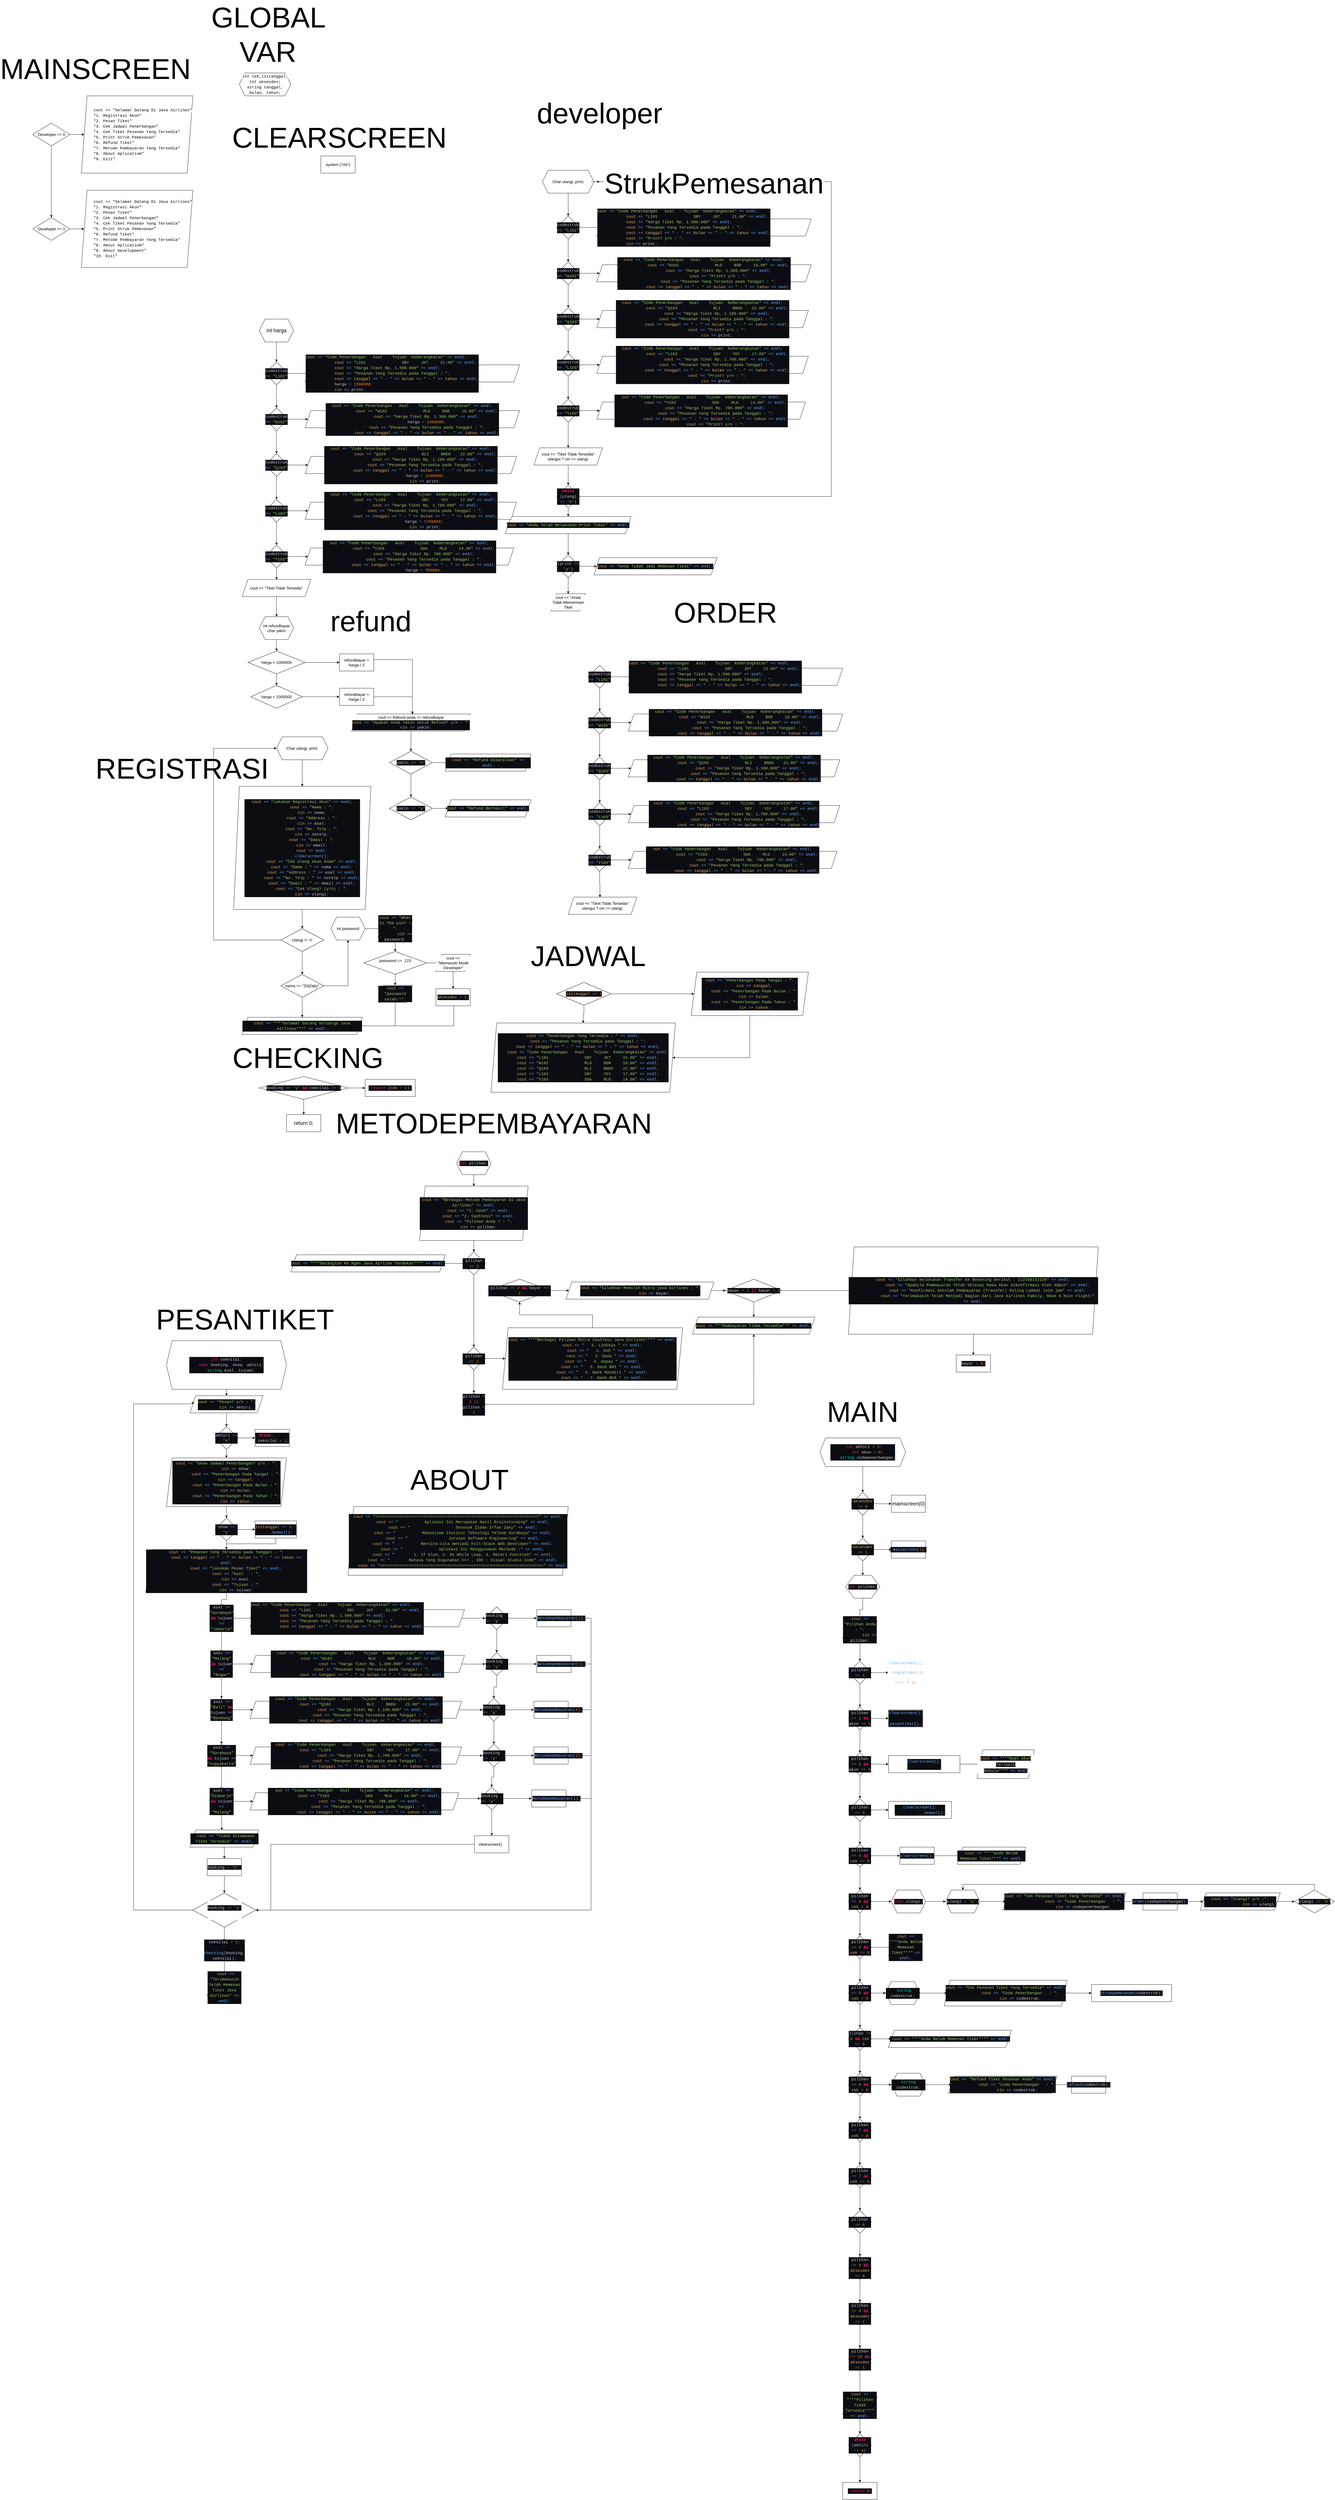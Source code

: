 <mxfile version="20.6.0" type="device"><diagram id="mDagjt3p66cxikxOTkQp" name="Halaman-1"><mxGraphModel dx="2565" dy="2396" grid="1" gridSize="10" guides="1" tooltips="1" connect="1" arrows="1" fold="1" page="1" pageScale="1" pageWidth="827" pageHeight="1169" math="0" shadow="0"><root><mxCell id="0"/><mxCell id="1" parent="0"/><mxCell id="UWgWMEdpjyFLwQB2IIWt-2" value="&lt;div style=&quot;font-family: Consolas, &amp;quot;Courier New&amp;quot;, monospace; line-height: 19px; font-size: 14px;&quot;&gt;&lt;div style=&quot;font-size: 14px;&quot;&gt;&lt;span style=&quot;background-color: rgb(255, 255, 255); font-size: 14px;&quot;&gt;int cek,isitanggal;&lt;/span&gt;&lt;/div&gt;&lt;div style=&quot;font-size: 14px;&quot;&gt;&lt;span style=&quot;background-color: rgb(255, 255, 255); font-size: 14px;&quot;&gt;int aksesdev;&lt;/span&gt;&lt;/div&gt;&lt;div style=&quot;font-size: 14px;&quot;&gt;&lt;span style=&quot;background-color: rgb(255, 255, 255); font-size: 14px;&quot;&gt;string tanggal, bulan, tahun;&lt;/span&gt;&lt;/div&gt;&lt;/div&gt;" style="shape=hexagon;perimeter=hexagonPerimeter2;whiteSpace=wrap;html=1;fixedSize=1;fontSize=14;" parent="1" vertex="1"><mxGeometry x="120" width="180" height="80" as="geometry"/></mxCell><mxCell id="UWgWMEdpjyFLwQB2IIWt-5" value="system (&quot;cls&quot;)" style="rounded=0;whiteSpace=wrap;html=1;labelBackgroundColor=#FFFFFF;fontSize=14;fontColor=#000000;" parent="1" vertex="1"><mxGeometry x="405" y="290" width="120" height="60" as="geometry"/></mxCell><mxCell id="UWgWMEdpjyFLwQB2IIWt-6" value="" style="edgeStyle=orthogonalEdgeStyle;rounded=0;orthogonalLoop=1;jettySize=auto;html=1;fontSize=14;" parent="1" source="UWgWMEdpjyFLwQB2IIWt-8" target="UWgWMEdpjyFLwQB2IIWt-11" edge="1"><mxGeometry relative="1" as="geometry"/></mxCell><mxCell id="UWgWMEdpjyFLwQB2IIWt-7" value="" style="edgeStyle=orthogonalEdgeStyle;rounded=0;orthogonalLoop=1;jettySize=auto;html=1;fontSize=14;" parent="1" source="UWgWMEdpjyFLwQB2IIWt-8" target="UWgWMEdpjyFLwQB2IIWt-20" edge="1"><mxGeometry relative="1" as="geometry"/></mxCell><mxCell id="UWgWMEdpjyFLwQB2IIWt-8" value="Developer == 0" style="rhombus;whiteSpace=wrap;html=1;fontSize=14;" parent="1" vertex="1"><mxGeometry x="-602.5" y="175" width="130" height="80" as="geometry"/></mxCell><mxCell id="UWgWMEdpjyFLwQB2IIWt-10" value="" style="edgeStyle=orthogonalEdgeStyle;rounded=0;orthogonalLoop=1;jettySize=auto;html=1;entryX=0;entryY=0.5;entryDx=0;entryDy=0;fontSize=14;" parent="1" source="UWgWMEdpjyFLwQB2IIWt-11" target="UWgWMEdpjyFLwQB2IIWt-25" edge="1"><mxGeometry relative="1" as="geometry"><mxPoint x="720" y="590.0" as="targetPoint"/></mxGeometry></mxCell><mxCell id="UWgWMEdpjyFLwQB2IIWt-11" value="Developer&amp;nbsp;== 1" style="rhombus;whiteSpace=wrap;html=1;fontSize=14;" parent="1" vertex="1"><mxGeometry x="-602.5" y="505" width="130" height="80" as="geometry"/></mxCell><mxCell id="UWgWMEdpjyFLwQB2IIWt-20" value="&lt;blockquote style=&quot;margin: 0px 0px 0px 40px; border: none; padding: 0px; font-size: 14px;&quot;&gt;&lt;div style=&quot;font-family: Consolas, &amp;quot;Courier New&amp;quot;, monospace; font-size: 14px; line-height: 19px;&quot;&gt;&lt;div style=&quot;font-size: 14px;&quot;&gt;&lt;span style=&quot;background-color: rgb(255, 255, 255); font-size: 14px;&quot;&gt;cout &amp;lt;&amp;lt; &quot;Selamat Datang Di Java Airlines&quot;&lt;/span&gt;&lt;/div&gt;&lt;/div&gt;&lt;div style=&quot;font-family: Consolas, &amp;quot;Courier New&amp;quot;, monospace; font-size: 14px; line-height: 19px;&quot;&gt;&lt;div style=&quot;font-size: 14px;&quot;&gt;&lt;span style=&quot;background-color: rgb(255, 255, 255); font-size: 14px;&quot;&gt;&quot;1. Registrasi Akun&quot;&lt;/span&gt;&lt;/div&gt;&lt;/div&gt;&lt;div style=&quot;font-family: Consolas, &amp;quot;Courier New&amp;quot;, monospace; font-size: 14px; line-height: 19px;&quot;&gt;&lt;div style=&quot;font-size: 14px;&quot;&gt;&lt;span style=&quot;background-color: rgb(255, 255, 255); font-size: 14px;&quot;&gt;&quot;2. Pesan Tiket&quot;&amp;nbsp;&lt;/span&gt;&lt;/div&gt;&lt;/div&gt;&lt;div style=&quot;font-family: Consolas, &amp;quot;Courier New&amp;quot;, monospace; font-size: 14px; line-height: 19px;&quot;&gt;&lt;div style=&quot;font-size: 14px;&quot;&gt;&lt;span style=&quot;background-color: rgb(255, 255, 255); font-size: 14px;&quot;&gt;&quot;3. Cek Jadwal Penerbangan&quot;&amp;nbsp;&lt;/span&gt;&lt;span style=&quot;background-color: rgb(255, 255, 255); font-size: 14px;&quot;&gt;&amp;nbsp;&lt;/span&gt;&lt;/div&gt;&lt;/div&gt;&lt;div style=&quot;font-family: Consolas, &amp;quot;Courier New&amp;quot;, monospace; font-size: 14px; line-height: 19px;&quot;&gt;&lt;div style=&quot;font-size: 14px;&quot;&gt;&lt;span style=&quot;background-color: rgb(255, 255, 255); font-size: 14px;&quot;&gt;&quot;4. Cek Tiket Pesanan Yang Tersedia&quot;&lt;/span&gt;&lt;/div&gt;&lt;/div&gt;&lt;div style=&quot;font-family: Consolas, &amp;quot;Courier New&amp;quot;, monospace; font-size: 14px; line-height: 19px;&quot;&gt;&lt;div style=&quot;font-size: 14px;&quot;&gt;&lt;span style=&quot;background-color: rgb(255, 255, 255); font-size: 14px;&quot;&gt;&quot;5. Print Struk Pemesanan&quot;&lt;/span&gt;&lt;/div&gt;&lt;/div&gt;&lt;div style=&quot;font-family: Consolas, &amp;quot;Courier New&amp;quot;, monospace; font-size: 14px; line-height: 19px;&quot;&gt;&lt;div style=&quot;font-size: 14px;&quot;&gt;&lt;span style=&quot;background-color: rgb(255, 255, 255); font-size: 14px;&quot;&gt;&quot;6. Refund Tiket&quot;&lt;/span&gt;&lt;/div&gt;&lt;/div&gt;&lt;div style=&quot;font-family: Consolas, &amp;quot;Courier New&amp;quot;, monospace; font-size: 14px; line-height: 19px;&quot;&gt;&lt;div style=&quot;font-size: 14px;&quot;&gt;&lt;span style=&quot;background-color: rgb(255, 255, 255); font-size: 14px;&quot;&gt;&quot;7. Metode Pembayaran Yang Tersedia&quot;&lt;/span&gt;&lt;/div&gt;&lt;/div&gt;&lt;div style=&quot;font-family: Consolas, &amp;quot;Courier New&amp;quot;, monospace; font-size: 14px; line-height: 19px;&quot;&gt;&lt;div style=&quot;font-size: 14px;&quot;&gt;&lt;span style=&quot;background-color: rgb(255, 255, 255); font-size: 14px;&quot;&gt;&quot;8. About Aplicatiom&quot;&lt;/span&gt;&lt;/div&gt;&lt;/div&gt;&lt;div style=&quot;font-family: Consolas, &amp;quot;Courier New&amp;quot;, monospace; font-size: 14px; line-height: 19px;&quot;&gt;&lt;div style=&quot;font-size: 14px;&quot;&gt;&lt;span style=&quot;background-color: rgb(255, 255, 255); font-size: 14px;&quot;&gt;&quot;9. Exit&quot;&lt;/span&gt;&lt;/div&gt;&lt;/div&gt;&lt;/blockquote&gt;" style="shape=parallelogram;perimeter=parallelogramPerimeter;whiteSpace=wrap;html=1;fixedSize=1;align=left;fontSize=14;" parent="1" vertex="1"><mxGeometry x="-432.5" y="80" width="390" height="270" as="geometry"/></mxCell><mxCell id="UWgWMEdpjyFLwQB2IIWt-25" value="&lt;blockquote style=&quot;margin: 0px 0px 0px 40px; border: none; padding: 0px; font-size: 14px;&quot;&gt;&lt;div style=&quot;font-family: Consolas, &amp;quot;Courier New&amp;quot;, monospace; font-size: 14px; line-height: 19px;&quot;&gt;&lt;div style=&quot;font-size: 14px;&quot;&gt;&lt;span style=&quot;background-color: rgb(255, 255, 255); font-size: 14px;&quot;&gt;cout &amp;lt;&amp;lt; &quot;Selamat Datang Di Java Airlines&quot;&lt;/span&gt;&lt;/div&gt;&lt;/div&gt;&lt;div style=&quot;font-family: Consolas, &amp;quot;Courier New&amp;quot;, monospace; font-size: 14px; line-height: 19px;&quot;&gt;&lt;div style=&quot;font-size: 14px;&quot;&gt;&lt;span style=&quot;background-color: rgb(255, 255, 255); font-size: 14px;&quot;&gt;&quot;1. Registrasi Akun&quot;&lt;/span&gt;&lt;/div&gt;&lt;/div&gt;&lt;div style=&quot;font-family: Consolas, &amp;quot;Courier New&amp;quot;, monospace; font-size: 14px; line-height: 19px;&quot;&gt;&lt;div style=&quot;font-size: 14px;&quot;&gt;&lt;span style=&quot;background-color: rgb(255, 255, 255); font-size: 14px;&quot;&gt;&quot;2. Pesan Tiket&quot;&amp;nbsp;&lt;/span&gt;&lt;/div&gt;&lt;/div&gt;&lt;div style=&quot;font-family: Consolas, &amp;quot;Courier New&amp;quot;, monospace; font-size: 14px; line-height: 19px;&quot;&gt;&lt;div style=&quot;font-size: 14px;&quot;&gt;&lt;span style=&quot;background-color: rgb(255, 255, 255); font-size: 14px;&quot;&gt;&quot;3. Cek Jadwal Penerbangan&quot;&amp;nbsp;&lt;/span&gt;&lt;span style=&quot;background-color: rgb(255, 255, 255); font-size: 14px;&quot;&gt;&amp;nbsp;&lt;/span&gt;&lt;/div&gt;&lt;/div&gt;&lt;div style=&quot;font-family: Consolas, &amp;quot;Courier New&amp;quot;, monospace; font-size: 14px; line-height: 19px;&quot;&gt;&lt;div style=&quot;font-size: 14px;&quot;&gt;&lt;span style=&quot;background-color: rgb(255, 255, 255); font-size: 14px;&quot;&gt;&quot;4. Cek Tiket Pesanan Yang Tersedia&quot;&lt;/span&gt;&lt;/div&gt;&lt;/div&gt;&lt;div style=&quot;font-family: Consolas, &amp;quot;Courier New&amp;quot;, monospace; font-size: 14px; line-height: 19px;&quot;&gt;&lt;div style=&quot;font-size: 14px;&quot;&gt;&lt;span style=&quot;background-color: rgb(255, 255, 255); font-size: 14px;&quot;&gt;&quot;5. Print Struk Pemesanan&quot;&lt;/span&gt;&lt;/div&gt;&lt;/div&gt;&lt;div style=&quot;font-family: Consolas, &amp;quot;Courier New&amp;quot;, monospace; font-size: 14px; line-height: 19px;&quot;&gt;&lt;div style=&quot;font-size: 14px;&quot;&gt;&lt;span style=&quot;background-color: rgb(255, 255, 255); font-size: 14px;&quot;&gt;&quot;6. Refund Tiket&quot;&lt;/span&gt;&lt;/div&gt;&lt;/div&gt;&lt;div style=&quot;font-family: Consolas, &amp;quot;Courier New&amp;quot;, monospace; font-size: 14px; line-height: 19px;&quot;&gt;&lt;div style=&quot;font-size: 14px;&quot;&gt;&lt;span style=&quot;background-color: rgb(255, 255, 255); font-size: 14px;&quot;&gt;&quot;7. Metode Pembayaran Yang Tersedia&quot;&lt;/span&gt;&lt;/div&gt;&lt;/div&gt;&lt;div style=&quot;font-family: Consolas, &amp;quot;Courier New&amp;quot;, monospace; font-size: 14px; line-height: 19px;&quot;&gt;&lt;div style=&quot;font-size: 14px;&quot;&gt;&lt;span style=&quot;background-color: rgb(255, 255, 255); font-size: 14px;&quot;&gt;&quot;8. About Aplicatiom&quot;&lt;/span&gt;&lt;/div&gt;&lt;div style=&quot;font-size: 14px;&quot;&gt;&lt;span style=&quot;background-color: rgb(255, 255, 255); font-size: 14px;&quot;&gt;&quot;9. About Development&quot;&lt;/span&gt;&lt;span style=&quot;background-color: rgb(255, 255, 255); font-size: 14px;&quot;&gt;&lt;br style=&quot;font-size: 14px;&quot;&gt;&lt;/span&gt;&lt;/div&gt;&lt;/div&gt;&lt;div style=&quot;font-family: Consolas, &amp;quot;Courier New&amp;quot;, monospace; font-size: 14px; line-height: 19px;&quot;&gt;&lt;div style=&quot;font-size: 14px;&quot;&gt;&lt;span style=&quot;background-color: rgb(255, 255, 255); font-size: 14px;&quot;&gt;&quot;10. Exit&quot;&lt;/span&gt;&lt;/div&gt;&lt;/div&gt;&lt;/blockquote&gt;" style="shape=parallelogram;perimeter=parallelogramPerimeter;whiteSpace=wrap;html=1;fixedSize=1;align=left;fontSize=14;" parent="1" vertex="1"><mxGeometry x="-432.5" y="410" width="390" height="270" as="geometry"/></mxCell><mxCell id="UWgWMEdpjyFLwQB2IIWt-29" value="" style="edgeStyle=orthogonalEdgeStyle;rounded=0;orthogonalLoop=1;jettySize=auto;html=1;fontSize=14;fontColor=#000000;" parent="1" source="UWgWMEdpjyFLwQB2IIWt-27" target="UWgWMEdpjyFLwQB2IIWt-28" edge="1"><mxGeometry relative="1" as="geometry"/></mxCell><mxCell id="UWgWMEdpjyFLwQB2IIWt-27" value="Char ulangi, print;" style="shape=hexagon;perimeter=hexagonPerimeter2;whiteSpace=wrap;html=1;fixedSize=1;labelBackgroundColor=#FFFFFF;fontSize=14;fontColor=#000000;" parent="1" vertex="1"><mxGeometry x="1180" y="340" width="180" height="80" as="geometry"/></mxCell><mxCell id="UWgWMEdpjyFLwQB2IIWt-31" value="" style="edgeStyle=orthogonalEdgeStyle;rounded=0;orthogonalLoop=1;jettySize=auto;html=1;fontSize=14;fontColor=#000000;" parent="1" source="UWgWMEdpjyFLwQB2IIWt-28" target="UWgWMEdpjyFLwQB2IIWt-30" edge="1"><mxGeometry relative="1" as="geometry"/></mxCell><mxCell id="UWgWMEdpjyFLwQB2IIWt-59" value="" style="edgeStyle=orthogonalEdgeStyle;rounded=0;orthogonalLoop=1;jettySize=auto;html=1;fontSize=14;fontColor=#000000;" parent="1" source="UWgWMEdpjyFLwQB2IIWt-28" target="UWgWMEdpjyFLwQB2IIWt-58" edge="1"><mxGeometry relative="1" as="geometry"/></mxCell><mxCell id="UWgWMEdpjyFLwQB2IIWt-28" value="&lt;div style=&quot;color: rgb(199, 204, 212); background-color: rgb(12, 13, 18); font-family: Consolas, &amp;quot;Courier New&amp;quot;, monospace; line-height: 19px;&quot;&gt;codestruk &lt;span style=&quot;color: #69adff;&quot;&gt;==&lt;/span&gt; &lt;span style=&quot;color: #9ece6a;&quot;&gt;&quot;L101&quot;&lt;/span&gt;&lt;/div&gt;" style="rhombus;whiteSpace=wrap;html=1;fontSize=14;fontColor=#000000;labelBackgroundColor=#FFFFFF;" parent="1" vertex="1"><mxGeometry x="1230" y="500" width="80" height="80" as="geometry"/></mxCell><mxCell id="UWgWMEdpjyFLwQB2IIWt-33" value="" style="edgeStyle=orthogonalEdgeStyle;rounded=0;orthogonalLoop=1;jettySize=auto;html=1;fontSize=14;fontColor=#000000;" parent="1" source="UWgWMEdpjyFLwQB2IIWt-30" target="UWgWMEdpjyFLwQB2IIWt-32" edge="1"><mxGeometry relative="1" as="geometry"/></mxCell><mxCell id="UWgWMEdpjyFLwQB2IIWt-64" value="" style="edgeStyle=orthogonalEdgeStyle;rounded=0;orthogonalLoop=1;jettySize=auto;html=1;fontSize=14;fontColor=#000000;" parent="1" source="UWgWMEdpjyFLwQB2IIWt-30" target="UWgWMEdpjyFLwQB2IIWt-63" edge="1"><mxGeometry relative="1" as="geometry"/></mxCell><mxCell id="UWgWMEdpjyFLwQB2IIWt-30" value="&lt;div style=&quot;color: rgb(199, 204, 212); background-color: rgb(12, 13, 18); font-family: Consolas, &amp;quot;Courier New&amp;quot;, monospace; line-height: 19px;&quot;&gt;codestruk &lt;span style=&quot;color: #69adff;&quot;&gt;==&lt;/span&gt; &lt;span style=&quot;color: #9ece6a;&quot;&gt;&quot;W102&quot;&lt;/span&gt;&lt;/div&gt;" style="rhombus;whiteSpace=wrap;html=1;fontSize=14;fontColor=#000000;labelBackgroundColor=#FFFFFF;" parent="1" vertex="1"><mxGeometry x="1230" y="660" width="80" height="80" as="geometry"/></mxCell><mxCell id="UWgWMEdpjyFLwQB2IIWt-36" value="" style="edgeStyle=orthogonalEdgeStyle;rounded=0;orthogonalLoop=1;jettySize=auto;html=1;fontSize=14;fontColor=#000000;" parent="1" source="UWgWMEdpjyFLwQB2IIWt-32" target="UWgWMEdpjyFLwQB2IIWt-35" edge="1"><mxGeometry relative="1" as="geometry"/></mxCell><mxCell id="UWgWMEdpjyFLwQB2IIWt-66" value="" style="edgeStyle=orthogonalEdgeStyle;rounded=0;orthogonalLoop=1;jettySize=auto;html=1;fontSize=14;fontColor=#000000;" parent="1" source="UWgWMEdpjyFLwQB2IIWt-32" target="UWgWMEdpjyFLwQB2IIWt-65" edge="1"><mxGeometry relative="1" as="geometry"/></mxCell><mxCell id="UWgWMEdpjyFLwQB2IIWt-32" value="&lt;div style=&quot;color: rgb(199, 204, 212); background-color: rgb(12, 13, 18); font-family: Consolas, &amp;quot;Courier New&amp;quot;, monospace; line-height: 19px;&quot;&gt;codestruk &lt;span style=&quot;color: #69adff;&quot;&gt;==&lt;/span&gt; &lt;span style=&quot;color: #9ece6a;&quot;&gt;&quot;Q103&quot;&lt;/span&gt;&lt;/div&gt;" style="rhombus;whiteSpace=wrap;html=1;fontSize=14;fontColor=#000000;labelBackgroundColor=#FFFFFF;" parent="1" vertex="1"><mxGeometry x="1230" y="820" width="80" height="80" as="geometry"/></mxCell><mxCell id="UWgWMEdpjyFLwQB2IIWt-38" value="" style="edgeStyle=orthogonalEdgeStyle;rounded=0;orthogonalLoop=1;jettySize=auto;html=1;fontSize=14;fontColor=#000000;" parent="1" source="UWgWMEdpjyFLwQB2IIWt-35" target="UWgWMEdpjyFLwQB2IIWt-37" edge="1"><mxGeometry relative="1" as="geometry"/></mxCell><mxCell id="UWgWMEdpjyFLwQB2IIWt-68" value="" style="edgeStyle=orthogonalEdgeStyle;rounded=0;orthogonalLoop=1;jettySize=auto;html=1;fontSize=14;fontColor=#000000;" parent="1" source="UWgWMEdpjyFLwQB2IIWt-35" target="UWgWMEdpjyFLwQB2IIWt-67" edge="1"><mxGeometry relative="1" as="geometry"/></mxCell><mxCell id="UWgWMEdpjyFLwQB2IIWt-35" value="&lt;div style=&quot;color: rgb(199, 204, 212); background-color: rgb(12, 13, 18); font-family: Consolas, &amp;quot;Courier New&amp;quot;, monospace; line-height: 19px;&quot;&gt;codestruk &lt;span style=&quot;color: #69adff;&quot;&gt;==&lt;/span&gt; &lt;span style=&quot;color: #9ece6a;&quot;&gt;&quot;L103&quot;&lt;/span&gt;&lt;/div&gt;" style="rhombus;whiteSpace=wrap;html=1;fontSize=14;fontColor=#000000;labelBackgroundColor=#FFFFFF;" parent="1" vertex="1"><mxGeometry x="1230" y="980" width="80" height="80" as="geometry"/></mxCell><mxCell id="UWgWMEdpjyFLwQB2IIWt-47" value="" style="edgeStyle=orthogonalEdgeStyle;rounded=0;orthogonalLoop=1;jettySize=auto;html=1;fontSize=14;fontColor=#000000;" parent="1" source="UWgWMEdpjyFLwQB2IIWt-37" target="UWgWMEdpjyFLwQB2IIWt-46" edge="1"><mxGeometry relative="1" as="geometry"/></mxCell><mxCell id="UWgWMEdpjyFLwQB2IIWt-73" value="" style="edgeStyle=orthogonalEdgeStyle;rounded=0;orthogonalLoop=1;jettySize=auto;html=1;fontSize=14;fontColor=#000000;" parent="1" source="UWgWMEdpjyFLwQB2IIWt-37" target="UWgWMEdpjyFLwQB2IIWt-72" edge="1"><mxGeometry relative="1" as="geometry"/></mxCell><mxCell id="UWgWMEdpjyFLwQB2IIWt-37" value="&lt;div style=&quot;color: rgb(199, 204, 212); background-color: rgb(12, 13, 18); font-family: Consolas, &amp;quot;Courier New&amp;quot;, monospace; line-height: 19px;&quot;&gt;codestruk &lt;span style=&quot;color: #69adff;&quot;&gt;==&lt;/span&gt; &lt;span style=&quot;color: #9ece6a;&quot;&gt;&quot;Y103&quot;&lt;/span&gt;&lt;/div&gt;" style="rhombus;whiteSpace=wrap;html=1;fontSize=14;fontColor=#000000;labelBackgroundColor=#FFFFFF;" parent="1" vertex="1"><mxGeometry x="1230" y="1140" width="80" height="80" as="geometry"/></mxCell><mxCell id="UWgWMEdpjyFLwQB2IIWt-49" value="" style="edgeStyle=orthogonalEdgeStyle;rounded=0;orthogonalLoop=1;jettySize=auto;html=1;fontSize=14;fontColor=#000000;" parent="1" source="UWgWMEdpjyFLwQB2IIWt-46" target="UWgWMEdpjyFLwQB2IIWt-48" edge="1"><mxGeometry relative="1" as="geometry"/></mxCell><mxCell id="UWgWMEdpjyFLwQB2IIWt-46" value="cout &amp;lt;&amp;lt; &quot;Tiket Tidak Tersedia&quot;&lt;br&gt;ulangui ? cin &amp;gt;&amp;gt; ulangi;" style="shape=parallelogram;perimeter=parallelogramPerimeter;whiteSpace=wrap;html=1;fixedSize=1;fontSize=14;fontColor=#000000;labelBackgroundColor=#FFFFFF;" parent="1" vertex="1"><mxGeometry x="1150" y="1310" width="240" height="60" as="geometry"/></mxCell><mxCell id="UWgWMEdpjyFLwQB2IIWt-186" value="" style="edgeStyle=orthogonalEdgeStyle;rounded=0;orthogonalLoop=1;jettySize=auto;html=1;fontSize=100;fontColor=#000000;" parent="1" source="UWgWMEdpjyFLwQB2IIWt-48" target="UWgWMEdpjyFLwQB2IIWt-74" edge="1"><mxGeometry relative="1" as="geometry"/></mxCell><mxCell id="UWgWMEdpjyFLwQB2IIWt-188" style="edgeStyle=orthogonalEdgeStyle;rounded=0;orthogonalLoop=1;jettySize=auto;html=1;fontSize=100;fontColor=#000000;" parent="1" source="UWgWMEdpjyFLwQB2IIWt-48" edge="1"><mxGeometry relative="1" as="geometry"><mxPoint x="1380" y="380" as="targetPoint"/><Array as="points"><mxPoint x="2190" y="1480"/><mxPoint x="2190" y="380"/><mxPoint x="1351" y="380"/></Array></mxGeometry></mxCell><mxCell id="UWgWMEdpjyFLwQB2IIWt-48" value="&lt;div style=&quot;color: rgb(199, 204, 212); background-color: rgb(12, 13, 18); font-family: Consolas, &amp;quot;Courier New&amp;quot;, monospace; line-height: 19px;&quot;&gt;&lt;span style=&quot;color: #ff1778;font-weight: bold;&quot;&gt;while&lt;/span&gt; &lt;span style=&quot;color: #9abdf5;&quot;&gt;(&lt;/span&gt;ulangi &lt;span style=&quot;color: #7f85a3;&quot;&gt;!=&lt;/span&gt; &lt;span style=&quot;color: #9ece6a;&quot;&gt;'n'&lt;/span&gt;&lt;span style=&quot;color: #9abdf5;&quot;&gt;)&lt;/span&gt;&lt;/div&gt;" style="rhombus;whiteSpace=wrap;html=1;fontSize=14;fontColor=#000000;labelBackgroundColor=#FFFFFF;" parent="1" vertex="1"><mxGeometry x="1230" y="1440" width="80" height="80" as="geometry"/></mxCell><mxCell id="UWgWMEdpjyFLwQB2IIWt-56" value="" style="edgeStyle=orthogonalEdgeStyle;rounded=0;orthogonalLoop=1;jettySize=auto;html=1;fontSize=14;fontColor=#000000;" parent="1" source="UWgWMEdpjyFLwQB2IIWt-50" target="UWgWMEdpjyFLwQB2IIWt-55" edge="1"><mxGeometry relative="1" as="geometry"/></mxCell><mxCell id="UWgWMEdpjyFLwQB2IIWt-77" value="" style="edgeStyle=orthogonalEdgeStyle;rounded=0;orthogonalLoop=1;jettySize=auto;html=1;fontSize=14;fontColor=#000000;" parent="1" source="UWgWMEdpjyFLwQB2IIWt-50" target="UWgWMEdpjyFLwQB2IIWt-76" edge="1"><mxGeometry relative="1" as="geometry"/></mxCell><mxCell id="UWgWMEdpjyFLwQB2IIWt-50" value="&lt;div style=&quot;color: rgb(199, 204, 212); background-color: rgb(12, 13, 18); font-family: Consolas, &amp;quot;Courier New&amp;quot;, monospace; line-height: 19px;&quot;&gt;&lt;span style=&quot;color: #9abdf5;&quot;&gt;(&lt;/span&gt;print &lt;span style=&quot;color: #7f85a3;&quot;&gt;==&lt;/span&gt; &lt;span style=&quot;color: #9ece6a;&quot;&gt;'y'&lt;/span&gt;&lt;span style=&quot;color: #9abdf5;&quot;&gt;)&lt;/span&gt;&lt;/div&gt;" style="rhombus;whiteSpace=wrap;html=1;fontSize=14;fontColor=#000000;labelBackgroundColor=#FFFFFF;" parent="1" vertex="1"><mxGeometry x="1230" y="1684" width="80" height="80" as="geometry"/></mxCell><mxCell id="UWgWMEdpjyFLwQB2IIWt-55" value="cout &amp;lt;&amp;lt; &quot;Anda Tidak Mememsan Tiket" style="shape=parallelogram;perimeter=parallelogramPerimeter;whiteSpace=wrap;html=1;fixedSize=1;fontSize=14;fontColor=#000000;labelBackgroundColor=#FFFFFF;" parent="1" vertex="1"><mxGeometry x="1210" y="1820" width="120" height="60" as="geometry"/></mxCell><mxCell id="UWgWMEdpjyFLwQB2IIWt-58" value="&lt;div style=&quot;color: rgb(199, 204, 212); background-color: rgb(12, 13, 18); font-family: Consolas, &amp;quot;Courier New&amp;quot;, monospace; line-height: 19px;&quot;&gt;&lt;div&gt;&lt;span style=&quot;color: #e0af68;&quot;&gt;cout&lt;/span&gt; &lt;span style=&quot;color: #69adff;&quot;&gt;&amp;lt;&amp;lt;&lt;/span&gt; &lt;span style=&quot;color: #9ece6a;&quot;&gt;&quot;Code Penerbangan &amp;nbsp; Asal &amp;nbsp; &amp;nbsp;Tujuan &amp;nbsp;Keberangkatan&quot;&lt;/span&gt; &lt;span style=&quot;color: #69adff;&quot;&gt;&amp;lt;&amp;lt;&lt;/span&gt; &lt;span style=&quot;color: #69adff;&quot;&gt;endl&lt;/span&gt;&lt;span style=&quot;color: #666b88;&quot;&gt;;&lt;/span&gt;&lt;/div&gt;&lt;div&gt;&amp;nbsp; &amp;nbsp; &amp;nbsp; &amp;nbsp; &amp;nbsp; &amp;nbsp; &lt;span style=&quot;color: #e0af68;&quot;&gt;cout&lt;/span&gt; &lt;span style=&quot;color: #69adff;&quot;&gt;&amp;lt;&amp;lt;&lt;/span&gt; &lt;span style=&quot;color: #9ece6a;&quot;&gt;&quot;L101 &amp;nbsp; &amp;nbsp; &amp;nbsp; &amp;nbsp; &amp;nbsp; &amp;nbsp; &amp;nbsp; SBY &amp;nbsp; &amp;nbsp; JKT &amp;nbsp; &amp;nbsp; 21.00&quot;&lt;/span&gt; &lt;span style=&quot;color: #69adff;&quot;&gt;&amp;lt;&amp;lt;&lt;/span&gt; &lt;span style=&quot;color: #69adff;&quot;&gt;endl&lt;/span&gt;&lt;span style=&quot;color: #666b88;&quot;&gt;;&lt;/span&gt;&lt;/div&gt;&lt;div&gt;&amp;nbsp; &amp;nbsp; &amp;nbsp; &amp;nbsp; &amp;nbsp; &amp;nbsp; &lt;span style=&quot;color: #e0af68;&quot;&gt;cout&lt;/span&gt; &lt;span style=&quot;color: #69adff;&quot;&gt;&amp;lt;&amp;lt;&lt;/span&gt; &lt;span style=&quot;color: #9ece6a;&quot;&gt;&quot;Harga Tiket Rp. 1.500.000&quot;&lt;/span&gt; &lt;span style=&quot;color: #69adff;&quot;&gt;&amp;lt;&amp;lt;&lt;/span&gt; &lt;span style=&quot;color: #69adff;&quot;&gt;endl&lt;/span&gt;&lt;span style=&quot;color: #666b88;&quot;&gt;;&lt;/span&gt;&lt;/div&gt;&lt;div&gt;&amp;nbsp; &amp;nbsp; &amp;nbsp; &amp;nbsp; &amp;nbsp; &amp;nbsp; &lt;span style=&quot;color: #e0af68;&quot;&gt;cout&lt;/span&gt; &lt;span style=&quot;color: #69adff;&quot;&gt;&amp;lt;&amp;lt;&lt;/span&gt; &lt;span style=&quot;color: #9ece6a;&quot;&gt;&quot;Pesanan Yang Tersedia pada Tanggal : &quot;&lt;/span&gt;&lt;span style=&quot;color: #666b88;&quot;&gt;;&lt;/span&gt;&lt;/div&gt;&lt;div&gt;&amp;nbsp; &amp;nbsp; &amp;nbsp; &amp;nbsp; &amp;nbsp; &amp;nbsp; &lt;span style=&quot;color: #e0af68;&quot;&gt;cout&lt;/span&gt; &lt;span style=&quot;color: #69adff;&quot;&gt;&amp;lt;&amp;lt;&lt;/span&gt; &lt;span style=&quot;color: #e0af68;&quot;&gt;tanggal&lt;/span&gt; &lt;span style=&quot;color: #69adff;&quot;&gt;&amp;lt;&amp;lt;&lt;/span&gt; &lt;span style=&quot;color: #9ece6a;&quot;&gt;&quot; - &quot;&lt;/span&gt; &lt;span style=&quot;color: #69adff;&quot;&gt;&amp;lt;&amp;lt;&lt;/span&gt; &lt;span style=&quot;color: #e0af68;&quot;&gt;bulan&lt;/span&gt; &lt;span style=&quot;color: #69adff;&quot;&gt;&amp;lt;&amp;lt;&lt;/span&gt; &lt;span style=&quot;color: #9ece6a;&quot;&gt;&quot; - &quot;&lt;/span&gt; &lt;span style=&quot;color: #69adff;&quot;&gt;&amp;lt;&amp;lt;&lt;/span&gt; &lt;span style=&quot;color: #e0af68;&quot;&gt;tahun&lt;/span&gt; &lt;span style=&quot;color: #69adff;&quot;&gt;&amp;lt;&amp;lt;&lt;/span&gt; &lt;span style=&quot;color: #69adff;&quot;&gt;endl&lt;/span&gt;&lt;span style=&quot;color: #666b88;&quot;&gt;;&lt;/span&gt;&lt;/div&gt;&lt;div&gt;&amp;nbsp; &amp;nbsp; &amp;nbsp; &amp;nbsp; &amp;nbsp; &amp;nbsp; &lt;span style=&quot;color: #e0af68;&quot;&gt;cout&lt;/span&gt; &lt;span style=&quot;color: #69adff;&quot;&gt;&amp;lt;&amp;lt;&lt;/span&gt; &lt;span style=&quot;color: #9ece6a;&quot;&gt;&quot;Print? y/n : &quot;&lt;/span&gt;&lt;span style=&quot;color: #666b88;&quot;&gt;;&lt;/span&gt;&lt;/div&gt;&lt;div&gt;&amp;nbsp; &amp;nbsp; &amp;nbsp; &amp;nbsp; &amp;nbsp; &amp;nbsp; &lt;span style=&quot;color: #e0af68;&quot;&gt;cin&lt;/span&gt; &lt;span style=&quot;color: #69adff;&quot;&gt;&amp;gt;&amp;gt;&lt;/span&gt; print&lt;span style=&quot;color: #666b88;&quot;&gt;;&lt;/span&gt;&lt;/div&gt;&lt;/div&gt;" style="shape=parallelogram;perimeter=parallelogramPerimeter;whiteSpace=wrap;html=1;fixedSize=1;fontSize=14;fontColor=#000000;labelBackgroundColor=#FFFFFF;align=left;" parent="1" vertex="1"><mxGeometry x="1370" y="510" width="750" height="60" as="geometry"/></mxCell><mxCell id="UWgWMEdpjyFLwQB2IIWt-63" value="&lt;div style=&quot;color: rgb(199, 204, 212); background-color: rgb(12, 13, 18); font-family: Consolas, &amp;quot;Courier New&amp;quot;, monospace; line-height: 19px;&quot;&gt;&lt;div&gt;&lt;span style=&quot;color: #e0af68;&quot;&gt;cout&lt;/span&gt; &lt;span style=&quot;color: #69adff;&quot;&gt;&amp;lt;&amp;lt;&lt;/span&gt; &lt;span style=&quot;color: #9ece6a;&quot;&gt;&quot;Code Penerbangan &amp;nbsp; Asal &amp;nbsp; &amp;nbsp;Tujuan &amp;nbsp;Keberangkatan&quot;&lt;/span&gt; &lt;span style=&quot;color: #69adff;&quot;&gt;&amp;lt;&amp;lt;&lt;/span&gt; &lt;span style=&quot;color: #69adff;&quot;&gt;endl&lt;/span&gt;&lt;span style=&quot;color: #666b88;&quot;&gt;;&lt;/span&gt;&lt;/div&gt;&lt;div&gt;&amp;nbsp; &amp;nbsp; &amp;nbsp; &amp;nbsp; &amp;nbsp; &amp;nbsp; &lt;span style=&quot;color: #e0af68;&quot;&gt;cout&lt;/span&gt; &lt;span style=&quot;color: #69adff;&quot;&gt;&amp;lt;&amp;lt;&lt;/span&gt; &lt;span style=&quot;color: #9ece6a;&quot;&gt;&quot;W102 &amp;nbsp; &amp;nbsp; &amp;nbsp; &amp;nbsp; &amp;nbsp; &amp;nbsp; &amp;nbsp; MLG &amp;nbsp; &amp;nbsp; BGR &amp;nbsp; &amp;nbsp; 16.00&quot;&lt;/span&gt; &lt;span style=&quot;color: #69adff;&quot;&gt;&amp;lt;&amp;lt;&lt;/span&gt; &lt;span style=&quot;color: #69adff;&quot;&gt;endl&lt;/span&gt;&lt;span style=&quot;color: #666b88;&quot;&gt;;&lt;/span&gt;&lt;/div&gt;&lt;div&gt;&amp;nbsp; &amp;nbsp; &amp;nbsp; &amp;nbsp; &amp;nbsp; &amp;nbsp; &lt;span style=&quot;color: #e0af68;&quot;&gt;cout&lt;/span&gt; &lt;span style=&quot;color: #69adff;&quot;&gt;&amp;lt;&amp;lt;&lt;/span&gt; &lt;span style=&quot;color: #9ece6a;&quot;&gt;&quot;Harga Tiket Rp. 1.300.000&quot;&lt;/span&gt; &lt;span style=&quot;color: #69adff;&quot;&gt;&amp;lt;&amp;lt;&lt;/span&gt; &lt;span style=&quot;color: #69adff;&quot;&gt;endl&lt;/span&gt;&lt;span style=&quot;color: #666b88;&quot;&gt;;&lt;/span&gt;&lt;/div&gt;&lt;div&gt;&amp;nbsp; &amp;nbsp; &amp;nbsp; &amp;nbsp; &amp;nbsp; &amp;nbsp; &lt;span style=&quot;color: #e0af68;&quot;&gt;cout&lt;/span&gt; &lt;span style=&quot;color: #69adff;&quot;&gt;&amp;lt;&amp;lt;&lt;/span&gt; &lt;span style=&quot;color: #9ece6a;&quot;&gt;&quot;Print? y/n : &quot;&lt;/span&gt;&lt;span style=&quot;color: #666b88;&quot;&gt;;&lt;/span&gt;&lt;/div&gt;&lt;div&gt;&amp;nbsp; &amp;nbsp; &amp;nbsp; &amp;nbsp; &amp;nbsp; &amp;nbsp; &lt;span style=&quot;color: #e0af68;&quot;&gt;cout&lt;/span&gt; &lt;span style=&quot;color: #69adff;&quot;&gt;&amp;lt;&amp;lt;&lt;/span&gt; &lt;span style=&quot;color: #9ece6a;&quot;&gt;&quot;Pesanan Yang Tersedia pada Tanggal : &quot;&lt;/span&gt;&lt;span style=&quot;color: #666b88;&quot;&gt;;&lt;/span&gt;&lt;/div&gt;&lt;div&gt;&amp;nbsp; &amp;nbsp; &amp;nbsp; &amp;nbsp; &amp;nbsp; &amp;nbsp; &lt;span style=&quot;color: #e0af68;&quot;&gt;cout&lt;/span&gt; &lt;span style=&quot;color: #69adff;&quot;&gt;&amp;lt;&amp;lt;&lt;/span&gt; &lt;span style=&quot;color: #e0af68;&quot;&gt;tanggal&lt;/span&gt; &lt;span style=&quot;color: #69adff;&quot;&gt;&amp;lt;&amp;lt;&lt;/span&gt; &lt;span style=&quot;color: #9ece6a;&quot;&gt;&quot; - &quot;&lt;/span&gt; &lt;span style=&quot;color: #69adff;&quot;&gt;&amp;lt;&amp;lt;&lt;/span&gt; &lt;span style=&quot;color: #e0af68;&quot;&gt;bulan&lt;/span&gt; &lt;span style=&quot;color: #69adff;&quot;&gt;&amp;lt;&amp;lt;&lt;/span&gt; &lt;span style=&quot;color: #9ece6a;&quot;&gt;&quot; - &quot;&lt;/span&gt; &lt;span style=&quot;color: #69adff;&quot;&gt;&amp;lt;&amp;lt;&lt;/span&gt; &lt;span style=&quot;color: #e0af68;&quot;&gt;tahun&lt;/span&gt; &lt;span style=&quot;color: #69adff;&quot;&gt;&amp;lt;&amp;lt;&lt;/span&gt; &lt;span style=&quot;color: #69adff;&quot;&gt;endl&lt;/span&gt;&lt;span style=&quot;color: #666b88;&quot;&gt;;&lt;/span&gt;&lt;/div&gt;&lt;/div&gt;" style="shape=parallelogram;perimeter=parallelogramPerimeter;whiteSpace=wrap;html=1;fixedSize=1;fontSize=14;fontColor=#000000;labelBackgroundColor=#FFFFFF;" parent="1" vertex="1"><mxGeometry x="1370" y="670" width="750" height="60" as="geometry"/></mxCell><mxCell id="UWgWMEdpjyFLwQB2IIWt-65" value="&lt;div style=&quot;color: rgb(199, 204, 212); background-color: rgb(12, 13, 18); font-family: Consolas, &amp;quot;Courier New&amp;quot;, monospace; line-height: 19px;&quot;&gt;&lt;div&gt;&lt;span style=&quot;color: #e0af68;&quot;&gt;cout&lt;/span&gt; &lt;span style=&quot;color: #69adff;&quot;&gt;&amp;lt;&amp;lt;&lt;/span&gt; &lt;span style=&quot;color: #9ece6a;&quot;&gt;&quot;Code Penerbangan &amp;nbsp; Asal &amp;nbsp; &amp;nbsp;Tujuan &amp;nbsp;Keberangkatan&quot;&lt;/span&gt; &lt;span style=&quot;color: #69adff;&quot;&gt;&amp;lt;&amp;lt;&lt;/span&gt; &lt;span style=&quot;color: #69adff;&quot;&gt;endl&lt;/span&gt;&lt;span style=&quot;color: #666b88;&quot;&gt;;&lt;/span&gt;&lt;/div&gt;&lt;div&gt;&amp;nbsp; &amp;nbsp; &amp;nbsp; &amp;nbsp; &amp;nbsp; &amp;nbsp; &lt;span style=&quot;color: #e0af68;&quot;&gt;cout&lt;/span&gt; &lt;span style=&quot;color: #69adff;&quot;&gt;&amp;lt;&amp;lt;&lt;/span&gt; &lt;span style=&quot;color: #9ece6a;&quot;&gt;&quot;Q103 &amp;nbsp; &amp;nbsp; &amp;nbsp; &amp;nbsp; &amp;nbsp; &amp;nbsp; &amp;nbsp; BLI &amp;nbsp; &amp;nbsp; BNDG &amp;nbsp; &amp;nbsp;22.00&quot;&lt;/span&gt; &lt;span style=&quot;color: #69adff;&quot;&gt;&amp;lt;&amp;lt;&lt;/span&gt; &lt;span style=&quot;color: #69adff;&quot;&gt;endl&lt;/span&gt;&lt;span style=&quot;color: #666b88;&quot;&gt;;&lt;/span&gt;&lt;/div&gt;&lt;div&gt;&amp;nbsp; &amp;nbsp; &amp;nbsp; &amp;nbsp; &amp;nbsp; &amp;nbsp; &lt;span style=&quot;color: #e0af68;&quot;&gt;cout&lt;/span&gt; &lt;span style=&quot;color: #69adff;&quot;&gt;&amp;lt;&amp;lt;&lt;/span&gt; &lt;span style=&quot;color: #9ece6a;&quot;&gt;&quot;Harga Tiket Rp. 1.100.000&quot;&lt;/span&gt; &lt;span style=&quot;color: #69adff;&quot;&gt;&amp;lt;&amp;lt;&lt;/span&gt; &lt;span style=&quot;color: #69adff;&quot;&gt;endl&lt;/span&gt;&lt;span style=&quot;color: #666b88;&quot;&gt;;&lt;/span&gt;&lt;/div&gt;&lt;div&gt;&amp;nbsp; &amp;nbsp; &amp;nbsp; &amp;nbsp; &amp;nbsp; &amp;nbsp; &lt;span style=&quot;color: #e0af68;&quot;&gt;cout&lt;/span&gt; &lt;span style=&quot;color: #69adff;&quot;&gt;&amp;lt;&amp;lt;&lt;/span&gt; &lt;span style=&quot;color: #9ece6a;&quot;&gt;&quot;Pesanan Yang Tersedia pada Tanggal : &quot;&lt;/span&gt;&lt;span style=&quot;color: #666b88;&quot;&gt;;&lt;/span&gt;&lt;/div&gt;&lt;div&gt;&amp;nbsp; &amp;nbsp; &amp;nbsp; &amp;nbsp; &amp;nbsp; &amp;nbsp; &lt;span style=&quot;color: #e0af68;&quot;&gt;cout&lt;/span&gt; &lt;span style=&quot;color: #69adff;&quot;&gt;&amp;lt;&amp;lt;&lt;/span&gt; &lt;span style=&quot;color: #e0af68;&quot;&gt;tanggal&lt;/span&gt; &lt;span style=&quot;color: #69adff;&quot;&gt;&amp;lt;&amp;lt;&lt;/span&gt; &lt;span style=&quot;color: #9ece6a;&quot;&gt;&quot; - &quot;&lt;/span&gt; &lt;span style=&quot;color: #69adff;&quot;&gt;&amp;lt;&amp;lt;&lt;/span&gt; &lt;span style=&quot;color: #e0af68;&quot;&gt;bulan&lt;/span&gt; &lt;span style=&quot;color: #69adff;&quot;&gt;&amp;lt;&amp;lt;&lt;/span&gt; &lt;span style=&quot;color: #9ece6a;&quot;&gt;&quot; - &quot;&lt;/span&gt; &lt;span style=&quot;color: #69adff;&quot;&gt;&amp;lt;&amp;lt;&lt;/span&gt; &lt;span style=&quot;color: #e0af68;&quot;&gt;tahun&lt;/span&gt; &lt;span style=&quot;color: #69adff;&quot;&gt;&amp;lt;&amp;lt;&lt;/span&gt; &lt;span style=&quot;color: #69adff;&quot;&gt;endl&lt;/span&gt;&lt;span style=&quot;color: #666b88;&quot;&gt;;&lt;/span&gt;&lt;/div&gt;&lt;div&gt;&amp;nbsp; &amp;nbsp; &amp;nbsp; &amp;nbsp; &amp;nbsp; &amp;nbsp; &lt;span style=&quot;color: #e0af68;&quot;&gt;cout&lt;/span&gt; &lt;span style=&quot;color: #69adff;&quot;&gt;&amp;lt;&amp;lt;&lt;/span&gt; &lt;span style=&quot;color: #9ece6a;&quot;&gt;&quot;Print? y/n : &quot;&lt;/span&gt;&lt;span style=&quot;color: #666b88;&quot;&gt;;&lt;/span&gt;&lt;/div&gt;&lt;div&gt;&amp;nbsp; &amp;nbsp; &amp;nbsp; &amp;nbsp; &amp;nbsp; &amp;nbsp; &lt;span style=&quot;color: #e0af68;&quot;&gt;cin&lt;/span&gt; &lt;span style=&quot;color: #69adff;&quot;&gt;&amp;gt;&amp;gt;&lt;/span&gt; print&lt;span style=&quot;color: #666b88;&quot;&gt;;&lt;/span&gt;&lt;/div&gt;&lt;/div&gt;" style="shape=parallelogram;perimeter=parallelogramPerimeter;whiteSpace=wrap;html=1;fixedSize=1;fontSize=14;fontColor=#000000;labelBackgroundColor=#FFFFFF;" parent="1" vertex="1"><mxGeometry x="1370" y="830" width="740" height="60" as="geometry"/></mxCell><mxCell id="UWgWMEdpjyFLwQB2IIWt-67" value="&lt;div style=&quot;color: rgb(199, 204, 212); background-color: rgb(12, 13, 18); font-family: Consolas, &amp;quot;Courier New&amp;quot;, monospace; line-height: 19px;&quot;&gt;&lt;div&gt;&lt;span style=&quot;color: #e0af68;&quot;&gt;cout&lt;/span&gt; &lt;span style=&quot;color: #69adff;&quot;&gt;&amp;lt;&amp;lt;&lt;/span&gt; &lt;span style=&quot;color: #9ece6a;&quot;&gt;&quot;Code Penerbangan &amp;nbsp; Asal &amp;nbsp; &amp;nbsp;Tujuan &amp;nbsp;Keberangkatan&quot;&lt;/span&gt; &lt;span style=&quot;color: #69adff;&quot;&gt;&amp;lt;&amp;lt;&lt;/span&gt; &lt;span style=&quot;color: #69adff;&quot;&gt;endl&lt;/span&gt;&lt;span style=&quot;color: #666b88;&quot;&gt;;&lt;/span&gt;&lt;/div&gt;&lt;div&gt;&amp;nbsp; &amp;nbsp; &amp;nbsp; &amp;nbsp; &amp;nbsp; &amp;nbsp; &lt;span style=&quot;color: #e0af68;&quot;&gt;cout&lt;/span&gt; &lt;span style=&quot;color: #69adff;&quot;&gt;&amp;lt;&amp;lt;&lt;/span&gt; &lt;span style=&quot;color: #9ece6a;&quot;&gt;&quot;L103 &amp;nbsp; &amp;nbsp; &amp;nbsp; &amp;nbsp; &amp;nbsp; &amp;nbsp; &amp;nbsp; SBY &amp;nbsp; &amp;nbsp; YGY &amp;nbsp; &amp;nbsp; 17.00&quot;&lt;/span&gt; &lt;span style=&quot;color: #69adff;&quot;&gt;&amp;lt;&amp;lt;&lt;/span&gt; &lt;span style=&quot;color: #69adff;&quot;&gt;endl&lt;/span&gt;&lt;span style=&quot;color: #666b88;&quot;&gt;;&lt;/span&gt;&lt;/div&gt;&lt;div&gt;&amp;nbsp; &amp;nbsp; &amp;nbsp; &amp;nbsp; &amp;nbsp; &amp;nbsp; &lt;span style=&quot;color: #e0af68;&quot;&gt;cout&lt;/span&gt; &lt;span style=&quot;color: #69adff;&quot;&gt;&amp;lt;&amp;lt;&lt;/span&gt; &lt;span style=&quot;color: #9ece6a;&quot;&gt;&quot;Harga Tiket Rp. 1.700.000&quot;&lt;/span&gt; &lt;span style=&quot;color: #69adff;&quot;&gt;&amp;lt;&amp;lt;&lt;/span&gt; &lt;span style=&quot;color: #69adff;&quot;&gt;endl&lt;/span&gt;&lt;span style=&quot;color: #666b88;&quot;&gt;;&lt;/span&gt;&lt;/div&gt;&lt;div&gt;&amp;nbsp; &amp;nbsp; &amp;nbsp; &amp;nbsp; &amp;nbsp; &amp;nbsp; &lt;span style=&quot;color: #e0af68;&quot;&gt;cout&lt;/span&gt; &lt;span style=&quot;color: #69adff;&quot;&gt;&amp;lt;&amp;lt;&lt;/span&gt; &lt;span style=&quot;color: #9ece6a;&quot;&gt;&quot;Pesanan Yang Tersedia pada Tanggal : &quot;&lt;/span&gt;&lt;span style=&quot;color: #666b88;&quot;&gt;;&lt;/span&gt;&lt;/div&gt;&lt;div&gt;&amp;nbsp; &amp;nbsp; &amp;nbsp; &amp;nbsp; &amp;nbsp; &amp;nbsp; &lt;span style=&quot;color: #e0af68;&quot;&gt;cout&lt;/span&gt; &lt;span style=&quot;color: #69adff;&quot;&gt;&amp;lt;&amp;lt;&lt;/span&gt; &lt;span style=&quot;color: #e0af68;&quot;&gt;tanggal&lt;/span&gt; &lt;span style=&quot;color: #69adff;&quot;&gt;&amp;lt;&amp;lt;&lt;/span&gt; &lt;span style=&quot;color: #9ece6a;&quot;&gt;&quot; - &quot;&lt;/span&gt; &lt;span style=&quot;color: #69adff;&quot;&gt;&amp;lt;&amp;lt;&lt;/span&gt; &lt;span style=&quot;color: #e0af68;&quot;&gt;bulan&lt;/span&gt; &lt;span style=&quot;color: #69adff;&quot;&gt;&amp;lt;&amp;lt;&lt;/span&gt; &lt;span style=&quot;color: #9ece6a;&quot;&gt;&quot; - &quot;&lt;/span&gt; &lt;span style=&quot;color: #69adff;&quot;&gt;&amp;lt;&amp;lt;&lt;/span&gt; &lt;span style=&quot;color: #e0af68;&quot;&gt;tahun&lt;/span&gt; &lt;span style=&quot;color: #69adff;&quot;&gt;&amp;lt;&amp;lt;&lt;/span&gt; &lt;span style=&quot;color: #69adff;&quot;&gt;endl&lt;/span&gt;&lt;span style=&quot;color: #666b88;&quot;&gt;;&lt;/span&gt;&lt;/div&gt;&lt;div&gt;&amp;nbsp; &amp;nbsp; &amp;nbsp; &amp;nbsp; &amp;nbsp; &amp;nbsp; &lt;span style=&quot;color: #e0af68;&quot;&gt;cout&lt;/span&gt; &lt;span style=&quot;color: #69adff;&quot;&gt;&amp;lt;&amp;lt;&lt;/span&gt; &lt;span style=&quot;color: #9ece6a;&quot;&gt;&quot;Print? y/n : &quot;&lt;/span&gt;&lt;span style=&quot;color: #666b88;&quot;&gt;;&lt;/span&gt;&lt;/div&gt;&lt;div&gt;&amp;nbsp; &amp;nbsp; &amp;nbsp; &amp;nbsp; &amp;nbsp; &amp;nbsp; &lt;span style=&quot;color: #e0af68;&quot;&gt;cin&lt;/span&gt; &lt;span style=&quot;color: #69adff;&quot;&gt;&amp;gt;&amp;gt;&lt;/span&gt; print&lt;span style=&quot;color: #666b88;&quot;&gt;;&lt;/span&gt;&lt;/div&gt;&lt;/div&gt;" style="shape=parallelogram;perimeter=parallelogramPerimeter;whiteSpace=wrap;html=1;fixedSize=1;fontSize=14;fontColor=#000000;labelBackgroundColor=#FFFFFF;" parent="1" vertex="1"><mxGeometry x="1370" y="990" width="740" height="60" as="geometry"/></mxCell><mxCell id="UWgWMEdpjyFLwQB2IIWt-72" value="&lt;div style=&quot;color: rgb(199, 204, 212); background-color: rgb(12, 13, 18); font-family: Consolas, &amp;quot;Courier New&amp;quot;, monospace; line-height: 19px;&quot;&gt;&lt;div&gt;&lt;span style=&quot;color: #e0af68;&quot;&gt;out&lt;/span&gt; &lt;span style=&quot;color: #69adff;&quot;&gt;&amp;lt;&amp;lt;&lt;/span&gt; &lt;span style=&quot;color: #9ece6a;&quot;&gt;&quot;Code Penerbangan &amp;nbsp; Asal &amp;nbsp; &amp;nbsp;Tujuan &amp;nbsp;Keberangkatan&quot;&lt;/span&gt; &lt;span style=&quot;color: #69adff;&quot;&gt;&amp;lt;&amp;lt;&lt;/span&gt; &lt;span style=&quot;color: #69adff;&quot;&gt;endl&lt;/span&gt;&lt;span style=&quot;color: #666b88;&quot;&gt;;&lt;/span&gt;&lt;/div&gt;&lt;div&gt;&amp;nbsp; &amp;nbsp; &amp;nbsp; &amp;nbsp; &amp;nbsp; &amp;nbsp; &lt;span style=&quot;color: #e0af68;&quot;&gt;cout&lt;/span&gt; &lt;span style=&quot;color: #69adff;&quot;&gt;&amp;lt;&amp;lt;&lt;/span&gt; &lt;span style=&quot;color: #9ece6a;&quot;&gt;&quot;Y103 &amp;nbsp; &amp;nbsp; &amp;nbsp; &amp;nbsp; &amp;nbsp; &amp;nbsp; &amp;nbsp; SDA &amp;nbsp; &amp;nbsp; MLG &amp;nbsp; &amp;nbsp; 14.00&quot;&lt;/span&gt; &lt;span style=&quot;color: #69adff;&quot;&gt;&amp;lt;&amp;lt;&lt;/span&gt; &lt;span style=&quot;color: #69adff;&quot;&gt;endl&lt;/span&gt;&lt;span style=&quot;color: #666b88;&quot;&gt;;&lt;/span&gt;&lt;/div&gt;&lt;div&gt;&amp;nbsp; &amp;nbsp; &amp;nbsp; &amp;nbsp; &amp;nbsp; &amp;nbsp; &lt;span style=&quot;color: #e0af68;&quot;&gt;cout&lt;/span&gt; &lt;span style=&quot;color: #69adff;&quot;&gt;&amp;lt;&amp;lt;&lt;/span&gt; &lt;span style=&quot;color: #9ece6a;&quot;&gt;&quot;Harga Tiket Rp. 700.000&quot;&lt;/span&gt; &lt;span style=&quot;color: #69adff;&quot;&gt;&amp;lt;&amp;lt;&lt;/span&gt; &lt;span style=&quot;color: #69adff;&quot;&gt;endl&lt;/span&gt;&lt;span style=&quot;color: #666b88;&quot;&gt;;&lt;/span&gt;&lt;/div&gt;&lt;div&gt;&amp;nbsp; &amp;nbsp; &amp;nbsp; &amp;nbsp; &amp;nbsp; &amp;nbsp; &lt;span style=&quot;color: #e0af68;&quot;&gt;cout&lt;/span&gt; &lt;span style=&quot;color: #69adff;&quot;&gt;&amp;lt;&amp;lt;&lt;/span&gt; &lt;span style=&quot;color: #9ece6a;&quot;&gt;&quot;Pesanan Yang Tersedia pada Tanggal : &quot;&lt;/span&gt;&lt;span style=&quot;color: #666b88;&quot;&gt;;&lt;/span&gt;&lt;/div&gt;&lt;div&gt;&amp;nbsp; &amp;nbsp; &amp;nbsp; &amp;nbsp; &amp;nbsp; &amp;nbsp; &lt;span style=&quot;color: #e0af68;&quot;&gt;cout&lt;/span&gt; &lt;span style=&quot;color: #69adff;&quot;&gt;&amp;lt;&amp;lt;&lt;/span&gt; &lt;span style=&quot;color: #e0af68;&quot;&gt;tanggal&lt;/span&gt; &lt;span style=&quot;color: #69adff;&quot;&gt;&amp;lt;&amp;lt;&lt;/span&gt; &lt;span style=&quot;color: #9ece6a;&quot;&gt;&quot; - &quot;&lt;/span&gt; &lt;span style=&quot;color: #69adff;&quot;&gt;&amp;lt;&amp;lt;&lt;/span&gt; &lt;span style=&quot;color: #e0af68;&quot;&gt;bulan&lt;/span&gt; &lt;span style=&quot;color: #69adff;&quot;&gt;&amp;lt;&amp;lt;&lt;/span&gt; &lt;span style=&quot;color: #9ece6a;&quot;&gt;&quot; - &quot;&lt;/span&gt; &lt;span style=&quot;color: #69adff;&quot;&gt;&amp;lt;&amp;lt;&lt;/span&gt; &lt;span style=&quot;color: #e0af68;&quot;&gt;tahun&lt;/span&gt; &lt;span style=&quot;color: #69adff;&quot;&gt;&amp;lt;&amp;lt;&lt;/span&gt; &lt;span style=&quot;color: #69adff;&quot;&gt;endl&lt;/span&gt;&lt;span style=&quot;color: #666b88;&quot;&gt;;&lt;/span&gt;&lt;/div&gt;&lt;div&gt;&amp;nbsp; &amp;nbsp; &amp;nbsp; &amp;nbsp; &amp;nbsp; &amp;nbsp; &lt;span style=&quot;color: #e0af68;&quot;&gt;cout&lt;/span&gt; &lt;span style=&quot;color: #69adff;&quot;&gt;&amp;lt;&amp;lt;&lt;/span&gt; &lt;span style=&quot;color: #9ece6a;&quot;&gt;&quot;Print? y/n : &quot;&lt;/span&gt;&lt;span style=&quot;color: #666b88;&quot;&gt;;&lt;/span&gt;&lt;/div&gt;&lt;/div&gt;" style="shape=parallelogram;perimeter=parallelogramPerimeter;whiteSpace=wrap;html=1;fixedSize=1;fontSize=14;fontColor=#000000;labelBackgroundColor=#FFFFFF;" parent="1" vertex="1"><mxGeometry x="1370" y="1150" width="730" height="60" as="geometry"/></mxCell><mxCell id="UWgWMEdpjyFLwQB2IIWt-187" value="" style="edgeStyle=orthogonalEdgeStyle;rounded=0;orthogonalLoop=1;jettySize=auto;html=1;fontSize=100;fontColor=#000000;" parent="1" source="UWgWMEdpjyFLwQB2IIWt-74" target="UWgWMEdpjyFLwQB2IIWt-50" edge="1"><mxGeometry relative="1" as="geometry"/></mxCell><mxCell id="UWgWMEdpjyFLwQB2IIWt-74" value="&lt;div style=&quot;color: rgb(199, 204, 212); background-color: rgb(12, 13, 18); font-family: Consolas, &amp;quot;Courier New&amp;quot;, monospace; line-height: 19px;&quot;&gt;&lt;span style=&quot;color: #e0af68;&quot;&gt;cout&lt;/span&gt; &lt;span style=&quot;color: #69adff;&quot;&gt;&amp;lt;&amp;lt;&lt;/span&gt; &lt;span style=&quot;color: #9ece6a;&quot;&gt;&quot;Anda Telah Melakukan Print Tiket&quot;&lt;/span&gt; &lt;span style=&quot;color: #69adff;&quot;&gt;&amp;lt;&amp;lt;&lt;/span&gt; &lt;span style=&quot;color: #69adff;&quot;&gt;endl&lt;/span&gt;&lt;span style=&quot;color: #666b88;&quot;&gt;;&lt;/span&gt;&lt;/div&gt;" style="shape=parallelogram;perimeter=parallelogramPerimeter;whiteSpace=wrap;html=1;fixedSize=1;fontSize=14;fontColor=#000000;labelBackgroundColor=#FFFFFF;" parent="1" vertex="1"><mxGeometry x="1050" y="1550" width="440" height="60" as="geometry"/></mxCell><mxCell id="UWgWMEdpjyFLwQB2IIWt-76" value="&lt;div style=&quot;color: rgb(199, 204, 212); background-color: rgb(12, 13, 18); font-family: Consolas, &amp;quot;Courier New&amp;quot;, monospace; line-height: 19px;&quot;&gt;&lt;span style=&quot;color: #e0af68;&quot;&gt;cout&lt;/span&gt; &lt;span style=&quot;color: #69adff;&quot;&gt;&amp;lt;&amp;lt;&lt;/span&gt; &lt;span style=&quot;color: #9ece6a;&quot;&gt;&quot;Anda Tidak Jadi Memesan Tiket&quot;&lt;/span&gt; &lt;span style=&quot;color: #69adff;&quot;&gt;&amp;lt;&amp;lt;&lt;/span&gt; &lt;span style=&quot;color: #69adff;&quot;&gt;endl&lt;/span&gt;&lt;span style=&quot;color: #666b88;&quot;&gt;;&lt;/span&gt;&lt;/div&gt;" style="shape=parallelogram;perimeter=parallelogramPerimeter;whiteSpace=wrap;html=1;fixedSize=1;fontSize=14;fontColor=#000000;labelBackgroundColor=#FFFFFF;" parent="1" vertex="1"><mxGeometry x="1360" y="1694" width="430" height="60" as="geometry"/></mxCell><mxCell id="UWgWMEdpjyFLwQB2IIWt-78" value="&lt;font style=&quot;font-size: 100px;&quot;&gt;StrukPemesanan&lt;/font&gt;" style="text;html=1;strokeColor=none;fillColor=none;align=center;verticalAlign=middle;whiteSpace=wrap;rounded=0;labelBackgroundColor=#FFFFFF;fontSize=14;fontColor=#000000;" parent="1" vertex="1"><mxGeometry x="1750" y="370" width="60" height="30" as="geometry"/></mxCell><mxCell id="UWgWMEdpjyFLwQB2IIWt-79" value="developer" style="text;html=1;strokeColor=none;fillColor=none;align=center;verticalAlign=middle;whiteSpace=wrap;rounded=0;labelBackgroundColor=#FFFFFF;fontSize=100;fontColor=#000000;" parent="1" vertex="1"><mxGeometry x="1350" y="125" width="60" height="30" as="geometry"/></mxCell><mxCell id="UWgWMEdpjyFLwQB2IIWt-81" value="MAINSCREEN" style="text;html=1;strokeColor=none;fillColor=none;align=center;verticalAlign=middle;whiteSpace=wrap;rounded=0;labelBackgroundColor=#FFFFFF;fontSize=100;fontColor=#000000;" parent="1" vertex="1"><mxGeometry x="-413" y="-30" width="60" height="30" as="geometry"/></mxCell><mxCell id="UWgWMEdpjyFLwQB2IIWt-82" value="GLOBAL VAR" style="text;html=1;strokeColor=none;fillColor=none;align=center;verticalAlign=middle;whiteSpace=wrap;rounded=0;labelBackgroundColor=#FFFFFF;fontSize=100;fontColor=#000000;" parent="1" vertex="1"><mxGeometry x="190" y="-150" width="60" height="30" as="geometry"/></mxCell><mxCell id="UWgWMEdpjyFLwQB2IIWt-120" value="" style="edgeStyle=orthogonalEdgeStyle;rounded=0;orthogonalLoop=1;jettySize=auto;html=1;fontSize=18;fontColor=#000000;" parent="1" source="UWgWMEdpjyFLwQB2IIWt-84" target="UWgWMEdpjyFLwQB2IIWt-103" edge="1"><mxGeometry relative="1" as="geometry"/></mxCell><mxCell id="UWgWMEdpjyFLwQB2IIWt-84" value="int harga" style="shape=hexagon;perimeter=hexagonPerimeter2;whiteSpace=wrap;html=1;fixedSize=1;labelBackgroundColor=#FFFFFF;fontSize=18;fontColor=#000000;" parent="1" vertex="1"><mxGeometry x="190" y="860" width="120" height="80" as="geometry"/></mxCell><mxCell id="UWgWMEdpjyFLwQB2IIWt-101" value="" style="edgeStyle=orthogonalEdgeStyle;rounded=0;orthogonalLoop=1;jettySize=auto;html=1;fontSize=14;fontColor=#000000;" parent="1" source="UWgWMEdpjyFLwQB2IIWt-103" target="UWgWMEdpjyFLwQB2IIWt-106" edge="1"><mxGeometry relative="1" as="geometry"/></mxCell><mxCell id="UWgWMEdpjyFLwQB2IIWt-102" value="" style="edgeStyle=orthogonalEdgeStyle;rounded=0;orthogonalLoop=1;jettySize=auto;html=1;fontSize=14;fontColor=#000000;" parent="1" source="UWgWMEdpjyFLwQB2IIWt-103" target="UWgWMEdpjyFLwQB2IIWt-115" edge="1"><mxGeometry relative="1" as="geometry"/></mxCell><mxCell id="UWgWMEdpjyFLwQB2IIWt-103" value="&lt;div style=&quot;color: rgb(199, 204, 212); background-color: rgb(12, 13, 18); font-family: Consolas, &amp;quot;Courier New&amp;quot;, monospace; line-height: 19px;&quot;&gt;codestruk &lt;span style=&quot;color: #69adff;&quot;&gt;==&lt;/span&gt; &lt;span style=&quot;color: #9ece6a;&quot;&gt;&quot;L101&quot;&lt;/span&gt;&lt;/div&gt;" style="rhombus;whiteSpace=wrap;html=1;fontSize=14;fontColor=#000000;labelBackgroundColor=#FFFFFF;" parent="1" vertex="1"><mxGeometry x="210" y="1010" width="80" height="80" as="geometry"/></mxCell><mxCell id="UWgWMEdpjyFLwQB2IIWt-104" value="" style="edgeStyle=orthogonalEdgeStyle;rounded=0;orthogonalLoop=1;jettySize=auto;html=1;fontSize=14;fontColor=#000000;" parent="1" source="UWgWMEdpjyFLwQB2IIWt-106" target="UWgWMEdpjyFLwQB2IIWt-109" edge="1"><mxGeometry relative="1" as="geometry"/></mxCell><mxCell id="UWgWMEdpjyFLwQB2IIWt-105" value="" style="edgeStyle=orthogonalEdgeStyle;rounded=0;orthogonalLoop=1;jettySize=auto;html=1;fontSize=14;fontColor=#000000;" parent="1" source="UWgWMEdpjyFLwQB2IIWt-106" target="UWgWMEdpjyFLwQB2IIWt-116" edge="1"><mxGeometry relative="1" as="geometry"/></mxCell><mxCell id="UWgWMEdpjyFLwQB2IIWt-106" value="&lt;div style=&quot;color: rgb(199, 204, 212); background-color: rgb(12, 13, 18); font-family: Consolas, &amp;quot;Courier New&amp;quot;, monospace; line-height: 19px;&quot;&gt;codestruk &lt;span style=&quot;color: #69adff;&quot;&gt;==&lt;/span&gt; &lt;span style=&quot;color: #9ece6a;&quot;&gt;&quot;W102&quot;&lt;/span&gt;&lt;/div&gt;" style="rhombus;whiteSpace=wrap;html=1;fontSize=14;fontColor=#000000;labelBackgroundColor=#FFFFFF;" parent="1" vertex="1"><mxGeometry x="210" y="1170" width="80" height="80" as="geometry"/></mxCell><mxCell id="UWgWMEdpjyFLwQB2IIWt-107" value="" style="edgeStyle=orthogonalEdgeStyle;rounded=0;orthogonalLoop=1;jettySize=auto;html=1;fontSize=14;fontColor=#000000;" parent="1" source="UWgWMEdpjyFLwQB2IIWt-109" target="UWgWMEdpjyFLwQB2IIWt-112" edge="1"><mxGeometry relative="1" as="geometry"/></mxCell><mxCell id="UWgWMEdpjyFLwQB2IIWt-108" value="" style="edgeStyle=orthogonalEdgeStyle;rounded=0;orthogonalLoop=1;jettySize=auto;html=1;fontSize=14;fontColor=#000000;" parent="1" source="UWgWMEdpjyFLwQB2IIWt-109" target="UWgWMEdpjyFLwQB2IIWt-117" edge="1"><mxGeometry relative="1" as="geometry"/></mxCell><mxCell id="UWgWMEdpjyFLwQB2IIWt-109" value="&lt;div style=&quot;color: rgb(199, 204, 212); background-color: rgb(12, 13, 18); font-family: Consolas, &amp;quot;Courier New&amp;quot;, monospace; line-height: 19px;&quot;&gt;codestruk &lt;span style=&quot;color: #69adff;&quot;&gt;==&lt;/span&gt; &lt;span style=&quot;color: #9ece6a;&quot;&gt;&quot;Q103&quot;&lt;/span&gt;&lt;/div&gt;" style="rhombus;whiteSpace=wrap;html=1;fontSize=14;fontColor=#000000;labelBackgroundColor=#FFFFFF;" parent="1" vertex="1"><mxGeometry x="210" y="1330" width="80" height="80" as="geometry"/></mxCell><mxCell id="UWgWMEdpjyFLwQB2IIWt-110" value="" style="edgeStyle=orthogonalEdgeStyle;rounded=0;orthogonalLoop=1;jettySize=auto;html=1;fontSize=14;fontColor=#000000;" parent="1" source="UWgWMEdpjyFLwQB2IIWt-112" target="UWgWMEdpjyFLwQB2IIWt-114" edge="1"><mxGeometry relative="1" as="geometry"/></mxCell><mxCell id="UWgWMEdpjyFLwQB2IIWt-111" value="" style="edgeStyle=orthogonalEdgeStyle;rounded=0;orthogonalLoop=1;jettySize=auto;html=1;fontSize=14;fontColor=#000000;" parent="1" source="UWgWMEdpjyFLwQB2IIWt-112" target="UWgWMEdpjyFLwQB2IIWt-118" edge="1"><mxGeometry relative="1" as="geometry"/></mxCell><mxCell id="UWgWMEdpjyFLwQB2IIWt-112" value="&lt;div style=&quot;color: rgb(199, 204, 212); background-color: rgb(12, 13, 18); font-family: Consolas, &amp;quot;Courier New&amp;quot;, monospace; line-height: 19px;&quot;&gt;codestruk &lt;span style=&quot;color: #69adff;&quot;&gt;==&lt;/span&gt; &lt;span style=&quot;color: #9ece6a;&quot;&gt;&quot;L103&quot;&lt;/span&gt;&lt;/div&gt;" style="rhombus;whiteSpace=wrap;html=1;fontSize=14;fontColor=#000000;labelBackgroundColor=#FFFFFF;" parent="1" vertex="1"><mxGeometry x="210" y="1490" width="80" height="80" as="geometry"/></mxCell><mxCell id="UWgWMEdpjyFLwQB2IIWt-113" value="" style="edgeStyle=orthogonalEdgeStyle;rounded=0;orthogonalLoop=1;jettySize=auto;html=1;fontSize=14;fontColor=#000000;" parent="1" source="UWgWMEdpjyFLwQB2IIWt-114" target="UWgWMEdpjyFLwQB2IIWt-119" edge="1"><mxGeometry relative="1" as="geometry"/></mxCell><mxCell id="UWgWMEdpjyFLwQB2IIWt-123" value="" style="edgeStyle=orthogonalEdgeStyle;rounded=0;orthogonalLoop=1;jettySize=auto;html=1;fontSize=18;fontColor=#000000;" parent="1" source="UWgWMEdpjyFLwQB2IIWt-114" target="UWgWMEdpjyFLwQB2IIWt-122" edge="1"><mxGeometry relative="1" as="geometry"/></mxCell><mxCell id="UWgWMEdpjyFLwQB2IIWt-114" value="&lt;div style=&quot;color: rgb(199, 204, 212); background-color: rgb(12, 13, 18); font-family: Consolas, &amp;quot;Courier New&amp;quot;, monospace; line-height: 19px;&quot;&gt;codestruk &lt;span style=&quot;color: #69adff;&quot;&gt;==&lt;/span&gt; &lt;span style=&quot;color: #9ece6a;&quot;&gt;&quot;Y103&quot;&lt;/span&gt;&lt;/div&gt;" style="rhombus;whiteSpace=wrap;html=1;fontSize=14;fontColor=#000000;labelBackgroundColor=#FFFFFF;" parent="1" vertex="1"><mxGeometry x="210" y="1650" width="80" height="80" as="geometry"/></mxCell><mxCell id="UWgWMEdpjyFLwQB2IIWt-115" value="&lt;div style=&quot;color: rgb(199, 204, 212); background-color: rgb(12, 13, 18); font-family: Consolas, &amp;quot;Courier New&amp;quot;, monospace; line-height: 19px;&quot;&gt;&lt;div&gt;&lt;span style=&quot;color: #e0af68;&quot;&gt;cout&lt;/span&gt; &lt;span style=&quot;color: #69adff;&quot;&gt;&amp;lt;&amp;lt;&lt;/span&gt; &lt;span style=&quot;color: #9ece6a;&quot;&gt;&quot;Code Penerbangan &amp;nbsp; Asal &amp;nbsp; &amp;nbsp;Tujuan &amp;nbsp;Keberangkatan&quot;&lt;/span&gt; &lt;span style=&quot;color: #69adff;&quot;&gt;&amp;lt;&amp;lt;&lt;/span&gt; &lt;span style=&quot;color: #69adff;&quot;&gt;endl&lt;/span&gt;&lt;span style=&quot;color: #666b88;&quot;&gt;;&lt;/span&gt;&lt;/div&gt;&lt;div&gt;&amp;nbsp; &amp;nbsp; &amp;nbsp; &amp;nbsp; &amp;nbsp; &amp;nbsp; &lt;span style=&quot;color: #e0af68;&quot;&gt;cout&lt;/span&gt; &lt;span style=&quot;color: #69adff;&quot;&gt;&amp;lt;&amp;lt;&lt;/span&gt; &lt;span style=&quot;color: #9ece6a;&quot;&gt;&quot;L101 &amp;nbsp; &amp;nbsp; &amp;nbsp; &amp;nbsp; &amp;nbsp; &amp;nbsp; &amp;nbsp; SBY &amp;nbsp; &amp;nbsp; JKT &amp;nbsp; &amp;nbsp; 21.00&quot;&lt;/span&gt; &lt;span style=&quot;color: #69adff;&quot;&gt;&amp;lt;&amp;lt;&lt;/span&gt; &lt;span style=&quot;color: #69adff;&quot;&gt;endl&lt;/span&gt;&lt;span style=&quot;color: #666b88;&quot;&gt;;&lt;/span&gt;&lt;/div&gt;&lt;div&gt;&amp;nbsp; &amp;nbsp; &amp;nbsp; &amp;nbsp; &amp;nbsp; &amp;nbsp; &lt;span style=&quot;color: #e0af68;&quot;&gt;cout&lt;/span&gt; &lt;span style=&quot;color: #69adff;&quot;&gt;&amp;lt;&amp;lt;&lt;/span&gt; &lt;span style=&quot;color: #9ece6a;&quot;&gt;&quot;Harga Tiket Rp. 1.500.000&quot;&lt;/span&gt; &lt;span style=&quot;color: #69adff;&quot;&gt;&amp;lt;&amp;lt;&lt;/span&gt; &lt;span style=&quot;color: #69adff;&quot;&gt;endl&lt;/span&gt;&lt;span style=&quot;color: #666b88;&quot;&gt;;&lt;/span&gt;&lt;/div&gt;&lt;div&gt;&amp;nbsp; &amp;nbsp; &amp;nbsp; &amp;nbsp; &amp;nbsp; &amp;nbsp; &lt;span style=&quot;color: #e0af68;&quot;&gt;cout&lt;/span&gt; &lt;span style=&quot;color: #69adff;&quot;&gt;&amp;lt;&amp;lt;&lt;/span&gt; &lt;span style=&quot;color: #9ece6a;&quot;&gt;&quot;Pesanan Yang Tersedia pada Tanggal : &quot;&lt;/span&gt;&lt;span style=&quot;color: #666b88;&quot;&gt;;&lt;/span&gt;&lt;/div&gt;&lt;div&gt;&amp;nbsp; &amp;nbsp; &amp;nbsp; &amp;nbsp; &amp;nbsp; &amp;nbsp; &lt;span style=&quot;color: #e0af68;&quot;&gt;cout&lt;/span&gt; &lt;span style=&quot;color: #69adff;&quot;&gt;&amp;lt;&amp;lt;&lt;/span&gt; &lt;span style=&quot;color: #e0af68;&quot;&gt;tanggal&lt;/span&gt; &lt;span style=&quot;color: #69adff;&quot;&gt;&amp;lt;&amp;lt;&lt;/span&gt; &lt;span style=&quot;color: #9ece6a;&quot;&gt;&quot; - &quot;&lt;/span&gt; &lt;span style=&quot;color: #69adff;&quot;&gt;&amp;lt;&amp;lt;&lt;/span&gt; &lt;span style=&quot;color: #e0af68;&quot;&gt;bulan&lt;/span&gt; &lt;span style=&quot;color: #69adff;&quot;&gt;&amp;lt;&amp;lt;&lt;/span&gt; &lt;span style=&quot;color: #9ece6a;&quot;&gt;&quot; - &quot;&lt;/span&gt; &lt;span style=&quot;color: #69adff;&quot;&gt;&amp;lt;&amp;lt;&lt;/span&gt; &lt;span style=&quot;color: #e0af68;&quot;&gt;tahun&lt;/span&gt; &lt;span style=&quot;color: #69adff;&quot;&gt;&amp;lt;&amp;lt;&lt;/span&gt; &lt;span style=&quot;color: #69adff;&quot;&gt;endl&lt;/span&gt;&lt;span style=&quot;color: #666b88;&quot;&gt;;&lt;/span&gt;&lt;/div&gt;&lt;div&gt;&amp;nbsp; &amp;nbsp; &amp;nbsp; &amp;nbsp; &amp;nbsp; &amp;nbsp;&amp;nbsp;&lt;span style=&quot;&quot;&gt;harga&lt;/span&gt;&lt;span style=&quot;&quot;&gt; &lt;/span&gt;&lt;span style=&quot;color: rgb(127, 133, 163);&quot;&gt;=&lt;/span&gt;&lt;span style=&quot;&quot;&gt; &lt;/span&gt;&lt;span style=&quot;color: rgb(255, 127, 17);&quot;&gt;1500000&lt;/span&gt;&lt;span style=&quot;color: rgb(102, 107, 136);&quot;&gt;;&lt;/span&gt;&lt;/div&gt;&lt;div&gt;&amp;nbsp; &amp;nbsp; &amp;nbsp; &amp;nbsp; &amp;nbsp; &amp;nbsp; &lt;span style=&quot;color: #e0af68;&quot;&gt;cin&lt;/span&gt; &lt;span style=&quot;color: #69adff;&quot;&gt;&amp;gt;&amp;gt;&lt;/span&gt; print&lt;span style=&quot;color: #666b88;&quot;&gt;;&lt;/span&gt;&lt;/div&gt;&lt;/div&gt;" style="shape=parallelogram;perimeter=parallelogramPerimeter;whiteSpace=wrap;html=1;fixedSize=1;fontSize=14;fontColor=#000000;labelBackgroundColor=#FFFFFF;align=left;" parent="1" vertex="1"><mxGeometry x="350" y="1020" width="750" height="60" as="geometry"/></mxCell><mxCell id="UWgWMEdpjyFLwQB2IIWt-116" value="&lt;div style=&quot;color: rgb(199, 204, 212); background-color: rgb(12, 13, 18); font-family: Consolas, &amp;quot;Courier New&amp;quot;, monospace; line-height: 19px;&quot;&gt;&lt;div&gt;&lt;span style=&quot;color: #e0af68;&quot;&gt;cout&lt;/span&gt; &lt;span style=&quot;color: #69adff;&quot;&gt;&amp;lt;&amp;lt;&lt;/span&gt; &lt;span style=&quot;color: #9ece6a;&quot;&gt;&quot;Code Penerbangan &amp;nbsp; Asal &amp;nbsp; &amp;nbsp;Tujuan &amp;nbsp;Keberangkatan&quot;&lt;/span&gt; &lt;span style=&quot;color: #69adff;&quot;&gt;&amp;lt;&amp;lt;&lt;/span&gt; &lt;span style=&quot;color: #69adff;&quot;&gt;endl&lt;/span&gt;&lt;span style=&quot;color: #666b88;&quot;&gt;;&lt;/span&gt;&lt;/div&gt;&lt;div&gt;&amp;nbsp; &amp;nbsp; &amp;nbsp; &amp;nbsp; &amp;nbsp; &amp;nbsp; &lt;span style=&quot;color: #e0af68;&quot;&gt;cout&lt;/span&gt; &lt;span style=&quot;color: #69adff;&quot;&gt;&amp;lt;&amp;lt;&lt;/span&gt; &lt;span style=&quot;color: #9ece6a;&quot;&gt;&quot;W102 &amp;nbsp; &amp;nbsp; &amp;nbsp; &amp;nbsp; &amp;nbsp; &amp;nbsp; &amp;nbsp; MLG &amp;nbsp; &amp;nbsp; BGR &amp;nbsp; &amp;nbsp; 16.00&quot;&lt;/span&gt; &lt;span style=&quot;color: #69adff;&quot;&gt;&amp;lt;&amp;lt;&lt;/span&gt; &lt;span style=&quot;color: #69adff;&quot;&gt;endl&lt;/span&gt;&lt;span style=&quot;color: #666b88;&quot;&gt;;&lt;/span&gt;&lt;/div&gt;&lt;div&gt;&amp;nbsp; &amp;nbsp; &amp;nbsp; &amp;nbsp; &amp;nbsp; &amp;nbsp; &lt;span style=&quot;color: #e0af68;&quot;&gt;cout&lt;/span&gt; &lt;span style=&quot;color: #69adff;&quot;&gt;&amp;lt;&amp;lt;&lt;/span&gt; &lt;span style=&quot;color: #9ece6a;&quot;&gt;&quot;Harga Tiket Rp. 1.300.000&quot;&lt;/span&gt; &lt;span style=&quot;color: #69adff;&quot;&gt;&amp;lt;&amp;lt;&lt;/span&gt; &lt;span style=&quot;color: #69adff;&quot;&gt;endl&lt;/span&gt;&lt;span style=&quot;color: #666b88;&quot;&gt;;&lt;/span&gt;&lt;/div&gt;&lt;div&gt;&amp;nbsp; &amp;nbsp; &amp;nbsp; &amp;nbsp; &amp;nbsp; &amp;nbsp;&amp;nbsp;&lt;span style=&quot;&quot;&gt;harga&lt;/span&gt;&lt;span style=&quot;&quot;&gt; &lt;/span&gt;&lt;span style=&quot;color: rgb(127, 133, 163);&quot;&gt;=&lt;/span&gt;&lt;span style=&quot;&quot;&gt; &lt;/span&gt;&lt;span style=&quot;color: rgb(255, 127, 17);&quot;&gt;1300000&lt;/span&gt;&lt;span style=&quot;color: rgb(102, 107, 136);&quot;&gt;;&lt;/span&gt;&lt;/div&gt;&lt;div&gt;&amp;nbsp; &amp;nbsp; &amp;nbsp; &amp;nbsp; &amp;nbsp; &amp;nbsp; &lt;span style=&quot;color: #e0af68;&quot;&gt;cout&lt;/span&gt; &lt;span style=&quot;color: #69adff;&quot;&gt;&amp;lt;&amp;lt;&lt;/span&gt; &lt;span style=&quot;color: #9ece6a;&quot;&gt;&quot;Pesanan Yang Tersedia pada Tanggal : &quot;&lt;/span&gt;&lt;span style=&quot;color: #666b88;&quot;&gt;;&lt;/span&gt;&lt;/div&gt;&lt;div&gt;&amp;nbsp; &amp;nbsp; &amp;nbsp; &amp;nbsp; &amp;nbsp; &amp;nbsp; &lt;span style=&quot;color: #e0af68;&quot;&gt;cout&lt;/span&gt; &lt;span style=&quot;color: #69adff;&quot;&gt;&amp;lt;&amp;lt;&lt;/span&gt; &lt;span style=&quot;color: #e0af68;&quot;&gt;tanggal&lt;/span&gt; &lt;span style=&quot;color: #69adff;&quot;&gt;&amp;lt;&amp;lt;&lt;/span&gt; &lt;span style=&quot;color: #9ece6a;&quot;&gt;&quot; - &quot;&lt;/span&gt; &lt;span style=&quot;color: #69adff;&quot;&gt;&amp;lt;&amp;lt;&lt;/span&gt; &lt;span style=&quot;color: #e0af68;&quot;&gt;bulan&lt;/span&gt; &lt;span style=&quot;color: #69adff;&quot;&gt;&amp;lt;&amp;lt;&lt;/span&gt; &lt;span style=&quot;color: #9ece6a;&quot;&gt;&quot; - &quot;&lt;/span&gt; &lt;span style=&quot;color: #69adff;&quot;&gt;&amp;lt;&amp;lt;&lt;/span&gt; &lt;span style=&quot;color: #e0af68;&quot;&gt;tahun&lt;/span&gt; &lt;span style=&quot;color: #69adff;&quot;&gt;&amp;lt;&amp;lt;&lt;/span&gt; &lt;span style=&quot;color: #69adff;&quot;&gt;endl&lt;/span&gt;&lt;span style=&quot;color: #666b88;&quot;&gt;;&lt;/span&gt;&lt;/div&gt;&lt;/div&gt;" style="shape=parallelogram;perimeter=parallelogramPerimeter;whiteSpace=wrap;html=1;fixedSize=1;fontSize=14;fontColor=#000000;labelBackgroundColor=#FFFFFF;" parent="1" vertex="1"><mxGeometry x="350" y="1180" width="750" height="60" as="geometry"/></mxCell><mxCell id="UWgWMEdpjyFLwQB2IIWt-117" value="&lt;div style=&quot;color: rgb(199, 204, 212); background-color: rgb(12, 13, 18); font-family: Consolas, &amp;quot;Courier New&amp;quot;, monospace; line-height: 19px;&quot;&gt;&lt;div&gt;&lt;span style=&quot;color: #e0af68;&quot;&gt;cout&lt;/span&gt; &lt;span style=&quot;color: #69adff;&quot;&gt;&amp;lt;&amp;lt;&lt;/span&gt; &lt;span style=&quot;color: #9ece6a;&quot;&gt;&quot;Code Penerbangan &amp;nbsp; Asal &amp;nbsp; &amp;nbsp;Tujuan &amp;nbsp;Keberangkatan&quot;&lt;/span&gt; &lt;span style=&quot;color: #69adff;&quot;&gt;&amp;lt;&amp;lt;&lt;/span&gt; &lt;span style=&quot;color: #69adff;&quot;&gt;endl&lt;/span&gt;&lt;span style=&quot;color: #666b88;&quot;&gt;;&lt;/span&gt;&lt;/div&gt;&lt;div&gt;&amp;nbsp; &amp;nbsp; &amp;nbsp; &amp;nbsp; &amp;nbsp; &amp;nbsp; &lt;span style=&quot;color: #e0af68;&quot;&gt;cout&lt;/span&gt; &lt;span style=&quot;color: #69adff;&quot;&gt;&amp;lt;&amp;lt;&lt;/span&gt; &lt;span style=&quot;color: #9ece6a;&quot;&gt;&quot;Q103 &amp;nbsp; &amp;nbsp; &amp;nbsp; &amp;nbsp; &amp;nbsp; &amp;nbsp; &amp;nbsp; BLI &amp;nbsp; &amp;nbsp; BNDG &amp;nbsp; &amp;nbsp;22.00&quot;&lt;/span&gt; &lt;span style=&quot;color: #69adff;&quot;&gt;&amp;lt;&amp;lt;&lt;/span&gt; &lt;span style=&quot;color: #69adff;&quot;&gt;endl&lt;/span&gt;&lt;span style=&quot;color: #666b88;&quot;&gt;;&lt;/span&gt;&lt;/div&gt;&lt;div&gt;&amp;nbsp; &amp;nbsp; &amp;nbsp; &amp;nbsp; &amp;nbsp; &amp;nbsp; &lt;span style=&quot;color: #e0af68;&quot;&gt;cout&lt;/span&gt; &lt;span style=&quot;color: #69adff;&quot;&gt;&amp;lt;&amp;lt;&lt;/span&gt; &lt;span style=&quot;color: #9ece6a;&quot;&gt;&quot;Harga Tiket Rp. 1.100.000&quot;&lt;/span&gt; &lt;span style=&quot;color: #69adff;&quot;&gt;&amp;lt;&amp;lt;&lt;/span&gt; &lt;span style=&quot;color: #69adff;&quot;&gt;endl&lt;/span&gt;&lt;span style=&quot;color: #666b88;&quot;&gt;;&lt;/span&gt;&lt;/div&gt;&lt;div&gt;&amp;nbsp; &amp;nbsp; &amp;nbsp; &amp;nbsp; &amp;nbsp; &amp;nbsp; &lt;span style=&quot;color: #e0af68;&quot;&gt;cout&lt;/span&gt; &lt;span style=&quot;color: #69adff;&quot;&gt;&amp;lt;&amp;lt;&lt;/span&gt; &lt;span style=&quot;color: #9ece6a;&quot;&gt;&quot;Pesanan Yang Tersedia pada Tanggal : &quot;&lt;/span&gt;&lt;span style=&quot;color: #666b88;&quot;&gt;;&lt;/span&gt;&lt;/div&gt;&lt;div&gt;&amp;nbsp; &amp;nbsp; &amp;nbsp; &amp;nbsp; &amp;nbsp; &amp;nbsp; &lt;span style=&quot;color: #e0af68;&quot;&gt;cout&lt;/span&gt; &lt;span style=&quot;color: #69adff;&quot;&gt;&amp;lt;&amp;lt;&lt;/span&gt; &lt;span style=&quot;color: #e0af68;&quot;&gt;tanggal&lt;/span&gt; &lt;span style=&quot;color: #69adff;&quot;&gt;&amp;lt;&amp;lt;&lt;/span&gt; &lt;span style=&quot;color: #9ece6a;&quot;&gt;&quot; - &quot;&lt;/span&gt; &lt;span style=&quot;color: #69adff;&quot;&gt;&amp;lt;&amp;lt;&lt;/span&gt; &lt;span style=&quot;color: #e0af68;&quot;&gt;bulan&lt;/span&gt; &lt;span style=&quot;color: #69adff;&quot;&gt;&amp;lt;&amp;lt;&lt;/span&gt; &lt;span style=&quot;color: #9ece6a;&quot;&gt;&quot; - &quot;&lt;/span&gt; &lt;span style=&quot;color: #69adff;&quot;&gt;&amp;lt;&amp;lt;&lt;/span&gt; &lt;span style=&quot;color: #e0af68;&quot;&gt;tahun&lt;/span&gt; &lt;span style=&quot;color: #69adff;&quot;&gt;&amp;lt;&amp;lt;&lt;/span&gt; &lt;span style=&quot;color: #69adff;&quot;&gt;endl&lt;/span&gt;&lt;span style=&quot;color: #666b88;&quot;&gt;;&lt;/span&gt;&lt;/div&gt;&lt;div&gt;&amp;nbsp; &amp;nbsp; &amp;nbsp; &amp;nbsp; &amp;nbsp; &amp;nbsp;&amp;nbsp;&lt;span style=&quot;&quot;&gt;harga&lt;/span&gt;&lt;span style=&quot;&quot;&gt; &lt;/span&gt;&lt;span style=&quot;color: rgb(127, 133, 163);&quot;&gt;=&lt;/span&gt;&lt;span style=&quot;&quot;&gt; &lt;/span&gt;&lt;span style=&quot;color: rgb(255, 127, 17);&quot;&gt;1100000&lt;/span&gt;&lt;span style=&quot;color: rgb(102, 107, 136);&quot;&gt;;&lt;/span&gt;&lt;/div&gt;&lt;div&gt;&amp;nbsp; &amp;nbsp; &amp;nbsp; &amp;nbsp; &amp;nbsp; &amp;nbsp; &lt;span style=&quot;color: #e0af68;&quot;&gt;cin&lt;/span&gt; &lt;span style=&quot;color: #69adff;&quot;&gt;&amp;gt;&amp;gt;&lt;/span&gt; print&lt;span style=&quot;color: #666b88;&quot;&gt;;&lt;/span&gt;&lt;/div&gt;&lt;/div&gt;" style="shape=parallelogram;perimeter=parallelogramPerimeter;whiteSpace=wrap;html=1;fixedSize=1;fontSize=14;fontColor=#000000;labelBackgroundColor=#FFFFFF;" parent="1" vertex="1"><mxGeometry x="350" y="1340" width="740" height="60" as="geometry"/></mxCell><mxCell id="UWgWMEdpjyFLwQB2IIWt-118" value="&lt;div style=&quot;color: rgb(199, 204, 212); background-color: rgb(12, 13, 18); font-family: Consolas, &amp;quot;Courier New&amp;quot;, monospace; line-height: 19px;&quot;&gt;&lt;div&gt;&lt;span style=&quot;color: #e0af68;&quot;&gt;cout&lt;/span&gt; &lt;span style=&quot;color: #69adff;&quot;&gt;&amp;lt;&amp;lt;&lt;/span&gt; &lt;span style=&quot;color: #9ece6a;&quot;&gt;&quot;Code Penerbangan &amp;nbsp; Asal &amp;nbsp; &amp;nbsp;Tujuan &amp;nbsp;Keberangkatan&quot;&lt;/span&gt; &lt;span style=&quot;color: #69adff;&quot;&gt;&amp;lt;&amp;lt;&lt;/span&gt; &lt;span style=&quot;color: #69adff;&quot;&gt;endl&lt;/span&gt;&lt;span style=&quot;color: #666b88;&quot;&gt;;&lt;/span&gt;&lt;/div&gt;&lt;div&gt;&amp;nbsp; &amp;nbsp; &amp;nbsp; &amp;nbsp; &amp;nbsp; &amp;nbsp; &lt;span style=&quot;color: #e0af68;&quot;&gt;cout&lt;/span&gt; &lt;span style=&quot;color: #69adff;&quot;&gt;&amp;lt;&amp;lt;&lt;/span&gt; &lt;span style=&quot;color: #9ece6a;&quot;&gt;&quot;L103 &amp;nbsp; &amp;nbsp; &amp;nbsp; &amp;nbsp; &amp;nbsp; &amp;nbsp; &amp;nbsp; SBY &amp;nbsp; &amp;nbsp; YGY &amp;nbsp; &amp;nbsp; 17.00&quot;&lt;/span&gt; &lt;span style=&quot;color: #69adff;&quot;&gt;&amp;lt;&amp;lt;&lt;/span&gt; &lt;span style=&quot;color: #69adff;&quot;&gt;endl&lt;/span&gt;&lt;span style=&quot;color: #666b88;&quot;&gt;;&lt;/span&gt;&lt;/div&gt;&lt;div&gt;&amp;nbsp; &amp;nbsp; &amp;nbsp; &amp;nbsp; &amp;nbsp; &amp;nbsp; &lt;span style=&quot;color: #e0af68;&quot;&gt;cout&lt;/span&gt; &lt;span style=&quot;color: #69adff;&quot;&gt;&amp;lt;&amp;lt;&lt;/span&gt; &lt;span style=&quot;color: #9ece6a;&quot;&gt;&quot;Harga Tiket Rp. 1.700.000&quot;&lt;/span&gt; &lt;span style=&quot;color: #69adff;&quot;&gt;&amp;lt;&amp;lt;&lt;/span&gt; &lt;span style=&quot;color: #69adff;&quot;&gt;endl&lt;/span&gt;&lt;span style=&quot;color: #666b88;&quot;&gt;;&lt;/span&gt;&lt;/div&gt;&lt;div&gt;&amp;nbsp; &amp;nbsp; &amp;nbsp; &amp;nbsp; &amp;nbsp; &amp;nbsp; &lt;span style=&quot;color: #e0af68;&quot;&gt;cout&lt;/span&gt; &lt;span style=&quot;color: #69adff;&quot;&gt;&amp;lt;&amp;lt;&lt;/span&gt; &lt;span style=&quot;color: #9ece6a;&quot;&gt;&quot;Pesanan Yang Tersedia pada Tanggal : &quot;&lt;/span&gt;&lt;span style=&quot;color: #666b88;&quot;&gt;;&lt;/span&gt;&lt;/div&gt;&lt;div&gt;&amp;nbsp; &amp;nbsp; &amp;nbsp; &amp;nbsp; &amp;nbsp; &amp;nbsp; &lt;span style=&quot;color: #e0af68;&quot;&gt;cout&lt;/span&gt; &lt;span style=&quot;color: #69adff;&quot;&gt;&amp;lt;&amp;lt;&lt;/span&gt; &lt;span style=&quot;color: #e0af68;&quot;&gt;tanggal&lt;/span&gt; &lt;span style=&quot;color: #69adff;&quot;&gt;&amp;lt;&amp;lt;&lt;/span&gt; &lt;span style=&quot;color: #9ece6a;&quot;&gt;&quot; - &quot;&lt;/span&gt; &lt;span style=&quot;color: #69adff;&quot;&gt;&amp;lt;&amp;lt;&lt;/span&gt; &lt;span style=&quot;color: #e0af68;&quot;&gt;bulan&lt;/span&gt; &lt;span style=&quot;color: #69adff;&quot;&gt;&amp;lt;&amp;lt;&lt;/span&gt; &lt;span style=&quot;color: #9ece6a;&quot;&gt;&quot; - &quot;&lt;/span&gt; &lt;span style=&quot;color: #69adff;&quot;&gt;&amp;lt;&amp;lt;&lt;/span&gt; &lt;span style=&quot;color: #e0af68;&quot;&gt;tahun&lt;/span&gt; &lt;span style=&quot;color: #69adff;&quot;&gt;&amp;lt;&amp;lt;&lt;/span&gt; &lt;span style=&quot;color: #69adff;&quot;&gt;endl&lt;/span&gt;&lt;span style=&quot;color: #666b88;&quot;&gt;;&lt;/span&gt;&lt;/div&gt;&lt;div&gt;&amp;nbsp; &amp;nbsp; &amp;nbsp; &amp;nbsp; &amp;nbsp; &amp;nbsp;&lt;span style=&quot;&quot;&gt;harga&lt;/span&gt;&lt;span style=&quot;&quot;&gt; &lt;/span&gt;&lt;span style=&quot;color: rgb(127, 133, 163);&quot;&gt;=&lt;/span&gt;&lt;span style=&quot;&quot;&gt; &lt;/span&gt;&lt;span style=&quot;color: rgb(255, 127, 17);&quot;&gt;1700000&lt;/span&gt;&lt;span style=&quot;color: rgb(102, 107, 136);&quot;&gt;;&lt;/span&gt;&lt;/div&gt;&lt;div&gt;&amp;nbsp; &amp;nbsp; &amp;nbsp; &amp;nbsp; &amp;nbsp; &amp;nbsp; &lt;span style=&quot;color: #e0af68;&quot;&gt;cin&lt;/span&gt; &lt;span style=&quot;color: #69adff;&quot;&gt;&amp;gt;&amp;gt;&lt;/span&gt; print&lt;span style=&quot;color: #666b88;&quot;&gt;;&lt;/span&gt;&lt;/div&gt;&lt;/div&gt;" style="shape=parallelogram;perimeter=parallelogramPerimeter;whiteSpace=wrap;html=1;fixedSize=1;fontSize=14;fontColor=#000000;labelBackgroundColor=#FFFFFF;" parent="1" vertex="1"><mxGeometry x="350" y="1500" width="740" height="60" as="geometry"/></mxCell><mxCell id="UWgWMEdpjyFLwQB2IIWt-119" value="&lt;div style=&quot;color: rgb(199, 204, 212); background-color: rgb(12, 13, 18); font-family: Consolas, &amp;quot;Courier New&amp;quot;, monospace; line-height: 19px;&quot;&gt;&lt;div&gt;&lt;span style=&quot;color: #e0af68;&quot;&gt;out&lt;/span&gt; &lt;span style=&quot;color: #69adff;&quot;&gt;&amp;lt;&amp;lt;&lt;/span&gt; &lt;span style=&quot;color: #9ece6a;&quot;&gt;&quot;Code Penerbangan &amp;nbsp; Asal &amp;nbsp; &amp;nbsp;Tujuan &amp;nbsp;Keberangkatan&quot;&lt;/span&gt; &lt;span style=&quot;color: #69adff;&quot;&gt;&amp;lt;&amp;lt;&lt;/span&gt; &lt;span style=&quot;color: #69adff;&quot;&gt;endl&lt;/span&gt;&lt;span style=&quot;color: #666b88;&quot;&gt;;&lt;/span&gt;&lt;/div&gt;&lt;div&gt;&amp;nbsp; &amp;nbsp; &amp;nbsp; &amp;nbsp; &amp;nbsp; &amp;nbsp; &lt;span style=&quot;color: #e0af68;&quot;&gt;cout&lt;/span&gt; &lt;span style=&quot;color: #69adff;&quot;&gt;&amp;lt;&amp;lt;&lt;/span&gt; &lt;span style=&quot;color: #9ece6a;&quot;&gt;&quot;Y103 &amp;nbsp; &amp;nbsp; &amp;nbsp; &amp;nbsp; &amp;nbsp; &amp;nbsp; &amp;nbsp; SDA &amp;nbsp; &amp;nbsp; MLG &amp;nbsp; &amp;nbsp; 14.00&quot;&lt;/span&gt; &lt;span style=&quot;color: #69adff;&quot;&gt;&amp;lt;&amp;lt;&lt;/span&gt; &lt;span style=&quot;color: #69adff;&quot;&gt;endl&lt;/span&gt;&lt;span style=&quot;color: #666b88;&quot;&gt;;&lt;/span&gt;&lt;/div&gt;&lt;div&gt;&amp;nbsp; &amp;nbsp; &amp;nbsp; &amp;nbsp; &amp;nbsp; &amp;nbsp; &lt;span style=&quot;color: #e0af68;&quot;&gt;cout&lt;/span&gt; &lt;span style=&quot;color: #69adff;&quot;&gt;&amp;lt;&amp;lt;&lt;/span&gt; &lt;span style=&quot;color: #9ece6a;&quot;&gt;&quot;Harga Tiket Rp. 700.000&quot;&lt;/span&gt; &lt;span style=&quot;color: #69adff;&quot;&gt;&amp;lt;&amp;lt;&lt;/span&gt; &lt;span style=&quot;color: #69adff;&quot;&gt;endl&lt;/span&gt;&lt;span style=&quot;color: #666b88;&quot;&gt;;&lt;/span&gt;&lt;/div&gt;&lt;div&gt;&amp;nbsp; &amp;nbsp; &amp;nbsp; &amp;nbsp; &amp;nbsp; &amp;nbsp; &lt;span style=&quot;color: #e0af68;&quot;&gt;cout&lt;/span&gt; &lt;span style=&quot;color: #69adff;&quot;&gt;&amp;lt;&amp;lt;&lt;/span&gt; &lt;span style=&quot;color: #9ece6a;&quot;&gt;&quot;Pesanan Yang Tersedia pada Tanggal : &quot;&lt;/span&gt;&lt;span style=&quot;color: #666b88;&quot;&gt;;&lt;/span&gt;&lt;/div&gt;&lt;div&gt;&amp;nbsp; &amp;nbsp; &amp;nbsp; &amp;nbsp; &amp;nbsp; &amp;nbsp; &lt;span style=&quot;color: #e0af68;&quot;&gt;cout&lt;/span&gt; &lt;span style=&quot;color: #69adff;&quot;&gt;&amp;lt;&amp;lt;&lt;/span&gt; &lt;span style=&quot;color: #e0af68;&quot;&gt;tanggal&lt;/span&gt; &lt;span style=&quot;color: #69adff;&quot;&gt;&amp;lt;&amp;lt;&lt;/span&gt; &lt;span style=&quot;color: #9ece6a;&quot;&gt;&quot; - &quot;&lt;/span&gt; &lt;span style=&quot;color: #69adff;&quot;&gt;&amp;lt;&amp;lt;&lt;/span&gt; &lt;span style=&quot;color: #e0af68;&quot;&gt;bulan&lt;/span&gt; &lt;span style=&quot;color: #69adff;&quot;&gt;&amp;lt;&amp;lt;&lt;/span&gt; &lt;span style=&quot;color: #9ece6a;&quot;&gt;&quot; - &quot;&lt;/span&gt; &lt;span style=&quot;color: #69adff;&quot;&gt;&amp;lt;&amp;lt;&lt;/span&gt; &lt;span style=&quot;color: #e0af68;&quot;&gt;tahun&lt;/span&gt; &lt;span style=&quot;color: #69adff;&quot;&gt;&amp;lt;&amp;lt;&lt;/span&gt; &lt;span style=&quot;color: #69adff;&quot;&gt;endl&lt;/span&gt;&lt;span style=&quot;color: #666b88;&quot;&gt;;&lt;/span&gt;&lt;/div&gt;&lt;div&gt;&amp;nbsp; &amp;nbsp; &amp;nbsp; &amp;nbsp; &amp;nbsp; &amp;nbsp;&amp;nbsp;&lt;span style=&quot;&quot;&gt;harga&lt;/span&gt;&lt;span style=&quot;&quot;&gt; &lt;/span&gt;&lt;span style=&quot;color: rgb(127, 133, 163);&quot;&gt;=&lt;/span&gt;&lt;span style=&quot;&quot;&gt;&amp;nbsp;7&lt;/span&gt;&lt;span style=&quot;color: rgb(255, 127, 17);&quot;&gt;00000&lt;/span&gt;&lt;span style=&quot;color: rgb(102, 107, 136);&quot;&gt;;&lt;/span&gt;&lt;/div&gt;&lt;/div&gt;" style="shape=parallelogram;perimeter=parallelogramPerimeter;whiteSpace=wrap;html=1;fixedSize=1;fontSize=14;fontColor=#000000;labelBackgroundColor=#FFFFFF;" parent="1" vertex="1"><mxGeometry x="350" y="1660" width="730" height="60" as="geometry"/></mxCell><mxCell id="UWgWMEdpjyFLwQB2IIWt-121" value="&lt;font style=&quot;font-size: 100px;&quot;&gt;refund&lt;/font&gt;" style="text;html=1;strokeColor=none;fillColor=none;align=center;verticalAlign=middle;whiteSpace=wrap;rounded=0;labelBackgroundColor=#FFFFFF;fontSize=18;fontColor=#000000;" parent="1" vertex="1"><mxGeometry x="550" y="1900" width="60" height="30" as="geometry"/></mxCell><mxCell id="UWgWMEdpjyFLwQB2IIWt-125" value="" style="edgeStyle=orthogonalEdgeStyle;rounded=0;orthogonalLoop=1;jettySize=auto;html=1;fontSize=18;fontColor=#000000;" parent="1" source="UWgWMEdpjyFLwQB2IIWt-122" target="UWgWMEdpjyFLwQB2IIWt-124" edge="1"><mxGeometry relative="1" as="geometry"/></mxCell><mxCell id="UWgWMEdpjyFLwQB2IIWt-122" value="cout &amp;lt;&amp;lt; &quot;Tiket Tidak Tersedia&quot;" style="shape=parallelogram;perimeter=parallelogramPerimeter;whiteSpace=wrap;html=1;fixedSize=1;fontSize=14;fontColor=#000000;labelBackgroundColor=#FFFFFF;" parent="1" vertex="1"><mxGeometry x="130" y="1770" width="240" height="60" as="geometry"/></mxCell><mxCell id="UWgWMEdpjyFLwQB2IIWt-127" value="" style="edgeStyle=orthogonalEdgeStyle;rounded=0;orthogonalLoop=1;jettySize=auto;html=1;fontSize=18;fontColor=#000000;" parent="1" source="UWgWMEdpjyFLwQB2IIWt-124" target="UWgWMEdpjyFLwQB2IIWt-126" edge="1"><mxGeometry relative="1" as="geometry"/></mxCell><mxCell id="UWgWMEdpjyFLwQB2IIWt-124" value="int refundbayar&lt;br&gt;char yakin" style="shape=hexagon;perimeter=hexagonPerimeter2;whiteSpace=wrap;html=1;fixedSize=1;fontSize=14;fontColor=#000000;labelBackgroundColor=#FFFFFF;" parent="1" vertex="1"><mxGeometry x="190" y="1900" width="120" height="80" as="geometry"/></mxCell><mxCell id="UWgWMEdpjyFLwQB2IIWt-129" value="" style="edgeStyle=orthogonalEdgeStyle;rounded=0;orthogonalLoop=1;jettySize=auto;html=1;fontSize=18;fontColor=#000000;" parent="1" source="UWgWMEdpjyFLwQB2IIWt-126" target="UWgWMEdpjyFLwQB2IIWt-128" edge="1"><mxGeometry relative="1" as="geometry"/></mxCell><mxCell id="UWgWMEdpjyFLwQB2IIWt-131" value="" style="edgeStyle=orthogonalEdgeStyle;rounded=0;orthogonalLoop=1;jettySize=auto;html=1;fontSize=18;fontColor=#000000;" parent="1" source="UWgWMEdpjyFLwQB2IIWt-126" target="UWgWMEdpjyFLwQB2IIWt-130" edge="1"><mxGeometry relative="1" as="geometry"/></mxCell><mxCell id="UWgWMEdpjyFLwQB2IIWt-126" value="harga &amp;gt; 1000000" style="rhombus;whiteSpace=wrap;html=1;fontSize=14;fontColor=#000000;labelBackgroundColor=#FFFFFF;" parent="1" vertex="1"><mxGeometry x="150" y="2020" width="200" height="80" as="geometry"/></mxCell><mxCell id="UWgWMEdpjyFLwQB2IIWt-133" value="" style="edgeStyle=orthogonalEdgeStyle;rounded=0;orthogonalLoop=1;jettySize=auto;html=1;fontSize=18;fontColor=#000000;" parent="1" source="UWgWMEdpjyFLwQB2IIWt-128" target="UWgWMEdpjyFLwQB2IIWt-132" edge="1"><mxGeometry relative="1" as="geometry"/></mxCell><mxCell id="UWgWMEdpjyFLwQB2IIWt-128" value="harga &amp;lt; 1000000" style="rhombus;whiteSpace=wrap;html=1;fontSize=14;fontColor=#000000;labelBackgroundColor=#FFFFFF;" parent="1" vertex="1"><mxGeometry x="160" y="2140" width="180" height="80" as="geometry"/></mxCell><mxCell id="UWgWMEdpjyFLwQB2IIWt-136" style="edgeStyle=orthogonalEdgeStyle;rounded=0;orthogonalLoop=1;jettySize=auto;html=1;entryX=0.5;entryY=0;entryDx=0;entryDy=0;fontSize=18;fontColor=#000000;" parent="1" source="UWgWMEdpjyFLwQB2IIWt-130" target="UWgWMEdpjyFLwQB2IIWt-134" edge="1"><mxGeometry relative="1" as="geometry"><Array as="points"><mxPoint x="725" y="2050"/></Array></mxGeometry></mxCell><mxCell id="UWgWMEdpjyFLwQB2IIWt-130" value="refundbayar&amp;nbsp;= harga / 2" style="whiteSpace=wrap;html=1;fontSize=14;fontColor=#000000;labelBackgroundColor=#FFFFFF;" parent="1" vertex="1"><mxGeometry x="470" y="2030" width="120" height="60" as="geometry"/></mxCell><mxCell id="UWgWMEdpjyFLwQB2IIWt-135" value="" style="edgeStyle=orthogonalEdgeStyle;rounded=0;orthogonalLoop=1;jettySize=auto;html=1;fontSize=18;fontColor=#000000;exitX=1;exitY=0.5;exitDx=0;exitDy=0;" parent="1" source="UWgWMEdpjyFLwQB2IIWt-132" target="UWgWMEdpjyFLwQB2IIWt-134" edge="1"><mxGeometry relative="1" as="geometry"><Array as="points"><mxPoint x="725" y="2180"/></Array></mxGeometry></mxCell><mxCell id="UWgWMEdpjyFLwQB2IIWt-132" value="refundbayar&amp;nbsp;= harga / 2" style="whiteSpace=wrap;html=1;fontSize=14;fontColor=#000000;labelBackgroundColor=#FFFFFF;" parent="1" vertex="1"><mxGeometry x="470" y="2150" width="120" height="60" as="geometry"/></mxCell><mxCell id="UWgWMEdpjyFLwQB2IIWt-138" value="" style="edgeStyle=orthogonalEdgeStyle;rounded=0;orthogonalLoop=1;jettySize=auto;html=1;fontSize=18;fontColor=#000000;" parent="1" source="UWgWMEdpjyFLwQB2IIWt-134" target="UWgWMEdpjyFLwQB2IIWt-137" edge="1"><mxGeometry relative="1" as="geometry"/></mxCell><mxCell id="UWgWMEdpjyFLwQB2IIWt-134" value="cout &amp;lt;&amp;lt; Refund anda &amp;lt;&amp;lt; refundbayar&lt;br&gt;&lt;span style=&quot;background-color: rgb(12, 13, 18); font-family: Consolas, &amp;quot;Courier New&amp;quot;, monospace; color: rgb(224, 175, 104);&quot;&gt;cout&lt;/span&gt;&lt;span style=&quot;background-color: rgb(12, 13, 18); color: rgb(199, 204, 212); font-family: Consolas, &amp;quot;Courier New&amp;quot;, monospace;&quot;&gt; &lt;/span&gt;&lt;span style=&quot;background-color: rgb(12, 13, 18); font-family: Consolas, &amp;quot;Courier New&amp;quot;, monospace; color: rgb(105, 173, 255);&quot;&gt;&amp;lt;&amp;lt;&lt;/span&gt;&lt;span style=&quot;background-color: rgb(12, 13, 18); color: rgb(199, 204, 212); font-family: Consolas, &amp;quot;Courier New&amp;quot;, monospace;&quot;&gt; &lt;/span&gt;&lt;span style=&quot;background-color: rgb(12, 13, 18); font-family: Consolas, &amp;quot;Courier New&amp;quot;, monospace; color: rgb(158, 206, 106);&quot;&gt;&quot;Apakah Anda Yakin Untuk Refund? y/n : &quot;&lt;/span&gt;&lt;span style=&quot;background-color: rgb(12, 13, 18); font-family: Consolas, &amp;quot;Courier New&amp;quot;, monospace; color: rgb(102, 107, 136);&quot;&gt;;&lt;/span&gt;&lt;div style=&quot;color: rgb(199, 204, 212); background-color: rgb(12, 13, 18); font-family: Consolas, &amp;quot;Courier New&amp;quot;, monospace; line-height: 19px;&quot;&gt;&lt;div&gt;&amp;nbsp; &amp;nbsp; &lt;span style=&quot;color: #e0af68;&quot;&gt;cin&lt;/span&gt; &lt;span style=&quot;color: #69adff;&quot;&gt;&amp;gt;&amp;gt;&lt;/span&gt; yakin&lt;span style=&quot;color: #666b88;&quot;&gt;;&lt;/span&gt;&lt;/div&gt;&lt;/div&gt;" style="shape=parallelogram;perimeter=parallelogramPerimeter;whiteSpace=wrap;html=1;fixedSize=1;fontSize=14;fontColor=#000000;labelBackgroundColor=#FFFFFF;" parent="1" vertex="1"><mxGeometry x="512.5" y="2240" width="415" height="60" as="geometry"/></mxCell><mxCell id="UWgWMEdpjyFLwQB2IIWt-141" value="" style="edgeStyle=orthogonalEdgeStyle;rounded=0;orthogonalLoop=1;jettySize=auto;html=1;fontSize=18;fontColor=#000000;" parent="1" source="UWgWMEdpjyFLwQB2IIWt-137" target="UWgWMEdpjyFLwQB2IIWt-140" edge="1"><mxGeometry relative="1" as="geometry"/></mxCell><mxCell id="UWgWMEdpjyFLwQB2IIWt-145" value="" style="edgeStyle=orthogonalEdgeStyle;rounded=0;orthogonalLoop=1;jettySize=auto;html=1;fontSize=18;fontColor=#000000;" parent="1" source="UWgWMEdpjyFLwQB2IIWt-137" target="UWgWMEdpjyFLwQB2IIWt-144" edge="1"><mxGeometry relative="1" as="geometry"/></mxCell><mxCell id="UWgWMEdpjyFLwQB2IIWt-137" value="&lt;div style=&quot;color: rgb(199, 204, 212); background-color: rgb(12, 13, 18); font-family: Consolas, &amp;quot;Courier New&amp;quot;, monospace; line-height: 19px;&quot;&gt;yakin &lt;span style=&quot;color: #7f85a3;&quot;&gt;==&lt;/span&gt; &lt;span style=&quot;color: #9ece6a;&quot;&gt;'n'&lt;/span&gt;&lt;/div&gt;" style="rhombus;whiteSpace=wrap;html=1;fontSize=14;fontColor=#000000;labelBackgroundColor=#FFFFFF;" parent="1" vertex="1"><mxGeometry x="645" y="2370" width="150" height="80" as="geometry"/></mxCell><mxCell id="UWgWMEdpjyFLwQB2IIWt-147" value="" style="edgeStyle=orthogonalEdgeStyle;rounded=0;orthogonalLoop=1;jettySize=auto;html=1;fontSize=18;fontColor=#000000;" parent="1" source="UWgWMEdpjyFLwQB2IIWt-140" target="UWgWMEdpjyFLwQB2IIWt-146" edge="1"><mxGeometry relative="1" as="geometry"/></mxCell><mxCell id="UWgWMEdpjyFLwQB2IIWt-140" value="&lt;div style=&quot;color: rgb(199, 204, 212); background-color: rgb(12, 13, 18); font-family: Consolas, &amp;quot;Courier New&amp;quot;, monospace; line-height: 19px;&quot;&gt;yakin &lt;span style=&quot;color: #7f85a3;&quot;&gt;==&lt;/span&gt; &lt;span style=&quot;color: #9ece6a;&quot;&gt;'y'&lt;/span&gt;&lt;/div&gt;" style="rhombus;whiteSpace=wrap;html=1;fontSize=14;fontColor=#000000;labelBackgroundColor=#FFFFFF;" parent="1" vertex="1"><mxGeometry x="645" y="2530" width="150" height="80" as="geometry"/></mxCell><mxCell id="UWgWMEdpjyFLwQB2IIWt-144" value="&lt;div style=&quot;color: rgb(199, 204, 212); background-color: rgb(12, 13, 18); font-family: Consolas, &amp;quot;Courier New&amp;quot;, monospace; line-height: 19px;&quot;&gt;&lt;span style=&quot;color: #e0af68;&quot;&gt;cout&lt;/span&gt; &lt;span style=&quot;color: #69adff;&quot;&gt;&amp;lt;&amp;lt;&lt;/span&gt; &lt;span style=&quot;color: #9ece6a;&quot;&gt;&quot;Refund Dibatalkan&quot;&lt;/span&gt; &lt;span style=&quot;color: #69adff;&quot;&gt;&amp;lt;&amp;lt;&lt;/span&gt; &lt;span style=&quot;color: #69adff;&quot;&gt;endl&lt;/span&gt;&lt;span style=&quot;color: #666b88;&quot;&gt;;&lt;/span&gt;&lt;/div&gt;" style="shape=parallelogram;perimeter=parallelogramPerimeter;whiteSpace=wrap;html=1;fixedSize=1;fontSize=14;fontColor=#000000;labelBackgroundColor=#FFFFFF;" parent="1" vertex="1"><mxGeometry x="840" y="2380" width="300" height="60" as="geometry"/></mxCell><mxCell id="UWgWMEdpjyFLwQB2IIWt-146" value="&lt;div style=&quot;color: rgb(199, 204, 212); background-color: rgb(12, 13, 18); font-family: Consolas, &amp;quot;Courier New&amp;quot;, monospace; line-height: 19px;&quot;&gt;&lt;span style=&quot;color: #e0af68;&quot;&gt;cout&lt;/span&gt; &lt;span style=&quot;color: #69adff;&quot;&gt;&amp;lt;&amp;lt;&lt;/span&gt; &lt;span style=&quot;color: #9ece6a;&quot;&gt;&quot;Refund Berhasil&quot;&lt;/span&gt;&amp;nbsp;&lt;span style=&quot;color: #69adff;&quot;&gt;&amp;lt;&amp;lt;&lt;/span&gt; &lt;span style=&quot;color: #69adff;&quot;&gt;endl&lt;/span&gt;&lt;span style=&quot;color: #666b88;&quot;&gt;;&lt;/span&gt;&lt;/div&gt;" style="shape=parallelogram;perimeter=parallelogramPerimeter;whiteSpace=wrap;html=1;fixedSize=1;fontSize=14;fontColor=#000000;labelBackgroundColor=#FFFFFF;" parent="1" vertex="1"><mxGeometry x="840" y="2540" width="300" height="60" as="geometry"/></mxCell><mxCell id="UWgWMEdpjyFLwQB2IIWt-149" value="" style="edgeStyle=orthogonalEdgeStyle;rounded=0;orthogonalLoop=1;jettySize=auto;html=1;fontSize=14;fontColor=#000000;" parent="1" source="UWgWMEdpjyFLwQB2IIWt-151" target="UWgWMEdpjyFLwQB2IIWt-154" edge="1"><mxGeometry relative="1" as="geometry"/></mxCell><mxCell id="UWgWMEdpjyFLwQB2IIWt-150" value="" style="edgeStyle=orthogonalEdgeStyle;rounded=0;orthogonalLoop=1;jettySize=auto;html=1;fontSize=14;fontColor=#000000;" parent="1" source="UWgWMEdpjyFLwQB2IIWt-151" target="UWgWMEdpjyFLwQB2IIWt-172" edge="1"><mxGeometry relative="1" as="geometry"/></mxCell><mxCell id="UWgWMEdpjyFLwQB2IIWt-151" value="&lt;div style=&quot;color: rgb(199, 204, 212); background-color: rgb(12, 13, 18); font-family: Consolas, &amp;quot;Courier New&amp;quot;, monospace; line-height: 19px;&quot;&gt;codestruk &lt;span style=&quot;color: #69adff;&quot;&gt;==&lt;/span&gt; &lt;span style=&quot;color: #9ece6a;&quot;&gt;&quot;L101&quot;&lt;/span&gt;&lt;/div&gt;" style="rhombus;whiteSpace=wrap;html=1;fontSize=14;fontColor=#000000;labelBackgroundColor=#FFFFFF;" parent="1" vertex="1"><mxGeometry x="1340" y="2070" width="80" height="80" as="geometry"/></mxCell><mxCell id="UWgWMEdpjyFLwQB2IIWt-152" value="" style="edgeStyle=orthogonalEdgeStyle;rounded=0;orthogonalLoop=1;jettySize=auto;html=1;fontSize=14;fontColor=#000000;" parent="1" source="UWgWMEdpjyFLwQB2IIWt-154" target="UWgWMEdpjyFLwQB2IIWt-157" edge="1"><mxGeometry relative="1" as="geometry"/></mxCell><mxCell id="UWgWMEdpjyFLwQB2IIWt-153" value="" style="edgeStyle=orthogonalEdgeStyle;rounded=0;orthogonalLoop=1;jettySize=auto;html=1;fontSize=14;fontColor=#000000;" parent="1" source="UWgWMEdpjyFLwQB2IIWt-154" target="UWgWMEdpjyFLwQB2IIWt-173" edge="1"><mxGeometry relative="1" as="geometry"/></mxCell><mxCell id="UWgWMEdpjyFLwQB2IIWt-154" value="&lt;div style=&quot;color: rgb(199, 204, 212); background-color: rgb(12, 13, 18); font-family: Consolas, &amp;quot;Courier New&amp;quot;, monospace; line-height: 19px;&quot;&gt;codestruk &lt;span style=&quot;color: #69adff;&quot;&gt;==&lt;/span&gt; &lt;span style=&quot;color: #9ece6a;&quot;&gt;&quot;W102&quot;&lt;/span&gt;&lt;/div&gt;" style="rhombus;whiteSpace=wrap;html=1;fontSize=14;fontColor=#000000;labelBackgroundColor=#FFFFFF;" parent="1" vertex="1"><mxGeometry x="1340" y="2230" width="80" height="80" as="geometry"/></mxCell><mxCell id="UWgWMEdpjyFLwQB2IIWt-155" value="" style="edgeStyle=orthogonalEdgeStyle;rounded=0;orthogonalLoop=1;jettySize=auto;html=1;fontSize=14;fontColor=#000000;" parent="1" source="UWgWMEdpjyFLwQB2IIWt-157" target="UWgWMEdpjyFLwQB2IIWt-160" edge="1"><mxGeometry relative="1" as="geometry"/></mxCell><mxCell id="UWgWMEdpjyFLwQB2IIWt-156" value="" style="edgeStyle=orthogonalEdgeStyle;rounded=0;orthogonalLoop=1;jettySize=auto;html=1;fontSize=14;fontColor=#000000;" parent="1" source="UWgWMEdpjyFLwQB2IIWt-157" target="UWgWMEdpjyFLwQB2IIWt-174" edge="1"><mxGeometry relative="1" as="geometry"/></mxCell><mxCell id="UWgWMEdpjyFLwQB2IIWt-157" value="&lt;div style=&quot;color: rgb(199, 204, 212); background-color: rgb(12, 13, 18); font-family: Consolas, &amp;quot;Courier New&amp;quot;, monospace; line-height: 19px;&quot;&gt;codestruk &lt;span style=&quot;color: #69adff;&quot;&gt;==&lt;/span&gt; &lt;span style=&quot;color: #9ece6a;&quot;&gt;&quot;Q103&quot;&lt;/span&gt;&lt;/div&gt;" style="rhombus;whiteSpace=wrap;html=1;fontSize=14;fontColor=#000000;labelBackgroundColor=#FFFFFF;" parent="1" vertex="1"><mxGeometry x="1340" y="2390" width="80" height="80" as="geometry"/></mxCell><mxCell id="UWgWMEdpjyFLwQB2IIWt-158" value="" style="edgeStyle=orthogonalEdgeStyle;rounded=0;orthogonalLoop=1;jettySize=auto;html=1;fontSize=14;fontColor=#000000;" parent="1" source="UWgWMEdpjyFLwQB2IIWt-160" target="UWgWMEdpjyFLwQB2IIWt-163" edge="1"><mxGeometry relative="1" as="geometry"/></mxCell><mxCell id="UWgWMEdpjyFLwQB2IIWt-159" value="" style="edgeStyle=orthogonalEdgeStyle;rounded=0;orthogonalLoop=1;jettySize=auto;html=1;fontSize=14;fontColor=#000000;" parent="1" source="UWgWMEdpjyFLwQB2IIWt-160" target="UWgWMEdpjyFLwQB2IIWt-175" edge="1"><mxGeometry relative="1" as="geometry"/></mxCell><mxCell id="UWgWMEdpjyFLwQB2IIWt-160" value="&lt;div style=&quot;color: rgb(199, 204, 212); background-color: rgb(12, 13, 18); font-family: Consolas, &amp;quot;Courier New&amp;quot;, monospace; line-height: 19px;&quot;&gt;codestruk &lt;span style=&quot;color: #69adff;&quot;&gt;==&lt;/span&gt; &lt;span style=&quot;color: #9ece6a;&quot;&gt;&quot;L103&quot;&lt;/span&gt;&lt;/div&gt;" style="rhombus;whiteSpace=wrap;html=1;fontSize=14;fontColor=#000000;labelBackgroundColor=#FFFFFF;" parent="1" vertex="1"><mxGeometry x="1340" y="2550" width="80" height="80" as="geometry"/></mxCell><mxCell id="UWgWMEdpjyFLwQB2IIWt-161" value="" style="edgeStyle=orthogonalEdgeStyle;rounded=0;orthogonalLoop=1;jettySize=auto;html=1;fontSize=14;fontColor=#000000;entryX=0.463;entryY=0.006;entryDx=0;entryDy=0;entryPerimeter=0;" parent="1" source="UWgWMEdpjyFLwQB2IIWt-163" target="UWgWMEdpjyFLwQB2IIWt-181" edge="1"><mxGeometry relative="1" as="geometry"><mxPoint x="1380" y="2880" as="targetPoint"/></mxGeometry></mxCell><mxCell id="UWgWMEdpjyFLwQB2IIWt-162" value="" style="edgeStyle=orthogonalEdgeStyle;rounded=0;orthogonalLoop=1;jettySize=auto;html=1;fontSize=14;fontColor=#000000;" parent="1" source="UWgWMEdpjyFLwQB2IIWt-163" target="UWgWMEdpjyFLwQB2IIWt-176" edge="1"><mxGeometry relative="1" as="geometry"/></mxCell><mxCell id="UWgWMEdpjyFLwQB2IIWt-163" value="&lt;div style=&quot;color: rgb(199, 204, 212); background-color: rgb(12, 13, 18); font-family: Consolas, &amp;quot;Courier New&amp;quot;, monospace; line-height: 19px;&quot;&gt;codestruk &lt;span style=&quot;color: #69adff;&quot;&gt;==&lt;/span&gt; &lt;span style=&quot;color: #9ece6a;&quot;&gt;&quot;Y103&quot;&lt;/span&gt;&lt;/div&gt;" style="rhombus;whiteSpace=wrap;html=1;fontSize=14;fontColor=#000000;labelBackgroundColor=#FFFFFF;" parent="1" vertex="1"><mxGeometry x="1340" y="2710" width="80" height="80" as="geometry"/></mxCell><mxCell id="UWgWMEdpjyFLwQB2IIWt-172" value="&lt;div style=&quot;color: rgb(199, 204, 212); background-color: rgb(12, 13, 18); font-family: Consolas, &amp;quot;Courier New&amp;quot;, monospace; line-height: 19px;&quot;&gt;&lt;div&gt;&lt;span style=&quot;color: #e0af68;&quot;&gt;cout&lt;/span&gt; &lt;span style=&quot;color: #69adff;&quot;&gt;&amp;lt;&amp;lt;&lt;/span&gt; &lt;span style=&quot;color: #9ece6a;&quot;&gt;&quot;Code Penerbangan &amp;nbsp; Asal &amp;nbsp; &amp;nbsp;Tujuan &amp;nbsp;Keberangkatan&quot;&lt;/span&gt; &lt;span style=&quot;color: #69adff;&quot;&gt;&amp;lt;&amp;lt;&lt;/span&gt; &lt;span style=&quot;color: #69adff;&quot;&gt;endl&lt;/span&gt;&lt;span style=&quot;color: #666b88;&quot;&gt;;&lt;/span&gt;&lt;/div&gt;&lt;div&gt;&amp;nbsp; &amp;nbsp; &amp;nbsp; &amp;nbsp; &amp;nbsp; &amp;nbsp; &lt;span style=&quot;color: #e0af68;&quot;&gt;cout&lt;/span&gt; &lt;span style=&quot;color: #69adff;&quot;&gt;&amp;lt;&amp;lt;&lt;/span&gt; &lt;span style=&quot;color: #9ece6a;&quot;&gt;&quot;L101 &amp;nbsp; &amp;nbsp; &amp;nbsp; &amp;nbsp; &amp;nbsp; &amp;nbsp; &amp;nbsp; SBY &amp;nbsp; &amp;nbsp; JKT &amp;nbsp; &amp;nbsp; 21.00&quot;&lt;/span&gt; &lt;span style=&quot;color: #69adff;&quot;&gt;&amp;lt;&amp;lt;&lt;/span&gt; &lt;span style=&quot;color: #69adff;&quot;&gt;endl&lt;/span&gt;&lt;span style=&quot;color: #666b88;&quot;&gt;;&lt;/span&gt;&lt;/div&gt;&lt;div&gt;&amp;nbsp; &amp;nbsp; &amp;nbsp; &amp;nbsp; &amp;nbsp; &amp;nbsp; &lt;span style=&quot;color: #e0af68;&quot;&gt;cout&lt;/span&gt; &lt;span style=&quot;color: #69adff;&quot;&gt;&amp;lt;&amp;lt;&lt;/span&gt; &lt;span style=&quot;color: #9ece6a;&quot;&gt;&quot;Harga Tiket Rp. 1.500.000&quot;&lt;/span&gt; &lt;span style=&quot;color: #69adff;&quot;&gt;&amp;lt;&amp;lt;&lt;/span&gt; &lt;span style=&quot;color: #69adff;&quot;&gt;endl&lt;/span&gt;&lt;span style=&quot;color: #666b88;&quot;&gt;;&lt;/span&gt;&lt;/div&gt;&lt;div&gt;&amp;nbsp; &amp;nbsp; &amp;nbsp; &amp;nbsp; &amp;nbsp; &amp;nbsp; &lt;span style=&quot;color: #e0af68;&quot;&gt;cout&lt;/span&gt; &lt;span style=&quot;color: #69adff;&quot;&gt;&amp;lt;&amp;lt;&lt;/span&gt; &lt;span style=&quot;color: #9ece6a;&quot;&gt;&quot;Pesanan Yang Tersedia pada Tanggal : &quot;&lt;/span&gt;&lt;span style=&quot;color: #666b88;&quot;&gt;;&lt;/span&gt;&lt;/div&gt;&lt;div&gt;&amp;nbsp; &amp;nbsp; &amp;nbsp; &amp;nbsp; &amp;nbsp; &amp;nbsp; &lt;span style=&quot;color: #e0af68;&quot;&gt;cout&lt;/span&gt; &lt;span style=&quot;color: #69adff;&quot;&gt;&amp;lt;&amp;lt;&lt;/span&gt; &lt;span style=&quot;color: #e0af68;&quot;&gt;tanggal&lt;/span&gt; &lt;span style=&quot;color: #69adff;&quot;&gt;&amp;lt;&amp;lt;&lt;/span&gt; &lt;span style=&quot;color: #9ece6a;&quot;&gt;&quot; - &quot;&lt;/span&gt; &lt;span style=&quot;color: #69adff;&quot;&gt;&amp;lt;&amp;lt;&lt;/span&gt; &lt;span style=&quot;color: #e0af68;&quot;&gt;bulan&lt;/span&gt; &lt;span style=&quot;color: #69adff;&quot;&gt;&amp;lt;&amp;lt;&lt;/span&gt; &lt;span style=&quot;color: #9ece6a;&quot;&gt;&quot; - &quot;&lt;/span&gt; &lt;span style=&quot;color: #69adff;&quot;&gt;&amp;lt;&amp;lt;&lt;/span&gt; &lt;span style=&quot;color: #e0af68;&quot;&gt;tahun&lt;/span&gt; &lt;span style=&quot;color: #69adff;&quot;&gt;&amp;lt;&amp;lt;&lt;/span&gt; &lt;span style=&quot;color: #69adff;&quot;&gt;endl&lt;/span&gt;&lt;span style=&quot;color: #666b88;&quot;&gt;;&lt;/span&gt;&lt;/div&gt;&lt;div&gt;&lt;br&gt;&lt;/div&gt;&lt;/div&gt;" style="shape=parallelogram;perimeter=parallelogramPerimeter;whiteSpace=wrap;html=1;fixedSize=1;fontSize=14;fontColor=#000000;labelBackgroundColor=#FFFFFF;align=left;" parent="1" vertex="1"><mxGeometry x="1480" y="2080" width="750" height="60" as="geometry"/></mxCell><mxCell id="UWgWMEdpjyFLwQB2IIWt-173" value="&lt;div style=&quot;color: rgb(199, 204, 212); background-color: rgb(12, 13, 18); font-family: Consolas, &amp;quot;Courier New&amp;quot;, monospace; line-height: 19px;&quot;&gt;&lt;div&gt;&lt;span style=&quot;color: #e0af68;&quot;&gt;cout&lt;/span&gt; &lt;span style=&quot;color: #69adff;&quot;&gt;&amp;lt;&amp;lt;&lt;/span&gt; &lt;span style=&quot;color: #9ece6a;&quot;&gt;&quot;Code Penerbangan &amp;nbsp; Asal &amp;nbsp; &amp;nbsp;Tujuan &amp;nbsp;Keberangkatan&quot;&lt;/span&gt; &lt;span style=&quot;color: #69adff;&quot;&gt;&amp;lt;&amp;lt;&lt;/span&gt; &lt;span style=&quot;color: #69adff;&quot;&gt;endl&lt;/span&gt;&lt;span style=&quot;color: #666b88;&quot;&gt;;&lt;/span&gt;&lt;/div&gt;&lt;div&gt;&amp;nbsp; &amp;nbsp; &amp;nbsp; &amp;nbsp; &amp;nbsp; &amp;nbsp; &lt;span style=&quot;color: #e0af68;&quot;&gt;cout&lt;/span&gt; &lt;span style=&quot;color: #69adff;&quot;&gt;&amp;lt;&amp;lt;&lt;/span&gt; &lt;span style=&quot;color: #9ece6a;&quot;&gt;&quot;W102 &amp;nbsp; &amp;nbsp; &amp;nbsp; &amp;nbsp; &amp;nbsp; &amp;nbsp; &amp;nbsp; MLG &amp;nbsp; &amp;nbsp; BGR &amp;nbsp; &amp;nbsp; 16.00&quot;&lt;/span&gt; &lt;span style=&quot;color: #69adff;&quot;&gt;&amp;lt;&amp;lt;&lt;/span&gt; &lt;span style=&quot;color: #69adff;&quot;&gt;endl&lt;/span&gt;&lt;span style=&quot;color: #666b88;&quot;&gt;;&lt;/span&gt;&lt;/div&gt;&lt;div&gt;&amp;nbsp; &amp;nbsp; &amp;nbsp; &amp;nbsp; &amp;nbsp; &amp;nbsp; &lt;span style=&quot;color: #e0af68;&quot;&gt;cout&lt;/span&gt; &lt;span style=&quot;color: #69adff;&quot;&gt;&amp;lt;&amp;lt;&lt;/span&gt; &lt;span style=&quot;color: #9ece6a;&quot;&gt;&quot;Harga Tiket Rp. 1.300.000&quot;&lt;/span&gt; &lt;span style=&quot;color: #69adff;&quot;&gt;&amp;lt;&amp;lt;&lt;/span&gt; &lt;span style=&quot;color: #69adff;&quot;&gt;endl&lt;/span&gt;&lt;span style=&quot;color: #666b88;&quot;&gt;;&lt;/span&gt;&lt;/div&gt;&lt;div&gt;&amp;nbsp; &amp;nbsp; &amp;nbsp; &amp;nbsp; &amp;nbsp; &amp;nbsp; &lt;span style=&quot;color: #e0af68;&quot;&gt;cout&lt;/span&gt; &lt;span style=&quot;color: #69adff;&quot;&gt;&amp;lt;&amp;lt;&lt;/span&gt; &lt;span style=&quot;color: #9ece6a;&quot;&gt;&quot;Pesanan Yang Tersedia pada Tanggal : &quot;&lt;/span&gt;&lt;span style=&quot;color: #666b88;&quot;&gt;;&lt;/span&gt;&lt;/div&gt;&lt;div&gt;&amp;nbsp; &amp;nbsp; &amp;nbsp; &amp;nbsp; &amp;nbsp; &amp;nbsp; &lt;span style=&quot;color: #e0af68;&quot;&gt;cout&lt;/span&gt; &lt;span style=&quot;color: #69adff;&quot;&gt;&amp;lt;&amp;lt;&lt;/span&gt; &lt;span style=&quot;color: #e0af68;&quot;&gt;tanggal&lt;/span&gt; &lt;span style=&quot;color: #69adff;&quot;&gt;&amp;lt;&amp;lt;&lt;/span&gt; &lt;span style=&quot;color: #9ece6a;&quot;&gt;&quot; - &quot;&lt;/span&gt; &lt;span style=&quot;color: #69adff;&quot;&gt;&amp;lt;&amp;lt;&lt;/span&gt; &lt;span style=&quot;color: #e0af68;&quot;&gt;bulan&lt;/span&gt; &lt;span style=&quot;color: #69adff;&quot;&gt;&amp;lt;&amp;lt;&lt;/span&gt; &lt;span style=&quot;color: #9ece6a;&quot;&gt;&quot; - &quot;&lt;/span&gt; &lt;span style=&quot;color: #69adff;&quot;&gt;&amp;lt;&amp;lt;&lt;/span&gt; &lt;span style=&quot;color: #e0af68;&quot;&gt;tahun&lt;/span&gt; &lt;span style=&quot;color: #69adff;&quot;&gt;&amp;lt;&amp;lt;&lt;/span&gt; &lt;span style=&quot;color: #69adff;&quot;&gt;endl&lt;/span&gt;&lt;span style=&quot;color: #666b88;&quot;&gt;;&lt;/span&gt;&lt;/div&gt;&lt;/div&gt;" style="shape=parallelogram;perimeter=parallelogramPerimeter;whiteSpace=wrap;html=1;fixedSize=1;fontSize=14;fontColor=#000000;labelBackgroundColor=#FFFFFF;" parent="1" vertex="1"><mxGeometry x="1480" y="2240" width="750" height="60" as="geometry"/></mxCell><mxCell id="UWgWMEdpjyFLwQB2IIWt-174" value="&lt;div style=&quot;color: rgb(199, 204, 212); background-color: rgb(12, 13, 18); font-family: Consolas, &amp;quot;Courier New&amp;quot;, monospace; line-height: 19px;&quot;&gt;&lt;div&gt;&lt;span style=&quot;color: #e0af68;&quot;&gt;cout&lt;/span&gt; &lt;span style=&quot;color: #69adff;&quot;&gt;&amp;lt;&amp;lt;&lt;/span&gt; &lt;span style=&quot;color: #9ece6a;&quot;&gt;&quot;Code Penerbangan &amp;nbsp; Asal &amp;nbsp; &amp;nbsp;Tujuan &amp;nbsp;Keberangkatan&quot;&lt;/span&gt; &lt;span style=&quot;color: #69adff;&quot;&gt;&amp;lt;&amp;lt;&lt;/span&gt; &lt;span style=&quot;color: #69adff;&quot;&gt;endl&lt;/span&gt;&lt;span style=&quot;color: #666b88;&quot;&gt;;&lt;/span&gt;&lt;/div&gt;&lt;div&gt;&amp;nbsp; &amp;nbsp; &amp;nbsp; &amp;nbsp; &amp;nbsp; &amp;nbsp; &lt;span style=&quot;color: #e0af68;&quot;&gt;cout&lt;/span&gt; &lt;span style=&quot;color: #69adff;&quot;&gt;&amp;lt;&amp;lt;&lt;/span&gt; &lt;span style=&quot;color: #9ece6a;&quot;&gt;&quot;Q103 &amp;nbsp; &amp;nbsp; &amp;nbsp; &amp;nbsp; &amp;nbsp; &amp;nbsp; &amp;nbsp; BLI &amp;nbsp; &amp;nbsp; BNDG &amp;nbsp; &amp;nbsp;22.00&quot;&lt;/span&gt; &lt;span style=&quot;color: #69adff;&quot;&gt;&amp;lt;&amp;lt;&lt;/span&gt; &lt;span style=&quot;color: #69adff;&quot;&gt;endl&lt;/span&gt;&lt;span style=&quot;color: #666b88;&quot;&gt;;&lt;/span&gt;&lt;/div&gt;&lt;div&gt;&amp;nbsp; &amp;nbsp; &amp;nbsp; &amp;nbsp; &amp;nbsp; &amp;nbsp; &lt;span style=&quot;color: #e0af68;&quot;&gt;cout&lt;/span&gt; &lt;span style=&quot;color: #69adff;&quot;&gt;&amp;lt;&amp;lt;&lt;/span&gt; &lt;span style=&quot;color: #9ece6a;&quot;&gt;&quot;Harga Tiket Rp. 1.100.000&quot;&lt;/span&gt; &lt;span style=&quot;color: #69adff;&quot;&gt;&amp;lt;&amp;lt;&lt;/span&gt; &lt;span style=&quot;color: #69adff;&quot;&gt;endl&lt;/span&gt;&lt;span style=&quot;color: #666b88;&quot;&gt;;&lt;/span&gt;&lt;/div&gt;&lt;div&gt;&amp;nbsp; &amp;nbsp; &amp;nbsp; &amp;nbsp; &amp;nbsp; &amp;nbsp; &lt;span style=&quot;color: #e0af68;&quot;&gt;cout&lt;/span&gt; &lt;span style=&quot;color: #69adff;&quot;&gt;&amp;lt;&amp;lt;&lt;/span&gt; &lt;span style=&quot;color: #9ece6a;&quot;&gt;&quot;Pesanan Yang Tersedia pada Tanggal : &quot;&lt;/span&gt;&lt;span style=&quot;color: #666b88;&quot;&gt;;&lt;/span&gt;&lt;/div&gt;&lt;div&gt;&amp;nbsp; &amp;nbsp; &amp;nbsp; &amp;nbsp; &amp;nbsp; &amp;nbsp; &lt;span style=&quot;color: #e0af68;&quot;&gt;cout&lt;/span&gt; &lt;span style=&quot;color: #69adff;&quot;&gt;&amp;lt;&amp;lt;&lt;/span&gt; &lt;span style=&quot;color: #e0af68;&quot;&gt;tanggal&lt;/span&gt; &lt;span style=&quot;color: #69adff;&quot;&gt;&amp;lt;&amp;lt;&lt;/span&gt; &lt;span style=&quot;color: #9ece6a;&quot;&gt;&quot; - &quot;&lt;/span&gt; &lt;span style=&quot;color: #69adff;&quot;&gt;&amp;lt;&amp;lt;&lt;/span&gt; &lt;span style=&quot;color: #e0af68;&quot;&gt;bulan&lt;/span&gt; &lt;span style=&quot;color: #69adff;&quot;&gt;&amp;lt;&amp;lt;&lt;/span&gt; &lt;span style=&quot;color: #9ece6a;&quot;&gt;&quot; - &quot;&lt;/span&gt; &lt;span style=&quot;color: #69adff;&quot;&gt;&amp;lt;&amp;lt;&lt;/span&gt; &lt;span style=&quot;color: #e0af68;&quot;&gt;tahun&lt;/span&gt; &lt;span style=&quot;color: #69adff;&quot;&gt;&amp;lt;&amp;lt;&lt;/span&gt; &lt;span style=&quot;color: #69adff;&quot;&gt;endl&lt;/span&gt;&lt;span style=&quot;color: rgb(102, 107, 136);&quot;&gt;;&lt;/span&gt;&lt;/div&gt;&lt;/div&gt;" style="shape=parallelogram;perimeter=parallelogramPerimeter;whiteSpace=wrap;html=1;fixedSize=1;fontSize=14;fontColor=#000000;labelBackgroundColor=#FFFFFF;" parent="1" vertex="1"><mxGeometry x="1480" y="2400" width="740" height="60" as="geometry"/></mxCell><mxCell id="UWgWMEdpjyFLwQB2IIWt-175" value="&lt;div style=&quot;color: rgb(199, 204, 212); background-color: rgb(12, 13, 18); font-family: Consolas, &amp;quot;Courier New&amp;quot;, monospace; line-height: 19px;&quot;&gt;&lt;div&gt;&lt;span style=&quot;color: #e0af68;&quot;&gt;cout&lt;/span&gt; &lt;span style=&quot;color: #69adff;&quot;&gt;&amp;lt;&amp;lt;&lt;/span&gt; &lt;span style=&quot;color: #9ece6a;&quot;&gt;&quot;Code Penerbangan &amp;nbsp; Asal &amp;nbsp; &amp;nbsp;Tujuan &amp;nbsp;Keberangkatan&quot;&lt;/span&gt; &lt;span style=&quot;color: #69adff;&quot;&gt;&amp;lt;&amp;lt;&lt;/span&gt; &lt;span style=&quot;color: #69adff;&quot;&gt;endl&lt;/span&gt;&lt;span style=&quot;color: #666b88;&quot;&gt;;&lt;/span&gt;&lt;/div&gt;&lt;div&gt;&amp;nbsp; &amp;nbsp; &amp;nbsp; &amp;nbsp; &amp;nbsp; &amp;nbsp; &lt;span style=&quot;color: #e0af68;&quot;&gt;cout&lt;/span&gt; &lt;span style=&quot;color: #69adff;&quot;&gt;&amp;lt;&amp;lt;&lt;/span&gt; &lt;span style=&quot;color: #9ece6a;&quot;&gt;&quot;L103 &amp;nbsp; &amp;nbsp; &amp;nbsp; &amp;nbsp; &amp;nbsp; &amp;nbsp; &amp;nbsp; SBY &amp;nbsp; &amp;nbsp; YGY &amp;nbsp; &amp;nbsp; 17.00&quot;&lt;/span&gt; &lt;span style=&quot;color: #69adff;&quot;&gt;&amp;lt;&amp;lt;&lt;/span&gt; &lt;span style=&quot;color: #69adff;&quot;&gt;endl&lt;/span&gt;&lt;span style=&quot;color: #666b88;&quot;&gt;;&lt;/span&gt;&lt;/div&gt;&lt;div&gt;&amp;nbsp; &amp;nbsp; &amp;nbsp; &amp;nbsp; &amp;nbsp; &amp;nbsp; &lt;span style=&quot;color: #e0af68;&quot;&gt;cout&lt;/span&gt; &lt;span style=&quot;color: #69adff;&quot;&gt;&amp;lt;&amp;lt;&lt;/span&gt; &lt;span style=&quot;color: #9ece6a;&quot;&gt;&quot;Harga Tiket Rp. 1.700.000&quot;&lt;/span&gt; &lt;span style=&quot;color: #69adff;&quot;&gt;&amp;lt;&amp;lt;&lt;/span&gt; &lt;span style=&quot;color: #69adff;&quot;&gt;endl&lt;/span&gt;&lt;span style=&quot;color: #666b88;&quot;&gt;;&lt;/span&gt;&lt;/div&gt;&lt;div&gt;&amp;nbsp; &amp;nbsp; &amp;nbsp; &amp;nbsp; &amp;nbsp; &amp;nbsp; &lt;span style=&quot;color: #e0af68;&quot;&gt;cout&lt;/span&gt; &lt;span style=&quot;color: #69adff;&quot;&gt;&amp;lt;&amp;lt;&lt;/span&gt; &lt;span style=&quot;color: #9ece6a;&quot;&gt;&quot;Pesanan Yang Tersedia pada Tanggal : &quot;&lt;/span&gt;&lt;span style=&quot;color: #666b88;&quot;&gt;;&lt;/span&gt;&lt;/div&gt;&lt;div&gt;&amp;nbsp; &amp;nbsp; &amp;nbsp; &amp;nbsp; &amp;nbsp; &amp;nbsp; &lt;span style=&quot;color: #e0af68;&quot;&gt;cout&lt;/span&gt; &lt;span style=&quot;color: #69adff;&quot;&gt;&amp;lt;&amp;lt;&lt;/span&gt; &lt;span style=&quot;color: #e0af68;&quot;&gt;tanggal&lt;/span&gt; &lt;span style=&quot;color: #69adff;&quot;&gt;&amp;lt;&amp;lt;&lt;/span&gt; &lt;span style=&quot;color: #9ece6a;&quot;&gt;&quot; - &quot;&lt;/span&gt; &lt;span style=&quot;color: #69adff;&quot;&gt;&amp;lt;&amp;lt;&lt;/span&gt; &lt;span style=&quot;color: #e0af68;&quot;&gt;bulan&lt;/span&gt; &lt;span style=&quot;color: #69adff;&quot;&gt;&amp;lt;&amp;lt;&lt;/span&gt; &lt;span style=&quot;color: #9ece6a;&quot;&gt;&quot; - &quot;&lt;/span&gt; &lt;span style=&quot;color: #69adff;&quot;&gt;&amp;lt;&amp;lt;&lt;/span&gt; &lt;span style=&quot;color: #e0af68;&quot;&gt;tahun&lt;/span&gt; &lt;span style=&quot;color: #69adff;&quot;&gt;&amp;lt;&amp;lt;&lt;/span&gt; &lt;span style=&quot;color: #69adff;&quot;&gt;endl&lt;/span&gt;&lt;/div&gt;&lt;/div&gt;" style="shape=parallelogram;perimeter=parallelogramPerimeter;whiteSpace=wrap;html=1;fixedSize=1;fontSize=14;fontColor=#000000;labelBackgroundColor=#FFFFFF;" parent="1" vertex="1"><mxGeometry x="1480" y="2560" width="740" height="60" as="geometry"/></mxCell><mxCell id="UWgWMEdpjyFLwQB2IIWt-176" value="&lt;div style=&quot;color: rgb(199, 204, 212); background-color: rgb(12, 13, 18); font-family: Consolas, &amp;quot;Courier New&amp;quot;, monospace; line-height: 19px;&quot;&gt;&lt;div&gt;&lt;span style=&quot;color: #e0af68;&quot;&gt;out&lt;/span&gt; &lt;span style=&quot;color: #69adff;&quot;&gt;&amp;lt;&amp;lt;&lt;/span&gt; &lt;span style=&quot;color: #9ece6a;&quot;&gt;&quot;Code Penerbangan &amp;nbsp; Asal &amp;nbsp; &amp;nbsp;Tujuan &amp;nbsp;Keberangkatan&quot;&lt;/span&gt; &lt;span style=&quot;color: #69adff;&quot;&gt;&amp;lt;&amp;lt;&lt;/span&gt; &lt;span style=&quot;color: #69adff;&quot;&gt;endl&lt;/span&gt;&lt;span style=&quot;color: #666b88;&quot;&gt;;&lt;/span&gt;&lt;/div&gt;&lt;div&gt;&amp;nbsp; &amp;nbsp; &amp;nbsp; &amp;nbsp; &amp;nbsp; &amp;nbsp; &lt;span style=&quot;color: #e0af68;&quot;&gt;cout&lt;/span&gt; &lt;span style=&quot;color: #69adff;&quot;&gt;&amp;lt;&amp;lt;&lt;/span&gt; &lt;span style=&quot;color: #9ece6a;&quot;&gt;&quot;Y103 &amp;nbsp; &amp;nbsp; &amp;nbsp; &amp;nbsp; &amp;nbsp; &amp;nbsp; &amp;nbsp; SDA &amp;nbsp; &amp;nbsp; MLG &amp;nbsp; &amp;nbsp; 14.00&quot;&lt;/span&gt; &lt;span style=&quot;color: #69adff;&quot;&gt;&amp;lt;&amp;lt;&lt;/span&gt; &lt;span style=&quot;color: #69adff;&quot;&gt;endl&lt;/span&gt;&lt;span style=&quot;color: #666b88;&quot;&gt;;&lt;/span&gt;&lt;/div&gt;&lt;div&gt;&amp;nbsp; &amp;nbsp; &amp;nbsp; &amp;nbsp; &amp;nbsp; &amp;nbsp; &lt;span style=&quot;color: #e0af68;&quot;&gt;cout&lt;/span&gt; &lt;span style=&quot;color: #69adff;&quot;&gt;&amp;lt;&amp;lt;&lt;/span&gt; &lt;span style=&quot;color: #9ece6a;&quot;&gt;&quot;Harga Tiket Rp. 700.000&quot;&lt;/span&gt; &lt;span style=&quot;color: #69adff;&quot;&gt;&amp;lt;&amp;lt;&lt;/span&gt; &lt;span style=&quot;color: #69adff;&quot;&gt;endl&lt;/span&gt;&lt;span style=&quot;color: #666b88;&quot;&gt;;&lt;/span&gt;&lt;/div&gt;&lt;div&gt;&amp;nbsp; &amp;nbsp; &amp;nbsp; &amp;nbsp; &amp;nbsp; &amp;nbsp; &lt;span style=&quot;color: #e0af68;&quot;&gt;cout&lt;/span&gt; &lt;span style=&quot;color: #69adff;&quot;&gt;&amp;lt;&amp;lt;&lt;/span&gt; &lt;span style=&quot;color: #9ece6a;&quot;&gt;&quot;Pesanan Yang Tersedia pada Tanggal : &quot;&lt;/span&gt;&lt;span style=&quot;color: #666b88;&quot;&gt;;&lt;/span&gt;&lt;/div&gt;&lt;div&gt;&amp;nbsp; &amp;nbsp; &amp;nbsp; &amp;nbsp; &amp;nbsp; &amp;nbsp; &lt;span style=&quot;color: #e0af68;&quot;&gt;cout&lt;/span&gt; &lt;span style=&quot;color: #69adff;&quot;&gt;&amp;lt;&amp;lt;&lt;/span&gt; &lt;span style=&quot;color: #e0af68;&quot;&gt;tanggal&lt;/span&gt; &lt;span style=&quot;color: #69adff;&quot;&gt;&amp;lt;&amp;lt;&lt;/span&gt; &lt;span style=&quot;color: #9ece6a;&quot;&gt;&quot; - &quot;&lt;/span&gt; &lt;span style=&quot;color: #69adff;&quot;&gt;&amp;lt;&amp;lt;&lt;/span&gt; &lt;span style=&quot;color: #e0af68;&quot;&gt;bulan&lt;/span&gt; &lt;span style=&quot;color: #69adff;&quot;&gt;&amp;lt;&amp;lt;&lt;/span&gt; &lt;span style=&quot;color: #9ece6a;&quot;&gt;&quot; - &quot;&lt;/span&gt; &lt;span style=&quot;color: #69adff;&quot;&gt;&amp;lt;&amp;lt;&lt;/span&gt; &lt;span style=&quot;color: #e0af68;&quot;&gt;tahun&lt;/span&gt; &lt;span style=&quot;color: #69adff;&quot;&gt;&amp;lt;&amp;lt;&lt;/span&gt; &lt;span style=&quot;color: #69adff;&quot;&gt;endl&lt;/span&gt;&lt;span style=&quot;color: #666b88;&quot;&gt;;&lt;/span&gt;&lt;/div&gt;&lt;/div&gt;" style="shape=parallelogram;perimeter=parallelogramPerimeter;whiteSpace=wrap;html=1;fixedSize=1;fontSize=14;fontColor=#000000;labelBackgroundColor=#FFFFFF;" parent="1" vertex="1"><mxGeometry x="1480" y="2720" width="730" height="60" as="geometry"/></mxCell><mxCell id="UWgWMEdpjyFLwQB2IIWt-179" value="&lt;font style=&quot;font-size: 100px;&quot;&gt;ORDER&lt;br&gt;&lt;/font&gt;" style="text;html=1;strokeColor=none;fillColor=none;align=center;verticalAlign=middle;whiteSpace=wrap;rounded=0;labelBackgroundColor=#FFFFFF;fontSize=14;fontColor=#000000;" parent="1" vertex="1"><mxGeometry x="1790" y="1870" width="60" height="30" as="geometry"/></mxCell><mxCell id="UWgWMEdpjyFLwQB2IIWt-181" value="cout &amp;lt;&amp;lt; &quot;Tiket Tidak Tersedia&quot;&lt;br&gt;ulangui ? cin &amp;gt;&amp;gt; ulangi;" style="shape=parallelogram;perimeter=parallelogramPerimeter;whiteSpace=wrap;html=1;fixedSize=1;fontSize=14;fontColor=#000000;labelBackgroundColor=#FFFFFF;" parent="1" vertex="1"><mxGeometry x="1270" y="2880" width="240" height="60" as="geometry"/></mxCell><mxCell id="UWgWMEdpjyFLwQB2IIWt-182" style="edgeStyle=orthogonalEdgeStyle;rounded=0;orthogonalLoop=1;jettySize=auto;html=1;exitX=0.5;exitY=1;exitDx=0;exitDy=0;fontSize=100;fontColor=#000000;" parent="1" source="UWgWMEdpjyFLwQB2IIWt-181" target="UWgWMEdpjyFLwQB2IIWt-181" edge="1"><mxGeometry relative="1" as="geometry"/></mxCell><mxCell id="UWgWMEdpjyFLwQB2IIWt-192" value="" style="edgeStyle=orthogonalEdgeStyle;rounded=0;orthogonalLoop=1;jettySize=auto;html=1;fontSize=100;fontColor=#000000;" parent="1" source="UWgWMEdpjyFLwQB2IIWt-190" target="UWgWMEdpjyFLwQB2IIWt-191" edge="1"><mxGeometry relative="1" as="geometry"/></mxCell><mxCell id="UWgWMEdpjyFLwQB2IIWt-190" value="Char ulangi, print;" style="shape=hexagon;perimeter=hexagonPerimeter2;whiteSpace=wrap;html=1;fixedSize=1;labelBackgroundColor=#FFFFFF;fontSize=14;fontColor=#000000;" parent="1" vertex="1"><mxGeometry x="250" y="2320" width="180" height="80" as="geometry"/></mxCell><mxCell id="UWgWMEdpjyFLwQB2IIWt-195" value="" style="edgeStyle=orthogonalEdgeStyle;rounded=0;orthogonalLoop=1;jettySize=auto;html=1;fontSize=100;fontColor=#000000;" parent="1" source="UWgWMEdpjyFLwQB2IIWt-191" target="UWgWMEdpjyFLwQB2IIWt-194" edge="1"><mxGeometry relative="1" as="geometry"/></mxCell><mxCell id="UWgWMEdpjyFLwQB2IIWt-191" value="&lt;div style=&quot;color: rgb(199, 204, 212); background-color: rgb(12, 13, 18); font-family: Consolas, &amp;quot;Courier New&amp;quot;, monospace; line-height: 19px;&quot;&gt;&lt;div&gt;&lt;span style=&quot;color: #e0af68;&quot;&gt;cout&lt;/span&gt; &lt;span style=&quot;color: #69adff;&quot;&gt;&amp;lt;&amp;lt;&lt;/span&gt; &lt;span style=&quot;color: #9ece6a;&quot;&gt;&quot;Lakukan Registrasi Akun&quot;&lt;/span&gt; &lt;span style=&quot;color: #69adff;&quot;&gt;&amp;lt;&amp;lt;&lt;/span&gt; &lt;span style=&quot;color: #69adff;&quot;&gt;endl&lt;/span&gt;&lt;span style=&quot;color: #666b88;&quot;&gt;;&lt;/span&gt;&lt;/div&gt;&lt;div&gt;&amp;nbsp; &amp;nbsp; &amp;nbsp; &amp;nbsp; &lt;span style=&quot;color: #e0af68;&quot;&gt;cout&lt;/span&gt; &lt;span style=&quot;color: #69adff;&quot;&gt;&amp;lt;&amp;lt;&lt;/span&gt; &lt;span style=&quot;color: #9ece6a;&quot;&gt;&quot;Nama : &quot;&lt;/span&gt;&lt;span style=&quot;color: #666b88;&quot;&gt;;&lt;/span&gt;&lt;/div&gt;&lt;div&gt;&amp;nbsp; &amp;nbsp; &amp;nbsp; &amp;nbsp; &lt;span style=&quot;color: #e0af68;&quot;&gt;cin&lt;/span&gt; &lt;span style=&quot;color: #69adff;&quot;&gt;&amp;gt;&amp;gt;&lt;/span&gt; nama&lt;span style=&quot;color: #666b88;&quot;&gt;;&lt;/span&gt;&lt;/div&gt;&lt;div&gt;&amp;nbsp; &amp;nbsp; &amp;nbsp; &amp;nbsp; &lt;span style=&quot;color: #e0af68;&quot;&gt;cout&lt;/span&gt; &lt;span style=&quot;color: #69adff;&quot;&gt;&amp;lt;&amp;lt;&lt;/span&gt; &lt;span style=&quot;color: #9ece6a;&quot;&gt;&quot;Address : &quot;&lt;/span&gt;&lt;span style=&quot;color: #666b88;&quot;&gt;;&lt;/span&gt;&lt;/div&gt;&lt;div&gt;&amp;nbsp; &amp;nbsp; &amp;nbsp; &amp;nbsp; &lt;span style=&quot;color: #e0af68;&quot;&gt;cin&lt;/span&gt; &lt;span style=&quot;color: #69adff;&quot;&gt;&amp;gt;&amp;gt;&lt;/span&gt; asal&lt;span style=&quot;color: #666b88;&quot;&gt;;&lt;/span&gt;&lt;/div&gt;&lt;div&gt;&amp;nbsp; &amp;nbsp; &amp;nbsp; &amp;nbsp; &lt;span style=&quot;color: #e0af68;&quot;&gt;cout&lt;/span&gt; &lt;span style=&quot;color: #69adff;&quot;&gt;&amp;lt;&amp;lt;&lt;/span&gt; &lt;span style=&quot;color: #9ece6a;&quot;&gt;&quot;No. Telp : &quot;&lt;/span&gt;&lt;span style=&quot;color: #666b88;&quot;&gt;;&lt;/span&gt;&lt;/div&gt;&lt;div&gt;&amp;nbsp; &amp;nbsp; &amp;nbsp; &amp;nbsp; &lt;span style=&quot;color: #e0af68;&quot;&gt;cin&lt;/span&gt; &lt;span style=&quot;color: #69adff;&quot;&gt;&amp;gt;&amp;gt;&lt;/span&gt; notelp&lt;span style=&quot;color: #666b88;&quot;&gt;;&lt;/span&gt;&lt;/div&gt;&lt;div&gt;&amp;nbsp; &amp;nbsp; &amp;nbsp; &amp;nbsp; &lt;span style=&quot;color: #e0af68;&quot;&gt;cout&lt;/span&gt; &lt;span style=&quot;color: #69adff;&quot;&gt;&amp;lt;&amp;lt;&lt;/span&gt; &lt;span style=&quot;color: #9ece6a;&quot;&gt;&quot;Email : &quot;&lt;/span&gt;&lt;span style=&quot;color: #666b88;&quot;&gt;;&lt;/span&gt;&lt;/div&gt;&lt;div&gt;&amp;nbsp; &amp;nbsp; &amp;nbsp; &amp;nbsp; &lt;span style=&quot;color: #e0af68;&quot;&gt;cin&lt;/span&gt; &lt;span style=&quot;color: #69adff;&quot;&gt;&amp;gt;&amp;gt;&lt;/span&gt; email&lt;span style=&quot;color: #666b88;&quot;&gt;;&lt;/span&gt;&lt;/div&gt;&lt;div&gt;&amp;nbsp; &amp;nbsp; &amp;nbsp; &amp;nbsp; &lt;span style=&quot;color: #e0af68;&quot;&gt;cout&lt;/span&gt; &lt;span style=&quot;color: #69adff;&quot;&gt;&amp;lt;&amp;lt;&lt;/span&gt; &lt;span style=&quot;color: #69adff;&quot;&gt;endl&lt;/span&gt;&lt;span style=&quot;color: #666b88;&quot;&gt;;&lt;/span&gt;&lt;/div&gt;&lt;div&gt;&amp;nbsp; &amp;nbsp; &amp;nbsp; &amp;nbsp; &lt;span style=&quot;color: #69adff;&quot;&gt;clearscreen&lt;/span&gt;&lt;span style=&quot;color: #9abdf5;&quot;&gt;()&lt;/span&gt;&lt;span style=&quot;color: #666b88;&quot;&gt;;&lt;/span&gt;&lt;/div&gt;&lt;div&gt;&amp;nbsp; &amp;nbsp; &amp;nbsp; &amp;nbsp; &lt;span style=&quot;color: #e0af68;&quot;&gt;cout&lt;/span&gt; &lt;span style=&quot;color: #69adff;&quot;&gt;&amp;lt;&amp;lt;&lt;/span&gt; &lt;span style=&quot;color: #9ece6a;&quot;&gt;&quot;Cek Ulang Akun Anda&quot;&lt;/span&gt; &lt;span style=&quot;color: #69adff;&quot;&gt;&amp;lt;&amp;lt;&lt;/span&gt; &lt;span style=&quot;color: #69adff;&quot;&gt;endl&lt;/span&gt;&lt;span style=&quot;color: #666b88;&quot;&gt;;&lt;/span&gt;&lt;/div&gt;&lt;div&gt;&amp;nbsp; &amp;nbsp; &amp;nbsp; &amp;nbsp; &lt;span style=&quot;color: #e0af68;&quot;&gt;cout&lt;/span&gt; &lt;span style=&quot;color: #69adff;&quot;&gt;&amp;lt;&amp;lt;&lt;/span&gt; &lt;span style=&quot;color: #9ece6a;&quot;&gt;&quot;Nama : &quot;&lt;/span&gt; &lt;span style=&quot;color: #69adff;&quot;&gt;&amp;lt;&amp;lt;&lt;/span&gt; nama &lt;span style=&quot;color: #69adff;&quot;&gt;&amp;lt;&amp;lt;&lt;/span&gt; &lt;span style=&quot;color: #69adff;&quot;&gt;endl&lt;/span&gt;&lt;span style=&quot;color: #666b88;&quot;&gt;;&lt;/span&gt;&lt;/div&gt;&lt;div&gt;&amp;nbsp; &amp;nbsp; &amp;nbsp; &amp;nbsp; &lt;span style=&quot;color: #e0af68;&quot;&gt;cout&lt;/span&gt; &lt;span style=&quot;color: #69adff;&quot;&gt;&amp;lt;&amp;lt;&lt;/span&gt; &lt;span style=&quot;color: #9ece6a;&quot;&gt;&quot;Address : &quot;&lt;/span&gt; &lt;span style=&quot;color: #69adff;&quot;&gt;&amp;lt;&amp;lt;&lt;/span&gt; asal &lt;span style=&quot;color: #69adff;&quot;&gt;&amp;lt;&amp;lt;&lt;/span&gt; &lt;span style=&quot;color: #69adff;&quot;&gt;endl&lt;/span&gt;&lt;span style=&quot;color: #666b88;&quot;&gt;;&lt;/span&gt;&lt;/div&gt;&lt;div&gt;&amp;nbsp; &amp;nbsp; &amp;nbsp; &amp;nbsp; &lt;span style=&quot;color: #e0af68;&quot;&gt;cout&lt;/span&gt; &lt;span style=&quot;color: #69adff;&quot;&gt;&amp;lt;&amp;lt;&lt;/span&gt; &lt;span style=&quot;color: #9ece6a;&quot;&gt;&quot;No. Telp : &quot;&lt;/span&gt; &lt;span style=&quot;color: #69adff;&quot;&gt;&amp;lt;&amp;lt;&lt;/span&gt; notelp &lt;span style=&quot;color: #69adff;&quot;&gt;&amp;lt;&amp;lt;&lt;/span&gt; &lt;span style=&quot;color: #69adff;&quot;&gt;endl&lt;/span&gt;&lt;span style=&quot;color: #666b88;&quot;&gt;;&lt;/span&gt;&lt;/div&gt;&lt;div&gt;&amp;nbsp; &amp;nbsp; &amp;nbsp; &amp;nbsp; &lt;span style=&quot;color: #e0af68;&quot;&gt;cout&lt;/span&gt; &lt;span style=&quot;color: #69adff;&quot;&gt;&amp;lt;&amp;lt;&lt;/span&gt; &lt;span style=&quot;color: #9ece6a;&quot;&gt;&quot;Email : &quot;&lt;/span&gt; &lt;span style=&quot;color: #69adff;&quot;&gt;&amp;lt;&amp;lt;&lt;/span&gt; email &lt;span style=&quot;color: #69adff;&quot;&gt;&amp;lt;&amp;lt;&lt;/span&gt; &lt;span style=&quot;color: #69adff;&quot;&gt;endl&lt;/span&gt;&lt;span style=&quot;color: #666b88;&quot;&gt;;&lt;/span&gt;&lt;/div&gt;&lt;div&gt;&amp;nbsp; &amp;nbsp; &amp;nbsp; &amp;nbsp; &lt;span style=&quot;color: #e0af68;&quot;&gt;cout&lt;/span&gt; &lt;span style=&quot;color: #69adff;&quot;&gt;&amp;lt;&amp;lt;&lt;/span&gt; &lt;span style=&quot;color: #9ece6a;&quot;&gt;&quot;Cek Ulang? (y/n) : &quot;&lt;/span&gt;&lt;span style=&quot;color: #666b88;&quot;&gt;;&lt;/span&gt;&lt;/div&gt;&lt;div&gt;&amp;nbsp; &amp;nbsp; &amp;nbsp; &amp;nbsp; &lt;span style=&quot;color: #e0af68;&quot;&gt;cin&lt;/span&gt; &lt;span style=&quot;color: #69adff;&quot;&gt;&amp;gt;&amp;gt;&lt;/span&gt; ulangi&lt;span style=&quot;color: #666b88;&quot;&gt;;&lt;/span&gt;&lt;/div&gt;&lt;/div&gt;" style="shape=parallelogram;perimeter=parallelogramPerimeter;whiteSpace=wrap;html=1;fixedSize=1;fontSize=14;fontColor=#000000;labelBackgroundColor=#FFFFFF;" parent="1" vertex="1"><mxGeometry x="100" y="2493" width="480" height="430" as="geometry"/></mxCell><mxCell id="UWgWMEdpjyFLwQB2IIWt-193" value="REGISTRASI" style="text;html=1;strokeColor=none;fillColor=none;align=center;verticalAlign=middle;whiteSpace=wrap;rounded=0;labelBackgroundColor=#FFFFFF;fontSize=100;fontColor=#000000;" parent="1" vertex="1"><mxGeometry x="-110" y="2415" width="60" height="30" as="geometry"/></mxCell><mxCell id="UWgWMEdpjyFLwQB2IIWt-196" style="edgeStyle=orthogonalEdgeStyle;rounded=0;orthogonalLoop=1;jettySize=auto;html=1;entryX=0;entryY=0.5;entryDx=0;entryDy=0;fontSize=100;fontColor=#000000;" parent="1" source="UWgWMEdpjyFLwQB2IIWt-194" target="UWgWMEdpjyFLwQB2IIWt-190" edge="1"><mxGeometry relative="1" as="geometry"><Array as="points"><mxPoint x="30" y="3030"/><mxPoint x="30" y="2360"/></Array></mxGeometry></mxCell><mxCell id="UWgWMEdpjyFLwQB2IIWt-203" value="" style="edgeStyle=orthogonalEdgeStyle;rounded=0;orthogonalLoop=1;jettySize=auto;html=1;fontSize=100;fontColor=#000000;" parent="1" source="UWgWMEdpjyFLwQB2IIWt-194" target="UWgWMEdpjyFLwQB2IIWt-202" edge="1"><mxGeometry relative="1" as="geometry"/></mxCell><mxCell id="UWgWMEdpjyFLwQB2IIWt-194" value="Ulangi != 'n'" style="rhombus;whiteSpace=wrap;html=1;fontSize=14;fontColor=#000000;labelBackgroundColor=#FFFFFF;" parent="1" vertex="1"><mxGeometry x="265" y="2990" width="150" height="80" as="geometry"/></mxCell><mxCell id="UWgWMEdpjyFLwQB2IIWt-208" value="" style="edgeStyle=orthogonalEdgeStyle;rounded=0;orthogonalLoop=1;jettySize=auto;html=1;fontSize=18;fontColor=#000000;" parent="1" source="UWgWMEdpjyFLwQB2IIWt-202" target="UWgWMEdpjyFLwQB2IIWt-207" edge="1"><mxGeometry relative="1" as="geometry"/></mxCell><mxCell id="UWgWMEdpjyFLwQB2IIWt-227" value="" style="edgeStyle=orthogonalEdgeStyle;rounded=0;orthogonalLoop=1;jettySize=auto;html=1;fontSize=18;fontColor=#000000;" parent="1" source="UWgWMEdpjyFLwQB2IIWt-202" target="UWgWMEdpjyFLwQB2IIWt-224" edge="1"><mxGeometry relative="1" as="geometry"/></mxCell><mxCell id="UWgWMEdpjyFLwQB2IIWt-202" value="nama&amp;nbsp;== &quot;ZidZaky&quot;" style="rhombus;whiteSpace=wrap;html=1;fontSize=14;fontColor=#000000;labelBackgroundColor=#FFFFFF;" parent="1" vertex="1"><mxGeometry x="265" y="3150" width="150" height="80" as="geometry"/></mxCell><mxCell id="UWgWMEdpjyFLwQB2IIWt-211" value="" style="edgeStyle=orthogonalEdgeStyle;rounded=0;orthogonalLoop=1;jettySize=auto;html=1;fontSize=18;fontColor=#000000;" parent="1" source="UWgWMEdpjyFLwQB2IIWt-207" target="UWgWMEdpjyFLwQB2IIWt-209" edge="1"><mxGeometry relative="1" as="geometry"/></mxCell><mxCell id="UWgWMEdpjyFLwQB2IIWt-207" value="int password" style="shape=hexagon;perimeter=hexagonPerimeter2;whiteSpace=wrap;html=1;fixedSize=1;fontSize=14;fontColor=#000000;labelBackgroundColor=#FFFFFF;" parent="1" vertex="1"><mxGeometry x="440" y="2950" width="120" height="80" as="geometry"/></mxCell><mxCell id="UWgWMEdpjyFLwQB2IIWt-213" value="" style="edgeStyle=orthogonalEdgeStyle;rounded=0;orthogonalLoop=1;jettySize=auto;html=1;fontSize=18;fontColor=#000000;" parent="1" source="UWgWMEdpjyFLwQB2IIWt-209" target="UWgWMEdpjyFLwQB2IIWt-212" edge="1"><mxGeometry relative="1" as="geometry"/></mxCell><mxCell id="UWgWMEdpjyFLwQB2IIWt-209" value="&lt;div style=&quot;color: rgb(199, 204, 212); background-color: rgb(12, 13, 18); font-family: Consolas, &amp;quot;Courier New&amp;quot;, monospace; line-height: 19px;&quot;&gt;&lt;div&gt;&lt;span style=&quot;color: #e0af68;&quot;&gt;cout&lt;/span&gt; &lt;span style=&quot;color: #69adff;&quot;&gt;&amp;lt;&amp;lt;&lt;/span&gt; &lt;span style=&quot;color: #9ece6a;&quot;&gt;&quot;What Is The pin? : &quot;&lt;/span&gt;&lt;span style=&quot;color: #666b88;&quot;&gt;;&lt;/span&gt;&lt;/div&gt;&lt;div&gt;&amp;nbsp; &amp;nbsp; &amp;nbsp; &amp;nbsp; &lt;span style=&quot;color: #e0af68;&quot;&gt;cin&lt;/span&gt; &lt;span style=&quot;color: #69adff;&quot;&gt;&amp;gt;&amp;gt;&lt;/span&gt; password&lt;span style=&quot;color: #666b88;&quot;&gt;;&lt;/span&gt;&lt;/div&gt;&lt;/div&gt;" style="shape=parallelogram;perimeter=parallelogramPerimeter;whiteSpace=wrap;html=1;fixedSize=1;fontSize=14;fontColor=#000000;labelBackgroundColor=#FFFFFF;" parent="1" vertex="1"><mxGeometry x="605" y="2960" width="120" height="60" as="geometry"/></mxCell><mxCell id="UWgWMEdpjyFLwQB2IIWt-220" value="" style="edgeStyle=orthogonalEdgeStyle;rounded=0;orthogonalLoop=1;jettySize=auto;html=1;fontSize=18;fontColor=#000000;" parent="1" source="UWgWMEdpjyFLwQB2IIWt-212" target="UWgWMEdpjyFLwQB2IIWt-218" edge="1"><mxGeometry relative="1" as="geometry"/></mxCell><mxCell id="UWgWMEdpjyFLwQB2IIWt-223" value="" style="edgeStyle=orthogonalEdgeStyle;rounded=0;orthogonalLoop=1;jettySize=auto;html=1;fontSize=18;fontColor=#000000;" parent="1" source="UWgWMEdpjyFLwQB2IIWt-212" target="UWgWMEdpjyFLwQB2IIWt-222" edge="1"><mxGeometry relative="1" as="geometry"/></mxCell><mxCell id="UWgWMEdpjyFLwQB2IIWt-212" value="password ==&amp;nbsp; 123&lt;br&gt;&amp;nbsp;" style="rhombus;whiteSpace=wrap;html=1;fontSize=14;fontColor=#000000;labelBackgroundColor=#FFFFFF;" parent="1" vertex="1"><mxGeometry x="555" y="3070" width="220" height="80" as="geometry"/></mxCell><mxCell id="UWgWMEdpjyFLwQB2IIWt-230" style="edgeStyle=orthogonalEdgeStyle;rounded=0;orthogonalLoop=1;jettySize=auto;html=1;entryX=1;entryY=0.5;entryDx=0;entryDy=0;fontSize=18;fontColor=#000000;" parent="1" source="UWgWMEdpjyFLwQB2IIWt-216" target="UWgWMEdpjyFLwQB2IIWt-224" edge="1"><mxGeometry relative="1" as="geometry"><Array as="points"><mxPoint x="870" y="3330"/></Array></mxGeometry></mxCell><mxCell id="UWgWMEdpjyFLwQB2IIWt-216" value="&lt;div style=&quot;color: rgb(199, 204, 212); background-color: rgb(12, 13, 18); font-family: Consolas, &amp;quot;Courier New&amp;quot;, monospace; line-height: 19px;&quot;&gt;&lt;span style=&quot;color: #e0af68;&quot;&gt;aksesdev&lt;/span&gt; &lt;span style=&quot;color: #7f85a3;&quot;&gt;=&lt;/span&gt; &lt;span style=&quot;color: #ff7f11;&quot;&gt;1&lt;/span&gt;&lt;span style=&quot;color: #666b88;&quot;&gt;;&lt;/span&gt;&lt;/div&gt;" style="whiteSpace=wrap;html=1;fontSize=14;fontColor=#000000;labelBackgroundColor=#FFFFFF;" parent="1" vertex="1"><mxGeometry x="807.5" y="3200" width="120" height="60" as="geometry"/></mxCell><mxCell id="UWgWMEdpjyFLwQB2IIWt-221" value="" style="edgeStyle=orthogonalEdgeStyle;rounded=0;orthogonalLoop=1;jettySize=auto;html=1;fontSize=18;fontColor=#000000;" parent="1" source="UWgWMEdpjyFLwQB2IIWt-218" target="UWgWMEdpjyFLwQB2IIWt-216" edge="1"><mxGeometry relative="1" as="geometry"/></mxCell><mxCell id="UWgWMEdpjyFLwQB2IIWt-218" value="cout &amp;lt;&amp;lt; &quot;Memasuki Mode Developer&quot;" style="shape=parallelogram;perimeter=parallelogramPerimeter;whiteSpace=wrap;html=1;fixedSize=1;fontSize=14;fontColor=#000000;labelBackgroundColor=#FFFFFF;" parent="1" vertex="1"><mxGeometry x="807.5" y="3080" width="120" height="60" as="geometry"/></mxCell><mxCell id="UWgWMEdpjyFLwQB2IIWt-229" style="edgeStyle=orthogonalEdgeStyle;rounded=0;orthogonalLoop=1;jettySize=auto;html=1;entryX=1;entryY=0.5;entryDx=0;entryDy=0;fontSize=18;fontColor=#000000;" parent="1" source="UWgWMEdpjyFLwQB2IIWt-222" target="UWgWMEdpjyFLwQB2IIWt-224" edge="1"><mxGeometry relative="1" as="geometry"><Array as="points"><mxPoint x="665" y="3330"/></Array></mxGeometry></mxCell><mxCell id="UWgWMEdpjyFLwQB2IIWt-222" value="&lt;div style=&quot;color: rgb(199, 204, 212); background-color: rgb(12, 13, 18); font-family: Consolas, &amp;quot;Courier New&amp;quot;, monospace; line-height: 19px;&quot;&gt;&lt;span style=&quot;color: #e0af68;&quot;&gt;cout&lt;/span&gt; &lt;span style=&quot;color: #69adff;&quot;&gt;&amp;lt;&amp;lt;&lt;/span&gt; &lt;span style=&quot;color: #9ece6a;&quot;&gt;&quot;password salah!!&quot;&lt;/span&gt;&lt;span style=&quot;color: #666b88;&quot;&gt;;&lt;/span&gt;&lt;/div&gt;" style="shape=parallelogram;perimeter=parallelogramPerimeter;whiteSpace=wrap;html=1;fixedSize=1;fontSize=14;fontColor=#000000;labelBackgroundColor=#FFFFFF;" parent="1" vertex="1"><mxGeometry x="605" y="3188" width="120" height="60" as="geometry"/></mxCell><mxCell id="UWgWMEdpjyFLwQB2IIWt-224" value="&lt;div style=&quot;color: rgb(199, 204, 212); background-color: rgb(12, 13, 18); font-family: Consolas, &amp;quot;Courier New&amp;quot;, monospace; font-size: 14px; line-height: 19px;&quot;&gt;&lt;span style=&quot;color: #e0af68;&quot;&gt;cout&lt;/span&gt; &lt;span style=&quot;color: #69adff;&quot;&gt;&amp;lt;&amp;lt;&lt;/span&gt; &lt;span style=&quot;color: #9ece6a;&quot;&gt;&quot;***Selamat Datang keluarga Java Airlines***&quot;&lt;/span&gt; &lt;span style=&quot;color: #69adff;&quot;&gt;&amp;lt;&amp;lt;&lt;/span&gt; &lt;span style=&quot;color: #69adff;&quot;&gt;endl&lt;/span&gt;&lt;span style=&quot;color: #666b88;&quot;&gt;;&lt;/span&gt;&lt;/div&gt;" style="shape=parallelogram;perimeter=parallelogramPerimeter;whiteSpace=wrap;html=1;fixedSize=1;labelBackgroundColor=#FFFFFF;fontSize=18;fontColor=#000000;" parent="1" vertex="1"><mxGeometry x="130" y="3300" width="420" height="60" as="geometry"/></mxCell><mxCell id="UWgWMEdpjyFLwQB2IIWt-232" value="JADWAL" style="text;html=1;strokeColor=none;fillColor=none;align=center;verticalAlign=middle;whiteSpace=wrap;rounded=0;labelBackgroundColor=#FFFFFF;fontSize=100;fontColor=#000000;" parent="1" vertex="1"><mxGeometry x="1310" y="3070" width="60" height="30" as="geometry"/></mxCell><mxCell id="UWgWMEdpjyFLwQB2IIWt-236" value="" style="edgeStyle=orthogonalEdgeStyle;rounded=0;orthogonalLoop=1;jettySize=auto;html=1;fontSize=18;fontColor=#000000;" parent="1" source="UWgWMEdpjyFLwQB2IIWt-234" target="UWgWMEdpjyFLwQB2IIWt-235" edge="1"><mxGeometry relative="1" as="geometry"/></mxCell><mxCell id="UWgWMEdpjyFLwQB2IIWt-238" value="" style="edgeStyle=orthogonalEdgeStyle;rounded=0;orthogonalLoop=1;jettySize=auto;html=1;fontSize=18;fontColor=#000000;" parent="1" source="UWgWMEdpjyFLwQB2IIWt-234" target="UWgWMEdpjyFLwQB2IIWt-237" edge="1"><mxGeometry relative="1" as="geometry"/></mxCell><mxCell id="UWgWMEdpjyFLwQB2IIWt-234" value="&lt;div style=&quot;color: rgb(199, 204, 212); background-color: rgb(12, 13, 18); font-family: Consolas, &amp;quot;Courier New&amp;quot;, monospace; font-size: 14px; line-height: 19px;&quot;&gt;&lt;span style=&quot;color: #e0af68;&quot;&gt;isitanggal&lt;/span&gt; &lt;span style=&quot;color: #7f85a3;&quot;&gt;==&lt;/span&gt; &lt;span style=&quot;color: #ff7f11;&quot;&gt;1&lt;/span&gt;&lt;/div&gt;" style="rhombus;whiteSpace=wrap;html=1;labelBackgroundColor=#FFFFFF;fontSize=18;fontColor=#000000;" parent="1" vertex="1"><mxGeometry x="1230" y="3178" width="190" height="80" as="geometry"/></mxCell><mxCell id="UWgWMEdpjyFLwQB2IIWt-239" style="edgeStyle=orthogonalEdgeStyle;rounded=0;orthogonalLoop=1;jettySize=auto;html=1;entryX=1;entryY=0.5;entryDx=0;entryDy=0;fontSize=18;fontColor=#000000;" parent="1" source="UWgWMEdpjyFLwQB2IIWt-235" target="UWgWMEdpjyFLwQB2IIWt-237" edge="1"><mxGeometry relative="1" as="geometry"><Array as="points"><mxPoint x="1905" y="3441"/></Array></mxGeometry></mxCell><mxCell id="UWgWMEdpjyFLwQB2IIWt-235" value="&lt;div style=&quot;color: rgb(199, 204, 212); background-color: rgb(12, 13, 18); font-family: Consolas, &amp;quot;Courier New&amp;quot;, monospace; font-size: 14px; line-height: 19px;&quot;&gt;&lt;div&gt;&lt;span style=&quot;color: #e0af68;&quot;&gt;cout&lt;/span&gt; &lt;span style=&quot;color: #69adff;&quot;&gt;&amp;lt;&amp;lt;&lt;/span&gt; &lt;span style=&quot;color: #9ece6a;&quot;&gt;&quot;Penerbangan Pada Tangal : &quot;&lt;/span&gt;&lt;span style=&quot;color: #666b88;&quot;&gt;;&lt;/span&gt;&lt;/div&gt;&lt;div&gt;&amp;nbsp; &amp;nbsp; &lt;span style=&quot;color: #e0af68;&quot;&gt;cin&lt;/span&gt; &lt;span style=&quot;color: #69adff;&quot;&gt;&amp;gt;&amp;gt;&lt;/span&gt; &lt;span style=&quot;color: #e0af68;&quot;&gt;tanggal&lt;/span&gt;&lt;span style=&quot;color: #666b88;&quot;&gt;;&lt;/span&gt;&lt;/div&gt;&lt;div&gt;&amp;nbsp; &amp;nbsp; &lt;span style=&quot;color: #e0af68;&quot;&gt;cout&lt;/span&gt; &lt;span style=&quot;color: #69adff;&quot;&gt;&amp;lt;&amp;lt;&lt;/span&gt; &lt;span style=&quot;color: #9ece6a;&quot;&gt;&quot;Penerbangan Pada Bulan : &quot;&lt;/span&gt;&lt;span style=&quot;color: #666b88;&quot;&gt;;&lt;/span&gt;&lt;/div&gt;&lt;div&gt;&amp;nbsp; &amp;nbsp; &lt;span style=&quot;color: #e0af68;&quot;&gt;cin&lt;/span&gt; &lt;span style=&quot;color: #69adff;&quot;&gt;&amp;gt;&amp;gt;&lt;/span&gt; &lt;span style=&quot;color: #e0af68;&quot;&gt;bulan&lt;/span&gt;&lt;span style=&quot;color: #666b88;&quot;&gt;;&lt;/span&gt;&lt;/div&gt;&lt;div&gt;&amp;nbsp; &amp;nbsp; &lt;span style=&quot;color: #e0af68;&quot;&gt;cout&lt;/span&gt; &lt;span style=&quot;color: #69adff;&quot;&gt;&amp;lt;&amp;lt;&lt;/span&gt; &lt;span style=&quot;color: #9ece6a;&quot;&gt;&quot;Penerbangan Pada Tahun : &quot;&lt;/span&gt;&lt;span style=&quot;color: #666b88;&quot;&gt;;&lt;/span&gt;&lt;/div&gt;&lt;div&gt;&amp;nbsp; &amp;nbsp; &lt;span style=&quot;color: #e0af68;&quot;&gt;cin&lt;/span&gt; &lt;span style=&quot;color: #69adff;&quot;&gt;&amp;gt;&amp;gt;&lt;/span&gt; &lt;span style=&quot;color: #e0af68;&quot;&gt;tahun&lt;/span&gt;&lt;span style=&quot;color: #666b88;&quot;&gt;;&lt;/span&gt;&lt;/div&gt;&lt;/div&gt;" style="shape=parallelogram;perimeter=parallelogramPerimeter;whiteSpace=wrap;html=1;fixedSize=1;fontSize=18;fontColor=#000000;labelBackgroundColor=#FFFFFF;" parent="1" vertex="1"><mxGeometry x="1700" y="3142" width="410" height="152" as="geometry"/></mxCell><mxCell id="UWgWMEdpjyFLwQB2IIWt-237" value="&lt;div style=&quot;color: rgb(199, 204, 212); background-color: rgb(12, 13, 18); font-family: Consolas, &amp;quot;Courier New&amp;quot;, monospace; font-size: 14px; line-height: 19px;&quot;&gt;&lt;div&gt;&lt;span style=&quot;color: #e0af68;&quot;&gt;cout&lt;/span&gt; &lt;span style=&quot;color: #69adff;&quot;&gt;&amp;lt;&amp;lt;&lt;/span&gt; &lt;span style=&quot;color: #9ece6a;&quot;&gt;&quot;Penerbangan Yang Tersedia : &quot;&lt;/span&gt; &lt;span style=&quot;color: #69adff;&quot;&gt;&amp;lt;&amp;lt;&lt;/span&gt; &lt;span style=&quot;color: #69adff;&quot;&gt;endl&lt;/span&gt;&lt;span style=&quot;color: #666b88;&quot;&gt;;&lt;/span&gt;&lt;/div&gt;&lt;div&gt;&amp;nbsp; &amp;nbsp; &lt;span style=&quot;color: #e0af68;&quot;&gt;cout&lt;/span&gt; &lt;span style=&quot;color: #69adff;&quot;&gt;&amp;lt;&amp;lt;&lt;/span&gt; &lt;span style=&quot;color: #9ece6a;&quot;&gt;&quot;Pesanan Yang Tersedia pada Tanggal : &quot;&lt;/span&gt;&lt;span style=&quot;color: #666b88;&quot;&gt;;&lt;/span&gt;&lt;/div&gt;&lt;div&gt;&amp;nbsp; &amp;nbsp; &lt;span style=&quot;color: #e0af68;&quot;&gt;cout&lt;/span&gt; &lt;span style=&quot;color: #69adff;&quot;&gt;&amp;lt;&amp;lt;&lt;/span&gt; &lt;span style=&quot;color: #e0af68;&quot;&gt;tanggal&lt;/span&gt; &lt;span style=&quot;color: #69adff;&quot;&gt;&amp;lt;&amp;lt;&lt;/span&gt; &lt;span style=&quot;color: #9ece6a;&quot;&gt;&quot; - &quot;&lt;/span&gt; &lt;span style=&quot;color: #69adff;&quot;&gt;&amp;lt;&amp;lt;&lt;/span&gt; &lt;span style=&quot;color: #e0af68;&quot;&gt;bulan&lt;/span&gt; &lt;span style=&quot;color: #69adff;&quot;&gt;&amp;lt;&amp;lt;&lt;/span&gt; &lt;span style=&quot;color: #9ece6a;&quot;&gt;&quot; - &quot;&lt;/span&gt; &lt;span style=&quot;color: #69adff;&quot;&gt;&amp;lt;&amp;lt;&lt;/span&gt; &lt;span style=&quot;color: #e0af68;&quot;&gt;tahun&lt;/span&gt; &lt;span style=&quot;color: #69adff;&quot;&gt;&amp;lt;&amp;lt;&lt;/span&gt; &lt;span style=&quot;color: #69adff;&quot;&gt;endl&lt;/span&gt;&lt;span style=&quot;color: #666b88;&quot;&gt;;&lt;/span&gt;&lt;/div&gt;&lt;div&gt;&amp;nbsp; &amp;nbsp; &lt;span style=&quot;color: #e0af68;&quot;&gt;cout&lt;/span&gt; &lt;span style=&quot;color: #69adff;&quot;&gt;&amp;lt;&amp;lt;&lt;/span&gt; &lt;span style=&quot;color: #9ece6a;&quot;&gt;&quot;Code Penerbangan &amp;nbsp; Asal &amp;nbsp; &amp;nbsp;Tujuan &amp;nbsp;Keberangkatan&quot;&lt;/span&gt; &lt;span style=&quot;color: #69adff;&quot;&gt;&amp;lt;&amp;lt;&lt;/span&gt; &lt;span style=&quot;color: #69adff;&quot;&gt;endl&lt;/span&gt;&lt;span style=&quot;color: #666b88;&quot;&gt;;&lt;/span&gt;&lt;/div&gt;&lt;div&gt;&amp;nbsp; &amp;nbsp; &lt;span style=&quot;color: #e0af68;&quot;&gt;cout&lt;/span&gt; &lt;span style=&quot;color: #69adff;&quot;&gt;&amp;lt;&amp;lt;&lt;/span&gt; &lt;span style=&quot;color: #9ece6a;&quot;&gt;&quot;L101 &amp;nbsp; &amp;nbsp; &amp;nbsp; &amp;nbsp; &amp;nbsp; &amp;nbsp; &amp;nbsp; SBY &amp;nbsp; &amp;nbsp; JKT &amp;nbsp; &amp;nbsp; 21.00&quot;&lt;/span&gt; &lt;span style=&quot;color: #69adff;&quot;&gt;&amp;lt;&amp;lt;&lt;/span&gt; &lt;span style=&quot;color: #69adff;&quot;&gt;endl&lt;/span&gt;&lt;span style=&quot;color: #666b88;&quot;&gt;;&lt;/span&gt;&lt;/div&gt;&lt;div&gt;&amp;nbsp; &amp;nbsp; &lt;span style=&quot;color: #e0af68;&quot;&gt;cout&lt;/span&gt; &lt;span style=&quot;color: #69adff;&quot;&gt;&amp;lt;&amp;lt;&lt;/span&gt; &lt;span style=&quot;color: #9ece6a;&quot;&gt;&quot;W102 &amp;nbsp; &amp;nbsp; &amp;nbsp; &amp;nbsp; &amp;nbsp; &amp;nbsp; &amp;nbsp; MLG &amp;nbsp; &amp;nbsp; BGR &amp;nbsp; &amp;nbsp; 16.00&quot;&lt;/span&gt; &lt;span style=&quot;color: #69adff;&quot;&gt;&amp;lt;&amp;lt;&lt;/span&gt; &lt;span style=&quot;color: #69adff;&quot;&gt;endl&lt;/span&gt;&lt;span style=&quot;color: #666b88;&quot;&gt;;&lt;/span&gt;&lt;/div&gt;&lt;div&gt;&amp;nbsp; &amp;nbsp; &lt;span style=&quot;color: #e0af68;&quot;&gt;cout&lt;/span&gt; &lt;span style=&quot;color: #69adff;&quot;&gt;&amp;lt;&amp;lt;&lt;/span&gt; &lt;span style=&quot;color: #9ece6a;&quot;&gt;&quot;Q103 &amp;nbsp; &amp;nbsp; &amp;nbsp; &amp;nbsp; &amp;nbsp; &amp;nbsp; &amp;nbsp; BLI &amp;nbsp; &amp;nbsp; BNDG &amp;nbsp; &amp;nbsp;22.00&quot;&lt;/span&gt; &lt;span style=&quot;color: #69adff;&quot;&gt;&amp;lt;&amp;lt;&lt;/span&gt; &lt;span style=&quot;color: #69adff;&quot;&gt;endl&lt;/span&gt;&lt;span style=&quot;color: #666b88;&quot;&gt;;&lt;/span&gt;&lt;/div&gt;&lt;div&gt;&amp;nbsp; &amp;nbsp; &lt;span style=&quot;color: #e0af68;&quot;&gt;cout&lt;/span&gt; &lt;span style=&quot;color: #69adff;&quot;&gt;&amp;lt;&amp;lt;&lt;/span&gt; &lt;span style=&quot;color: #9ece6a;&quot;&gt;&quot;L103 &amp;nbsp; &amp;nbsp; &amp;nbsp; &amp;nbsp; &amp;nbsp; &amp;nbsp; &amp;nbsp; SBY &amp;nbsp; &amp;nbsp; YGY &amp;nbsp; &amp;nbsp; 17.00&quot;&lt;/span&gt; &lt;span style=&quot;color: #69adff;&quot;&gt;&amp;lt;&amp;lt;&lt;/span&gt; &lt;span style=&quot;color: #69adff;&quot;&gt;endl&lt;/span&gt;&lt;span style=&quot;color: #666b88;&quot;&gt;;&lt;/span&gt;&lt;/div&gt;&lt;div&gt;&amp;nbsp; &amp;nbsp; &lt;span style=&quot;color: #e0af68;&quot;&gt;cout&lt;/span&gt; &lt;span style=&quot;color: #69adff;&quot;&gt;&amp;lt;&amp;lt;&lt;/span&gt; &lt;span style=&quot;color: #9ece6a;&quot;&gt;&quot;Y103 &amp;nbsp; &amp;nbsp; &amp;nbsp; &amp;nbsp; &amp;nbsp; &amp;nbsp; &amp;nbsp; SDA &amp;nbsp; &amp;nbsp; MLG &amp;nbsp; &amp;nbsp; 14.00&quot;&lt;/span&gt; &lt;span style=&quot;color: #69adff;&quot;&gt;&amp;lt;&amp;lt;&lt;/span&gt; &lt;span style=&quot;color: #69adff;&quot;&gt;endl&lt;/span&gt;&lt;span style=&quot;color: #666b88;&quot;&gt;;&lt;/span&gt;&lt;/div&gt;&lt;/div&gt;" style="shape=parallelogram;perimeter=parallelogramPerimeter;whiteSpace=wrap;html=1;fixedSize=1;fontSize=18;fontColor=#000000;labelBackgroundColor=#FFFFFF;" parent="1" vertex="1"><mxGeometry x="1000" y="3320" width="645" height="242" as="geometry"/></mxCell><mxCell id="UWgWMEdpjyFLwQB2IIWt-240" value="CHECKING" style="text;html=1;strokeColor=none;fillColor=none;align=center;verticalAlign=middle;whiteSpace=wrap;rounded=0;labelBackgroundColor=#FFFFFF;fontSize=100;fontColor=#000000;" parent="1" vertex="1"><mxGeometry x="330" y="3426" width="60" height="30" as="geometry"/></mxCell><mxCell id="UWgWMEdpjyFLwQB2IIWt-243" value="" style="edgeStyle=orthogonalEdgeStyle;rounded=0;orthogonalLoop=1;jettySize=auto;html=1;fontSize=18;fontColor=#000000;" parent="1" source="UWgWMEdpjyFLwQB2IIWt-241" target="UWgWMEdpjyFLwQB2IIWt-242" edge="1"><mxGeometry relative="1" as="geometry"/></mxCell><mxCell id="UWgWMEdpjyFLwQB2IIWt-247" style="edgeStyle=orthogonalEdgeStyle;rounded=0;orthogonalLoop=1;jettySize=auto;html=1;exitX=0.5;exitY=1;exitDx=0;exitDy=0;entryX=0.5;entryY=0;entryDx=0;entryDy=0;fontSize=18;fontColor=#000000;" parent="1" source="UWgWMEdpjyFLwQB2IIWt-241" target="UWgWMEdpjyFLwQB2IIWt-244" edge="1"><mxGeometry relative="1" as="geometry"/></mxCell><mxCell id="UWgWMEdpjyFLwQB2IIWt-241" value="&lt;div style=&quot;color: rgb(199, 204, 212); background-color: rgb(12, 13, 18); font-family: Consolas, &amp;quot;Courier New&amp;quot;, monospace; font-size: 14px; line-height: 19px;&quot;&gt;booking &lt;span style=&quot;color: #7f85a3;&quot;&gt;==&lt;/span&gt; &lt;span style=&quot;color: #9ece6a;&quot;&gt;'y'&lt;/span&gt; &lt;span style=&quot;color: #ff1778;font-weight: bold;&quot;&gt;&amp;amp;&amp;amp;&lt;/span&gt; ceknilai &lt;span style=&quot;color: #7f85a3;&quot;&gt;==&lt;/span&gt; &lt;span style=&quot;color: #ff7f11;&quot;&gt;1&lt;/span&gt;&lt;/div&gt;" style="rhombus;whiteSpace=wrap;html=1;labelBackgroundColor=#FFFFFF;fontSize=18;fontColor=#000000;" parent="1" vertex="1"><mxGeometry x="190" y="3507" width="310" height="80" as="geometry"/></mxCell><mxCell id="UWgWMEdpjyFLwQB2IIWt-242" value="&lt;div style=&quot;color: rgb(199, 204, 212); background-color: rgb(12, 13, 18); font-family: Consolas, &amp;quot;Courier New&amp;quot;, monospace; font-size: 14px; line-height: 19px;&quot;&gt;&amp;nbsp;&lt;span style=&quot;color: #ff1778;font-style: italic;&quot;&gt;return&lt;/span&gt; &lt;span style=&quot;color: #9abdf5;&quot;&gt;(&lt;/span&gt;&lt;span style=&quot;color: #e0af68;&quot;&gt;cek&lt;/span&gt; &lt;span style=&quot;color: #7f85a3;&quot;&gt;=&lt;/span&gt; &lt;span style=&quot;color: #ff7f11;&quot;&gt;1&lt;/span&gt;&lt;span style=&quot;color: #9abdf5;&quot;&gt;)&lt;/span&gt;&lt;span style=&quot;color: #666b88;&quot;&gt;;&lt;/span&gt;&lt;/div&gt;" style="whiteSpace=wrap;html=1;fontSize=18;fontColor=#000000;labelBackgroundColor=#FFFFFF;" parent="1" vertex="1"><mxGeometry x="560" y="3517" width="175" height="60" as="geometry"/></mxCell><mxCell id="UWgWMEdpjyFLwQB2IIWt-244" value="return 0;" style="whiteSpace=wrap;html=1;fontSize=18;fontColor=#000000;labelBackgroundColor=#FFFFFF;" parent="1" vertex="1"><mxGeometry x="285" y="3640" width="120" height="60" as="geometry"/></mxCell><mxCell id="UWgWMEdpjyFLwQB2IIWt-250" value="METODEPEMBAYARAN" style="text;html=1;strokeColor=none;fillColor=none;align=center;verticalAlign=middle;whiteSpace=wrap;rounded=0;labelBackgroundColor=#FFFFFF;fontSize=100;fontColor=#000000;" parent="1" vertex="1"><mxGeometry x="980" y="3655" width="60" height="30" as="geometry"/></mxCell><mxCell id="UWgWMEdpjyFLwQB2IIWt-253" value="" style="edgeStyle=orthogonalEdgeStyle;rounded=0;orthogonalLoop=1;jettySize=auto;html=1;fontSize=18;fontColor=#000000;" parent="1" source="UWgWMEdpjyFLwQB2IIWt-251" target="UWgWMEdpjyFLwQB2IIWt-252" edge="1"><mxGeometry relative="1" as="geometry"/></mxCell><mxCell id="UWgWMEdpjyFLwQB2IIWt-251" value="&lt;div style=&quot;color: rgb(199, 204, 212); background-color: rgb(12, 13, 18); font-family: Consolas, &amp;quot;Courier New&amp;quot;, monospace; font-size: 14px; line-height: 19px;&quot;&gt;&lt;span style=&quot;color: #ff1778;&quot;&gt;int&lt;/span&gt; pilihan&lt;span style=&quot;color: #666b88;&quot;&gt;;&lt;/span&gt;&lt;/div&gt;" style="shape=hexagon;perimeter=hexagonPerimeter2;whiteSpace=wrap;html=1;fixedSize=1;labelBackgroundColor=#FFFFFF;fontSize=18;fontColor=#000000;" parent="1" vertex="1"><mxGeometry x="880" y="3770" width="120" height="80" as="geometry"/></mxCell><mxCell id="UWgWMEdpjyFLwQB2IIWt-255" value="" style="edgeStyle=orthogonalEdgeStyle;rounded=0;orthogonalLoop=1;jettySize=auto;html=1;fontSize=18;fontColor=#000000;" parent="1" source="UWgWMEdpjyFLwQB2IIWt-252" target="UWgWMEdpjyFLwQB2IIWt-254" edge="1"><mxGeometry relative="1" as="geometry"/></mxCell><mxCell id="UWgWMEdpjyFLwQB2IIWt-252" value="&lt;div style=&quot;color: rgb(199, 204, 212); background-color: rgb(12, 13, 18); font-family: Consolas, &amp;quot;Courier New&amp;quot;, monospace; font-size: 14px; line-height: 19px;&quot;&gt;&lt;div&gt;&lt;span style=&quot;color: #e0af68;&quot;&gt;cout&lt;/span&gt; &lt;span style=&quot;color: #69adff;&quot;&gt;&amp;lt;&amp;lt;&lt;/span&gt; &lt;span style=&quot;color: #9ece6a;&quot;&gt;&quot;Berbagai Metode Pembayaran Di Java Airlines&quot;&lt;/span&gt; &lt;span style=&quot;color: #69adff;&quot;&gt;&amp;lt;&amp;lt;&lt;/span&gt; &lt;span style=&quot;color: #69adff;&quot;&gt;endl&lt;/span&gt;&lt;span style=&quot;color: #666b88;&quot;&gt;;&lt;/span&gt;&lt;/div&gt;&lt;div&gt;&amp;nbsp; &amp;nbsp; &lt;span style=&quot;color: #e0af68;&quot;&gt;cout&lt;/span&gt; &lt;span style=&quot;color: #69adff;&quot;&gt;&amp;lt;&amp;lt;&lt;/span&gt; &lt;span style=&quot;color: #9ece6a;&quot;&gt;&quot;1. Cash&quot;&lt;/span&gt; &lt;span style=&quot;color: #69adff;&quot;&gt;&amp;lt;&amp;lt;&lt;/span&gt; &lt;span style=&quot;color: #69adff;&quot;&gt;endl&lt;/span&gt;&lt;span style=&quot;color: #666b88;&quot;&gt;;&lt;/span&gt;&lt;/div&gt;&lt;div&gt;&amp;nbsp; &amp;nbsp; &lt;span style=&quot;color: #e0af68;&quot;&gt;cout&lt;/span&gt; &lt;span style=&quot;color: #69adff;&quot;&gt;&amp;lt;&amp;lt;&lt;/span&gt; &lt;span style=&quot;color: #9ece6a;&quot;&gt;&quot;2. Cashless&quot;&lt;/span&gt; &lt;span style=&quot;color: #69adff;&quot;&gt;&amp;lt;&amp;lt;&lt;/span&gt; &lt;span style=&quot;color: #69adff;&quot;&gt;endl&lt;/span&gt;&lt;span style=&quot;color: #666b88;&quot;&gt;;&lt;/span&gt;&lt;/div&gt;&lt;div&gt;&amp;nbsp; &amp;nbsp; &lt;span style=&quot;color: #e0af68;&quot;&gt;cout&lt;/span&gt; &lt;span style=&quot;color: #69adff;&quot;&gt;&amp;lt;&amp;lt;&lt;/span&gt; &lt;span style=&quot;color: #9ece6a;&quot;&gt;&quot;Pilihan Anda ? : &quot;&lt;/span&gt;&lt;span style=&quot;color: #666b88;&quot;&gt;;&lt;/span&gt;&lt;/div&gt;&lt;div&gt;&amp;nbsp; &amp;nbsp; &lt;span style=&quot;color: #e0af68;&quot;&gt;cin&lt;/span&gt; &lt;span style=&quot;color: #69adff;&quot;&gt;&amp;gt;&amp;gt;&lt;/span&gt; pilihan&lt;span style=&quot;color: #666b88;&quot;&gt;;&lt;/span&gt;&lt;/div&gt;&lt;/div&gt;" style="shape=parallelogram;perimeter=parallelogramPerimeter;whiteSpace=wrap;html=1;fixedSize=1;fontSize=18;fontColor=#000000;labelBackgroundColor=#FFFFFF;" parent="1" vertex="1"><mxGeometry x="750" y="3890" width="380" height="190" as="geometry"/></mxCell><mxCell id="UWgWMEdpjyFLwQB2IIWt-257" value="" style="edgeStyle=orthogonalEdgeStyle;rounded=0;orthogonalLoop=1;jettySize=auto;html=1;fontSize=18;fontColor=#000000;" parent="1" source="UWgWMEdpjyFLwQB2IIWt-254" target="UWgWMEdpjyFLwQB2IIWt-256" edge="1"><mxGeometry relative="1" as="geometry"/></mxCell><mxCell id="UWgWMEdpjyFLwQB2IIWt-275" value="" style="edgeStyle=orthogonalEdgeStyle;rounded=0;orthogonalLoop=1;jettySize=auto;html=1;fontSize=18;fontColor=#000000;" parent="1" source="UWgWMEdpjyFLwQB2IIWt-254" target="UWgWMEdpjyFLwQB2IIWt-274" edge="1"><mxGeometry relative="1" as="geometry"/></mxCell><mxCell id="UWgWMEdpjyFLwQB2IIWt-254" value="&lt;div style=&quot;color: rgb(199, 204, 212); background-color: rgb(12, 13, 18); font-family: Consolas, &amp;quot;Courier New&amp;quot;, monospace; font-size: 14px; line-height: 19px;&quot;&gt;pilihan &lt;span style=&quot;color: #7f85a3;&quot;&gt;==&lt;/span&gt; &lt;span style=&quot;color: #ff7f11;&quot;&gt;1&lt;/span&gt;&lt;/div&gt;" style="rhombus;whiteSpace=wrap;html=1;fontSize=18;fontColor=#000000;labelBackgroundColor=#FFFFFF;" parent="1" vertex="1"><mxGeometry x="900" y="4120" width="80" height="80" as="geometry"/></mxCell><mxCell id="UWgWMEdpjyFLwQB2IIWt-264" value="" style="edgeStyle=orthogonalEdgeStyle;rounded=0;orthogonalLoop=1;jettySize=auto;html=1;fontSize=18;fontColor=#000000;" parent="1" source="UWgWMEdpjyFLwQB2IIWt-256" target="UWgWMEdpjyFLwQB2IIWt-263" edge="1"><mxGeometry relative="1" as="geometry"/></mxCell><mxCell id="UWgWMEdpjyFLwQB2IIWt-279" value="" style="edgeStyle=orthogonalEdgeStyle;rounded=0;orthogonalLoop=1;jettySize=auto;html=1;fontSize=18;fontColor=#000000;" parent="1" source="UWgWMEdpjyFLwQB2IIWt-256" target="UWgWMEdpjyFLwQB2IIWt-278" edge="1"><mxGeometry relative="1" as="geometry"/></mxCell><mxCell id="UWgWMEdpjyFLwQB2IIWt-256" value="&lt;div style=&quot;background-color: rgb(12, 13, 18); font-family: Consolas, &amp;quot;Courier New&amp;quot;, monospace; font-size: 14px; line-height: 19px;&quot;&gt;&lt;span style=&quot;color: rgb(199, 204, 212);&quot;&gt;pilihan &lt;span style=&quot;color: #7f85a3;&quot;&gt;==&lt;/span&gt;&amp;nbsp;&lt;/span&gt;&lt;font color=&quot;#ff7f11&quot;&gt;2&lt;/font&gt;&lt;/div&gt;" style="rhombus;whiteSpace=wrap;html=1;fontSize=18;fontColor=#000000;labelBackgroundColor=#FFFFFF;" parent="1" vertex="1"><mxGeometry x="900" y="4452.5" width="80" height="80" as="geometry"/></mxCell><mxCell id="UWgWMEdpjyFLwQB2IIWt-267" style="edgeStyle=orthogonalEdgeStyle;rounded=0;orthogonalLoop=1;jettySize=auto;html=1;entryX=0;entryY=0.5;entryDx=0;entryDy=0;fontSize=18;fontColor=#000000;" parent="1" source="UWgWMEdpjyFLwQB2IIWt-260" target="UWgWMEdpjyFLwQB2IIWt-262" edge="1"><mxGeometry relative="1" as="geometry"/></mxCell><mxCell id="UWgWMEdpjyFLwQB2IIWt-260" value="&lt;div style=&quot;background-color: rgb(12, 13, 18); font-family: Consolas, &amp;quot;Courier New&amp;quot;, monospace; font-size: 14px; line-height: 19px;&quot;&gt;&lt;div style=&quot;color: rgb(199, 204, 212); line-height: 19px;&quot;&gt;pilihan &lt;span style=&quot;color: #7f85a3;&quot;&gt;==&lt;/span&gt; &lt;span style=&quot;color: #ff7f11;&quot;&gt;2&lt;/span&gt; &lt;span style=&quot;color: #ff1778;font-weight: bold;&quot;&gt;&amp;amp;&amp;amp;&lt;/span&gt; bayar &lt;span style=&quot;color: #7f85a3;&quot;&gt;==&lt;/span&gt; &lt;span style=&quot;color: #ff7f11;&quot;&gt;1&lt;/span&gt;&lt;/div&gt;&lt;/div&gt;" style="rhombus;whiteSpace=wrap;html=1;fontSize=18;fontColor=#000000;labelBackgroundColor=#FFFFFF;" parent="1" vertex="1"><mxGeometry x="990" y="4215" width="220" height="80" as="geometry"/></mxCell><mxCell id="UWgWMEdpjyFLwQB2IIWt-269" value="" style="edgeStyle=orthogonalEdgeStyle;rounded=0;orthogonalLoop=1;jettySize=auto;html=1;fontSize=18;fontColor=#000000;" parent="1" source="UWgWMEdpjyFLwQB2IIWt-262" target="UWgWMEdpjyFLwQB2IIWt-268" edge="1"><mxGeometry relative="1" as="geometry"/></mxCell><mxCell id="UWgWMEdpjyFLwQB2IIWt-262" value="&lt;div style=&quot;color: rgb(199, 204, 212); background-color: rgb(12, 13, 18); font-family: Consolas, &amp;quot;Courier New&amp;quot;, monospace; font-size: 14px; line-height: 19px;&quot;&gt;&lt;div&gt;&lt;span style=&quot;color: #e0af68;&quot;&gt;cout&lt;/span&gt; &lt;span style=&quot;color: #69adff;&quot;&gt;&amp;lt;&amp;lt;&lt;/span&gt; &lt;span style=&quot;color: #9ece6a;&quot;&gt;&quot;Silahkan Memilih Mitra java Airlines : &quot;&lt;/span&gt;&lt;span style=&quot;color: #666b88;&quot;&gt;;&lt;/span&gt;&lt;/div&gt;&lt;div&gt;&amp;nbsp; &amp;nbsp; &amp;nbsp; &amp;nbsp; &amp;nbsp; &amp;nbsp; &lt;span style=&quot;color: #e0af68;&quot;&gt;cin&lt;/span&gt; &lt;span style=&quot;color: #69adff;&quot;&gt;&amp;gt;&amp;gt;&lt;/span&gt; bayar&lt;span style=&quot;color: #666b88;&quot;&gt;;&lt;/span&gt;&lt;/div&gt;&lt;/div&gt;" style="shape=parallelogram;perimeter=parallelogramPerimeter;whiteSpace=wrap;html=1;fixedSize=1;fontSize=18;fontColor=#000000;labelBackgroundColor=#FFFFFF;" parent="1" vertex="1"><mxGeometry x="1262.5" y="4225" width="517.5" height="60" as="geometry"/></mxCell><mxCell id="UWgWMEdpjyFLwQB2IIWt-265" value="" style="edgeStyle=orthogonalEdgeStyle;rounded=0;orthogonalLoop=1;jettySize=auto;html=1;fontSize=18;fontColor=#000000;" parent="1" source="UWgWMEdpjyFLwQB2IIWt-263" target="UWgWMEdpjyFLwQB2IIWt-260" edge="1"><mxGeometry relative="1" as="geometry"/></mxCell><mxCell id="UWgWMEdpjyFLwQB2IIWt-263" value="&lt;div style=&quot;color: rgb(199, 204, 212); background-color: rgb(12, 13, 18); font-family: Consolas, &amp;quot;Courier New&amp;quot;, monospace; font-size: 14px; line-height: 19px;&quot;&gt;&lt;div&gt;&lt;span style=&quot;color: #e0af68;&quot;&gt;cout&lt;/span&gt; &lt;span style=&quot;color: #69adff;&quot;&gt;&amp;lt;&amp;lt;&lt;/span&gt; &lt;span style=&quot;color: #9ece6a;&quot;&gt;&quot;***Berbagai Pilihan Mitra Cashless Java Airlines***&quot;&lt;/span&gt; &lt;span style=&quot;color: #69adff;&quot;&gt;&amp;lt;&amp;lt;&lt;/span&gt; &lt;span style=&quot;color: #69adff;&quot;&gt;endl&lt;/span&gt;&lt;span style=&quot;color: #666b88;&quot;&gt;;&lt;/span&gt;&lt;/div&gt;&lt;div&gt;&amp;nbsp; &amp;nbsp; &amp;nbsp; &amp;nbsp; &lt;span style=&quot;color: #e0af68;&quot;&gt;cout&lt;/span&gt; &lt;span style=&quot;color: #69adff;&quot;&gt;&amp;lt;&amp;lt;&lt;/span&gt; &lt;span style=&quot;color: #9ece6a;&quot;&gt;&quot; &amp;nbsp; 1. LinkAja &quot;&lt;/span&gt; &lt;span style=&quot;color: #69adff;&quot;&gt;&amp;lt;&amp;lt;&lt;/span&gt; &lt;span style=&quot;color: #69adff;&quot;&gt;endl&lt;/span&gt;&lt;span style=&quot;color: #666b88;&quot;&gt;;&lt;/span&gt;&lt;/div&gt;&lt;div&gt;&amp;nbsp; &amp;nbsp; &amp;nbsp; &amp;nbsp; &lt;span style=&quot;color: #e0af68;&quot;&gt;cout&lt;/span&gt; &lt;span style=&quot;color: #69adff;&quot;&gt;&amp;lt;&amp;lt;&lt;/span&gt; &lt;span style=&quot;color: #9ece6a;&quot;&gt;&quot; &amp;nbsp; 2. OvO &quot;&lt;/span&gt; &lt;span style=&quot;color: #69adff;&quot;&gt;&amp;lt;&amp;lt;&lt;/span&gt; &lt;span style=&quot;color: #69adff;&quot;&gt;endl&lt;/span&gt;&lt;span style=&quot;color: #666b88;&quot;&gt;;&lt;/span&gt;&lt;/div&gt;&lt;div&gt;&amp;nbsp; &amp;nbsp; &amp;nbsp; &amp;nbsp; &lt;span style=&quot;color: #e0af68;&quot;&gt;cout&lt;/span&gt; &lt;span style=&quot;color: #69adff;&quot;&gt;&amp;lt;&amp;lt;&lt;/span&gt; &lt;span style=&quot;color: #9ece6a;&quot;&gt;&quot; &amp;nbsp; 3. Dana &quot;&lt;/span&gt; &lt;span style=&quot;color: #69adff;&quot;&gt;&amp;lt;&amp;lt;&lt;/span&gt; &lt;span style=&quot;color: #69adff;&quot;&gt;endl&lt;/span&gt;&lt;span style=&quot;color: #666b88;&quot;&gt;;&lt;/span&gt;&lt;/div&gt;&lt;div&gt;&amp;nbsp; &amp;nbsp; &amp;nbsp; &amp;nbsp; &lt;span style=&quot;color: #e0af68;&quot;&gt;cout&lt;/span&gt; &lt;span style=&quot;color: #69adff;&quot;&gt;&amp;lt;&amp;lt;&lt;/span&gt; &lt;span style=&quot;color: #9ece6a;&quot;&gt;&quot; &amp;nbsp; 4. Gopay &quot;&lt;/span&gt; &lt;span style=&quot;color: #69adff;&quot;&gt;&amp;lt;&amp;lt;&lt;/span&gt; &lt;span style=&quot;color: #69adff;&quot;&gt;endl&lt;/span&gt;&lt;span style=&quot;color: #666b88;&quot;&gt;;&lt;/span&gt;&lt;/div&gt;&lt;div&gt;&amp;nbsp; &amp;nbsp; &amp;nbsp; &amp;nbsp; &lt;span style=&quot;color: #e0af68;&quot;&gt;cout&lt;/span&gt; &lt;span style=&quot;color: #69adff;&quot;&gt;&amp;lt;&amp;lt;&lt;/span&gt; &lt;span style=&quot;color: #9ece6a;&quot;&gt;&quot; &amp;nbsp; 5. Bank BRI &quot;&lt;/span&gt; &lt;span style=&quot;color: #69adff;&quot;&gt;&amp;lt;&amp;lt;&lt;/span&gt; &lt;span style=&quot;color: #69adff;&quot;&gt;endl&lt;/span&gt;&lt;span style=&quot;color: #666b88;&quot;&gt;;&lt;/span&gt;&lt;/div&gt;&lt;div&gt;&amp;nbsp; &amp;nbsp; &amp;nbsp; &amp;nbsp; &lt;span style=&quot;color: #e0af68;&quot;&gt;cout&lt;/span&gt; &lt;span style=&quot;color: #69adff;&quot;&gt;&amp;lt;&amp;lt;&lt;/span&gt; &lt;span style=&quot;color: #9ece6a;&quot;&gt;&quot; &amp;nbsp; 6. Bank Mandiri &quot;&lt;/span&gt; &lt;span style=&quot;color: #69adff;&quot;&gt;&amp;lt;&amp;lt;&lt;/span&gt; &lt;span style=&quot;color: #69adff;&quot;&gt;endl&lt;/span&gt;&lt;span style=&quot;color: #666b88;&quot;&gt;;&lt;/span&gt;&lt;/div&gt;&lt;div&gt;&amp;nbsp; &amp;nbsp; &amp;nbsp; &amp;nbsp; &lt;span style=&quot;color: #e0af68;&quot;&gt;cout&lt;/span&gt; &lt;span style=&quot;color: #69adff;&quot;&gt;&amp;lt;&amp;lt;&lt;/span&gt; &lt;span style=&quot;color: #9ece6a;&quot;&gt;&quot; &amp;nbsp; 7. Bank BCA &quot;&lt;/span&gt; &lt;span style=&quot;color: #69adff;&quot;&gt;&amp;lt;&amp;lt;&lt;/span&gt; &lt;span style=&quot;color: #69adff;&quot;&gt;endl&lt;/span&gt;&lt;span style=&quot;color: #666b88;&quot;&gt;;&lt;/span&gt;&lt;/div&gt;&lt;/div&gt;" style="shape=parallelogram;perimeter=parallelogramPerimeter;whiteSpace=wrap;html=1;fixedSize=1;fontSize=18;fontColor=#000000;labelBackgroundColor=#FFFFFF;" parent="1" vertex="1"><mxGeometry x="1040" y="4385" width="630" height="215" as="geometry"/></mxCell><mxCell id="UWgWMEdpjyFLwQB2IIWt-271" value="" style="edgeStyle=orthogonalEdgeStyle;rounded=0;orthogonalLoop=1;jettySize=auto;html=1;fontSize=18;fontColor=#000000;" parent="1" source="UWgWMEdpjyFLwQB2IIWt-268" target="UWgWMEdpjyFLwQB2IIWt-270" edge="1"><mxGeometry relative="1" as="geometry"/></mxCell><mxCell id="UWgWMEdpjyFLwQB2IIWt-273" value="" style="edgeStyle=orthogonalEdgeStyle;rounded=0;orthogonalLoop=1;jettySize=auto;html=1;fontSize=18;fontColor=#000000;" parent="1" source="UWgWMEdpjyFLwQB2IIWt-268" target="UWgWMEdpjyFLwQB2IIWt-272" edge="1"><mxGeometry relative="1" as="geometry"/></mxCell><mxCell id="UWgWMEdpjyFLwQB2IIWt-268" value="&lt;div style=&quot;color: rgb(199, 204, 212); background-color: rgb(12, 13, 18); font-family: Consolas, &amp;quot;Courier New&amp;quot;, monospace; font-size: 14px; line-height: 19px;&quot;&gt;bayar &lt;span style=&quot;color: #7f85a3;&quot;&gt;&amp;gt;&lt;/span&gt; &lt;span style=&quot;color: #ff7f11;&quot;&gt;7&lt;/span&gt; &lt;span style=&quot;color: #ff1778;font-weight: bold;&quot;&gt;||&lt;/span&gt; bayar &lt;span style=&quot;color: #7f85a3;&quot;&gt;&amp;lt;&lt;/span&gt; &lt;span style=&quot;color: #ff7f11;&quot;&gt;1&lt;/span&gt;&lt;/div&gt;" style="rhombus;whiteSpace=wrap;html=1;fontSize=18;fontColor=#000000;labelBackgroundColor=#FFFFFF;" parent="1" vertex="1"><mxGeometry x="1820" y="4215" width="197.5" height="80" as="geometry"/></mxCell><mxCell id="UWgWMEdpjyFLwQB2IIWt-270" value="&lt;div style=&quot;color: rgb(199, 204, 212); background-color: rgb(12, 13, 18); font-family: Consolas, &amp;quot;Courier New&amp;quot;, monospace; font-size: 14px; line-height: 19px;&quot;&gt;&lt;span style=&quot;color: #e0af68;&quot;&gt;cout&lt;/span&gt; &lt;span style=&quot;color: #69adff;&quot;&gt;&amp;lt;&amp;lt;&lt;/span&gt; &lt;span style=&quot;color: #9ece6a;&quot;&gt;&quot;**Pembayaran Tidak Tersedia**&quot;&lt;/span&gt; &lt;span style=&quot;color: #69adff;&quot;&gt;&amp;lt;&amp;lt;&lt;/span&gt; &lt;span style=&quot;color: #69adff;&quot;&gt;endl&lt;/span&gt;&lt;span style=&quot;color: #666b88;&quot;&gt;;&lt;/span&gt;&lt;/div&gt;" style="shape=parallelogram;perimeter=parallelogramPerimeter;whiteSpace=wrap;html=1;fixedSize=1;fontSize=18;fontColor=#000000;labelBackgroundColor=#FFFFFF;" parent="1" vertex="1"><mxGeometry x="1704.38" y="4347.5" width="428.75" height="60" as="geometry"/></mxCell><mxCell id="UWgWMEdpjyFLwQB2IIWt-277" value="" style="edgeStyle=orthogonalEdgeStyle;rounded=0;orthogonalLoop=1;jettySize=auto;html=1;fontSize=18;fontColor=#000000;" parent="1" source="UWgWMEdpjyFLwQB2IIWt-272" target="UWgWMEdpjyFLwQB2IIWt-276" edge="1"><mxGeometry relative="1" as="geometry"/></mxCell><mxCell id="UWgWMEdpjyFLwQB2IIWt-272" value="&lt;div style=&quot;color: rgb(199, 204, 212); background-color: rgb(12, 13, 18); font-family: Consolas, &amp;quot;Courier New&amp;quot;, monospace; font-size: 14px; line-height: 19px;&quot;&gt;&lt;div&gt;&lt;span style=&quot;color: #e0af68;&quot;&gt;cout&lt;/span&gt; &lt;span style=&quot;color: #69adff;&quot;&gt;&amp;lt;&amp;lt;&lt;/span&gt; &lt;span style=&quot;color: #9ece6a;&quot;&gt;&quot;Silahkan melakukan Transfer Ke Rekening berikut : 112358132134&quot;&lt;/span&gt; &lt;span style=&quot;color: #69adff;&quot;&gt;&amp;lt;&amp;lt;&lt;/span&gt; &lt;span style=&quot;color: #69adff;&quot;&gt;endl&lt;/span&gt;&lt;span style=&quot;color: #666b88;&quot;&gt;;&lt;/span&gt;&lt;/div&gt;&lt;div&gt;&amp;nbsp; &amp;nbsp; &amp;nbsp; &amp;nbsp; &amp;nbsp; &amp;nbsp; &lt;span style=&quot;color: #e0af68;&quot;&gt;cout&lt;/span&gt; &lt;span style=&quot;color: #69adff;&quot;&gt;&amp;lt;&amp;lt;&lt;/span&gt; &lt;span style=&quot;color: #9ece6a;&quot;&gt;&quot;Apabila Pembayaran Telah Selesai Maka Akan Dikonfirmasi Oleh Admin&quot;&lt;/span&gt; &lt;span style=&quot;color: #69adff;&quot;&gt;&amp;lt;&amp;lt;&lt;/span&gt; &lt;span style=&quot;color: #69adff;&quot;&gt;endl&lt;/span&gt;&lt;span style=&quot;color: #666b88;&quot;&gt;;&lt;/span&gt;&lt;/div&gt;&lt;div&gt;&amp;nbsp; &amp;nbsp; &amp;nbsp; &amp;nbsp; &amp;nbsp; &amp;nbsp; &lt;span style=&quot;color: #e0af68;&quot;&gt;cout&lt;/span&gt; &lt;span style=&quot;color: #69adff;&quot;&gt;&amp;lt;&amp;lt;&lt;/span&gt; &lt;span style=&quot;color: #9ece6a;&quot;&gt;&quot;Konfirmasi Setelah Pembayaran (Transfer) Paling Lambat 1x24 jam&quot;&lt;/span&gt; &lt;span style=&quot;color: #69adff;&quot;&gt;&amp;lt;&amp;lt;&lt;/span&gt; &lt;span style=&quot;color: #69adff;&quot;&gt;endl&lt;/span&gt;&lt;span style=&quot;color: #666b88;&quot;&gt;;&lt;/span&gt;&lt;/div&gt;&lt;div&gt;&amp;nbsp; &amp;nbsp; &amp;nbsp; &amp;nbsp; &amp;nbsp; &amp;nbsp; &lt;span style=&quot;color: #e0af68;&quot;&gt;cout&lt;/span&gt; &lt;span style=&quot;color: #69adff;&quot;&gt;&amp;lt;&amp;lt;&lt;/span&gt; &lt;span style=&quot;color: #9ece6a;&quot;&gt;&quot;Terimakasih Telah Menjadi Bagian dari Java Airlines Family, Have A Nice Flight!&quot;&lt;/span&gt; &lt;span style=&quot;color: #69adff;&quot;&gt;&amp;lt;&amp;lt;&lt;/span&gt; &lt;span style=&quot;color: #69adff;&quot;&gt;endl&lt;/span&gt;&lt;span style=&quot;color: #666b88;&quot;&gt;;&lt;/span&gt;&lt;/div&gt;&lt;/div&gt;" style="shape=parallelogram;perimeter=parallelogramPerimeter;whiteSpace=wrap;html=1;fixedSize=1;fontSize=18;fontColor=#000000;labelBackgroundColor=#FFFFFF;" parent="1" vertex="1"><mxGeometry x="2250" y="4102.5" width="873.75" height="305" as="geometry"/></mxCell><mxCell id="UWgWMEdpjyFLwQB2IIWt-274" value="&lt;div style=&quot;color: rgb(199, 204, 212); background-color: rgb(12, 13, 18); font-family: Consolas, &amp;quot;Courier New&amp;quot;, monospace; font-size: 14px; line-height: 19px;&quot;&gt;&lt;span style=&quot;color: #e0af68;&quot;&gt;cout&lt;/span&gt; &lt;span style=&quot;color: #69adff;&quot;&gt;&amp;lt;&amp;lt;&lt;/span&gt; &lt;span style=&quot;color: #9ece6a;&quot;&gt;&quot;***Datanglah Ke Agen Java Airline Terdekat***&quot;&lt;/span&gt; &lt;span style=&quot;color: #69adff;&quot;&gt;&amp;lt;&amp;lt;&lt;/span&gt; &lt;span style=&quot;color: #69adff;&quot;&gt;endl&lt;/span&gt;&lt;span style=&quot;color: #666b88;&quot;&gt;;&lt;/span&gt;&lt;/div&gt;" style="shape=parallelogram;perimeter=parallelogramPerimeter;whiteSpace=wrap;html=1;fixedSize=1;fontSize=18;fontColor=#000000;labelBackgroundColor=#FFFFFF;" parent="1" vertex="1"><mxGeometry x="300" y="4130" width="540" height="60" as="geometry"/></mxCell><mxCell id="UWgWMEdpjyFLwQB2IIWt-276" value="&lt;div style=&quot;color: rgb(199, 204, 212); background-color: rgb(12, 13, 18); font-family: Consolas, &amp;quot;Courier New&amp;quot;, monospace; font-size: 14px; line-height: 19px;&quot;&gt;bayar &lt;span style=&quot;color: #7f85a3;&quot;&gt;=&lt;/span&gt; &lt;span style=&quot;color: #ff7f11;&quot;&gt;0&lt;/span&gt;&lt;span style=&quot;color: #666b88;&quot;&gt;;&lt;/span&gt;&lt;/div&gt;" style="whiteSpace=wrap;html=1;fontSize=18;fontColor=#000000;labelBackgroundColor=#FFFFFF;" parent="1" vertex="1"><mxGeometry x="2626.88" y="4480" width="120" height="60" as="geometry"/></mxCell><mxCell id="UWgWMEdpjyFLwQB2IIWt-280" style="edgeStyle=orthogonalEdgeStyle;rounded=0;orthogonalLoop=1;jettySize=auto;html=1;entryX=0.5;entryY=1;entryDx=0;entryDy=0;fontSize=18;fontColor=#000000;" parent="1" source="UWgWMEdpjyFLwQB2IIWt-278" target="UWgWMEdpjyFLwQB2IIWt-270" edge="1"><mxGeometry relative="1" as="geometry"/></mxCell><mxCell id="UWgWMEdpjyFLwQB2IIWt-278" value="&lt;div style=&quot;color: rgb(199, 204, 212); background-color: rgb(12, 13, 18); font-family: Consolas, &amp;quot;Courier New&amp;quot;, monospace; font-size: 14px; line-height: 19px;&quot;&gt;pilihan &lt;span style=&quot;color: #7f85a3;&quot;&gt;&amp;gt;&lt;/span&gt; &lt;span style=&quot;color: #ff7f11;&quot;&gt;2&lt;/span&gt; &lt;span style=&quot;color: #ff1778;font-weight: bold;&quot;&gt;||&lt;/span&gt; pilihan &lt;span style=&quot;color: #7f85a3;&quot;&gt;&amp;lt;&lt;/span&gt; &lt;span style=&quot;color: #ff7f11;&quot;&gt;1&lt;/span&gt;&lt;/div&gt;" style="rhombus;whiteSpace=wrap;html=1;fontSize=18;fontColor=#000000;labelBackgroundColor=#FFFFFF;" parent="1" vertex="1"><mxGeometry x="900" y="4612.5" width="80" height="80" as="geometry"/></mxCell><mxCell id="UWgWMEdpjyFLwQB2IIWt-281" value="PESANTIKET" style="text;html=1;strokeColor=none;fillColor=none;align=center;verticalAlign=middle;whiteSpace=wrap;rounded=0;labelBackgroundColor=#FFFFFF;fontSize=100;fontColor=#000000;" parent="1" vertex="1"><mxGeometry x="110" y="4340" width="60" height="30" as="geometry"/></mxCell><mxCell id="UWgWMEdpjyFLwQB2IIWt-284" value="" style="edgeStyle=orthogonalEdgeStyle;rounded=0;orthogonalLoop=1;jettySize=auto;html=1;fontSize=18;fontColor=#000000;" parent="1" source="UWgWMEdpjyFLwQB2IIWt-282" target="UWgWMEdpjyFLwQB2IIWt-283" edge="1"><mxGeometry relative="1" as="geometry"/></mxCell><mxCell id="UWgWMEdpjyFLwQB2IIWt-282" value="&lt;div style=&quot;color: rgb(199, 204, 212); background-color: rgb(12, 13, 18); font-family: Consolas, &amp;quot;Courier New&amp;quot;, monospace; font-size: 14px; line-height: 19px;&quot;&gt;&lt;div&gt;&lt;span style=&quot;color: #ff1778;&quot;&gt;int&lt;/span&gt; ceknilai&lt;span style=&quot;color: #666b88;&quot;&gt;;&lt;/span&gt;&lt;/div&gt;&lt;div&gt;&amp;nbsp; &amp;nbsp; &lt;span style=&quot;color: #ff1778;&quot;&gt;char&lt;/span&gt; booking&lt;span style=&quot;color: #666b88;&quot;&gt;,&lt;/span&gt; show&lt;span style=&quot;color: #666b88;&quot;&gt;,&lt;/span&gt; akhiri&lt;span style=&quot;color: #666b88;&quot;&gt;;&lt;/span&gt;&lt;/div&gt;&lt;div&gt;&amp;nbsp; &amp;nbsp; &lt;span style=&quot;color: #00dbb2;&quot;&gt;string&lt;/span&gt; asal&lt;span style=&quot;color: #666b88;&quot;&gt;,&lt;/span&gt; tujuan&lt;span style=&quot;color: #666b88;&quot;&gt;;&lt;/span&gt;&lt;/div&gt;&lt;/div&gt;" style="shape=hexagon;perimeter=hexagonPerimeter2;whiteSpace=wrap;html=1;fixedSize=1;labelBackgroundColor=#FFFFFF;fontSize=18;fontColor=#000000;" parent="1" vertex="1"><mxGeometry x="-135" y="4430" width="420" height="170" as="geometry"/></mxCell><mxCell id="UWgWMEdpjyFLwQB2IIWt-286" value="" style="edgeStyle=orthogonalEdgeStyle;rounded=0;orthogonalLoop=1;jettySize=auto;html=1;fontSize=18;fontColor=#000000;" parent="1" source="UWgWMEdpjyFLwQB2IIWt-283" target="UWgWMEdpjyFLwQB2IIWt-285" edge="1"><mxGeometry relative="1" as="geometry"/></mxCell><mxCell id="UWgWMEdpjyFLwQB2IIWt-283" value="&lt;div style=&quot;color: rgb(199, 204, 212); background-color: rgb(12, 13, 18); font-family: Consolas, &amp;quot;Courier New&amp;quot;, monospace; font-size: 14px; line-height: 19px;&quot;&gt;&lt;div&gt;&lt;span style=&quot;color: #e0af68;&quot;&gt;cout&lt;/span&gt; &lt;span style=&quot;color: #69adff;&quot;&gt;&amp;lt;&amp;lt;&lt;/span&gt; &lt;span style=&quot;color: #9ece6a;&quot;&gt;&quot;Pesan? y/n : &quot;&lt;/span&gt;&lt;span style=&quot;color: #666b88;&quot;&gt;;&lt;/span&gt;&lt;/div&gt;&lt;div&gt;&amp;nbsp; &amp;nbsp; &amp;nbsp; &amp;nbsp; &lt;span style=&quot;color: #e0af68;&quot;&gt;cin&lt;/span&gt; &lt;span style=&quot;color: #69adff;&quot;&gt;&amp;gt;&amp;gt;&lt;/span&gt; akhiri&lt;span style=&quot;color: #666b88;&quot;&gt;;&lt;/span&gt;&lt;/div&gt;&lt;/div&gt;" style="shape=parallelogram;perimeter=parallelogramPerimeter;whiteSpace=wrap;html=1;fixedSize=1;fontSize=18;fontColor=#000000;labelBackgroundColor=#FFFFFF;" parent="1" vertex="1"><mxGeometry x="-52.5" y="4622.5" width="255" height="60" as="geometry"/></mxCell><mxCell id="UWgWMEdpjyFLwQB2IIWt-288" value="" style="edgeStyle=orthogonalEdgeStyle;rounded=0;orthogonalLoop=1;jettySize=auto;html=1;fontSize=18;fontColor=#000000;" parent="1" source="UWgWMEdpjyFLwQB2IIWt-285" target="UWgWMEdpjyFLwQB2IIWt-287" edge="1"><mxGeometry relative="1" as="geometry"/></mxCell><mxCell id="UWgWMEdpjyFLwQB2IIWt-290" value="" style="edgeStyle=orthogonalEdgeStyle;rounded=0;orthogonalLoop=1;jettySize=auto;html=1;fontSize=18;fontColor=#000000;" parent="1" source="UWgWMEdpjyFLwQB2IIWt-285" target="UWgWMEdpjyFLwQB2IIWt-289" edge="1"><mxGeometry relative="1" as="geometry"/></mxCell><mxCell id="UWgWMEdpjyFLwQB2IIWt-285" value="&lt;div style=&quot;color: rgb(199, 204, 212); background-color: rgb(12, 13, 18); font-family: Consolas, &amp;quot;Courier New&amp;quot;, monospace; font-size: 14px; line-height: 19px;&quot;&gt;akhiri &lt;span style=&quot;color: #7f85a3;&quot;&gt;==&lt;/span&gt; &lt;span style=&quot;color: #9ece6a;&quot;&gt;'n'&lt;/span&gt;&lt;/div&gt;" style="rhombus;whiteSpace=wrap;html=1;fontSize=18;fontColor=#000000;labelBackgroundColor=#FFFFFF;" parent="1" vertex="1"><mxGeometry x="35" y="4730" width="80" height="80" as="geometry"/></mxCell><mxCell id="UWgWMEdpjyFLwQB2IIWt-287" value="&lt;div style=&quot;color: rgb(199, 204, 212); background-color: rgb(12, 13, 18); font-family: Consolas, &amp;quot;Courier New&amp;quot;, monospace; font-size: 14px; line-height: 19px;&quot;&gt;&lt;div&gt;&lt;span style=&quot;color: #ff1778;font-weight: bold;&quot;&gt;break&lt;/span&gt;&lt;span style=&quot;color: #666b88;&quot;&gt;;&lt;/span&gt;&amp;nbsp; &amp;nbsp; &amp;nbsp; &amp;nbsp;ceknilai &lt;span style=&quot;color: rgb(127, 133, 163);&quot;&gt;=&lt;/span&gt; &lt;span style=&quot;color: rgb(255, 127, 17);&quot;&gt;1&lt;/span&gt;&lt;span style=&quot;color: rgb(102, 107, 136);&quot;&gt;;&lt;/span&gt;&lt;/div&gt;&lt;/div&gt;" style="whiteSpace=wrap;html=1;fontSize=18;fontColor=#000000;labelBackgroundColor=#FFFFFF;" parent="1" vertex="1"><mxGeometry x="175" y="4740" width="120" height="60" as="geometry"/></mxCell><mxCell id="UWgWMEdpjyFLwQB2IIWt-292" value="" style="edgeStyle=orthogonalEdgeStyle;rounded=0;orthogonalLoop=1;jettySize=auto;html=1;fontSize=18;fontColor=#000000;" parent="1" source="UWgWMEdpjyFLwQB2IIWt-289" target="UWgWMEdpjyFLwQB2IIWt-291" edge="1"><mxGeometry relative="1" as="geometry"/></mxCell><mxCell id="UWgWMEdpjyFLwQB2IIWt-289" value="&lt;div style=&quot;color: rgb(199, 204, 212); background-color: rgb(12, 13, 18); font-family: Consolas, &amp;quot;Courier New&amp;quot;, monospace; font-size: 14px; line-height: 19px;&quot;&gt;&lt;div&gt;&lt;span style=&quot;color: #e0af68;&quot;&gt;cout&lt;/span&gt; &lt;span style=&quot;color: #69adff;&quot;&gt;&amp;lt;&amp;lt;&lt;/span&gt; &lt;span style=&quot;color: #9ece6a;&quot;&gt;&quot;Show Jadwal Penerbangan? y/n : &quot;&lt;/span&gt;&lt;span style=&quot;color: #666b88;&quot;&gt;;&lt;/span&gt;&lt;/div&gt;&lt;div&gt;&amp;nbsp; &amp;nbsp; &amp;nbsp; &amp;nbsp; &lt;span style=&quot;color: #e0af68;&quot;&gt;cin&lt;/span&gt; &lt;span style=&quot;color: #69adff;&quot;&gt;&amp;gt;&amp;gt;&lt;/span&gt; show&lt;span style=&quot;color: #666b88;&quot;&gt;;&lt;/span&gt;&lt;/div&gt;&lt;div&gt;&amp;nbsp; &amp;nbsp; &amp;nbsp; &amp;nbsp; &lt;span style=&quot;color: #e0af68;&quot;&gt;cout&lt;/span&gt; &lt;span style=&quot;color: #69adff;&quot;&gt;&amp;lt;&amp;lt;&lt;/span&gt; &lt;span style=&quot;color: #9ece6a;&quot;&gt;&quot;Penerbangan Pada Tangal : &quot;&lt;/span&gt;&lt;span style=&quot;color: #666b88;&quot;&gt;;&lt;/span&gt;&lt;/div&gt;&lt;div&gt;&amp;nbsp; &amp;nbsp; &amp;nbsp; &amp;nbsp; &lt;span style=&quot;color: #e0af68;&quot;&gt;cin&lt;/span&gt; &lt;span style=&quot;color: #69adff;&quot;&gt;&amp;gt;&amp;gt;&lt;/span&gt; &lt;span style=&quot;color: #e0af68;&quot;&gt;tanggal&lt;/span&gt;&lt;span style=&quot;color: #666b88;&quot;&gt;;&lt;/span&gt;&lt;/div&gt;&lt;div&gt;&amp;nbsp; &amp;nbsp; &amp;nbsp; &amp;nbsp; &lt;span style=&quot;color: #e0af68;&quot;&gt;cout&lt;/span&gt; &lt;span style=&quot;color: #69adff;&quot;&gt;&amp;lt;&amp;lt;&lt;/span&gt; &lt;span style=&quot;color: #9ece6a;&quot;&gt;&quot;Penerbangan Pada Bulan : &quot;&lt;/span&gt;&lt;span style=&quot;color: #666b88;&quot;&gt;;&lt;/span&gt;&lt;/div&gt;&lt;div&gt;&amp;nbsp; &amp;nbsp; &amp;nbsp; &amp;nbsp; &lt;span style=&quot;color: #e0af68;&quot;&gt;cin&lt;/span&gt; &lt;span style=&quot;color: #69adff;&quot;&gt;&amp;gt;&amp;gt;&lt;/span&gt; &lt;span style=&quot;color: #e0af68;&quot;&gt;bulan&lt;/span&gt;&lt;span style=&quot;color: #666b88;&quot;&gt;;&lt;/span&gt;&lt;/div&gt;&lt;div&gt;&amp;nbsp; &amp;nbsp; &amp;nbsp; &amp;nbsp; &lt;span style=&quot;color: #e0af68;&quot;&gt;cout&lt;/span&gt; &lt;span style=&quot;color: #69adff;&quot;&gt;&amp;lt;&amp;lt;&lt;/span&gt; &lt;span style=&quot;color: #9ece6a;&quot;&gt;&quot;Penerbangan Pada Tahun : &quot;&lt;/span&gt;&lt;span style=&quot;color: #666b88;&quot;&gt;;&lt;/span&gt;&lt;/div&gt;&lt;div&gt;&amp;nbsp; &amp;nbsp; &amp;nbsp; &amp;nbsp; &lt;span style=&quot;color: #e0af68;&quot;&gt;cin&lt;/span&gt; &lt;span style=&quot;color: #69adff;&quot;&gt;&amp;gt;&amp;gt;&lt;/span&gt; &lt;span style=&quot;color: #e0af68;&quot;&gt;tahun&lt;/span&gt;&lt;span style=&quot;color: #666b88;&quot;&gt;;&lt;/span&gt;&lt;/div&gt;&lt;/div&gt;" style="shape=parallelogram;perimeter=parallelogramPerimeter;whiteSpace=wrap;html=1;fixedSize=1;fontSize=18;fontColor=#000000;labelBackgroundColor=#FFFFFF;" parent="1" vertex="1"><mxGeometry x="-135" y="4840" width="420" height="170" as="geometry"/></mxCell><mxCell id="UWgWMEdpjyFLwQB2IIWt-294" value="" style="edgeStyle=orthogonalEdgeStyle;rounded=0;orthogonalLoop=1;jettySize=auto;html=1;fontSize=18;fontColor=#000000;" parent="1" source="UWgWMEdpjyFLwQB2IIWt-291" target="UWgWMEdpjyFLwQB2IIWt-293" edge="1"><mxGeometry relative="1" as="geometry"/></mxCell><mxCell id="UWgWMEdpjyFLwQB2IIWt-296" value="" style="edgeStyle=orthogonalEdgeStyle;rounded=0;orthogonalLoop=1;jettySize=auto;html=1;fontSize=18;fontColor=#000000;" parent="1" source="UWgWMEdpjyFLwQB2IIWt-291" target="UWgWMEdpjyFLwQB2IIWt-295" edge="1"><mxGeometry relative="1" as="geometry"/></mxCell><mxCell id="UWgWMEdpjyFLwQB2IIWt-291" value="&lt;div style=&quot;color: rgb(199, 204, 212); background-color: rgb(12, 13, 18); font-family: Consolas, &amp;quot;Courier New&amp;quot;, monospace; font-size: 14px; line-height: 19px;&quot;&gt;show &lt;span style=&quot;color: #7f85a3;&quot;&gt;==&lt;/span&gt; &lt;span style=&quot;color: #9ece6a;&quot;&gt;'y'&lt;/span&gt;&lt;/div&gt;" style="rhombus;whiteSpace=wrap;html=1;fontSize=18;fontColor=#000000;labelBackgroundColor=#FFFFFF;" parent="1" vertex="1"><mxGeometry x="35" y="5050" width="80" height="80" as="geometry"/></mxCell><mxCell id="UWgWMEdpjyFLwQB2IIWt-297" value="" style="edgeStyle=orthogonalEdgeStyle;rounded=0;orthogonalLoop=1;jettySize=auto;html=1;fontSize=18;fontColor=#000000;" parent="1" source="UWgWMEdpjyFLwQB2IIWt-293" target="UWgWMEdpjyFLwQB2IIWt-295" edge="1"><mxGeometry relative="1" as="geometry"/></mxCell><mxCell id="UWgWMEdpjyFLwQB2IIWt-293" value="&lt;div style=&quot;background-color: rgb(12, 13, 18); font-family: Consolas, &amp;quot;Courier New&amp;quot;, monospace; font-size: 14px; line-height: 19px;&quot;&gt;&lt;div style=&quot;&quot;&gt;&lt;span style=&quot;color: rgb(224, 175, 104);&quot;&gt;isitanggal&lt;/span&gt; &lt;span style=&quot;color: rgb(127, 133, 163);&quot;&gt;==&lt;/span&gt;&lt;font color=&quot;#c7ccd4&quot;&gt;&amp;nbsp;&lt;/font&gt;&lt;span style=&quot;color: rgb(255, 127, 17);&quot;&gt;1&lt;/span&gt;&lt;span style=&quot;color: rgb(102, 107, 136);&quot;&gt;;&lt;/span&gt;&lt;font color=&quot;#c7ccd4&quot;&gt;&amp;nbsp; &amp;nbsp; &amp;nbsp; &amp;nbsp;&lt;/font&gt;&lt;span style=&quot;color: rgb(105, 173, 255);&quot;&gt;Jadwal&lt;/span&gt;&lt;span style=&quot;color: rgb(154, 189, 245);&quot;&gt;()&lt;/span&gt;&lt;span style=&quot;color: rgb(102, 107, 136);&quot;&gt;;&lt;/span&gt;&lt;/div&gt;&lt;/div&gt;" style="whiteSpace=wrap;html=1;fontSize=18;fontColor=#000000;labelBackgroundColor=#FFFFFF;" parent="1" vertex="1"><mxGeometry x="175" y="5060" width="145" height="60" as="geometry"/></mxCell><mxCell id="UWgWMEdpjyFLwQB2IIWt-330" value="" style="edgeStyle=orthogonalEdgeStyle;rounded=0;orthogonalLoop=1;jettySize=auto;html=1;fontSize=18;fontColor=#000000;" parent="1" source="UWgWMEdpjyFLwQB2IIWt-295" target="UWgWMEdpjyFLwQB2IIWt-310" edge="1"><mxGeometry relative="1" as="geometry"/></mxCell><mxCell id="UWgWMEdpjyFLwQB2IIWt-295" value="&lt;div style=&quot;color: rgb(199, 204, 212); background-color: rgb(12, 13, 18); font-family: Consolas, &amp;quot;Courier New&amp;quot;, monospace; font-size: 14px; line-height: 19px;&quot;&gt;&lt;div&gt;&lt;span style=&quot;color: #e0af68;&quot;&gt;cout&lt;/span&gt; &lt;span style=&quot;color: #69adff;&quot;&gt;&amp;lt;&amp;lt;&lt;/span&gt; &lt;span style=&quot;color: #9ece6a;&quot;&gt;&quot;Pesanan Yang Tersedia pada Tanggal : &quot;&lt;/span&gt;&lt;span style=&quot;color: #666b88;&quot;&gt;;&lt;/span&gt;&lt;/div&gt;&lt;div&gt;&amp;nbsp; &amp;nbsp; &amp;nbsp; &amp;nbsp; &lt;span style=&quot;color: #e0af68;&quot;&gt;cout&lt;/span&gt; &lt;span style=&quot;color: #69adff;&quot;&gt;&amp;lt;&amp;lt;&lt;/span&gt; &lt;span style=&quot;color: #e0af68;&quot;&gt;tanggal&lt;/span&gt; &lt;span style=&quot;color: #69adff;&quot;&gt;&amp;lt;&amp;lt;&lt;/span&gt; &lt;span style=&quot;color: #9ece6a;&quot;&gt;&quot; - &quot;&lt;/span&gt; &lt;span style=&quot;color: #69adff;&quot;&gt;&amp;lt;&amp;lt;&lt;/span&gt; &lt;span style=&quot;color: #e0af68;&quot;&gt;bulan&lt;/span&gt; &lt;span style=&quot;color: #69adff;&quot;&gt;&amp;lt;&amp;lt;&lt;/span&gt; &lt;span style=&quot;color: #9ece6a;&quot;&gt;&quot; - &quot;&lt;/span&gt; &lt;span style=&quot;color: #69adff;&quot;&gt;&amp;lt;&amp;lt;&lt;/span&gt; &lt;span style=&quot;color: #e0af68;&quot;&gt;tahun&lt;/span&gt; &lt;span style=&quot;color: #69adff;&quot;&gt;&amp;lt;&amp;lt;&lt;/span&gt; &lt;span style=&quot;color: #69adff;&quot;&gt;endl&lt;/span&gt;&lt;span style=&quot;color: #666b88;&quot;&gt;;&lt;/span&gt;&lt;/div&gt;&lt;div&gt;&amp;nbsp; &amp;nbsp; &amp;nbsp; &amp;nbsp; &lt;span style=&quot;color: #e0af68;&quot;&gt;cout&lt;/span&gt; &lt;span style=&quot;color: #69adff;&quot;&gt;&amp;lt;&amp;lt;&lt;/span&gt; &lt;span style=&quot;color: #9ece6a;&quot;&gt;&quot;Lakukan Pesan Tiket&quot;&lt;/span&gt; &lt;span style=&quot;color: #69adff;&quot;&gt;&amp;lt;&amp;lt;&lt;/span&gt; &lt;span style=&quot;color: #69adff;&quot;&gt;endl&lt;/span&gt;&lt;span style=&quot;color: #666b88;&quot;&gt;;&lt;/span&gt;&lt;/div&gt;&lt;div&gt;&amp;nbsp; &amp;nbsp; &amp;nbsp; &amp;nbsp; &lt;span style=&quot;color: #e0af68;&quot;&gt;cout&lt;/span&gt; &lt;span style=&quot;color: #69adff;&quot;&gt;&amp;lt;&amp;lt;&lt;/span&gt; &lt;span style=&quot;color: #9ece6a;&quot;&gt;&quot;Asal &amp;nbsp; : &quot;&lt;/span&gt;&lt;span style=&quot;color: #666b88;&quot;&gt;;&lt;/span&gt;&lt;/div&gt;&lt;div&gt;&amp;nbsp; &amp;nbsp; &amp;nbsp; &amp;nbsp; &lt;span style=&quot;color: #e0af68;&quot;&gt;cin&lt;/span&gt; &lt;span style=&quot;color: #69adff;&quot;&gt;&amp;gt;&amp;gt;&lt;/span&gt; asal&lt;span style=&quot;color: #666b88;&quot;&gt;;&lt;/span&gt;&lt;/div&gt;&lt;div&gt;&amp;nbsp; &amp;nbsp; &amp;nbsp; &amp;nbsp; &lt;span style=&quot;color: #e0af68;&quot;&gt;cout&lt;/span&gt; &lt;span style=&quot;color: #69adff;&quot;&gt;&amp;lt;&amp;lt;&lt;/span&gt; &lt;span style=&quot;color: #9ece6a;&quot;&gt;&quot;Tujuan : &quot;&lt;/span&gt;&lt;span style=&quot;color: #666b88;&quot;&gt;;&lt;/span&gt;&lt;/div&gt;&lt;div&gt;&amp;nbsp; &amp;nbsp; &amp;nbsp; &amp;nbsp; &lt;span style=&quot;color: #e0af68;&quot;&gt;cin&lt;/span&gt; &lt;span style=&quot;color: #69adff;&quot;&gt;&amp;gt;&amp;gt;&lt;/span&gt; tujuan&lt;span style=&quot;color: #666b88;&quot;&gt;;&lt;/span&gt;&lt;/div&gt;&lt;/div&gt;" style="shape=parallelogram;perimeter=parallelogramPerimeter;whiteSpace=wrap;html=1;fixedSize=1;fontSize=18;fontColor=#000000;labelBackgroundColor=#FFFFFF;" parent="1" vertex="1"><mxGeometry x="-207.5" y="5160" width="565" height="150" as="geometry"/></mxCell><mxCell id="UWgWMEdpjyFLwQB2IIWt-308" value="" style="edgeStyle=orthogonalEdgeStyle;rounded=0;orthogonalLoop=1;jettySize=auto;html=1;fontSize=14;fontColor=#000000;" parent="1" source="UWgWMEdpjyFLwQB2IIWt-310" target="UWgWMEdpjyFLwQB2IIWt-313" edge="1"><mxGeometry relative="1" as="geometry"/></mxCell><mxCell id="UWgWMEdpjyFLwQB2IIWt-309" value="" style="edgeStyle=orthogonalEdgeStyle;rounded=0;orthogonalLoop=1;jettySize=auto;html=1;fontSize=14;fontColor=#000000;" parent="1" source="UWgWMEdpjyFLwQB2IIWt-310" target="UWgWMEdpjyFLwQB2IIWt-323" edge="1"><mxGeometry relative="1" as="geometry"/></mxCell><mxCell id="UWgWMEdpjyFLwQB2IIWt-310" value="&lt;div style=&quot;color: rgb(199, 204, 212); background-color: rgb(12, 13, 18); font-family: Consolas, &amp;quot;Courier New&amp;quot;, monospace; line-height: 19px;&quot;&gt;&lt;div style=&quot;line-height: 19px;&quot;&gt;asal &lt;span style=&quot;color: #69adff;&quot;&gt;==&lt;/span&gt; &lt;span style=&quot;color: #9ece6a;&quot;&gt;&quot;Surabaya&quot;&lt;/span&gt; &lt;span style=&quot;color: #ff1778;font-weight: bold;&quot;&gt;&amp;amp;&amp;amp;&lt;/span&gt; tujuan &lt;span style=&quot;color: #69adff;&quot;&gt;==&lt;/span&gt; &lt;span style=&quot;color: #9ece6a;&quot;&gt;&quot;Jakarta&quot;&lt;/span&gt;&lt;/div&gt;&lt;/div&gt;" style="rhombus;whiteSpace=wrap;html=1;fontSize=14;fontColor=#000000;labelBackgroundColor=#FFFFFF;" parent="1" vertex="1"><mxGeometry x="17.5" y="5360" width="80" height="80" as="geometry"/></mxCell><mxCell id="UWgWMEdpjyFLwQB2IIWt-311" value="" style="edgeStyle=orthogonalEdgeStyle;rounded=0;orthogonalLoop=1;jettySize=auto;html=1;fontSize=14;fontColor=#000000;" parent="1" source="UWgWMEdpjyFLwQB2IIWt-313" target="UWgWMEdpjyFLwQB2IIWt-316" edge="1"><mxGeometry relative="1" as="geometry"/></mxCell><mxCell id="UWgWMEdpjyFLwQB2IIWt-312" value="" style="edgeStyle=orthogonalEdgeStyle;rounded=0;orthogonalLoop=1;jettySize=auto;html=1;fontSize=14;fontColor=#000000;" parent="1" source="UWgWMEdpjyFLwQB2IIWt-313" target="UWgWMEdpjyFLwQB2IIWt-324" edge="1"><mxGeometry relative="1" as="geometry"/></mxCell><mxCell id="UWgWMEdpjyFLwQB2IIWt-313" value="&lt;div style=&quot;color: rgb(199, 204, 212); background-color: rgb(12, 13, 18); font-family: Consolas, &amp;quot;Courier New&amp;quot;, monospace; line-height: 19px;&quot;&gt;&lt;div style=&quot;line-height: 19px;&quot;&gt;asal &lt;span style=&quot;color: #69adff;&quot;&gt;==&lt;/span&gt; &lt;span style=&quot;color: #9ece6a;&quot;&gt;&quot;Malang&quot;&lt;/span&gt; &lt;span style=&quot;color: #ff1778;font-weight: bold;&quot;&gt;&amp;amp;&amp;amp;&lt;/span&gt; tujuan &lt;span style=&quot;color: #69adff;&quot;&gt;==&lt;/span&gt; &lt;span style=&quot;color: #9ece6a;&quot;&gt;&quot;Bogor&quot;&lt;/span&gt;&lt;/div&gt;&lt;/div&gt;" style="rhombus;whiteSpace=wrap;html=1;fontSize=14;fontColor=#000000;labelBackgroundColor=#FFFFFF;" parent="1" vertex="1"><mxGeometry x="17.5" y="5520" width="80" height="80" as="geometry"/></mxCell><mxCell id="UWgWMEdpjyFLwQB2IIWt-314" value="" style="edgeStyle=orthogonalEdgeStyle;rounded=0;orthogonalLoop=1;jettySize=auto;html=1;fontSize=14;fontColor=#000000;" parent="1" source="UWgWMEdpjyFLwQB2IIWt-316" target="UWgWMEdpjyFLwQB2IIWt-319" edge="1"><mxGeometry relative="1" as="geometry"/></mxCell><mxCell id="UWgWMEdpjyFLwQB2IIWt-315" value="" style="edgeStyle=orthogonalEdgeStyle;rounded=0;orthogonalLoop=1;jettySize=auto;html=1;fontSize=14;fontColor=#000000;" parent="1" source="UWgWMEdpjyFLwQB2IIWt-316" target="UWgWMEdpjyFLwQB2IIWt-325" edge="1"><mxGeometry relative="1" as="geometry"/></mxCell><mxCell id="UWgWMEdpjyFLwQB2IIWt-316" value="&lt;div style=&quot;color: rgb(199, 204, 212); background-color: rgb(12, 13, 18); font-family: Consolas, &amp;quot;Courier New&amp;quot;, monospace; line-height: 19px;&quot;&gt;&lt;div style=&quot;line-height: 19px;&quot;&gt;asal &lt;span style=&quot;color: #69adff;&quot;&gt;==&lt;/span&gt; &lt;span style=&quot;color: #9ece6a;&quot;&gt;&quot;Bali&quot;&lt;/span&gt; &lt;span style=&quot;color: #ff1778;font-weight: bold;&quot;&gt;&amp;amp;&amp;amp;&lt;/span&gt; tujuan &lt;span style=&quot;color: #69adff;&quot;&gt;==&lt;/span&gt; &lt;span style=&quot;color: #9ece6a;&quot;&gt;&quot;Bandung&quot;&lt;/span&gt;&lt;/div&gt;&lt;/div&gt;" style="rhombus;whiteSpace=wrap;html=1;fontSize=14;fontColor=#000000;labelBackgroundColor=#FFFFFF;" parent="1" vertex="1"><mxGeometry x="17.5" y="5680" width="80" height="80" as="geometry"/></mxCell><mxCell id="UWgWMEdpjyFLwQB2IIWt-317" value="" style="edgeStyle=orthogonalEdgeStyle;rounded=0;orthogonalLoop=1;jettySize=auto;html=1;fontSize=14;fontColor=#000000;" parent="1" source="UWgWMEdpjyFLwQB2IIWt-319" target="UWgWMEdpjyFLwQB2IIWt-322" edge="1"><mxGeometry relative="1" as="geometry"/></mxCell><mxCell id="UWgWMEdpjyFLwQB2IIWt-318" value="" style="edgeStyle=orthogonalEdgeStyle;rounded=0;orthogonalLoop=1;jettySize=auto;html=1;fontSize=14;fontColor=#000000;" parent="1" source="UWgWMEdpjyFLwQB2IIWt-319" target="UWgWMEdpjyFLwQB2IIWt-326" edge="1"><mxGeometry relative="1" as="geometry"/></mxCell><mxCell id="UWgWMEdpjyFLwQB2IIWt-319" value="&lt;div style=&quot;color: rgb(199, 204, 212); background-color: rgb(12, 13, 18); font-family: Consolas, &amp;quot;Courier New&amp;quot;, monospace; line-height: 19px;&quot;&gt;&lt;div style=&quot;line-height: 19px;&quot;&gt;asal &lt;span style=&quot;color: #69adff;&quot;&gt;==&lt;/span&gt; &lt;span style=&quot;color: #9ece6a;&quot;&gt;&quot;Surabaya&quot;&lt;/span&gt; &lt;span style=&quot;color: #ff1778;font-weight: bold;&quot;&gt;&amp;amp;&amp;amp;&lt;/span&gt; tujuan &lt;span style=&quot;color: #69adff;&quot;&gt;==&lt;/span&gt; &lt;span style=&quot;color: #9ece6a;&quot;&gt;&quot;Yogyakarta&quot;&lt;/span&gt;&lt;/div&gt;&lt;/div&gt;" style="rhombus;whiteSpace=wrap;html=1;fontSize=14;fontColor=#000000;labelBackgroundColor=#FFFFFF;" parent="1" vertex="1"><mxGeometry x="17.5" y="5840" width="80" height="80" as="geometry"/></mxCell><mxCell id="UWgWMEdpjyFLwQB2IIWt-320" value="" style="edgeStyle=orthogonalEdgeStyle;rounded=0;orthogonalLoop=1;jettySize=auto;html=1;fontSize=14;fontColor=#000000;entryX=0.463;entryY=0.006;entryDx=0;entryDy=0;entryPerimeter=0;" parent="1" source="UWgWMEdpjyFLwQB2IIWt-322" target="UWgWMEdpjyFLwQB2IIWt-328" edge="1"><mxGeometry relative="1" as="geometry"><mxPoint x="90" y="6140" as="targetPoint"/></mxGeometry></mxCell><mxCell id="UWgWMEdpjyFLwQB2IIWt-321" value="" style="edgeStyle=orthogonalEdgeStyle;rounded=0;orthogonalLoop=1;jettySize=auto;html=1;fontSize=14;fontColor=#000000;" parent="1" source="UWgWMEdpjyFLwQB2IIWt-322" target="UWgWMEdpjyFLwQB2IIWt-327" edge="1"><mxGeometry relative="1" as="geometry"/></mxCell><mxCell id="UWgWMEdpjyFLwQB2IIWt-322" value="&lt;div style=&quot;color: rgb(199, 204, 212); background-color: rgb(12, 13, 18); font-family: Consolas, &amp;quot;Courier New&amp;quot;, monospace; line-height: 19px;&quot;&gt;&lt;div style=&quot;line-height: 19px;&quot;&gt;asal &lt;span style=&quot;color: #69adff;&quot;&gt;==&lt;/span&gt; &lt;span style=&quot;color: #9ece6a;&quot;&gt;&quot;Sidoarjo&quot;&lt;/span&gt; &lt;span style=&quot;color: #ff1778;font-weight: bold;&quot;&gt;&amp;amp;&amp;amp;&lt;/span&gt; tujuan &lt;span style=&quot;color: #69adff;&quot;&gt;==&lt;/span&gt; &lt;span style=&quot;color: #9ece6a;&quot;&gt;&quot;Malang&quot;&lt;/span&gt;&lt;/div&gt;&lt;/div&gt;" style="rhombus;whiteSpace=wrap;html=1;fontSize=14;fontColor=#000000;labelBackgroundColor=#FFFFFF;" parent="1" vertex="1"><mxGeometry x="17.5" y="6000" width="80" height="80" as="geometry"/></mxCell><mxCell id="UWgWMEdpjyFLwQB2IIWt-346" value="" style="edgeStyle=orthogonalEdgeStyle;rounded=0;orthogonalLoop=1;jettySize=auto;html=1;fontSize=18;fontColor=#000000;" parent="1" source="UWgWMEdpjyFLwQB2IIWt-323" target="UWgWMEdpjyFLwQB2IIWt-342" edge="1"><mxGeometry relative="1" as="geometry"/></mxCell><mxCell id="UWgWMEdpjyFLwQB2IIWt-323" value="&lt;div style=&quot;color: rgb(199, 204, 212); background-color: rgb(12, 13, 18); font-family: Consolas, &amp;quot;Courier New&amp;quot;, monospace; line-height: 19px;&quot;&gt;&lt;div&gt;&lt;span style=&quot;color: #e0af68;&quot;&gt;cout&lt;/span&gt; &lt;span style=&quot;color: #69adff;&quot;&gt;&amp;lt;&amp;lt;&lt;/span&gt; &lt;span style=&quot;color: #9ece6a;&quot;&gt;&quot;Code Penerbangan &amp;nbsp; Asal &amp;nbsp; &amp;nbsp;Tujuan &amp;nbsp;Keberangkatan&quot;&lt;/span&gt; &lt;span style=&quot;color: #69adff;&quot;&gt;&amp;lt;&amp;lt;&lt;/span&gt; &lt;span style=&quot;color: #69adff;&quot;&gt;endl&lt;/span&gt;&lt;span style=&quot;color: #666b88;&quot;&gt;;&lt;/span&gt;&lt;/div&gt;&lt;div&gt;&amp;nbsp; &amp;nbsp; &amp;nbsp; &amp;nbsp; &amp;nbsp; &amp;nbsp; &lt;span style=&quot;color: #e0af68;&quot;&gt;cout&lt;/span&gt; &lt;span style=&quot;color: #69adff;&quot;&gt;&amp;lt;&amp;lt;&lt;/span&gt; &lt;span style=&quot;color: #9ece6a;&quot;&gt;&quot;L101 &amp;nbsp; &amp;nbsp; &amp;nbsp; &amp;nbsp; &amp;nbsp; &amp;nbsp; &amp;nbsp; SBY &amp;nbsp; &amp;nbsp; JKT &amp;nbsp; &amp;nbsp; 21.00&quot;&lt;/span&gt; &lt;span style=&quot;color: #69adff;&quot;&gt;&amp;lt;&amp;lt;&lt;/span&gt; &lt;span style=&quot;color: #69adff;&quot;&gt;endl&lt;/span&gt;&lt;span style=&quot;color: #666b88;&quot;&gt;;&lt;/span&gt;&lt;/div&gt;&lt;div&gt;&amp;nbsp; &amp;nbsp; &amp;nbsp; &amp;nbsp; &amp;nbsp; &amp;nbsp; &lt;span style=&quot;color: #e0af68;&quot;&gt;cout&lt;/span&gt; &lt;span style=&quot;color: #69adff;&quot;&gt;&amp;lt;&amp;lt;&lt;/span&gt; &lt;span style=&quot;color: #9ece6a;&quot;&gt;&quot;Harga Tiket Rp. 1.500.000&quot;&lt;/span&gt; &lt;span style=&quot;color: #69adff;&quot;&gt;&amp;lt;&amp;lt;&lt;/span&gt; &lt;span style=&quot;color: #69adff;&quot;&gt;endl&lt;/span&gt;&lt;span style=&quot;color: #666b88;&quot;&gt;;&lt;/span&gt;&lt;/div&gt;&lt;div&gt;&amp;nbsp; &amp;nbsp; &amp;nbsp; &amp;nbsp; &amp;nbsp; &amp;nbsp; &lt;span style=&quot;color: #e0af68;&quot;&gt;cout&lt;/span&gt; &lt;span style=&quot;color: #69adff;&quot;&gt;&amp;lt;&amp;lt;&lt;/span&gt; &lt;span style=&quot;color: #9ece6a;&quot;&gt;&quot;Pesanan Yang Tersedia pada Tanggal : &quot;&lt;/span&gt;&lt;span style=&quot;color: #666b88;&quot;&gt;;&lt;/span&gt;&lt;/div&gt;&lt;div&gt;&amp;nbsp; &amp;nbsp; &amp;nbsp; &amp;nbsp; &amp;nbsp; &amp;nbsp; &lt;span style=&quot;color: #e0af68;&quot;&gt;cout&lt;/span&gt; &lt;span style=&quot;color: #69adff;&quot;&gt;&amp;lt;&amp;lt;&lt;/span&gt; &lt;span style=&quot;color: #e0af68;&quot;&gt;tanggal&lt;/span&gt; &lt;span style=&quot;color: #69adff;&quot;&gt;&amp;lt;&amp;lt;&lt;/span&gt; &lt;span style=&quot;color: #9ece6a;&quot;&gt;&quot; - &quot;&lt;/span&gt; &lt;span style=&quot;color: #69adff;&quot;&gt;&amp;lt;&amp;lt;&lt;/span&gt; &lt;span style=&quot;color: #e0af68;&quot;&gt;bulan&lt;/span&gt; &lt;span style=&quot;color: #69adff;&quot;&gt;&amp;lt;&amp;lt;&lt;/span&gt; &lt;span style=&quot;color: #9ece6a;&quot;&gt;&quot; - &quot;&lt;/span&gt; &lt;span style=&quot;color: #69adff;&quot;&gt;&amp;lt;&amp;lt;&lt;/span&gt; &lt;span style=&quot;color: #e0af68;&quot;&gt;tahun&lt;/span&gt; &lt;span style=&quot;color: #69adff;&quot;&gt;&amp;lt;&amp;lt;&lt;/span&gt; &lt;span style=&quot;color: #69adff;&quot;&gt;endl&lt;/span&gt;&lt;span style=&quot;color: #666b88;&quot;&gt;;&lt;/span&gt;&lt;/div&gt;&lt;div&gt;&lt;br&gt;&lt;/div&gt;&lt;/div&gt;" style="shape=parallelogram;perimeter=parallelogramPerimeter;whiteSpace=wrap;html=1;fixedSize=1;fontSize=14;fontColor=#000000;labelBackgroundColor=#FFFFFF;align=left;" parent="1" vertex="1"><mxGeometry x="157.5" y="5370" width="750" height="60" as="geometry"/></mxCell><mxCell id="UWgWMEdpjyFLwQB2IIWt-324" value="&lt;div style=&quot;color: rgb(199, 204, 212); background-color: rgb(12, 13, 18); font-family: Consolas, &amp;quot;Courier New&amp;quot;, monospace; line-height: 19px;&quot;&gt;&lt;div&gt;&lt;span style=&quot;color: #e0af68;&quot;&gt;cout&lt;/span&gt; &lt;span style=&quot;color: #69adff;&quot;&gt;&amp;lt;&amp;lt;&lt;/span&gt; &lt;span style=&quot;color: #9ece6a;&quot;&gt;&quot;Code Penerbangan &amp;nbsp; Asal &amp;nbsp; &amp;nbsp;Tujuan &amp;nbsp;Keberangkatan&quot;&lt;/span&gt; &lt;span style=&quot;color: #69adff;&quot;&gt;&amp;lt;&amp;lt;&lt;/span&gt; &lt;span style=&quot;color: #69adff;&quot;&gt;endl&lt;/span&gt;&lt;span style=&quot;color: #666b88;&quot;&gt;;&lt;/span&gt;&lt;/div&gt;&lt;div&gt;&amp;nbsp; &amp;nbsp; &amp;nbsp; &amp;nbsp; &amp;nbsp; &amp;nbsp; &lt;span style=&quot;color: #e0af68;&quot;&gt;cout&lt;/span&gt; &lt;span style=&quot;color: #69adff;&quot;&gt;&amp;lt;&amp;lt;&lt;/span&gt; &lt;span style=&quot;color: #9ece6a;&quot;&gt;&quot;W102 &amp;nbsp; &amp;nbsp; &amp;nbsp; &amp;nbsp; &amp;nbsp; &amp;nbsp; &amp;nbsp; MLG &amp;nbsp; &amp;nbsp; BGR &amp;nbsp; &amp;nbsp; 16.00&quot;&lt;/span&gt; &lt;span style=&quot;color: #69adff;&quot;&gt;&amp;lt;&amp;lt;&lt;/span&gt; &lt;span style=&quot;color: #69adff;&quot;&gt;endl&lt;/span&gt;&lt;span style=&quot;color: #666b88;&quot;&gt;;&lt;/span&gt;&lt;/div&gt;&lt;div&gt;&amp;nbsp; &amp;nbsp; &amp;nbsp; &amp;nbsp; &amp;nbsp; &amp;nbsp; &lt;span style=&quot;color: #e0af68;&quot;&gt;cout&lt;/span&gt; &lt;span style=&quot;color: #69adff;&quot;&gt;&amp;lt;&amp;lt;&lt;/span&gt; &lt;span style=&quot;color: #9ece6a;&quot;&gt;&quot;Harga Tiket Rp. 1.300.000&quot;&lt;/span&gt; &lt;span style=&quot;color: #69adff;&quot;&gt;&amp;lt;&amp;lt;&lt;/span&gt; &lt;span style=&quot;color: #69adff;&quot;&gt;endl&lt;/span&gt;&lt;span style=&quot;color: #666b88;&quot;&gt;;&lt;/span&gt;&lt;/div&gt;&lt;div&gt;&amp;nbsp; &amp;nbsp; &amp;nbsp; &amp;nbsp; &amp;nbsp; &amp;nbsp; &lt;span style=&quot;color: #e0af68;&quot;&gt;cout&lt;/span&gt; &lt;span style=&quot;color: #69adff;&quot;&gt;&amp;lt;&amp;lt;&lt;/span&gt; &lt;span style=&quot;color: #9ece6a;&quot;&gt;&quot;Pesanan Yang Tersedia pada Tanggal : &quot;&lt;/span&gt;&lt;span style=&quot;color: #666b88;&quot;&gt;;&lt;/span&gt;&lt;/div&gt;&lt;div&gt;&amp;nbsp; &amp;nbsp; &amp;nbsp; &amp;nbsp; &amp;nbsp; &amp;nbsp; &lt;span style=&quot;color: #e0af68;&quot;&gt;cout&lt;/span&gt; &lt;span style=&quot;color: #69adff;&quot;&gt;&amp;lt;&amp;lt;&lt;/span&gt; &lt;span style=&quot;color: #e0af68;&quot;&gt;tanggal&lt;/span&gt; &lt;span style=&quot;color: #69adff;&quot;&gt;&amp;lt;&amp;lt;&lt;/span&gt; &lt;span style=&quot;color: #9ece6a;&quot;&gt;&quot; - &quot;&lt;/span&gt; &lt;span style=&quot;color: #69adff;&quot;&gt;&amp;lt;&amp;lt;&lt;/span&gt; &lt;span style=&quot;color: #e0af68;&quot;&gt;bulan&lt;/span&gt; &lt;span style=&quot;color: #69adff;&quot;&gt;&amp;lt;&amp;lt;&lt;/span&gt; &lt;span style=&quot;color: #9ece6a;&quot;&gt;&quot; - &quot;&lt;/span&gt; &lt;span style=&quot;color: #69adff;&quot;&gt;&amp;lt;&amp;lt;&lt;/span&gt; &lt;span style=&quot;color: #e0af68;&quot;&gt;tahun&lt;/span&gt; &lt;span style=&quot;color: #69adff;&quot;&gt;&amp;lt;&amp;lt;&lt;/span&gt; &lt;span style=&quot;color: #69adff;&quot;&gt;endl&lt;/span&gt;&lt;span style=&quot;color: #666b88;&quot;&gt;;&lt;/span&gt;&lt;/div&gt;&lt;/div&gt;" style="shape=parallelogram;perimeter=parallelogramPerimeter;whiteSpace=wrap;html=1;fixedSize=1;fontSize=14;fontColor=#000000;labelBackgroundColor=#FFFFFF;" parent="1" vertex="1"><mxGeometry x="157.5" y="5530" width="750" height="60" as="geometry"/></mxCell><mxCell id="UWgWMEdpjyFLwQB2IIWt-325" value="&lt;div style=&quot;color: rgb(199, 204, 212); background-color: rgb(12, 13, 18); font-family: Consolas, &amp;quot;Courier New&amp;quot;, monospace; line-height: 19px;&quot;&gt;&lt;div&gt;&lt;span style=&quot;color: #e0af68;&quot;&gt;cout&lt;/span&gt; &lt;span style=&quot;color: #69adff;&quot;&gt;&amp;lt;&amp;lt;&lt;/span&gt; &lt;span style=&quot;color: #9ece6a;&quot;&gt;&quot;Code Penerbangan &amp;nbsp; Asal &amp;nbsp; &amp;nbsp;Tujuan &amp;nbsp;Keberangkatan&quot;&lt;/span&gt; &lt;span style=&quot;color: #69adff;&quot;&gt;&amp;lt;&amp;lt;&lt;/span&gt; &lt;span style=&quot;color: #69adff;&quot;&gt;endl&lt;/span&gt;&lt;span style=&quot;color: #666b88;&quot;&gt;;&lt;/span&gt;&lt;/div&gt;&lt;div&gt;&amp;nbsp; &amp;nbsp; &amp;nbsp; &amp;nbsp; &amp;nbsp; &amp;nbsp; &lt;span style=&quot;color: #e0af68;&quot;&gt;cout&lt;/span&gt; &lt;span style=&quot;color: #69adff;&quot;&gt;&amp;lt;&amp;lt;&lt;/span&gt; &lt;span style=&quot;color: #9ece6a;&quot;&gt;&quot;Q103 &amp;nbsp; &amp;nbsp; &amp;nbsp; &amp;nbsp; &amp;nbsp; &amp;nbsp; &amp;nbsp; BLI &amp;nbsp; &amp;nbsp; BNDG &amp;nbsp; &amp;nbsp;22.00&quot;&lt;/span&gt; &lt;span style=&quot;color: #69adff;&quot;&gt;&amp;lt;&amp;lt;&lt;/span&gt; &lt;span style=&quot;color: #69adff;&quot;&gt;endl&lt;/span&gt;&lt;span style=&quot;color: #666b88;&quot;&gt;;&lt;/span&gt;&lt;/div&gt;&lt;div&gt;&amp;nbsp; &amp;nbsp; &amp;nbsp; &amp;nbsp; &amp;nbsp; &amp;nbsp; &lt;span style=&quot;color: #e0af68;&quot;&gt;cout&lt;/span&gt; &lt;span style=&quot;color: #69adff;&quot;&gt;&amp;lt;&amp;lt;&lt;/span&gt; &lt;span style=&quot;color: #9ece6a;&quot;&gt;&quot;Harga Tiket Rp. 1.100.000&quot;&lt;/span&gt; &lt;span style=&quot;color: #69adff;&quot;&gt;&amp;lt;&amp;lt;&lt;/span&gt; &lt;span style=&quot;color: #69adff;&quot;&gt;endl&lt;/span&gt;&lt;span style=&quot;color: #666b88;&quot;&gt;;&lt;/span&gt;&lt;/div&gt;&lt;div&gt;&amp;nbsp; &amp;nbsp; &amp;nbsp; &amp;nbsp; &amp;nbsp; &amp;nbsp; &lt;span style=&quot;color: #e0af68;&quot;&gt;cout&lt;/span&gt; &lt;span style=&quot;color: #69adff;&quot;&gt;&amp;lt;&amp;lt;&lt;/span&gt; &lt;span style=&quot;color: #9ece6a;&quot;&gt;&quot;Pesanan Yang Tersedia pada Tanggal : &quot;&lt;/span&gt;&lt;span style=&quot;color: #666b88;&quot;&gt;;&lt;/span&gt;&lt;/div&gt;&lt;div&gt;&amp;nbsp; &amp;nbsp; &amp;nbsp; &amp;nbsp; &amp;nbsp; &amp;nbsp; &lt;span style=&quot;color: #e0af68;&quot;&gt;cout&lt;/span&gt; &lt;span style=&quot;color: #69adff;&quot;&gt;&amp;lt;&amp;lt;&lt;/span&gt; &lt;span style=&quot;color: #e0af68;&quot;&gt;tanggal&lt;/span&gt; &lt;span style=&quot;color: #69adff;&quot;&gt;&amp;lt;&amp;lt;&lt;/span&gt; &lt;span style=&quot;color: #9ece6a;&quot;&gt;&quot; - &quot;&lt;/span&gt; &lt;span style=&quot;color: #69adff;&quot;&gt;&amp;lt;&amp;lt;&lt;/span&gt; &lt;span style=&quot;color: #e0af68;&quot;&gt;bulan&lt;/span&gt; &lt;span style=&quot;color: #69adff;&quot;&gt;&amp;lt;&amp;lt;&lt;/span&gt; &lt;span style=&quot;color: #9ece6a;&quot;&gt;&quot; - &quot;&lt;/span&gt; &lt;span style=&quot;color: #69adff;&quot;&gt;&amp;lt;&amp;lt;&lt;/span&gt; &lt;span style=&quot;color: #e0af68;&quot;&gt;tahun&lt;/span&gt; &lt;span style=&quot;color: #69adff;&quot;&gt;&amp;lt;&amp;lt;&lt;/span&gt; &lt;span style=&quot;color: #69adff;&quot;&gt;endl&lt;/span&gt;&lt;span style=&quot;color: rgb(102, 107, 136);&quot;&gt;;&lt;/span&gt;&lt;/div&gt;&lt;/div&gt;" style="shape=parallelogram;perimeter=parallelogramPerimeter;whiteSpace=wrap;html=1;fixedSize=1;fontSize=14;fontColor=#000000;labelBackgroundColor=#FFFFFF;" parent="1" vertex="1"><mxGeometry x="157.5" y="5690" width="740" height="60" as="geometry"/></mxCell><mxCell id="UWgWMEdpjyFLwQB2IIWt-326" value="&lt;div style=&quot;color: rgb(199, 204, 212); background-color: rgb(12, 13, 18); font-family: Consolas, &amp;quot;Courier New&amp;quot;, monospace; line-height: 19px;&quot;&gt;&lt;div&gt;&lt;span style=&quot;color: #e0af68;&quot;&gt;cout&lt;/span&gt; &lt;span style=&quot;color: #69adff;&quot;&gt;&amp;lt;&amp;lt;&lt;/span&gt; &lt;span style=&quot;color: #9ece6a;&quot;&gt;&quot;Code Penerbangan &amp;nbsp; Asal &amp;nbsp; &amp;nbsp;Tujuan &amp;nbsp;Keberangkatan&quot;&lt;/span&gt; &lt;span style=&quot;color: #69adff;&quot;&gt;&amp;lt;&amp;lt;&lt;/span&gt; &lt;span style=&quot;color: #69adff;&quot;&gt;endl&lt;/span&gt;&lt;span style=&quot;color: #666b88;&quot;&gt;;&lt;/span&gt;&lt;/div&gt;&lt;div&gt;&amp;nbsp; &amp;nbsp; &amp;nbsp; &amp;nbsp; &amp;nbsp; &amp;nbsp; &lt;span style=&quot;color: #e0af68;&quot;&gt;cout&lt;/span&gt; &lt;span style=&quot;color: #69adff;&quot;&gt;&amp;lt;&amp;lt;&lt;/span&gt; &lt;span style=&quot;color: #9ece6a;&quot;&gt;&quot;L103 &amp;nbsp; &amp;nbsp; &amp;nbsp; &amp;nbsp; &amp;nbsp; &amp;nbsp; &amp;nbsp; SBY &amp;nbsp; &amp;nbsp; YGY &amp;nbsp; &amp;nbsp; 17.00&quot;&lt;/span&gt; &lt;span style=&quot;color: #69adff;&quot;&gt;&amp;lt;&amp;lt;&lt;/span&gt; &lt;span style=&quot;color: #69adff;&quot;&gt;endl&lt;/span&gt;&lt;span style=&quot;color: #666b88;&quot;&gt;;&lt;/span&gt;&lt;/div&gt;&lt;div&gt;&amp;nbsp; &amp;nbsp; &amp;nbsp; &amp;nbsp; &amp;nbsp; &amp;nbsp; &lt;span style=&quot;color: #e0af68;&quot;&gt;cout&lt;/span&gt; &lt;span style=&quot;color: #69adff;&quot;&gt;&amp;lt;&amp;lt;&lt;/span&gt; &lt;span style=&quot;color: #9ece6a;&quot;&gt;&quot;Harga Tiket Rp. 1.700.000&quot;&lt;/span&gt; &lt;span style=&quot;color: #69adff;&quot;&gt;&amp;lt;&amp;lt;&lt;/span&gt; &lt;span style=&quot;color: #69adff;&quot;&gt;endl&lt;/span&gt;&lt;span style=&quot;color: #666b88;&quot;&gt;;&lt;/span&gt;&lt;/div&gt;&lt;div&gt;&amp;nbsp; &amp;nbsp; &amp;nbsp; &amp;nbsp; &amp;nbsp; &amp;nbsp; &lt;span style=&quot;color: #e0af68;&quot;&gt;cout&lt;/span&gt; &lt;span style=&quot;color: #69adff;&quot;&gt;&amp;lt;&amp;lt;&lt;/span&gt; &lt;span style=&quot;color: #9ece6a;&quot;&gt;&quot;Pesanan Yang Tersedia pada Tanggal : &quot;&lt;/span&gt;&lt;span style=&quot;color: #666b88;&quot;&gt;;&lt;/span&gt;&lt;/div&gt;&lt;div&gt;&amp;nbsp; &amp;nbsp; &amp;nbsp; &amp;nbsp; &amp;nbsp; &amp;nbsp; &lt;span style=&quot;color: #e0af68;&quot;&gt;cout&lt;/span&gt; &lt;span style=&quot;color: #69adff;&quot;&gt;&amp;lt;&amp;lt;&lt;/span&gt; &lt;span style=&quot;color: #e0af68;&quot;&gt;tanggal&lt;/span&gt; &lt;span style=&quot;color: #69adff;&quot;&gt;&amp;lt;&amp;lt;&lt;/span&gt; &lt;span style=&quot;color: #9ece6a;&quot;&gt;&quot; - &quot;&lt;/span&gt; &lt;span style=&quot;color: #69adff;&quot;&gt;&amp;lt;&amp;lt;&lt;/span&gt; &lt;span style=&quot;color: #e0af68;&quot;&gt;bulan&lt;/span&gt; &lt;span style=&quot;color: #69adff;&quot;&gt;&amp;lt;&amp;lt;&lt;/span&gt; &lt;span style=&quot;color: #9ece6a;&quot;&gt;&quot; - &quot;&lt;/span&gt; &lt;span style=&quot;color: #69adff;&quot;&gt;&amp;lt;&amp;lt;&lt;/span&gt; &lt;span style=&quot;color: #e0af68;&quot;&gt;tahun&lt;/span&gt; &lt;span style=&quot;color: #69adff;&quot;&gt;&amp;lt;&amp;lt;&lt;/span&gt; &lt;span style=&quot;color: #69adff;&quot;&gt;endl&lt;/span&gt;&lt;/div&gt;&lt;/div&gt;" style="shape=parallelogram;perimeter=parallelogramPerimeter;whiteSpace=wrap;html=1;fixedSize=1;fontSize=14;fontColor=#000000;labelBackgroundColor=#FFFFFF;" parent="1" vertex="1"><mxGeometry x="157.5" y="5850" width="740" height="60" as="geometry"/></mxCell><mxCell id="UWgWMEdpjyFLwQB2IIWt-327" value="&lt;div style=&quot;color: rgb(199, 204, 212); background-color: rgb(12, 13, 18); font-family: Consolas, &amp;quot;Courier New&amp;quot;, monospace; line-height: 19px;&quot;&gt;&lt;div&gt;&lt;span style=&quot;color: #e0af68;&quot;&gt;out&lt;/span&gt; &lt;span style=&quot;color: #69adff;&quot;&gt;&amp;lt;&amp;lt;&lt;/span&gt; &lt;span style=&quot;color: #9ece6a;&quot;&gt;&quot;Code Penerbangan &amp;nbsp; Asal &amp;nbsp; &amp;nbsp;Tujuan &amp;nbsp;Keberangkatan&quot;&lt;/span&gt; &lt;span style=&quot;color: #69adff;&quot;&gt;&amp;lt;&amp;lt;&lt;/span&gt; &lt;span style=&quot;color: #69adff;&quot;&gt;endl&lt;/span&gt;&lt;span style=&quot;color: #666b88;&quot;&gt;;&lt;/span&gt;&lt;/div&gt;&lt;div&gt;&amp;nbsp; &amp;nbsp; &amp;nbsp; &amp;nbsp; &amp;nbsp; &amp;nbsp; &lt;span style=&quot;color: #e0af68;&quot;&gt;cout&lt;/span&gt; &lt;span style=&quot;color: #69adff;&quot;&gt;&amp;lt;&amp;lt;&lt;/span&gt; &lt;span style=&quot;color: #9ece6a;&quot;&gt;&quot;Y103 &amp;nbsp; &amp;nbsp; &amp;nbsp; &amp;nbsp; &amp;nbsp; &amp;nbsp; &amp;nbsp; SDA &amp;nbsp; &amp;nbsp; MLG &amp;nbsp; &amp;nbsp; 14.00&quot;&lt;/span&gt; &lt;span style=&quot;color: #69adff;&quot;&gt;&amp;lt;&amp;lt;&lt;/span&gt; &lt;span style=&quot;color: #69adff;&quot;&gt;endl&lt;/span&gt;&lt;span style=&quot;color: #666b88;&quot;&gt;;&lt;/span&gt;&lt;/div&gt;&lt;div&gt;&amp;nbsp; &amp;nbsp; &amp;nbsp; &amp;nbsp; &amp;nbsp; &amp;nbsp; &lt;span style=&quot;color: #e0af68;&quot;&gt;cout&lt;/span&gt; &lt;span style=&quot;color: #69adff;&quot;&gt;&amp;lt;&amp;lt;&lt;/span&gt; &lt;span style=&quot;color: #9ece6a;&quot;&gt;&quot;Harga Tiket Rp. 700.000&quot;&lt;/span&gt; &lt;span style=&quot;color: #69adff;&quot;&gt;&amp;lt;&amp;lt;&lt;/span&gt; &lt;span style=&quot;color: #69adff;&quot;&gt;endl&lt;/span&gt;&lt;span style=&quot;color: #666b88;&quot;&gt;;&lt;/span&gt;&lt;/div&gt;&lt;div&gt;&amp;nbsp; &amp;nbsp; &amp;nbsp; &amp;nbsp; &amp;nbsp; &amp;nbsp; &lt;span style=&quot;color: #e0af68;&quot;&gt;cout&lt;/span&gt; &lt;span style=&quot;color: #69adff;&quot;&gt;&amp;lt;&amp;lt;&lt;/span&gt; &lt;span style=&quot;color: #9ece6a;&quot;&gt;&quot;Pesanan Yang Tersedia pada Tanggal : &quot;&lt;/span&gt;&lt;span style=&quot;color: #666b88;&quot;&gt;;&lt;/span&gt;&lt;/div&gt;&lt;div&gt;&amp;nbsp; &amp;nbsp; &amp;nbsp; &amp;nbsp; &amp;nbsp; &amp;nbsp; &lt;span style=&quot;color: #e0af68;&quot;&gt;cout&lt;/span&gt; &lt;span style=&quot;color: #69adff;&quot;&gt;&amp;lt;&amp;lt;&lt;/span&gt; &lt;span style=&quot;color: #e0af68;&quot;&gt;tanggal&lt;/span&gt; &lt;span style=&quot;color: #69adff;&quot;&gt;&amp;lt;&amp;lt;&lt;/span&gt; &lt;span style=&quot;color: #9ece6a;&quot;&gt;&quot; - &quot;&lt;/span&gt; &lt;span style=&quot;color: #69adff;&quot;&gt;&amp;lt;&amp;lt;&lt;/span&gt; &lt;span style=&quot;color: #e0af68;&quot;&gt;bulan&lt;/span&gt; &lt;span style=&quot;color: #69adff;&quot;&gt;&amp;lt;&amp;lt;&lt;/span&gt; &lt;span style=&quot;color: #9ece6a;&quot;&gt;&quot; - &quot;&lt;/span&gt; &lt;span style=&quot;color: #69adff;&quot;&gt;&amp;lt;&amp;lt;&lt;/span&gt; &lt;span style=&quot;color: #e0af68;&quot;&gt;tahun&lt;/span&gt; &lt;span style=&quot;color: #69adff;&quot;&gt;&amp;lt;&amp;lt;&lt;/span&gt; &lt;span style=&quot;color: #69adff;&quot;&gt;endl&lt;/span&gt;&lt;span style=&quot;color: #666b88;&quot;&gt;;&lt;/span&gt;&lt;/div&gt;&lt;/div&gt;" style="shape=parallelogram;perimeter=parallelogramPerimeter;whiteSpace=wrap;html=1;fixedSize=1;fontSize=14;fontColor=#000000;labelBackgroundColor=#FFFFFF;" parent="1" vertex="1"><mxGeometry x="157.5" y="6010" width="730" height="60" as="geometry"/></mxCell><mxCell id="UWgWMEdpjyFLwQB2IIWt-333" value="" style="edgeStyle=orthogonalEdgeStyle;rounded=0;orthogonalLoop=1;jettySize=auto;html=1;fontSize=18;fontColor=#000000;" parent="1" source="UWgWMEdpjyFLwQB2IIWt-328" target="UWgWMEdpjyFLwQB2IIWt-332" edge="1"><mxGeometry relative="1" as="geometry"/></mxCell><mxCell id="UWgWMEdpjyFLwQB2IIWt-328" value="&lt;div style=&quot;color: rgb(199, 204, 212); background-color: rgb(12, 13, 18); font-family: Consolas, &amp;quot;Courier New&amp;quot;, monospace; line-height: 19px;&quot;&gt;&lt;div&gt;&amp;nbsp;&lt;span style=&quot;color: #e0af68;&quot;&gt;cout&lt;/span&gt; &lt;span style=&quot;color: #69adff;&quot;&gt;&amp;lt;&amp;lt;&lt;/span&gt; &lt;span style=&quot;color: #9ece6a;&quot;&gt;&quot;Tidak Ditemukan Tiket Tersedia&quot;&lt;/span&gt; &lt;span style=&quot;color: #69adff;&quot;&gt;&amp;lt;&amp;lt;&lt;/span&gt; &lt;span style=&quot;color: #69adff;&quot;&gt;endl&lt;/span&gt;&lt;span style=&quot;color: #666b88;&quot;&gt;;&lt;/span&gt;&lt;/div&gt;&lt;/div&gt;" style="shape=parallelogram;perimeter=parallelogramPerimeter;whiteSpace=wrap;html=1;fixedSize=1;fontSize=14;fontColor=#000000;labelBackgroundColor=#FFFFFF;" parent="1" vertex="1"><mxGeometry x="-52.5" y="6140" width="240" height="60" as="geometry"/></mxCell><mxCell id="UWgWMEdpjyFLwQB2IIWt-329" style="edgeStyle=orthogonalEdgeStyle;rounded=0;orthogonalLoop=1;jettySize=auto;html=1;exitX=0.5;exitY=1;exitDx=0;exitDy=0;fontSize=100;fontColor=#000000;" parent="1" source="UWgWMEdpjyFLwQB2IIWt-328" target="UWgWMEdpjyFLwQB2IIWt-328" edge="1"><mxGeometry relative="1" as="geometry"/></mxCell><mxCell id="UWgWMEdpjyFLwQB2IIWt-335" value="" style="edgeStyle=orthogonalEdgeStyle;rounded=0;orthogonalLoop=1;jettySize=auto;html=1;fontSize=18;fontColor=#000000;" parent="1" source="UWgWMEdpjyFLwQB2IIWt-332" target="UWgWMEdpjyFLwQB2IIWt-334" edge="1"><mxGeometry relative="1" as="geometry"/></mxCell><mxCell id="UWgWMEdpjyFLwQB2IIWt-332" value="&lt;span style=&quot;color: rgb(199, 204, 212); font-family: Consolas, &amp;quot;Courier New&amp;quot;, monospace; background-color: rgb(12, 13, 18);&quot;&gt;booking&lt;/span&gt;&lt;span style=&quot;color: rgb(199, 204, 212); font-family: Consolas, &amp;quot;Courier New&amp;quot;, monospace; background-color: rgb(12, 13, 18);&quot;&gt;&amp;nbsp;&lt;/span&gt;&lt;span style=&quot;font-family: Consolas, &amp;quot;Courier New&amp;quot;, monospace; background-color: rgb(12, 13, 18); color: rgb(127, 133, 163);&quot;&gt;=&lt;/span&gt;&lt;span style=&quot;color: rgb(199, 204, 212); font-family: Consolas, &amp;quot;Courier New&amp;quot;, monospace; background-color: rgb(12, 13, 18);&quot;&gt;&amp;nbsp;&lt;/span&gt;&lt;span style=&quot;font-family: Consolas, &amp;quot;Courier New&amp;quot;, monospace; background-color: rgb(12, 13, 18); color: rgb(158, 206, 106);&quot;&gt;'n'&lt;/span&gt;&lt;span style=&quot;font-family: Consolas, &amp;quot;Courier New&amp;quot;, monospace; background-color: rgb(12, 13, 18); color: rgb(102, 107, 136);&quot;&gt;;&lt;/span&gt;" style="whiteSpace=wrap;html=1;fontSize=14;fontColor=#000000;labelBackgroundColor=#FFFFFF;" parent="1" vertex="1"><mxGeometry x="7.5" y="6240" width="120" height="60" as="geometry"/></mxCell><mxCell id="UWgWMEdpjyFLwQB2IIWt-337" style="edgeStyle=orthogonalEdgeStyle;rounded=0;orthogonalLoop=1;jettySize=auto;html=1;entryX=0;entryY=0.5;entryDx=0;entryDy=0;fontSize=18;fontColor=#000000;" parent="1" source="UWgWMEdpjyFLwQB2IIWt-334" target="UWgWMEdpjyFLwQB2IIWt-283" edge="1"><mxGeometry relative="1" as="geometry"><Array as="points"><mxPoint x="-250" y="6420"/><mxPoint x="-250" y="4651"/></Array></mxGeometry></mxCell><mxCell id="UWgWMEdpjyFLwQB2IIWt-339" value="" style="edgeStyle=orthogonalEdgeStyle;rounded=0;orthogonalLoop=1;jettySize=auto;html=1;fontSize=18;fontColor=#000000;" parent="1" source="UWgWMEdpjyFLwQB2IIWt-334" target="UWgWMEdpjyFLwQB2IIWt-338" edge="1"><mxGeometry relative="1" as="geometry"/></mxCell><mxCell id="UWgWMEdpjyFLwQB2IIWt-334" value="&#10;&lt;div style=&quot;color: rgb(199, 204, 212); background-color: rgb(12, 13, 18); font-family: Consolas, &amp;quot;Courier New&amp;quot;, monospace; font-weight: normal; font-size: 14px; line-height: 19px;&quot;&gt;&lt;div&gt;&lt;span style=&quot;color: #c7ccd4;&quot;&gt;booking&lt;/span&gt;&lt;span style=&quot;color: #c7ccd4;&quot;&gt; &lt;/span&gt;&lt;span style=&quot;color: #7f85a3;&quot;&gt;!=&lt;/span&gt;&lt;span style=&quot;color: #c7ccd4;&quot;&gt; &lt;/span&gt;&lt;span style=&quot;color: #9ece6a;&quot;&gt;'y'&lt;/span&gt;&lt;/div&gt;&lt;/div&gt;&#10;&#10;" style="rhombus;whiteSpace=wrap;html=1;fontSize=14;fontColor=#000000;labelBackgroundColor=#FFFFFF;" parent="1" vertex="1"><mxGeometry x="-42.5" y="6360" width="220" height="120" as="geometry"/></mxCell><mxCell id="UWgWMEdpjyFLwQB2IIWt-341" value="" style="edgeStyle=orthogonalEdgeStyle;rounded=0;orthogonalLoop=1;jettySize=auto;html=1;fontSize=18;fontColor=#000000;" parent="1" source="UWgWMEdpjyFLwQB2IIWt-338" target="UWgWMEdpjyFLwQB2IIWt-340" edge="1"><mxGeometry relative="1" as="geometry"/></mxCell><mxCell id="UWgWMEdpjyFLwQB2IIWt-338" value="&lt;div style=&quot;color: rgb(199, 204, 212); background-color: rgb(12, 13, 18); font-family: Consolas, &amp;quot;Courier New&amp;quot;, monospace; line-height: 19px;&quot;&gt;&lt;div&gt;ceknilai &lt;span style=&quot;color: #7f85a3;&quot;&gt;=&lt;/span&gt; &lt;span style=&quot;color: #ff7f11;&quot;&gt;1&lt;/span&gt;&lt;span style=&quot;color: #666b88;&quot;&gt;;&lt;/span&gt;&lt;/div&gt;&lt;div&gt;&amp;nbsp; &amp;nbsp; &lt;span style=&quot;color: #69adff;&quot;&gt;checking&lt;/span&gt;&lt;span style=&quot;color: #9abdf5;&quot;&gt;(&lt;/span&gt;booking&lt;span style=&quot;color: #666b88;&quot;&gt;,&lt;/span&gt; ceknilai&lt;span style=&quot;color: #9abdf5;&quot;&gt;)&lt;/span&gt;&lt;span style=&quot;color: #666b88;&quot;&gt;;&lt;/span&gt;&lt;/div&gt;&lt;/div&gt;" style="whiteSpace=wrap;html=1;fontSize=14;fontColor=#000000;labelBackgroundColor=#FFFFFF;" parent="1" vertex="1"><mxGeometry x="7.5" y="6530" width="120" height="60" as="geometry"/></mxCell><mxCell id="UWgWMEdpjyFLwQB2IIWt-340" value="&lt;div style=&quot;color: rgb(199, 204, 212); background-color: rgb(12, 13, 18); font-family: Consolas, &amp;quot;Courier New&amp;quot;, monospace; line-height: 19px;&quot;&gt;&amp;nbsp;&lt;span style=&quot;color: #e0af68;&quot;&gt;cout&lt;/span&gt; &lt;span style=&quot;color: #69adff;&quot;&gt;&amp;lt;&amp;lt;&lt;/span&gt; &lt;span style=&quot;color: #9ece6a;&quot;&gt;&quot;Terimakasih Telah Memesan Tiket Java Airlines&quot;&lt;/span&gt; &lt;span style=&quot;color: #69adff;&quot;&gt;&amp;lt;&amp;lt;&lt;/span&gt; &lt;span style=&quot;color: #69adff;&quot;&gt;endl&lt;/span&gt;&lt;span style=&quot;color: #666b88;&quot;&gt;;&lt;/span&gt;&lt;/div&gt;" style="shape=parallelogram;perimeter=parallelogramPerimeter;whiteSpace=wrap;html=1;fixedSize=1;fontSize=14;fontColor=#000000;labelBackgroundColor=#FFFFFF;" parent="1" vertex="1"><mxGeometry x="7.5" y="6660" width="120" height="60" as="geometry"/></mxCell><mxCell id="UWgWMEdpjyFLwQB2IIWt-345" value="" style="edgeStyle=orthogonalEdgeStyle;rounded=0;orthogonalLoop=1;jettySize=auto;html=1;fontSize=18;fontColor=#000000;" parent="1" source="UWgWMEdpjyFLwQB2IIWt-342" target="UWgWMEdpjyFLwQB2IIWt-343" edge="1"><mxGeometry relative="1" as="geometry"/></mxCell><mxCell id="UWgWMEdpjyFLwQB2IIWt-363" value="" style="edgeStyle=orthogonalEdgeStyle;rounded=0;orthogonalLoop=1;jettySize=auto;html=1;fontSize=18;fontColor=#000000;" parent="1" source="UWgWMEdpjyFLwQB2IIWt-342" target="UWgWMEdpjyFLwQB2IIWt-349" edge="1"><mxGeometry relative="1" as="geometry"/></mxCell><mxCell id="UWgWMEdpjyFLwQB2IIWt-342" value="&lt;div style=&quot;color: rgb(199, 204, 212); background-color: rgb(12, 13, 18); font-family: Consolas, &amp;quot;Courier New&amp;quot;, monospace; line-height: 19px;&quot;&gt;booking &lt;span style=&quot;color: #7f85a3;&quot;&gt;==&lt;/span&gt; &lt;span style=&quot;color: #9ece6a;&quot;&gt;'y'&lt;/span&gt;&lt;/div&gt;" style="rhombus;whiteSpace=wrap;html=1;fontSize=14;align=left;fontColor=#000000;labelBackgroundColor=#FFFFFF;" parent="1" vertex="1"><mxGeometry x="980" y="5360" width="80" height="80" as="geometry"/></mxCell><mxCell id="UWgWMEdpjyFLwQB2IIWt-374" style="edgeStyle=orthogonalEdgeStyle;rounded=0;orthogonalLoop=1;jettySize=auto;html=1;entryX=1;entryY=0.5;entryDx=0;entryDy=0;fontSize=18;fontColor=#000000;" parent="1" source="UWgWMEdpjyFLwQB2IIWt-343" target="UWgWMEdpjyFLwQB2IIWt-334" edge="1"><mxGeometry relative="1" as="geometry"><Array as="points"><mxPoint x="1350" y="5400"/><mxPoint x="1350" y="6420"/></Array></mxGeometry></mxCell><mxCell id="UWgWMEdpjyFLwQB2IIWt-343" value="&lt;div style=&quot;color: rgb(199, 204, 212); background-color: rgb(12, 13, 18); font-family: Consolas, &amp;quot;Courier New&amp;quot;, monospace; line-height: 19px;&quot;&gt;&lt;span style=&quot;color: #69adff;&quot;&gt;metodepembayaran&lt;/span&gt;&lt;span style=&quot;color: #9abdf5;&quot;&gt;(&lt;/span&gt;&lt;span style=&quot;color: #ff7f11;&quot;&gt;1&lt;/span&gt;&lt;span style=&quot;color: #9abdf5;&quot;&gt;)&lt;/span&gt;&lt;span style=&quot;color: #666b88;&quot;&gt;;&lt;/span&gt;&lt;/div&gt;" style="whiteSpace=wrap;html=1;fontSize=14;align=left;fontColor=#000000;labelBackgroundColor=#FFFFFF;" parent="1" vertex="1"><mxGeometry x="1160" y="5370" width="120" height="60" as="geometry"/></mxCell><mxCell id="UWgWMEdpjyFLwQB2IIWt-347" value="" style="edgeStyle=orthogonalEdgeStyle;rounded=0;orthogonalLoop=1;jettySize=auto;html=1;fontSize=18;fontColor=#000000;" parent="1" target="UWgWMEdpjyFLwQB2IIWt-349" edge="1"><mxGeometry relative="1" as="geometry"><mxPoint x="897.5" y="5560" as="sourcePoint"/></mxGeometry></mxCell><mxCell id="UWgWMEdpjyFLwQB2IIWt-348" value="" style="edgeStyle=orthogonalEdgeStyle;rounded=0;orthogonalLoop=1;jettySize=auto;html=1;fontSize=18;fontColor=#000000;" parent="1" source="UWgWMEdpjyFLwQB2IIWt-349" target="UWgWMEdpjyFLwQB2IIWt-350" edge="1"><mxGeometry relative="1" as="geometry"/></mxCell><mxCell id="UWgWMEdpjyFLwQB2IIWt-364" value="" style="edgeStyle=orthogonalEdgeStyle;rounded=0;orthogonalLoop=1;jettySize=auto;html=1;fontSize=18;fontColor=#000000;" parent="1" source="UWgWMEdpjyFLwQB2IIWt-349" target="UWgWMEdpjyFLwQB2IIWt-353" edge="1"><mxGeometry relative="1" as="geometry"/></mxCell><mxCell id="UWgWMEdpjyFLwQB2IIWt-349" value="&lt;div style=&quot;color: rgb(199, 204, 212); background-color: rgb(12, 13, 18); font-family: Consolas, &amp;quot;Courier New&amp;quot;, monospace; line-height: 19px;&quot;&gt;booking &lt;span style=&quot;color: #7f85a3;&quot;&gt;==&lt;/span&gt; &lt;span style=&quot;color: #9ece6a;&quot;&gt;'y'&lt;/span&gt;&lt;/div&gt;" style="rhombus;whiteSpace=wrap;html=1;fontSize=14;align=left;fontColor=#000000;labelBackgroundColor=#FFFFFF;" parent="1" vertex="1"><mxGeometry x="980" y="5520" width="80" height="80" as="geometry"/></mxCell><mxCell id="UWgWMEdpjyFLwQB2IIWt-372" style="edgeStyle=orthogonalEdgeStyle;rounded=0;orthogonalLoop=1;jettySize=auto;html=1;entryX=1;entryY=0.5;entryDx=0;entryDy=0;fontSize=18;fontColor=#000000;" parent="1" source="UWgWMEdpjyFLwQB2IIWt-350" target="UWgWMEdpjyFLwQB2IIWt-334" edge="1"><mxGeometry relative="1" as="geometry"><Array as="points"><mxPoint x="1350" y="5560"/><mxPoint x="1350" y="6420"/></Array></mxGeometry></mxCell><mxCell id="UWgWMEdpjyFLwQB2IIWt-350" value="&lt;div style=&quot;color: rgb(199, 204, 212); background-color: rgb(12, 13, 18); font-family: Consolas, &amp;quot;Courier New&amp;quot;, monospace; line-height: 19px;&quot;&gt;&lt;span style=&quot;color: #69adff;&quot;&gt;metodepembayaran&lt;/span&gt;&lt;span style=&quot;color: #9abdf5;&quot;&gt;(&lt;/span&gt;&lt;span style=&quot;color: #ff7f11;&quot;&gt;1&lt;/span&gt;&lt;span style=&quot;color: #9abdf5;&quot;&gt;)&lt;/span&gt;&lt;span style=&quot;color: #666b88;&quot;&gt;;&lt;/span&gt;&lt;/div&gt;" style="whiteSpace=wrap;html=1;fontSize=14;align=left;fontColor=#000000;labelBackgroundColor=#FFFFFF;" parent="1" vertex="1"><mxGeometry x="1160" y="5530" width="120" height="60" as="geometry"/></mxCell><mxCell id="UWgWMEdpjyFLwQB2IIWt-351" value="" style="edgeStyle=orthogonalEdgeStyle;rounded=0;orthogonalLoop=1;jettySize=auto;html=1;fontSize=18;fontColor=#000000;" parent="1" target="UWgWMEdpjyFLwQB2IIWt-353" edge="1"><mxGeometry relative="1" as="geometry"><mxPoint x="887.5" y="5720" as="sourcePoint"/></mxGeometry></mxCell><mxCell id="UWgWMEdpjyFLwQB2IIWt-352" value="" style="edgeStyle=orthogonalEdgeStyle;rounded=0;orthogonalLoop=1;jettySize=auto;html=1;fontSize=18;fontColor=#000000;" parent="1" source="UWgWMEdpjyFLwQB2IIWt-353" target="UWgWMEdpjyFLwQB2IIWt-354" edge="1"><mxGeometry relative="1" as="geometry"/></mxCell><mxCell id="UWgWMEdpjyFLwQB2IIWt-365" value="" style="edgeStyle=orthogonalEdgeStyle;rounded=0;orthogonalLoop=1;jettySize=auto;html=1;fontSize=18;fontColor=#000000;" parent="1" source="UWgWMEdpjyFLwQB2IIWt-353" target="UWgWMEdpjyFLwQB2IIWt-357" edge="1"><mxGeometry relative="1" as="geometry"/></mxCell><mxCell id="UWgWMEdpjyFLwQB2IIWt-353" value="&lt;div style=&quot;color: rgb(199, 204, 212); background-color: rgb(12, 13, 18); font-family: Consolas, &amp;quot;Courier New&amp;quot;, monospace; line-height: 19px;&quot;&gt;booking &lt;span style=&quot;color: #7f85a3;&quot;&gt;==&lt;/span&gt; &lt;span style=&quot;color: #9ece6a;&quot;&gt;'y'&lt;/span&gt;&lt;/div&gt;" style="rhombus;whiteSpace=wrap;html=1;fontSize=14;align=left;fontColor=#000000;labelBackgroundColor=#FFFFFF;" parent="1" vertex="1"><mxGeometry x="970" y="5680" width="80" height="80" as="geometry"/></mxCell><mxCell id="UWgWMEdpjyFLwQB2IIWt-373" style="edgeStyle=orthogonalEdgeStyle;rounded=0;orthogonalLoop=1;jettySize=auto;html=1;entryX=1;entryY=0.5;entryDx=0;entryDy=0;fontSize=18;fontColor=#000000;" parent="1" source="UWgWMEdpjyFLwQB2IIWt-354" target="UWgWMEdpjyFLwQB2IIWt-334" edge="1"><mxGeometry relative="1" as="geometry"><Array as="points"><mxPoint x="1350" y="5720"/><mxPoint x="1350" y="6420"/></Array></mxGeometry></mxCell><mxCell id="UWgWMEdpjyFLwQB2IIWt-354" value="&lt;div style=&quot;color: rgb(199, 204, 212); background-color: rgb(12, 13, 18); font-family: Consolas, &amp;quot;Courier New&amp;quot;, monospace; line-height: 19px;&quot;&gt;&lt;span style=&quot;color: #69adff;&quot;&gt;metodepembayaran&lt;/span&gt;&lt;span style=&quot;color: #9abdf5;&quot;&gt;(&lt;/span&gt;&lt;span style=&quot;color: #ff7f11;&quot;&gt;1&lt;/span&gt;&lt;span style=&quot;color: #9abdf5;&quot;&gt;)&lt;/span&gt;&lt;span style=&quot;color: #666b88;&quot;&gt;;&lt;/span&gt;&lt;/div&gt;" style="whiteSpace=wrap;html=1;fontSize=14;align=left;fontColor=#000000;labelBackgroundColor=#FFFFFF;" parent="1" vertex="1"><mxGeometry x="1150" y="5690" width="120" height="60" as="geometry"/></mxCell><mxCell id="UWgWMEdpjyFLwQB2IIWt-355" value="" style="edgeStyle=orthogonalEdgeStyle;rounded=0;orthogonalLoop=1;jettySize=auto;html=1;fontSize=18;fontColor=#000000;" parent="1" target="UWgWMEdpjyFLwQB2IIWt-357" edge="1"><mxGeometry relative="1" as="geometry"><mxPoint x="887.5" y="5880" as="sourcePoint"/></mxGeometry></mxCell><mxCell id="UWgWMEdpjyFLwQB2IIWt-356" value="" style="edgeStyle=orthogonalEdgeStyle;rounded=0;orthogonalLoop=1;jettySize=auto;html=1;fontSize=18;fontColor=#000000;" parent="1" source="UWgWMEdpjyFLwQB2IIWt-357" target="UWgWMEdpjyFLwQB2IIWt-358" edge="1"><mxGeometry relative="1" as="geometry"/></mxCell><mxCell id="UWgWMEdpjyFLwQB2IIWt-366" value="" style="edgeStyle=orthogonalEdgeStyle;rounded=0;orthogonalLoop=1;jettySize=auto;html=1;fontSize=18;fontColor=#000000;" parent="1" source="UWgWMEdpjyFLwQB2IIWt-357" target="UWgWMEdpjyFLwQB2IIWt-361" edge="1"><mxGeometry relative="1" as="geometry"/></mxCell><mxCell id="UWgWMEdpjyFLwQB2IIWt-357" value="&lt;div style=&quot;color: rgb(199, 204, 212); background-color: rgb(12, 13, 18); font-family: Consolas, &amp;quot;Courier New&amp;quot;, monospace; line-height: 19px;&quot;&gt;booking &lt;span style=&quot;color: #7f85a3;&quot;&gt;==&lt;/span&gt; &lt;span style=&quot;color: #9ece6a;&quot;&gt;'y'&lt;/span&gt;&lt;/div&gt;" style="rhombus;whiteSpace=wrap;html=1;fontSize=14;align=left;fontColor=#000000;labelBackgroundColor=#FFFFFF;" parent="1" vertex="1"><mxGeometry x="970" y="5840" width="80" height="80" as="geometry"/></mxCell><mxCell id="UWgWMEdpjyFLwQB2IIWt-371" style="edgeStyle=orthogonalEdgeStyle;rounded=0;orthogonalLoop=1;jettySize=auto;html=1;entryX=1;entryY=0.5;entryDx=0;entryDy=0;fontSize=18;fontColor=#000000;" parent="1" source="UWgWMEdpjyFLwQB2IIWt-358" target="UWgWMEdpjyFLwQB2IIWt-334" edge="1"><mxGeometry relative="1" as="geometry"><Array as="points"><mxPoint x="1350" y="5880"/><mxPoint x="1350" y="6420"/></Array></mxGeometry></mxCell><mxCell id="UWgWMEdpjyFLwQB2IIWt-358" value="&lt;div style=&quot;color: rgb(199, 204, 212); background-color: rgb(12, 13, 18); font-family: Consolas, &amp;quot;Courier New&amp;quot;, monospace; line-height: 19px;&quot;&gt;&lt;span style=&quot;color: #69adff;&quot;&gt;metodepembayaran&lt;/span&gt;&lt;span style=&quot;color: #9abdf5;&quot;&gt;(&lt;/span&gt;&lt;span style=&quot;color: #ff7f11;&quot;&gt;1&lt;/span&gt;&lt;span style=&quot;color: #9abdf5;&quot;&gt;)&lt;/span&gt;&lt;span style=&quot;color: #666b88;&quot;&gt;;&lt;/span&gt;&lt;/div&gt;" style="whiteSpace=wrap;html=1;fontSize=14;align=left;fontColor=#000000;labelBackgroundColor=#FFFFFF;" parent="1" vertex="1"><mxGeometry x="1150" y="5850" width="120" height="60" as="geometry"/></mxCell><mxCell id="UWgWMEdpjyFLwQB2IIWt-359" value="" style="edgeStyle=orthogonalEdgeStyle;rounded=0;orthogonalLoop=1;jettySize=auto;html=1;fontSize=18;fontColor=#000000;" parent="1" target="UWgWMEdpjyFLwQB2IIWt-361" edge="1"><mxGeometry relative="1" as="geometry"><mxPoint x="880" y="6030" as="sourcePoint"/></mxGeometry></mxCell><mxCell id="UWgWMEdpjyFLwQB2IIWt-360" value="" style="edgeStyle=orthogonalEdgeStyle;rounded=0;orthogonalLoop=1;jettySize=auto;html=1;fontSize=18;fontColor=#000000;" parent="1" source="UWgWMEdpjyFLwQB2IIWt-361" target="UWgWMEdpjyFLwQB2IIWt-362" edge="1"><mxGeometry relative="1" as="geometry"/></mxCell><mxCell id="UWgWMEdpjyFLwQB2IIWt-368" value="" style="edgeStyle=orthogonalEdgeStyle;rounded=0;orthogonalLoop=1;jettySize=auto;html=1;fontSize=18;fontColor=#000000;" parent="1" source="UWgWMEdpjyFLwQB2IIWt-361" target="UWgWMEdpjyFLwQB2IIWt-367" edge="1"><mxGeometry relative="1" as="geometry"/></mxCell><mxCell id="UWgWMEdpjyFLwQB2IIWt-361" value="&lt;div style=&quot;color: rgb(199, 204, 212); background-color: rgb(12, 13, 18); font-family: Consolas, &amp;quot;Courier New&amp;quot;, monospace; line-height: 19px;&quot;&gt;booking &lt;span style=&quot;color: #7f85a3;&quot;&gt;==&lt;/span&gt; &lt;span style=&quot;color: #9ece6a;&quot;&gt;'y'&lt;/span&gt;&lt;/div&gt;" style="rhombus;whiteSpace=wrap;html=1;fontSize=14;align=left;fontColor=#000000;labelBackgroundColor=#FFFFFF;" parent="1" vertex="1"><mxGeometry x="962.5" y="5990" width="80" height="80" as="geometry"/></mxCell><mxCell id="UWgWMEdpjyFLwQB2IIWt-370" style="edgeStyle=orthogonalEdgeStyle;rounded=0;orthogonalLoop=1;jettySize=auto;html=1;entryX=1;entryY=0.5;entryDx=0;entryDy=0;fontSize=18;fontColor=#000000;" parent="1" source="UWgWMEdpjyFLwQB2IIWt-362" target="UWgWMEdpjyFLwQB2IIWt-334" edge="1"><mxGeometry relative="1" as="geometry"><Array as="points"><mxPoint x="1350" y="6030"/><mxPoint x="1350" y="6420"/></Array></mxGeometry></mxCell><mxCell id="UWgWMEdpjyFLwQB2IIWt-362" value="&lt;div style=&quot;color: rgb(199, 204, 212); background-color: rgb(12, 13, 18); font-family: Consolas, &amp;quot;Courier New&amp;quot;, monospace; line-height: 19px;&quot;&gt;&lt;span style=&quot;color: #69adff;&quot;&gt;metodepembayaran&lt;/span&gt;&lt;span style=&quot;color: #9abdf5;&quot;&gt;(&lt;/span&gt;&lt;span style=&quot;color: #ff7f11;&quot;&gt;1&lt;/span&gt;&lt;span style=&quot;color: #9abdf5;&quot;&gt;)&lt;/span&gt;&lt;span style=&quot;color: #666b88;&quot;&gt;;&lt;/span&gt;&lt;/div&gt;" style="whiteSpace=wrap;html=1;fontSize=14;align=left;fontColor=#000000;labelBackgroundColor=#FFFFFF;" parent="1" vertex="1"><mxGeometry x="1142.5" y="6000" width="120" height="60" as="geometry"/></mxCell><mxCell id="UWgWMEdpjyFLwQB2IIWt-369" style="edgeStyle=orthogonalEdgeStyle;rounded=0;orthogonalLoop=1;jettySize=auto;html=1;entryX=1;entryY=0.5;entryDx=0;entryDy=0;fontSize=18;fontColor=#000000;" parent="1" source="UWgWMEdpjyFLwQB2IIWt-367" target="UWgWMEdpjyFLwQB2IIWt-334" edge="1"><mxGeometry relative="1" as="geometry"><Array as="points"><mxPoint x="230" y="6190"/><mxPoint x="230" y="6420"/></Array></mxGeometry></mxCell><mxCell id="UWgWMEdpjyFLwQB2IIWt-367" value="&amp;nbsp; &amp;nbsp;clearscreen()" style="whiteSpace=wrap;html=1;fontSize=14;align=left;fontColor=#000000;labelBackgroundColor=#FFFFFF;" parent="1" vertex="1"><mxGeometry x="942.5" y="6160" width="120" height="60" as="geometry"/></mxCell><mxCell id="UWgWMEdpjyFLwQB2IIWt-375" value="&lt;div style=&quot;color: rgb(199, 204, 212); background-color: rgb(12, 13, 18); font-family: Consolas, &amp;quot;Courier New&amp;quot;, monospace; font-size: 14px; line-height: 19px;&quot;&gt;&lt;div&gt;&lt;span style=&quot;color: #e0af68;&quot;&gt;cout&lt;/span&gt; &lt;span style=&quot;color: #69adff;&quot;&gt;&amp;lt;&amp;lt;&lt;/span&gt; &lt;span style=&quot;color: #9ece6a;&quot;&gt;&quot;====================================================================&quot;&lt;/span&gt; &lt;span style=&quot;color: #69adff;&quot;&gt;&amp;lt;&amp;lt;&lt;/span&gt; &lt;span style=&quot;color: #69adff;&quot;&gt;endl&lt;/span&gt;&lt;span style=&quot;color: #666b88;&quot;&gt;;&lt;/span&gt;&lt;/div&gt;&lt;div&gt;&amp;nbsp; &amp;nbsp; &lt;span style=&quot;color: #e0af68;&quot;&gt;cout&lt;/span&gt; &lt;span style=&quot;color: #69adff;&quot;&gt;&amp;lt;&amp;lt;&lt;/span&gt; &lt;span style=&quot;color: #9ece6a;&quot;&gt;&quot; &amp;nbsp; &amp;nbsp; &amp;nbsp; &amp;nbsp; &amp;nbsp; Aplikasi Ini Merupakan Hasil Brainstorming&quot;&lt;/span&gt; &lt;span style=&quot;color: #69adff;&quot;&gt;&amp;lt;&amp;lt;&lt;/span&gt; &lt;span style=&quot;color: #69adff;&quot;&gt;endl&lt;/span&gt;&lt;span style=&quot;color: #666b88;&quot;&gt;;&lt;/span&gt;&lt;/div&gt;&lt;div&gt;&amp;nbsp; &amp;nbsp; &lt;span style=&quot;color: #e0af68;&quot;&gt;cout&lt;/span&gt; &lt;span style=&quot;color: #69adff;&quot;&gt;&amp;lt;&amp;lt;&lt;/span&gt; &lt;span style=&quot;color: #9ece6a;&quot;&gt;&quot; &amp;nbsp; &amp;nbsp; &amp;nbsp; &amp;nbsp; &amp;nbsp; &amp;nbsp; &amp;nbsp; &amp;nbsp; &amp;nbsp; Sesosok Zidan Irfan Zaky&quot;&lt;/span&gt; &lt;span style=&quot;color: #69adff;&quot;&gt;&amp;lt;&amp;lt;&lt;/span&gt; &lt;span style=&quot;color: #69adff;&quot;&gt;endl&lt;/span&gt;&lt;span style=&quot;color: #666b88;&quot;&gt;;&lt;/span&gt;&lt;/div&gt;&lt;div&gt;&amp;nbsp; &amp;nbsp; &lt;span style=&quot;color: #e0af68;&quot;&gt;cout&lt;/span&gt; &lt;span style=&quot;color: #69adff;&quot;&gt;&amp;lt;&amp;lt;&lt;/span&gt; &lt;span style=&quot;color: #9ece6a;&quot;&gt;&quot; &amp;nbsp; &amp;nbsp; &amp;nbsp; &amp;nbsp; &amp;nbsp; Mahasiswa Institut Teknologi Telkom Surabaya&quot;&lt;/span&gt; &lt;span style=&quot;color: #69adff;&quot;&gt;&amp;lt;&amp;lt;&lt;/span&gt; &lt;span style=&quot;color: #69adff;&quot;&gt;endl&lt;/span&gt;&lt;span style=&quot;color: #666b88;&quot;&gt;;&lt;/span&gt;&lt;/div&gt;&lt;div&gt;&amp;nbsp; &amp;nbsp; &lt;span style=&quot;color: #e0af68;&quot;&gt;cout&lt;/span&gt; &lt;span style=&quot;color: #69adff;&quot;&gt;&amp;lt;&amp;lt;&lt;/span&gt; &lt;span style=&quot;color: #9ece6a;&quot;&gt;&quot; &amp;nbsp; &amp;nbsp; &amp;nbsp; &amp;nbsp; &amp;nbsp; &amp;nbsp; &amp;nbsp; &amp;nbsp; Jurusan Software Engineering&quot;&lt;/span&gt; &lt;span style=&quot;color: #69adff;&quot;&gt;&amp;lt;&amp;lt;&lt;/span&gt; &lt;span style=&quot;color: #69adff;&quot;&gt;endl&lt;/span&gt;&lt;span style=&quot;color: #666b88;&quot;&gt;;&lt;/span&gt;&lt;/div&gt;&lt;div&gt;&amp;nbsp; &amp;nbsp; &lt;span style=&quot;color: #e0af68;&quot;&gt;cout&lt;/span&gt; &lt;span style=&quot;color: #69adff;&quot;&gt;&amp;lt;&amp;lt;&lt;/span&gt; &lt;span style=&quot;color: #9ece6a;&quot;&gt;&quot; &amp;nbsp; &amp;nbsp; &amp;nbsp; &amp;nbsp; &amp;nbsp; Bercita-cita menjadi Full-Stack Web Developer&quot;&lt;/span&gt; &lt;span style=&quot;color: #69adff;&quot;&gt;&amp;lt;&amp;lt;&lt;/span&gt; &lt;span style=&quot;color: #69adff;&quot;&gt;endl&lt;/span&gt;&lt;span style=&quot;color: #666b88;&quot;&gt;;&lt;/span&gt;&lt;/div&gt;&lt;div&gt;&amp;nbsp; &amp;nbsp; &lt;span style=&quot;color: #e0af68;&quot;&gt;cout&lt;/span&gt; &lt;span style=&quot;color: #69adff;&quot;&gt;&amp;lt;&amp;lt;&lt;/span&gt; &lt;span style=&quot;color: #9ece6a;&quot;&gt;&quot; &amp;nbsp; &amp;nbsp; &amp;nbsp; &amp;nbsp; &amp;nbsp; &amp;nbsp; &amp;nbsp; Aplikasi Ini Menggunakan Methode :&quot;&lt;/span&gt; &lt;span style=&quot;color: #69adff;&quot;&gt;&amp;lt;&amp;lt;&lt;/span&gt; &lt;span style=&quot;color: #69adff;&quot;&gt;endl&lt;/span&gt;&lt;span style=&quot;color: #666b88;&quot;&gt;;&lt;/span&gt;&lt;/div&gt;&lt;div&gt;&amp;nbsp; &amp;nbsp; &lt;span style=&quot;color: #e0af68;&quot;&gt;cout&lt;/span&gt; &lt;span style=&quot;color: #69adff;&quot;&gt;&amp;lt;&amp;lt;&lt;/span&gt; &lt;span style=&quot;color: #9ece6a;&quot;&gt;&quot; &amp;nbsp; &amp;nbsp; &amp;nbsp; &amp;nbsp;1. If Else, 2. Do While Loop, 3. Materi Function&quot;&lt;/span&gt; &lt;span style=&quot;color: #69adff;&quot;&gt;&amp;lt;&amp;lt;&lt;/span&gt; &lt;span style=&quot;color: #69adff;&quot;&gt;endl&lt;/span&gt;&lt;span style=&quot;color: #666b88;&quot;&gt;;&lt;/span&gt;&lt;/div&gt;&lt;div&gt;&amp;nbsp; &amp;nbsp; &lt;span style=&quot;color: #e0af68;&quot;&gt;cout&lt;/span&gt; &lt;span style=&quot;color: #69adff;&quot;&gt;&amp;lt;&amp;lt;&lt;/span&gt; &lt;span style=&quot;color: #9ece6a;&quot;&gt;&quot; &amp;nbsp; &amp;nbsp; &amp;nbsp; &amp;nbsp;Bahasa Yang Digunakan C++ , IDE : Visual Studio Code&quot;&lt;/span&gt; &lt;span style=&quot;color: #69adff;&quot;&gt;&amp;lt;&amp;lt;&lt;/span&gt; &lt;span style=&quot;color: #69adff;&quot;&gt;endl&lt;/span&gt;&lt;span style=&quot;color: #666b88;&quot;&gt;;&lt;/span&gt;&lt;/div&gt;&lt;div&gt;&amp;nbsp; &amp;nbsp; &lt;span style=&quot;color: #e0af68;&quot;&gt;cout&lt;/span&gt; &lt;span style=&quot;color: #69adff;&quot;&gt;&amp;lt;&amp;lt;&lt;/span&gt; &lt;span style=&quot;color: #9ece6a;&quot;&gt;&quot;====================================================================&quot;&lt;/span&gt; &lt;span style=&quot;color: #69adff;&quot;&gt;&amp;lt;&amp;lt;&lt;/span&gt; &lt;span style=&quot;color: #69adff;&quot;&gt;endl&lt;/span&gt;&lt;span style=&quot;color: #666b88;&quot;&gt;;&lt;/span&gt;&lt;/div&gt;&lt;/div&gt;" style="shape=parallelogram;perimeter=parallelogramPerimeter;whiteSpace=wrap;html=1;fixedSize=1;labelBackgroundColor=#FFFFFF;fontSize=18;fontColor=#000000;" parent="1" vertex="1"><mxGeometry x="500" y="5010" width="770" height="240" as="geometry"/></mxCell><mxCell id="UWgWMEdpjyFLwQB2IIWt-376" value="ABOUT" style="text;html=1;strokeColor=none;fillColor=none;align=center;verticalAlign=middle;whiteSpace=wrap;rounded=0;labelBackgroundColor=#FFFFFF;fontSize=100;fontColor=#000000;" parent="1" vertex="1"><mxGeometry x="860" y="4900" width="60" height="30" as="geometry"/></mxCell><mxCell id="UWgWMEdpjyFLwQB2IIWt-380" value="" style="edgeStyle=orthogonalEdgeStyle;rounded=0;orthogonalLoop=1;jettySize=auto;html=1;fontSize=18;fontColor=#000000;" parent="1" source="UWgWMEdpjyFLwQB2IIWt-377" target="UWgWMEdpjyFLwQB2IIWt-379" edge="1"><mxGeometry relative="1" as="geometry"/></mxCell><mxCell id="UWgWMEdpjyFLwQB2IIWt-377" value="&lt;div style=&quot;color: rgb(199, 204, 212); background-color: rgb(12, 13, 18); font-family: Consolas, &amp;quot;Courier New&amp;quot;, monospace; font-size: 14px; line-height: 19px;&quot;&gt;&lt;div&gt;&amp;nbsp;&lt;span style=&quot;color: #ff1778;&quot;&gt;int&lt;/span&gt; akhiri &lt;span style=&quot;color: #7f85a3;&quot;&gt;=&lt;/span&gt; &lt;span style=&quot;color: #ff7f11;&quot;&gt;1&lt;/span&gt;&lt;span style=&quot;color: #666b88;&quot;&gt;;&lt;/span&gt;&lt;/div&gt;&lt;div&gt;&amp;nbsp; &amp;nbsp; &lt;span style=&quot;color: #ff1778;&quot;&gt;int&lt;/span&gt; akun &lt;span style=&quot;color: #7f85a3;&quot;&gt;=&lt;/span&gt; &lt;span style=&quot;color: #ff7f11;&quot;&gt;0&lt;/span&gt;&lt;span style=&quot;color: #666b88;&quot;&gt;;&lt;/span&gt;&lt;/div&gt;&lt;div&gt;&amp;nbsp; &amp;nbsp; &lt;span style=&quot;color: #00dbb2;&quot;&gt;string&lt;/span&gt; codepenerbangan&lt;span style=&quot;color: #666b88;&quot;&gt;;&lt;/span&gt;&lt;/div&gt;&lt;/div&gt;" style="shape=hexagon;perimeter=hexagonPerimeter2;whiteSpace=wrap;html=1;fixedSize=1;labelBackgroundColor=#FFFFFF;fontSize=18;fontColor=#000000;" parent="1" vertex="1"><mxGeometry x="2150" y="4770" width="300" height="100" as="geometry"/></mxCell><mxCell id="UWgWMEdpjyFLwQB2IIWt-378" value="MAIN" style="text;html=1;strokeColor=none;fillColor=none;align=center;verticalAlign=middle;whiteSpace=wrap;rounded=0;labelBackgroundColor=#FFFFFF;fontSize=100;fontColor=#000000;" parent="1" vertex="1"><mxGeometry x="2270" y="4662.5" width="60" height="30" as="geometry"/></mxCell><mxCell id="UWgWMEdpjyFLwQB2IIWt-382" value="" style="edgeStyle=orthogonalEdgeStyle;rounded=0;orthogonalLoop=1;jettySize=auto;html=1;fontSize=18;fontColor=#000000;" parent="1" source="UWgWMEdpjyFLwQB2IIWt-379" target="UWgWMEdpjyFLwQB2IIWt-381" edge="1"><mxGeometry relative="1" as="geometry"/></mxCell><mxCell id="UWgWMEdpjyFLwQB2IIWt-445" value="" style="edgeStyle=orthogonalEdgeStyle;rounded=0;orthogonalLoop=1;jettySize=auto;html=1;fontSize=18;fontColor=#000000;" parent="1" source="UWgWMEdpjyFLwQB2IIWt-379" target="UWgWMEdpjyFLwQB2IIWt-444" edge="1"><mxGeometry relative="1" as="geometry"/></mxCell><mxCell id="UWgWMEdpjyFLwQB2IIWt-379" value="&lt;div style=&quot;color: rgb(199, 204, 212); background-color: rgb(12, 13, 18); font-family: Consolas, &amp;quot;Courier New&amp;quot;, monospace; font-size: 14px; line-height: 19px;&quot;&gt;&lt;span style=&quot;color: #e0af68;&quot;&gt;aksesdev&lt;/span&gt; &lt;span style=&quot;color: #7f85a3;&quot;&gt;==&lt;/span&gt; &lt;span style=&quot;color: #ff7f11;&quot;&gt;0&lt;/span&gt;&lt;/div&gt;" style="rhombus;whiteSpace=wrap;html=1;fontSize=18;fontColor=#000000;labelBackgroundColor=#FFFFFF;" parent="1" vertex="1"><mxGeometry x="2260" y="4960" width="80" height="80" as="geometry"/></mxCell><mxCell id="UWgWMEdpjyFLwQB2IIWt-447" value="" style="edgeStyle=orthogonalEdgeStyle;rounded=0;orthogonalLoop=1;jettySize=auto;html=1;fontSize=18;fontColor=#000000;" parent="1" source="UWgWMEdpjyFLwQB2IIWt-381" target="UWgWMEdpjyFLwQB2IIWt-446" edge="1"><mxGeometry relative="1" as="geometry"/></mxCell><mxCell id="UWgWMEdpjyFLwQB2IIWt-449" value="" style="edgeStyle=orthogonalEdgeStyle;rounded=0;orthogonalLoop=1;jettySize=auto;html=1;fontSize=18;fontColor=#000000;" parent="1" source="UWgWMEdpjyFLwQB2IIWt-381" target="UWgWMEdpjyFLwQB2IIWt-402" edge="1"><mxGeometry relative="1" as="geometry"/></mxCell><mxCell id="UWgWMEdpjyFLwQB2IIWt-381" value="&lt;div style=&quot;color: rgb(199, 204, 212); background-color: rgb(12, 13, 18); font-family: Consolas, &amp;quot;Courier New&amp;quot;, monospace; font-size: 14px; line-height: 19px;&quot;&gt;&lt;div&gt;&lt;span style=&quot;color: #e0af68;&quot;&gt;aksesdev&lt;/span&gt; &lt;span style=&quot;color: #7f85a3;&quot;&gt;==&lt;/span&gt; &lt;span style=&quot;color: #ff7f11;&quot;&gt;1&lt;/span&gt;&lt;/div&gt;&lt;/div&gt;" style="rhombus;whiteSpace=wrap;html=1;fontSize=18;fontColor=#000000;labelBackgroundColor=#FFFFFF;" parent="1" vertex="1"><mxGeometry x="2260" y="5120" width="80" height="80" as="geometry"/></mxCell><mxCell id="UWgWMEdpjyFLwQB2IIWt-404" value="" style="edgeStyle=orthogonalEdgeStyle;rounded=0;orthogonalLoop=1;jettySize=auto;html=1;fontSize=18;fontColor=#000000;" parent="1" source="UWgWMEdpjyFLwQB2IIWt-402" target="UWgWMEdpjyFLwQB2IIWt-403" edge="1"><mxGeometry relative="1" as="geometry"/></mxCell><mxCell id="UWgWMEdpjyFLwQB2IIWt-402" value="&lt;div style=&quot;color: rgb(199, 204, 212); background-color: rgb(12, 13, 18); font-family: Consolas, &amp;quot;Courier New&amp;quot;, monospace; font-size: 14px; line-height: 19px;&quot;&gt;&lt;span style=&quot;color: #ff1778;&quot;&gt;int&lt;/span&gt; pilihan&lt;span style=&quot;color: #666b88;&quot;&gt;;&lt;/span&gt;&lt;/div&gt;" style="shape=hexagon;perimeter=hexagonPerimeter2;whiteSpace=wrap;html=1;fixedSize=1;labelBackgroundColor=#FFFFFF;fontSize=18;fontColor=#000000;size=30;" parent="1" vertex="1"><mxGeometry x="2240" y="5250" width="120" height="80" as="geometry"/></mxCell><mxCell id="UWgWMEdpjyFLwQB2IIWt-403" value="&lt;div style=&quot;color: rgb(199, 204, 212); background-color: rgb(12, 13, 18); font-family: Consolas, &amp;quot;Courier New&amp;quot;, monospace; font-size: 14px; line-height: 19px;&quot;&gt;&lt;div&gt;&lt;span style=&quot;color: #e0af68;&quot;&gt;cout&lt;/span&gt; &lt;span style=&quot;color: #69adff;&quot;&gt;&amp;lt;&amp;lt;&lt;/span&gt; &lt;span style=&quot;color: #9ece6a;&quot;&gt;&quot;Pilihan Anda : &quot;&lt;/span&gt;&lt;span style=&quot;color: #666b88;&quot;&gt;;&lt;/span&gt;&lt;/div&gt;&lt;div&gt;&amp;nbsp; &amp;nbsp; &amp;nbsp; &amp;nbsp; &lt;span style=&quot;color: #e0af68;&quot;&gt;cin&lt;/span&gt; &lt;span style=&quot;color: #69adff;&quot;&gt;&amp;gt;&amp;gt;&lt;/span&gt; pilihan&lt;span style=&quot;color: #666b88;&quot;&gt;;&lt;/span&gt;&lt;/div&gt;&lt;/div&gt;" style="shape=parallelogram;perimeter=parallelogramPerimeter;whiteSpace=wrap;html=1;fixedSize=1;fontSize=18;fontColor=#000000;labelBackgroundColor=#FFFFFF;" parent="1" vertex="1"><mxGeometry x="2230" y="5410" width="120" height="60" as="geometry"/></mxCell><mxCell id="UWgWMEdpjyFLwQB2IIWt-405" value="" style="edgeStyle=orthogonalEdgeStyle;rounded=0;orthogonalLoop=1;jettySize=auto;html=1;fontSize=18;fontColor=#000000;" parent="1" target="UWgWMEdpjyFLwQB2IIWt-407" edge="1"><mxGeometry relative="1" as="geometry"><mxPoint x="2290" y="5470" as="sourcePoint"/></mxGeometry></mxCell><mxCell id="UWgWMEdpjyFLwQB2IIWt-406" value="" style="edgeStyle=orthogonalEdgeStyle;rounded=0;orthogonalLoop=1;jettySize=auto;html=1;fontSize=18;fontColor=#000000;" parent="1" source="UWgWMEdpjyFLwQB2IIWt-407" target="UWgWMEdpjyFLwQB2IIWt-409" edge="1"><mxGeometry relative="1" as="geometry"/></mxCell><mxCell id="UWgWMEdpjyFLwQB2IIWt-453" value="" style="edgeStyle=orthogonalEdgeStyle;rounded=0;orthogonalLoop=1;jettySize=auto;html=1;fontSize=18;fontColor=#000000;" parent="1" source="UWgWMEdpjyFLwQB2IIWt-407" target="UWgWMEdpjyFLwQB2IIWt-452" edge="1"><mxGeometry relative="1" as="geometry"/></mxCell><mxCell id="UWgWMEdpjyFLwQB2IIWt-407" value="&lt;div style=&quot;color: rgb(199, 204, 212); background-color: rgb(12, 13, 18); font-family: Consolas, &amp;quot;Courier New&amp;quot;, monospace; font-size: 14px; line-height: 19px;&quot;&gt;pilihan &lt;span style=&quot;color: #7f85a3;&quot;&gt;==&lt;/span&gt; &lt;span style=&quot;color: #ff7f11;&quot;&gt;1&lt;/span&gt;&lt;/div&gt;" style="rhombus;whiteSpace=wrap;html=1;fontSize=18;fontColor=#000000;labelBackgroundColor=#FFFFFF;" parent="1" vertex="1"><mxGeometry x="2250" y="5550" width="80" height="80" as="geometry"/></mxCell><mxCell id="UWgWMEdpjyFLwQB2IIWt-408" value="" style="edgeStyle=orthogonalEdgeStyle;rounded=0;orthogonalLoop=1;jettySize=auto;html=1;fontSize=18;fontColor=#000000;" parent="1" source="UWgWMEdpjyFLwQB2IIWt-409" target="UWgWMEdpjyFLwQB2IIWt-411" edge="1"><mxGeometry relative="1" as="geometry"/></mxCell><mxCell id="UWgWMEdpjyFLwQB2IIWt-455" value="" style="edgeStyle=orthogonalEdgeStyle;rounded=0;orthogonalLoop=1;jettySize=auto;html=1;fontSize=18;fontColor=#000000;" parent="1" source="UWgWMEdpjyFLwQB2IIWt-409" target="UWgWMEdpjyFLwQB2IIWt-454" edge="1"><mxGeometry relative="1" as="geometry"/></mxCell><mxCell id="UWgWMEdpjyFLwQB2IIWt-409" value="&lt;div style=&quot;color: rgb(199, 204, 212); background-color: rgb(12, 13, 18); font-family: Consolas, &amp;quot;Courier New&amp;quot;, monospace; font-size: 14px; line-height: 19px;&quot;&gt;pilihan &lt;span style=&quot;color: #7f85a3;&quot;&gt;==&lt;/span&gt; &lt;span style=&quot;color: #ff7f11;&quot;&gt;2&lt;/span&gt; &lt;span style=&quot;color: #ff1778;font-weight: bold;&quot;&gt;&amp;amp;&amp;amp;&lt;/span&gt; akun &lt;span style=&quot;color: #7f85a3;&quot;&gt;==&lt;/span&gt; &lt;span style=&quot;color: #ff7f11;&quot;&gt;1&lt;/span&gt;&lt;/div&gt;" style="rhombus;whiteSpace=wrap;html=1;fontSize=18;fontColor=#000000;labelBackgroundColor=#FFFFFF;" parent="1" vertex="1"><mxGeometry x="2250" y="5710" width="80" height="80" as="geometry"/></mxCell><mxCell id="UWgWMEdpjyFLwQB2IIWt-410" value="" style="edgeStyle=orthogonalEdgeStyle;rounded=0;orthogonalLoop=1;jettySize=auto;html=1;fontSize=18;fontColor=#000000;" parent="1" source="UWgWMEdpjyFLwQB2IIWt-411" target="UWgWMEdpjyFLwQB2IIWt-413" edge="1"><mxGeometry relative="1" as="geometry"/></mxCell><mxCell id="UWgWMEdpjyFLwQB2IIWt-457" value="" style="edgeStyle=orthogonalEdgeStyle;rounded=0;orthogonalLoop=1;jettySize=auto;html=1;fontSize=18;fontColor=#000000;" parent="1" source="UWgWMEdpjyFLwQB2IIWt-411" target="UWgWMEdpjyFLwQB2IIWt-456" edge="1"><mxGeometry relative="1" as="geometry"/></mxCell><mxCell id="UWgWMEdpjyFLwQB2IIWt-411" value="&lt;div style=&quot;color: rgb(199, 204, 212); background-color: rgb(12, 13, 18); font-family: Consolas, &amp;quot;Courier New&amp;quot;, monospace; font-size: 14px; line-height: 19px;&quot;&gt;pilihan &lt;span style=&quot;color: #7f85a3;&quot;&gt;==&lt;/span&gt; &lt;span style=&quot;color: #ff7f11;&quot;&gt;2&lt;/span&gt; &lt;span style=&quot;color: #ff1778;font-weight: bold;&quot;&gt;&amp;amp;&amp;amp;&lt;/span&gt; akun &lt;span style=&quot;color: #7f85a3;&quot;&gt;==&lt;/span&gt; &lt;span style=&quot;color: #ff7f11;&quot;&gt;0&lt;/span&gt;&lt;/div&gt;" style="rhombus;whiteSpace=wrap;html=1;fontSize=18;fontColor=#000000;labelBackgroundColor=#FFFFFF;" parent="1" vertex="1"><mxGeometry x="2250" y="5870" width="80" height="80" as="geometry"/></mxCell><mxCell id="UWgWMEdpjyFLwQB2IIWt-412" value="" style="edgeStyle=orthogonalEdgeStyle;rounded=0;orthogonalLoop=1;jettySize=auto;html=1;fontSize=18;fontColor=#000000;" parent="1" source="UWgWMEdpjyFLwQB2IIWt-413" target="UWgWMEdpjyFLwQB2IIWt-415" edge="1"><mxGeometry relative="1" as="geometry"/></mxCell><mxCell id="UWgWMEdpjyFLwQB2IIWt-461" value="" style="edgeStyle=orthogonalEdgeStyle;rounded=0;orthogonalLoop=1;jettySize=auto;html=1;fontSize=18;fontColor=#000000;" parent="1" source="UWgWMEdpjyFLwQB2IIWt-413" target="UWgWMEdpjyFLwQB2IIWt-460" edge="1"><mxGeometry relative="1" as="geometry"/></mxCell><mxCell id="UWgWMEdpjyFLwQB2IIWt-413" value="&lt;div style=&quot;color: rgb(199, 204, 212); background-color: rgb(12, 13, 18); font-family: Consolas, &amp;quot;Courier New&amp;quot;, monospace; font-size: 14px; line-height: 19px;&quot;&gt;pilihan &lt;span style=&quot;color: #7f85a3;&quot;&gt;==&lt;/span&gt; &lt;span style=&quot;color: #ff7f11;&quot;&gt;3&lt;/span&gt;&lt;/div&gt;" style="rhombus;whiteSpace=wrap;html=1;fontSize=18;fontColor=#000000;labelBackgroundColor=#FFFFFF;" parent="1" vertex="1"><mxGeometry x="2250" y="6030" width="80" height="80" as="geometry"/></mxCell><mxCell id="UWgWMEdpjyFLwQB2IIWt-414" value="" style="edgeStyle=orthogonalEdgeStyle;rounded=0;orthogonalLoop=1;jettySize=auto;html=1;fontSize=18;fontColor=#000000;" parent="1" source="UWgWMEdpjyFLwQB2IIWt-415" target="UWgWMEdpjyFLwQB2IIWt-417" edge="1"><mxGeometry relative="1" as="geometry"/></mxCell><mxCell id="UWgWMEdpjyFLwQB2IIWt-463" value="" style="edgeStyle=orthogonalEdgeStyle;rounded=0;orthogonalLoop=1;jettySize=auto;html=1;fontSize=18;fontColor=#000000;" parent="1" source="UWgWMEdpjyFLwQB2IIWt-415" target="UWgWMEdpjyFLwQB2IIWt-462" edge="1"><mxGeometry relative="1" as="geometry"/></mxCell><mxCell id="UWgWMEdpjyFLwQB2IIWt-415" value="&lt;div style=&quot;color: rgb(199, 204, 212); background-color: rgb(12, 13, 18); font-family: Consolas, &amp;quot;Courier New&amp;quot;, monospace; font-size: 14px; line-height: 19px;&quot;&gt;pilihan &lt;span style=&quot;color: #7f85a3;&quot;&gt;==&lt;/span&gt; &lt;span style=&quot;color: #ff7f11;&quot;&gt;4&lt;/span&gt; &lt;span style=&quot;color: #ff1778;font-weight: bold;&quot;&gt;&amp;amp;&amp;amp;&lt;/span&gt; &lt;span style=&quot;color: #e0af68;&quot;&gt;cek&lt;/span&gt; &lt;span style=&quot;color: #7f85a3;&quot;&gt;==&lt;/span&gt; &lt;span style=&quot;color: #ff7f11;&quot;&gt;0&lt;/span&gt;&lt;/div&gt;" style="rhombus;whiteSpace=wrap;html=1;fontSize=18;fontColor=#000000;labelBackgroundColor=#FFFFFF;" parent="1" vertex="1"><mxGeometry x="2250" y="6190" width="80" height="80" as="geometry"/></mxCell><mxCell id="UWgWMEdpjyFLwQB2IIWt-416" value="" style="edgeStyle=orthogonalEdgeStyle;rounded=0;orthogonalLoop=1;jettySize=auto;html=1;fontSize=18;fontColor=#000000;" parent="1" source="UWgWMEdpjyFLwQB2IIWt-417" target="UWgWMEdpjyFLwQB2IIWt-419" edge="1"><mxGeometry relative="1" as="geometry"/></mxCell><mxCell id="UWgWMEdpjyFLwQB2IIWt-467" value="" style="edgeStyle=orthogonalEdgeStyle;rounded=0;orthogonalLoop=1;jettySize=auto;html=1;fontSize=18;fontColor=#000000;" parent="1" source="UWgWMEdpjyFLwQB2IIWt-417" target="UWgWMEdpjyFLwQB2IIWt-466" edge="1"><mxGeometry relative="1" as="geometry"/></mxCell><mxCell id="UWgWMEdpjyFLwQB2IIWt-417" value="&lt;div style=&quot;color: rgb(199, 204, 212); background-color: rgb(12, 13, 18); font-family: Consolas, &amp;quot;Courier New&amp;quot;, monospace; font-size: 14px; line-height: 19px;&quot;&gt;pilihan &lt;span style=&quot;color: #7f85a3;&quot;&gt;==&lt;/span&gt; &lt;span style=&quot;color: #ff7f11;&quot;&gt;4&lt;/span&gt; &lt;span style=&quot;color: #ff1778;font-weight: bold;&quot;&gt;&amp;amp;&amp;amp;&lt;/span&gt; &lt;span style=&quot;color: #e0af68;&quot;&gt;cek&lt;/span&gt; &lt;span style=&quot;color: #7f85a3;&quot;&gt;&amp;gt;&lt;/span&gt; &lt;span style=&quot;color: #ff7f11;&quot;&gt;0&lt;/span&gt;&lt;/div&gt;" style="rhombus;whiteSpace=wrap;html=1;fontSize=18;fontColor=#000000;labelBackgroundColor=#FFFFFF;" parent="1" vertex="1"><mxGeometry x="2250" y="6350" width="80" height="80" as="geometry"/></mxCell><mxCell id="UWgWMEdpjyFLwQB2IIWt-418" value="" style="edgeStyle=orthogonalEdgeStyle;rounded=0;orthogonalLoop=1;jettySize=auto;html=1;fontSize=18;fontColor=#000000;" parent="1" source="UWgWMEdpjyFLwQB2IIWt-419" target="UWgWMEdpjyFLwQB2IIWt-420" edge="1"><mxGeometry relative="1" as="geometry"/></mxCell><mxCell id="UWgWMEdpjyFLwQB2IIWt-480" value="" style="edgeStyle=orthogonalEdgeStyle;rounded=0;orthogonalLoop=1;jettySize=auto;html=1;fontSize=18;fontColor=#000000;" parent="1" source="UWgWMEdpjyFLwQB2IIWt-419" target="UWgWMEdpjyFLwQB2IIWt-479" edge="1"><mxGeometry relative="1" as="geometry"/></mxCell><mxCell id="UWgWMEdpjyFLwQB2IIWt-419" value="&lt;div style=&quot;color: rgb(199, 204, 212); background-color: rgb(12, 13, 18); font-family: Consolas, &amp;quot;Courier New&amp;quot;, monospace; font-size: 14px; line-height: 19px;&quot;&gt;pilihan &lt;span style=&quot;color: #7f85a3;&quot;&gt;==&lt;/span&gt; &lt;span style=&quot;color: #ff7f11;&quot;&gt;5&lt;/span&gt; &lt;span style=&quot;color: #ff1778;font-weight: bold;&quot;&gt;&amp;amp;&amp;amp;&lt;/span&gt; &lt;span style=&quot;color: #e0af68;&quot;&gt;cek&lt;/span&gt; &lt;span style=&quot;color: #7f85a3;&quot;&gt;==&lt;/span&gt; &lt;span style=&quot;color: #ff7f11;&quot;&gt;0&lt;/span&gt;&lt;/div&gt;" style="rhombus;whiteSpace=wrap;html=1;fontSize=18;fontColor=#000000;labelBackgroundColor=#FFFFFF;" parent="1" vertex="1"><mxGeometry x="2250" y="6510" width="80" height="80" as="geometry"/></mxCell><mxCell id="UWgWMEdpjyFLwQB2IIWt-422" value="" style="edgeStyle=orthogonalEdgeStyle;rounded=0;orthogonalLoop=1;jettySize=auto;html=1;fontSize=18;fontColor=#000000;" parent="1" source="UWgWMEdpjyFLwQB2IIWt-420" target="UWgWMEdpjyFLwQB2IIWt-421" edge="1"><mxGeometry relative="1" as="geometry"/></mxCell><mxCell id="UWgWMEdpjyFLwQB2IIWt-482" value="" style="edgeStyle=orthogonalEdgeStyle;rounded=0;orthogonalLoop=1;jettySize=auto;html=1;fontSize=18;fontColor=#000000;" parent="1" source="UWgWMEdpjyFLwQB2IIWt-420" target="UWgWMEdpjyFLwQB2IIWt-481" edge="1"><mxGeometry relative="1" as="geometry"/></mxCell><mxCell id="UWgWMEdpjyFLwQB2IIWt-420" value="&lt;div style=&quot;color: rgb(199, 204, 212); background-color: rgb(12, 13, 18); font-family: Consolas, &amp;quot;Courier New&amp;quot;, monospace; font-size: 14px; line-height: 19px;&quot;&gt;pilihan &lt;span style=&quot;color: #7f85a3;&quot;&gt;==&lt;/span&gt; &lt;span style=&quot;color: #ff7f11;&quot;&gt;5&lt;/span&gt; &lt;span style=&quot;color: #ff1778;font-weight: bold;&quot;&gt;&amp;amp;&amp;amp;&lt;/span&gt; &lt;span style=&quot;color: #e0af68;&quot;&gt;cek&lt;/span&gt; &lt;span style=&quot;color: #7f85a3;&quot;&gt;&amp;gt;&lt;/span&gt; &lt;span style=&quot;color: #ff7f11;&quot;&gt;0&lt;/span&gt;&lt;/div&gt;" style="rhombus;whiteSpace=wrap;html=1;fontSize=18;fontColor=#000000;labelBackgroundColor=#FFFFFF;" parent="1" vertex="1"><mxGeometry x="2250" y="6670" width="80" height="80" as="geometry"/></mxCell><mxCell id="UWgWMEdpjyFLwQB2IIWt-424" value="" style="edgeStyle=orthogonalEdgeStyle;rounded=0;orthogonalLoop=1;jettySize=auto;html=1;fontSize=18;fontColor=#000000;" parent="1" source="UWgWMEdpjyFLwQB2IIWt-421" target="UWgWMEdpjyFLwQB2IIWt-423" edge="1"><mxGeometry relative="1" as="geometry"/></mxCell><mxCell id="UWgWMEdpjyFLwQB2IIWt-488" value="" style="edgeStyle=orthogonalEdgeStyle;rounded=0;orthogonalLoop=1;jettySize=auto;html=1;fontSize=18;fontColor=#000000;" parent="1" source="UWgWMEdpjyFLwQB2IIWt-421" target="UWgWMEdpjyFLwQB2IIWt-487" edge="1"><mxGeometry relative="1" as="geometry"/></mxCell><mxCell id="UWgWMEdpjyFLwQB2IIWt-421" value="&lt;div style=&quot;color: rgb(199, 204, 212); background-color: rgb(12, 13, 18); font-family: Consolas, &amp;quot;Courier New&amp;quot;, monospace; font-size: 14px; line-height: 19px;&quot;&gt;ilihan &lt;span style=&quot;color: #7f85a3;&quot;&gt;==&lt;/span&gt; &lt;span style=&quot;color: #ff7f11;&quot;&gt;6&lt;/span&gt; &lt;span style=&quot;color: #ff1778;font-weight: bold;&quot;&gt;&amp;amp;&amp;amp;&lt;/span&gt; &lt;span style=&quot;color: #e0af68;&quot;&gt;cek&lt;/span&gt; &lt;span style=&quot;color: #7f85a3;&quot;&gt;==&lt;/span&gt; &lt;span style=&quot;color: #ff7f11;&quot;&gt;0&lt;/span&gt;&lt;/div&gt;" style="rhombus;whiteSpace=wrap;html=1;fontSize=18;fontColor=#000000;labelBackgroundColor=#FFFFFF;" parent="1" vertex="1"><mxGeometry x="2250" y="6830" width="80" height="80" as="geometry"/></mxCell><mxCell id="UWgWMEdpjyFLwQB2IIWt-426" value="" style="edgeStyle=orthogonalEdgeStyle;rounded=0;orthogonalLoop=1;jettySize=auto;html=1;fontSize=18;fontColor=#000000;" parent="1" source="UWgWMEdpjyFLwQB2IIWt-423" target="UWgWMEdpjyFLwQB2IIWt-425" edge="1"><mxGeometry relative="1" as="geometry"/></mxCell><mxCell id="UWgWMEdpjyFLwQB2IIWt-490" value="" style="edgeStyle=orthogonalEdgeStyle;rounded=0;orthogonalLoop=1;jettySize=auto;html=1;fontSize=18;fontColor=#000000;" parent="1" source="UWgWMEdpjyFLwQB2IIWt-423" target="UWgWMEdpjyFLwQB2IIWt-489" edge="1"><mxGeometry relative="1" as="geometry"/></mxCell><mxCell id="UWgWMEdpjyFLwQB2IIWt-423" value="&lt;div style=&quot;color: rgb(199, 204, 212); background-color: rgb(12, 13, 18); font-family: Consolas, &amp;quot;Courier New&amp;quot;, monospace; font-size: 14px; line-height: 19px;&quot;&gt;pilihan &lt;span style=&quot;color: #7f85a3;&quot;&gt;==&lt;/span&gt; &lt;span style=&quot;color: #ff7f11;&quot;&gt;6&lt;/span&gt; &lt;span style=&quot;color: #ff1778;font-weight: bold;&quot;&gt;&amp;amp;&amp;amp;&lt;/span&gt; &lt;span style=&quot;color: #e0af68;&quot;&gt;cek&lt;/span&gt; &lt;span style=&quot;color: #7f85a3;&quot;&gt;&amp;gt;&lt;/span&gt; &lt;span style=&quot;color: #ff7f11;&quot;&gt;0&lt;/span&gt;&lt;/div&gt;" style="rhombus;whiteSpace=wrap;html=1;fontSize=18;fontColor=#000000;labelBackgroundColor=#FFFFFF;" parent="1" vertex="1"><mxGeometry x="2250" y="6990" width="80" height="80" as="geometry"/></mxCell><mxCell id="UWgWMEdpjyFLwQB2IIWt-429" value="" style="edgeStyle=orthogonalEdgeStyle;rounded=0;orthogonalLoop=1;jettySize=auto;html=1;fontSize=18;fontColor=#000000;" parent="1" source="UWgWMEdpjyFLwQB2IIWt-425" target="UWgWMEdpjyFLwQB2IIWt-428" edge="1"><mxGeometry relative="1" as="geometry"/></mxCell><mxCell id="UWgWMEdpjyFLwQB2IIWt-425" value="&lt;div style=&quot;color: rgb(199, 204, 212); background-color: rgb(12, 13, 18); font-family: Consolas, &amp;quot;Courier New&amp;quot;, monospace; font-size: 14px; line-height: 19px;&quot;&gt;pilihan &lt;span style=&quot;color: #7f85a3;&quot;&gt;==&lt;/span&gt; &lt;span style=&quot;color: #ff7f11;&quot;&gt;7&lt;/span&gt; &lt;span style=&quot;color: #ff1778;font-weight: bold;&quot;&gt;&amp;amp;&amp;amp;&lt;/span&gt; &lt;span style=&quot;color: #e0af68;&quot;&gt;cek&lt;/span&gt; &lt;span style=&quot;color: #7f85a3;&quot;&gt;&amp;gt;&lt;/span&gt; &lt;span style=&quot;color: #ff7f11;&quot;&gt;0&lt;/span&gt;&lt;/div&gt;" style="rhombus;whiteSpace=wrap;html=1;fontSize=18;fontColor=#000000;labelBackgroundColor=#FFFFFF;" parent="1" vertex="1"><mxGeometry x="2250" y="7150" width="80" height="80" as="geometry"/></mxCell><mxCell id="UWgWMEdpjyFLwQB2IIWt-431" value="" style="edgeStyle=orthogonalEdgeStyle;rounded=0;orthogonalLoop=1;jettySize=auto;html=1;fontSize=18;fontColor=#000000;" parent="1" source="UWgWMEdpjyFLwQB2IIWt-428" target="UWgWMEdpjyFLwQB2IIWt-430" edge="1"><mxGeometry relative="1" as="geometry"/></mxCell><mxCell id="UWgWMEdpjyFLwQB2IIWt-428" value="&lt;div style=&quot;color: rgb(199, 204, 212); background-color: rgb(12, 13, 18); font-family: Consolas, &amp;quot;Courier New&amp;quot;, monospace; font-size: 14px; line-height: 19px;&quot;&gt;pilihan &lt;span style=&quot;color: #7f85a3;&quot;&gt;==&lt;/span&gt; &lt;span style=&quot;color: #ff7f11;&quot;&gt;7&lt;/span&gt; &lt;span style=&quot;color: #ff1778;font-weight: bold;&quot;&gt;&amp;amp;&amp;amp;&lt;/span&gt; &lt;span style=&quot;color: #e0af68;&quot;&gt;cek&lt;/span&gt; &lt;span style=&quot;color: #7f85a3;&quot;&gt;==&lt;/span&gt; &lt;span style=&quot;color: #ff7f11;&quot;&gt;0&lt;/span&gt;&lt;/div&gt;" style="rhombus;whiteSpace=wrap;html=1;fontSize=18;fontColor=#000000;labelBackgroundColor=#FFFFFF;" parent="1" vertex="1"><mxGeometry x="2250" y="7310" width="80" height="80" as="geometry"/></mxCell><mxCell id="UWgWMEdpjyFLwQB2IIWt-433" value="" style="edgeStyle=orthogonalEdgeStyle;rounded=0;orthogonalLoop=1;jettySize=auto;html=1;fontSize=18;fontColor=#000000;" parent="1" source="UWgWMEdpjyFLwQB2IIWt-430" target="UWgWMEdpjyFLwQB2IIWt-432" edge="1"><mxGeometry relative="1" as="geometry"/></mxCell><mxCell id="UWgWMEdpjyFLwQB2IIWt-430" value="&lt;div style=&quot;color: rgb(199, 204, 212); background-color: rgb(12, 13, 18); font-family: Consolas, &amp;quot;Courier New&amp;quot;, monospace; font-size: 14px; line-height: 19px;&quot;&gt;pilihan &lt;span style=&quot;color: #7f85a3;&quot;&gt;==&lt;/span&gt; &lt;span style=&quot;color: #ff7f11;&quot;&gt;8&lt;/span&gt;&lt;/div&gt;" style="rhombus;whiteSpace=wrap;html=1;fontSize=18;fontColor=#000000;labelBackgroundColor=#FFFFFF;" parent="1" vertex="1"><mxGeometry x="2250" y="7470" width="80" height="80" as="geometry"/></mxCell><mxCell id="UWgWMEdpjyFLwQB2IIWt-435" value="" style="edgeStyle=orthogonalEdgeStyle;rounded=0;orthogonalLoop=1;jettySize=auto;html=1;fontSize=18;fontColor=#000000;" parent="1" source="UWgWMEdpjyFLwQB2IIWt-432" target="UWgWMEdpjyFLwQB2IIWt-434" edge="1"><mxGeometry relative="1" as="geometry"/></mxCell><mxCell id="UWgWMEdpjyFLwQB2IIWt-432" value="&lt;div style=&quot;color: rgb(199, 204, 212); background-color: rgb(12, 13, 18); font-family: Consolas, &amp;quot;Courier New&amp;quot;, monospace; font-size: 14px; line-height: 19px;&quot;&gt;pilihan &lt;span style=&quot;color: #7f85a3;&quot;&gt;==&lt;/span&gt; &lt;span style=&quot;color: #ff7f11;&quot;&gt;9&lt;/span&gt; &lt;span style=&quot;color: #ff1778;font-weight: bold;&quot;&gt;&amp;amp;&amp;amp;&lt;/span&gt; &lt;span style=&quot;color: #e0af68;&quot;&gt;aksesdev&lt;/span&gt; &lt;span style=&quot;color: #7f85a3;&quot;&gt;==&lt;/span&gt; &lt;span style=&quot;color: #ff7f11;&quot;&gt;0&lt;/span&gt;&lt;/div&gt;" style="rhombus;whiteSpace=wrap;html=1;fontSize=18;fontColor=#000000;labelBackgroundColor=#FFFFFF;" parent="1" vertex="1"><mxGeometry x="2250" y="7630" width="80" height="80" as="geometry"/></mxCell><mxCell id="UWgWMEdpjyFLwQB2IIWt-437" value="" style="edgeStyle=orthogonalEdgeStyle;rounded=0;orthogonalLoop=1;jettySize=auto;html=1;fontSize=18;fontColor=#000000;" parent="1" source="UWgWMEdpjyFLwQB2IIWt-434" target="UWgWMEdpjyFLwQB2IIWt-436" edge="1"><mxGeometry relative="1" as="geometry"/></mxCell><mxCell id="UWgWMEdpjyFLwQB2IIWt-434" value="&lt;div style=&quot;color: rgb(199, 204, 212); background-color: rgb(12, 13, 18); font-family: Consolas, &amp;quot;Courier New&amp;quot;, monospace; font-size: 14px; line-height: 19px;&quot;&gt;pilihan &lt;span style=&quot;color: #7f85a3;&quot;&gt;==&lt;/span&gt; &lt;span style=&quot;color: #ff7f11;&quot;&gt;9&lt;/span&gt; &lt;span style=&quot;color: #ff1778;font-weight: bold;&quot;&gt;&amp;amp;&amp;amp;&lt;/span&gt; &lt;span style=&quot;color: #e0af68;&quot;&gt;aksesdev&lt;/span&gt; &lt;span style=&quot;color: #7f85a3;&quot;&gt;==&lt;/span&gt; &lt;span style=&quot;color: #ff7f11;&quot;&gt;1&lt;/span&gt;&lt;/div&gt;" style="rhombus;whiteSpace=wrap;html=1;fontSize=18;fontColor=#000000;labelBackgroundColor=#FFFFFF;" parent="1" vertex="1"><mxGeometry x="2250" y="7790" width="80" height="80" as="geometry"/></mxCell><mxCell id="UWgWMEdpjyFLwQB2IIWt-439" value="" style="edgeStyle=orthogonalEdgeStyle;rounded=0;orthogonalLoop=1;jettySize=auto;html=1;fontSize=18;fontColor=#000000;" parent="1" source="UWgWMEdpjyFLwQB2IIWt-436" target="UWgWMEdpjyFLwQB2IIWt-438" edge="1"><mxGeometry relative="1" as="geometry"/></mxCell><mxCell id="UWgWMEdpjyFLwQB2IIWt-436" value="&lt;div style=&quot;color: rgb(199, 204, 212); background-color: rgb(12, 13, 18); font-family: Consolas, &amp;quot;Courier New&amp;quot;, monospace; font-size: 14px; line-height: 19px;&quot;&gt;pilihan &lt;span style=&quot;color: #7f85a3;&quot;&gt;==&lt;/span&gt; &lt;span style=&quot;color: #ff7f11;&quot;&gt;10&lt;/span&gt; &lt;span style=&quot;color: #ff1778;font-weight: bold;&quot;&gt;&amp;amp;&amp;amp;&lt;/span&gt; &lt;span style=&quot;color: #e0af68;&quot;&gt;aksesdev&lt;/span&gt; &lt;span style=&quot;color: #7f85a3;&quot;&gt;==&lt;/span&gt; &lt;span style=&quot;color: #ff7f11;&quot;&gt;1&lt;/span&gt;&lt;/div&gt;" style="rhombus;whiteSpace=wrap;html=1;fontSize=18;fontColor=#000000;labelBackgroundColor=#FFFFFF;" parent="1" vertex="1"><mxGeometry x="2250" y="7950" width="80" height="80" as="geometry"/></mxCell><mxCell id="UWgWMEdpjyFLwQB2IIWt-441" value="" style="edgeStyle=orthogonalEdgeStyle;rounded=0;orthogonalLoop=1;jettySize=auto;html=1;fontSize=18;fontColor=#000000;" parent="1" source="UWgWMEdpjyFLwQB2IIWt-438" target="UWgWMEdpjyFLwQB2IIWt-440" edge="1"><mxGeometry relative="1" as="geometry"/></mxCell><mxCell id="UWgWMEdpjyFLwQB2IIWt-438" value="&lt;div style=&quot;color: rgb(199, 204, 212); background-color: rgb(12, 13, 18); font-family: Consolas, &amp;quot;Courier New&amp;quot;, monospace; font-size: 14px; line-height: 19px;&quot;&gt;&lt;span style=&quot;color: #e0af68;&quot;&gt;cout&lt;/span&gt; &lt;span style=&quot;color: #69adff;&quot;&gt;&amp;lt;&amp;lt;&lt;/span&gt; &lt;span style=&quot;color: #9ece6a;&quot;&gt;&quot;***Pilihan Tidak Tersedia***&quot;&lt;/span&gt; &lt;span style=&quot;color: #69adff;&quot;&gt;&amp;lt;&amp;lt;&lt;/span&gt; &lt;span style=&quot;color: #69adff;&quot;&gt;endl&lt;/span&gt;&lt;span style=&quot;color: #666b88;&quot;&gt;;&lt;/span&gt;&lt;/div&gt;" style="shape=parallelogram;perimeter=parallelogramPerimeter;whiteSpace=wrap;html=1;fixedSize=1;fontSize=18;fontColor=#000000;labelBackgroundColor=#FFFFFF;" parent="1" vertex="1"><mxGeometry x="2230" y="8120" width="120" height="60" as="geometry"/></mxCell><mxCell id="UWgWMEdpjyFLwQB2IIWt-443" value="" style="edgeStyle=orthogonalEdgeStyle;rounded=0;orthogonalLoop=1;jettySize=auto;html=1;fontSize=18;fontColor=#000000;" parent="1" source="UWgWMEdpjyFLwQB2IIWt-440" target="UWgWMEdpjyFLwQB2IIWt-442" edge="1"><mxGeometry relative="1" as="geometry"/></mxCell><mxCell id="UWgWMEdpjyFLwQB2IIWt-440" value="&lt;div style=&quot;color: rgb(199, 204, 212); background-color: rgb(12, 13, 18); font-family: Consolas, &amp;quot;Courier New&amp;quot;, monospace; font-size: 14px; line-height: 19px;&quot;&gt;&lt;span style=&quot;color: #ff1778;font-weight: bold;&quot;&gt;while&lt;/span&gt; &lt;span style=&quot;color: #9abdf5;&quot;&gt;(&lt;/span&gt;akhiri &lt;span style=&quot;color: #7f85a3;&quot;&gt;!=&lt;/span&gt; &lt;span style=&quot;color: #ff7f11;&quot;&gt;4&lt;/span&gt;&lt;span style=&quot;color: #9abdf5;&quot;&gt;)&lt;/span&gt;&lt;/div&gt;" style="rhombus;whiteSpace=wrap;html=1;fontSize=18;fontColor=#000000;labelBackgroundColor=#FFFFFF;" parent="1" vertex="1"><mxGeometry x="2250" y="8250" width="80" height="80" as="geometry"/></mxCell><mxCell id="UWgWMEdpjyFLwQB2IIWt-442" value="&lt;div style=&quot;color: rgb(199, 204, 212); background-color: rgb(12, 13, 18); font-family: Consolas, &amp;quot;Courier New&amp;quot;, monospace; font-size: 14px; line-height: 19px;&quot;&gt;&amp;nbsp;&lt;span style=&quot;color: #ff1778;font-style: italic;&quot;&gt;return&lt;/span&gt; &lt;span style=&quot;color: #ff7f11;&quot;&gt;0&lt;/span&gt;&lt;span style=&quot;color: #666b88;&quot;&gt;;&lt;/span&gt;&lt;/div&gt;" style="whiteSpace=wrap;html=1;fontSize=18;fontColor=#000000;labelBackgroundColor=#FFFFFF;" parent="1" vertex="1"><mxGeometry x="2230" y="8420" width="120" height="60" as="geometry"/></mxCell><mxCell id="UWgWMEdpjyFLwQB2IIWt-444" value="mainscreen(0)" style="whiteSpace=wrap;html=1;fontSize=18;fontColor=#000000;labelBackgroundColor=#FFFFFF;" parent="1" vertex="1"><mxGeometry x="2400" y="4970" width="120" height="60" as="geometry"/></mxCell><mxCell id="UWgWMEdpjyFLwQB2IIWt-446" value="&lt;div style=&quot;color: rgb(199, 204, 212); background-color: rgb(12, 13, 18); font-family: Consolas, &amp;quot;Courier New&amp;quot;, monospace; font-size: 14px; line-height: 19px;&quot;&gt;&amp;nbsp;&lt;span style=&quot;color: #69adff;&quot;&gt;mainscreen&lt;/span&gt;&lt;span style=&quot;color: #9abdf5;&quot;&gt;(&lt;/span&gt;&lt;span style=&quot;color: #ff7f11;&quot;&gt;1&lt;/span&gt;&lt;span style=&quot;color: #9abdf5;&quot;&gt;)&lt;/span&gt;&lt;span style=&quot;color: #666b88;&quot;&gt;;&lt;/span&gt;&lt;/div&gt;" style="whiteSpace=wrap;html=1;fontSize=18;fontColor=#000000;labelBackgroundColor=#FFFFFF;" parent="1" vertex="1"><mxGeometry x="2400" y="5130" width="120" height="60" as="geometry"/></mxCell><mxCell id="UWgWMEdpjyFLwQB2IIWt-452" value="&lt;div style=&quot;color: rgb(199, 204, 212); font-family: Consolas, &amp;quot;Courier New&amp;quot;, monospace; font-size: 14px;&quot;&gt;&lt;span style=&quot;color: rgb(105, 173, 255);&quot;&gt;clearscreen&lt;/span&gt;&lt;span style=&quot;color: rgb(154, 189, 245);&quot;&gt;()&lt;/span&gt;&lt;span style=&quot;color: rgb(102, 107, 136);&quot;&gt;;&lt;/span&gt;&lt;/div&gt;&lt;div style=&quot;color: rgb(199, 204, 212); font-family: Consolas, &amp;quot;Courier New&amp;quot;, monospace; font-size: 14px;&quot;&gt;&amp;nbsp; &amp;nbsp; &amp;nbsp; &amp;nbsp; &amp;nbsp; &amp;nbsp;&amp;nbsp;&lt;span style=&quot;color: rgb(105, 173, 255);&quot;&gt;registrasi&lt;/span&gt;&lt;span style=&quot;color: rgb(154, 189, 245);&quot;&gt;()&lt;/span&gt;&lt;span style=&quot;color: rgb(102, 107, 136);&quot;&gt;;&lt;/span&gt;&lt;/div&gt;&lt;div style=&quot;color: rgb(199, 204, 212); font-family: Consolas, &amp;quot;Courier New&amp;quot;, monospace; font-size: 14px;&quot;&gt;&amp;nbsp; &amp;nbsp; &amp;nbsp; &amp;nbsp; &amp;nbsp; &amp;nbsp; akun&amp;nbsp;&lt;span style=&quot;color: rgb(127, 133, 163);&quot;&gt;=&lt;/span&gt;&amp;nbsp;&lt;span style=&quot;color: rgb(255, 127, 17);&quot;&gt;1&lt;/span&gt;&lt;span style=&quot;color: rgb(102, 107, 136);&quot;&gt;;&lt;/span&gt;&lt;/div&gt;" style="whiteSpace=wrap;html=1;fontSize=18;fontColor=#000000;labelBackgroundColor=#FFFFFF;" parent="1" vertex="1"><mxGeometry x="2390" y="5560" width="120" height="60" as="geometry"/></mxCell><mxCell id="UWgWMEdpjyFLwQB2IIWt-454" value="&lt;div style=&quot;color: rgb(199, 204, 212); background-color: rgb(12, 13, 18); font-family: Consolas, &amp;quot;Courier New&amp;quot;, monospace; font-size: 14px; line-height: 19px;&quot;&gt;&lt;div&gt;&lt;span style=&quot;color: #69adff;&quot;&gt;clearscreen&lt;/span&gt;&lt;span style=&quot;color: #9abdf5;&quot;&gt;()&lt;/span&gt;&lt;span style=&quot;color: #666b88;&quot;&gt;;&lt;/span&gt;&lt;/div&gt;&lt;div&gt;&amp;nbsp; &amp;nbsp; &amp;nbsp; &amp;nbsp; &amp;nbsp; &amp;nbsp; &lt;span style=&quot;color: #69adff;&quot;&gt;pesantiket&lt;/span&gt;&lt;span style=&quot;color: #9abdf5;&quot;&gt;()&lt;/span&gt;&lt;span style=&quot;color: #666b88;&quot;&gt;;&lt;/span&gt;&lt;/div&gt;&lt;/div&gt;" style="whiteSpace=wrap;html=1;fontSize=18;fontColor=#000000;labelBackgroundColor=#FFFFFF;" parent="1" vertex="1"><mxGeometry x="2390" y="5720" width="120" height="60" as="geometry"/></mxCell><mxCell id="UWgWMEdpjyFLwQB2IIWt-459" value="" style="edgeStyle=orthogonalEdgeStyle;rounded=0;orthogonalLoop=1;jettySize=auto;html=1;fontSize=18;fontColor=#000000;" parent="1" source="UWgWMEdpjyFLwQB2IIWt-456" target="UWgWMEdpjyFLwQB2IIWt-458" edge="1"><mxGeometry relative="1" as="geometry"/></mxCell><mxCell id="UWgWMEdpjyFLwQB2IIWt-456" value="&lt;div style=&quot;color: rgb(199, 204, 212); background-color: rgb(12, 13, 18); font-family: Consolas, &amp;quot;Courier New&amp;quot;, monospace; font-size: 14px; line-height: 19px;&quot;&gt;&lt;div&gt;&lt;span style=&quot;color: #69adff;&quot;&gt;clearscreen&lt;/span&gt;&lt;span style=&quot;color: #9abdf5;&quot;&gt;()&lt;/span&gt;&lt;span style=&quot;color: #666b88;&quot;&gt;;&lt;/span&gt;&lt;/div&gt;&lt;div&gt;&amp;nbsp; &amp;nbsp; &amp;nbsp; &amp;nbsp; &amp;nbsp; &amp;nbsp;&amp;nbsp;&lt;/div&gt;&lt;/div&gt;" style="whiteSpace=wrap;html=1;fontSize=18;fontColor=#000000;labelBackgroundColor=#FFFFFF;" parent="1" vertex="1"><mxGeometry x="2390" y="5880" width="250" height="60" as="geometry"/></mxCell><mxCell id="UWgWMEdpjyFLwQB2IIWt-458" value="&lt;span style=&quot;font-family: Consolas, &amp;quot;Courier New&amp;quot;, monospace; font-size: 14px; background-color: rgb(12, 13, 18); color: rgb(224, 175, 104);&quot;&gt;cout&lt;/span&gt;&lt;span style=&quot;color: rgb(199, 204, 212); font-family: Consolas, &amp;quot;Courier New&amp;quot;, monospace; font-size: 14px; background-color: rgb(12, 13, 18);&quot;&gt;&amp;nbsp;&lt;/span&gt;&lt;span style=&quot;font-family: Consolas, &amp;quot;Courier New&amp;quot;, monospace; font-size: 14px; background-color: rgb(12, 13, 18); color: rgb(105, 173, 255);&quot;&gt;&amp;lt;&amp;lt;&lt;/span&gt;&lt;span style=&quot;color: rgb(199, 204, 212); font-family: Consolas, &amp;quot;Courier New&amp;quot;, monospace; font-size: 14px; background-color: rgb(12, 13, 18);&quot;&gt;&amp;nbsp;&lt;/span&gt;&lt;span style=&quot;font-family: Consolas, &amp;quot;Courier New&amp;quot;, monospace; font-size: 14px; background-color: rgb(12, 13, 18); color: rgb(158, 206, 106);&quot;&gt;&quot;***Buat Akun Terlebih Dahulu***&quot;&lt;/span&gt;&lt;span style=&quot;color: rgb(199, 204, 212); font-family: Consolas, &amp;quot;Courier New&amp;quot;, monospace; font-size: 14px; background-color: rgb(12, 13, 18);&quot;&gt;&amp;nbsp;&lt;/span&gt;&lt;span style=&quot;font-family: Consolas, &amp;quot;Courier New&amp;quot;, monospace; font-size: 14px; background-color: rgb(12, 13, 18); color: rgb(105, 173, 255);&quot;&gt;&amp;lt;&amp;lt;&lt;/span&gt;&lt;span style=&quot;color: rgb(199, 204, 212); font-family: Consolas, &amp;quot;Courier New&amp;quot;, monospace; font-size: 14px; background-color: rgb(12, 13, 18);&quot;&gt;&amp;nbsp;&lt;/span&gt;&lt;span style=&quot;font-family: Consolas, &amp;quot;Courier New&amp;quot;, monospace; font-size: 14px; background-color: rgb(12, 13, 18); color: rgb(105, 173, 255);&quot;&gt;endl&lt;/span&gt;" style="shape=parallelogram;perimeter=parallelogramPerimeter;whiteSpace=wrap;html=1;fixedSize=1;fontSize=18;fontColor=#000000;labelBackgroundColor=#FFFFFF;" parent="1" vertex="1"><mxGeometry x="2700" y="5860" width="200" height="100" as="geometry"/></mxCell><mxCell id="UWgWMEdpjyFLwQB2IIWt-460" value="&lt;div style=&quot;color: rgb(199, 204, 212); background-color: rgb(12, 13, 18); font-family: Consolas, &amp;quot;Courier New&amp;quot;, monospace; font-size: 14px; line-height: 19px;&quot;&gt;&lt;div&gt;&lt;span style=&quot;color: #69adff;&quot;&gt;clearscreen&lt;/span&gt;&lt;span style=&quot;color: #9abdf5;&quot;&gt;()&lt;/span&gt;&lt;span style=&quot;color: #666b88;&quot;&gt;;&lt;/span&gt;&lt;/div&gt;&lt;div&gt;&amp;nbsp; &amp;nbsp; &amp;nbsp; &amp;nbsp; &amp;nbsp; &amp;nbsp; &lt;span style=&quot;color: #69adff;&quot;&gt;Jadwal&lt;/span&gt;&lt;span style=&quot;color: #9abdf5;&quot;&gt;()&lt;/span&gt;&lt;span style=&quot;color: #666b88;&quot;&gt;;&lt;/span&gt;&lt;/div&gt;&lt;/div&gt;" style="whiteSpace=wrap;html=1;fontSize=18;fontColor=#000000;labelBackgroundColor=#FFFFFF;" parent="1" vertex="1"><mxGeometry x="2390" y="6040" width="220" height="60" as="geometry"/></mxCell><mxCell id="UWgWMEdpjyFLwQB2IIWt-465" value="" style="edgeStyle=orthogonalEdgeStyle;rounded=0;orthogonalLoop=1;jettySize=auto;html=1;fontSize=18;fontColor=#000000;" parent="1" source="UWgWMEdpjyFLwQB2IIWt-462" target="UWgWMEdpjyFLwQB2IIWt-464" edge="1"><mxGeometry relative="1" as="geometry"/></mxCell><mxCell id="UWgWMEdpjyFLwQB2IIWt-462" value="&lt;div style=&quot;color: rgb(199, 204, 212); background-color: rgb(12, 13, 18); font-family: Consolas, &amp;quot;Courier New&amp;quot;, monospace; font-size: 14px; line-height: 19px;&quot;&gt;&lt;span style=&quot;color: #69adff;&quot;&gt;clearscreen&lt;/span&gt;&lt;span style=&quot;color: #9abdf5;&quot;&gt;()&lt;/span&gt;&lt;span style=&quot;color: #666b88;&quot;&gt;;&lt;/span&gt;&lt;/div&gt;" style="whiteSpace=wrap;html=1;fontSize=18;fontColor=#000000;labelBackgroundColor=#FFFFFF;" parent="1" vertex="1"><mxGeometry x="2430" y="6200" width="120" height="60" as="geometry"/></mxCell><mxCell id="UWgWMEdpjyFLwQB2IIWt-464" value="&lt;div style=&quot;color: rgb(199, 204, 212); background-color: rgb(12, 13, 18); font-family: Consolas, &amp;quot;Courier New&amp;quot;, monospace; font-size: 14px; line-height: 19px;&quot;&gt;&lt;span style=&quot;color: #e0af68;&quot;&gt;cout&lt;/span&gt; &lt;span style=&quot;color: #69adff;&quot;&gt;&amp;lt;&amp;lt;&lt;/span&gt; &lt;span style=&quot;color: #9ece6a;&quot;&gt;&quot;***Anda Belum Memesan Tiket***&quot;&lt;/span&gt; &lt;span style=&quot;color: #69adff;&quot;&gt;&amp;lt;&amp;lt;&lt;/span&gt; &lt;span style=&quot;color: #69adff;&quot;&gt;endl&lt;/span&gt;&lt;span style=&quot;color: #666b88;&quot;&gt;;&lt;/span&gt;&lt;/div&gt;" style="shape=parallelogram;perimeter=parallelogramPerimeter;whiteSpace=wrap;html=1;fixedSize=1;fontSize=18;fontColor=#000000;labelBackgroundColor=#FFFFFF;" parent="1" vertex="1"><mxGeometry x="2630" y="6200" width="240" height="60" as="geometry"/></mxCell><mxCell id="UWgWMEdpjyFLwQB2IIWt-469" value="" style="edgeStyle=orthogonalEdgeStyle;rounded=0;orthogonalLoop=1;jettySize=auto;html=1;fontSize=18;fontColor=#000000;" parent="1" source="UWgWMEdpjyFLwQB2IIWt-466" target="UWgWMEdpjyFLwQB2IIWt-468" edge="1"><mxGeometry relative="1" as="geometry"/></mxCell><mxCell id="UWgWMEdpjyFLwQB2IIWt-466" value="&lt;div style=&quot;color: rgb(199, 204, 212); background-color: rgb(12, 13, 18); font-family: Consolas, &amp;quot;Courier New&amp;quot;, monospace; font-size: 14px; line-height: 19px;&quot;&gt;&lt;span style=&quot;color: #ff1778;&quot;&gt;char&lt;/span&gt; ulangi&lt;span style=&quot;color: #666b88;&quot;&gt;;&lt;/span&gt;&lt;/div&gt;" style="shape=hexagon;perimeter=hexagonPerimeter2;whiteSpace=wrap;html=1;fixedSize=1;labelBackgroundColor=#FFFFFF;fontSize=18;fontColor=#000000;" parent="1" vertex="1"><mxGeometry x="2400" y="6350" width="120" height="80" as="geometry"/></mxCell><mxCell id="UWgWMEdpjyFLwQB2IIWt-471" value="" style="edgeStyle=orthogonalEdgeStyle;rounded=0;orthogonalLoop=1;jettySize=auto;html=1;fontSize=18;fontColor=#000000;" parent="1" source="UWgWMEdpjyFLwQB2IIWt-468" target="UWgWMEdpjyFLwQB2IIWt-470" edge="1"><mxGeometry relative="1" as="geometry"/></mxCell><mxCell id="UWgWMEdpjyFLwQB2IIWt-468" value="&lt;div style=&quot;color: rgb(199, 204, 212); background-color: rgb(12, 13, 18); font-family: Consolas, &amp;quot;Courier New&amp;quot;, monospace; font-size: 14px; line-height: 19px;&quot;&gt;ulangi &lt;span style=&quot;color: #7f85a3;&quot;&gt;=&lt;/span&gt; &lt;span style=&quot;color: #9ece6a;&quot;&gt;'y'&lt;/span&gt;&lt;span style=&quot;color: #666b88;&quot;&gt;;&lt;/span&gt;&lt;/div&gt;" style="shape=hexagon;perimeter=hexagonPerimeter2;whiteSpace=wrap;html=1;fixedSize=1;labelBackgroundColor=#FFFFFF;fontSize=18;fontColor=#000000;" parent="1" vertex="1"><mxGeometry x="2590" y="6350" width="120" height="80" as="geometry"/></mxCell><mxCell id="UWgWMEdpjyFLwQB2IIWt-473" value="" style="edgeStyle=orthogonalEdgeStyle;rounded=0;orthogonalLoop=1;jettySize=auto;html=1;fontSize=18;fontColor=#000000;" parent="1" source="UWgWMEdpjyFLwQB2IIWt-470" target="UWgWMEdpjyFLwQB2IIWt-472" edge="1"><mxGeometry relative="1" as="geometry"/></mxCell><mxCell id="UWgWMEdpjyFLwQB2IIWt-470" value="&lt;div style=&quot;color: rgb(199, 204, 212); background-color: rgb(12, 13, 18); font-family: Consolas, &amp;quot;Courier New&amp;quot;, monospace; font-size: 14px; line-height: 19px;&quot;&gt;&lt;div&gt;&lt;span style=&quot;color: #e0af68;&quot;&gt;cout&lt;/span&gt; &lt;span style=&quot;color: #69adff;&quot;&gt;&amp;lt;&amp;lt;&lt;/span&gt; &lt;span style=&quot;color: #9ece6a;&quot;&gt;&quot;Cek Pesanan Tiket Yang Tersedia&quot;&lt;/span&gt; &lt;span style=&quot;color: #69adff;&quot;&gt;&amp;lt;&amp;lt;&lt;/span&gt; &lt;span style=&quot;color: #69adff;&quot;&gt;endl&lt;/span&gt;&lt;span style=&quot;color: #666b88;&quot;&gt;;&lt;/span&gt;&lt;/div&gt;&lt;div&gt;&amp;nbsp; &amp;nbsp; &amp;nbsp; &amp;nbsp; &amp;nbsp; &amp;nbsp; &amp;nbsp; &amp;nbsp; &lt;span style=&quot;color: #e0af68;&quot;&gt;cout&lt;/span&gt; &lt;span style=&quot;color: #69adff;&quot;&gt;&amp;lt;&amp;lt;&lt;/span&gt; &lt;span style=&quot;color: #9ece6a;&quot;&gt;&quot;Code Penerbangan &amp;nbsp; : &quot;&lt;/span&gt;&lt;span style=&quot;color: #666b88;&quot;&gt;;&lt;/span&gt;&lt;/div&gt;&lt;div&gt;&amp;nbsp; &amp;nbsp; &amp;nbsp; &amp;nbsp; &amp;nbsp; &amp;nbsp; &amp;nbsp; &amp;nbsp; &lt;span style=&quot;color: #e0af68;&quot;&gt;cin&lt;/span&gt; &lt;span style=&quot;color: #69adff;&quot;&gt;&amp;gt;&amp;gt;&lt;/span&gt; codepenerbangan&lt;span style=&quot;color: #666b88;&quot;&gt;;&lt;/span&gt;&lt;/div&gt;&lt;/div&gt;" style="shape=parallelogram;perimeter=parallelogramPerimeter;whiteSpace=wrap;html=1;fixedSize=1;fontSize=18;fontColor=#000000;labelBackgroundColor=#FFFFFF;" parent="1" vertex="1"><mxGeometry x="2790" y="6360" width="430" height="60" as="geometry"/></mxCell><mxCell id="UWgWMEdpjyFLwQB2IIWt-475" value="" style="edgeStyle=orthogonalEdgeStyle;rounded=0;orthogonalLoop=1;jettySize=auto;html=1;fontSize=18;fontColor=#000000;" parent="1" source="UWgWMEdpjyFLwQB2IIWt-472" target="UWgWMEdpjyFLwQB2IIWt-474" edge="1"><mxGeometry relative="1" as="geometry"/></mxCell><mxCell id="UWgWMEdpjyFLwQB2IIWt-472" value="&lt;div style=&quot;color: rgb(199, 204, 212); background-color: rgb(12, 13, 18); font-family: Consolas, &amp;quot;Courier New&amp;quot;, monospace; font-size: 14px; line-height: 19px;&quot;&gt;&lt;span style=&quot;color: #69adff;&quot;&gt;order&lt;/span&gt;&lt;span style=&quot;color: #9abdf5;&quot;&gt;(&lt;/span&gt;codepenerbangan&lt;span style=&quot;color: #9abdf5;&quot;&gt;)&lt;/span&gt;&lt;span style=&quot;color: #666b88;&quot;&gt;;&lt;/span&gt;&lt;/div&gt;" style="whiteSpace=wrap;html=1;fontSize=18;fontColor=#000000;labelBackgroundColor=#FFFFFF;" parent="1" vertex="1"><mxGeometry x="3280" y="6360" width="120" height="60" as="geometry"/></mxCell><mxCell id="UWgWMEdpjyFLwQB2IIWt-477" value="" style="edgeStyle=orthogonalEdgeStyle;rounded=0;orthogonalLoop=1;jettySize=auto;html=1;fontSize=18;fontColor=#000000;" parent="1" source="UWgWMEdpjyFLwQB2IIWt-474" target="UWgWMEdpjyFLwQB2IIWt-476" edge="1"><mxGeometry relative="1" as="geometry"/></mxCell><mxCell id="UWgWMEdpjyFLwQB2IIWt-474" value="&lt;div style=&quot;color: rgb(199, 204, 212); background-color: rgb(12, 13, 18); font-family: Consolas, &amp;quot;Courier New&amp;quot;, monospace; font-size: 14px; line-height: 19px;&quot;&gt;&lt;div&gt;&lt;span style=&quot;color: #e0af68;&quot;&gt;cout&lt;/span&gt; &lt;span style=&quot;color: #69adff;&quot;&gt;&amp;lt;&amp;lt;&lt;/span&gt; &lt;span style=&quot;color: #9ece6a;&quot;&gt;&quot;Ulangi? y/n :&quot;&lt;/span&gt;&lt;span style=&quot;color: #666b88;&quot;&gt;;&lt;/span&gt;&lt;/div&gt;&lt;div&gt;&amp;nbsp; &amp;nbsp; &amp;nbsp; &amp;nbsp; &amp;nbsp; &amp;nbsp; &amp;nbsp; &amp;nbsp; &lt;span style=&quot;color: #e0af68;&quot;&gt;cin&lt;/span&gt; &lt;span style=&quot;color: #69adff;&quot;&gt;&amp;gt;&amp;gt;&lt;/span&gt; ulangi&lt;span style=&quot;color: #666b88;&quot;&gt;;&lt;/span&gt;&lt;/div&gt;&lt;/div&gt;" style="shape=parallelogram;perimeter=parallelogramPerimeter;whiteSpace=wrap;html=1;fixedSize=1;fontSize=18;fontColor=#000000;labelBackgroundColor=#FFFFFF;" parent="1" vertex="1"><mxGeometry x="3480" y="6360" width="280" height="60" as="geometry"/></mxCell><mxCell id="UWgWMEdpjyFLwQB2IIWt-478" style="edgeStyle=orthogonalEdgeStyle;rounded=0;orthogonalLoop=1;jettySize=auto;html=1;entryX=0.5;entryY=0;entryDx=0;entryDy=0;fontSize=18;fontColor=#000000;" parent="1" source="UWgWMEdpjyFLwQB2IIWt-476" target="UWgWMEdpjyFLwQB2IIWt-468" edge="1"><mxGeometry relative="1" as="geometry"><Array as="points"><mxPoint x="3880" y="6330"/><mxPoint x="2650" y="6330"/></Array></mxGeometry></mxCell><mxCell id="UWgWMEdpjyFLwQB2IIWt-476" value="&lt;div style=&quot;color: rgb(199, 204, 212); background-color: rgb(12, 13, 18); font-family: Consolas, &amp;quot;Courier New&amp;quot;, monospace; font-size: 14px; line-height: 19px;&quot;&gt;ulangi &lt;span style=&quot;color: #7f85a3;&quot;&gt;!=&lt;/span&gt; &lt;span style=&quot;color: #9ece6a;&quot;&gt;'n'&lt;/span&gt;&lt;/div&gt;" style="rhombus;whiteSpace=wrap;html=1;fontSize=18;fontColor=#000000;labelBackgroundColor=#FFFFFF;" parent="1" vertex="1"><mxGeometry x="3810" y="6350" width="140" height="80" as="geometry"/></mxCell><mxCell id="UWgWMEdpjyFLwQB2IIWt-479" value="&lt;div style=&quot;color: rgb(199, 204, 212); background-color: rgb(12, 13, 18); font-family: Consolas, &amp;quot;Courier New&amp;quot;, monospace; font-size: 14px; line-height: 19px;&quot;&gt;&lt;span style=&quot;color: #e0af68;&quot;&gt;cout&lt;/span&gt; &lt;span style=&quot;color: #69adff;&quot;&gt;&amp;lt;&amp;lt;&lt;/span&gt; &lt;span style=&quot;color: #9ece6a;&quot;&gt;&quot;***Anda Belum Memesan Tiket***&quot;&lt;/span&gt; &lt;span style=&quot;color: #69adff;&quot;&gt;&amp;lt;&amp;lt;&lt;/span&gt; &lt;span style=&quot;color: #69adff;&quot;&gt;endl&lt;/span&gt;&lt;span style=&quot;color: #666b88;&quot;&gt;;&lt;/span&gt;&lt;/div&gt;" style="shape=parallelogram;perimeter=parallelogramPerimeter;whiteSpace=wrap;html=1;fixedSize=1;fontSize=18;fontColor=#000000;labelBackgroundColor=#FFFFFF;" parent="1" vertex="1"><mxGeometry x="2390" y="6520" width="120" height="60" as="geometry"/></mxCell><mxCell id="UWgWMEdpjyFLwQB2IIWt-484" value="" style="edgeStyle=orthogonalEdgeStyle;rounded=0;orthogonalLoop=1;jettySize=auto;html=1;fontSize=18;fontColor=#000000;" parent="1" source="UWgWMEdpjyFLwQB2IIWt-481" target="UWgWMEdpjyFLwQB2IIWt-483" edge="1"><mxGeometry relative="1" as="geometry"/></mxCell><mxCell id="UWgWMEdpjyFLwQB2IIWt-481" value="&lt;div style=&quot;color: rgb(199, 204, 212); background-color: rgb(12, 13, 18); font-family: Consolas, &amp;quot;Courier New&amp;quot;, monospace; font-size: 14px; line-height: 19px;&quot;&gt;&amp;nbsp;&lt;span style=&quot;color: #00dbb2;&quot;&gt;string&lt;/span&gt; codestruk&lt;span style=&quot;color: #666b88;&quot;&gt;;&lt;/span&gt;&lt;/div&gt;" style="shape=hexagon;perimeter=hexagonPerimeter2;whiteSpace=wrap;html=1;fixedSize=1;labelBackgroundColor=#FFFFFF;fontSize=18;fontColor=#000000;" parent="1" vertex="1"><mxGeometry x="2380" y="6670" width="120" height="80" as="geometry"/></mxCell><mxCell id="UWgWMEdpjyFLwQB2IIWt-486" value="" style="edgeStyle=orthogonalEdgeStyle;rounded=0;orthogonalLoop=1;jettySize=auto;html=1;fontSize=18;fontColor=#000000;" parent="1" source="UWgWMEdpjyFLwQB2IIWt-483" target="UWgWMEdpjyFLwQB2IIWt-485" edge="1"><mxGeometry relative="1" as="geometry"/></mxCell><mxCell id="UWgWMEdpjyFLwQB2IIWt-483" value="&lt;div style=&quot;color: rgb(199, 204, 212); background-color: rgb(12, 13, 18); font-family: Consolas, &amp;quot;Courier New&amp;quot;, monospace; font-size: 14px; line-height: 19px;&quot;&gt;&lt;div&gt;&lt;span style=&quot;color: #e0af68;&quot;&gt;cout&lt;/span&gt; &lt;span style=&quot;color: #69adff;&quot;&gt;&amp;lt;&amp;lt;&lt;/span&gt; &lt;span style=&quot;color: #9ece6a;&quot;&gt;&quot;Cek Pesanan Tiket Yang Tersedia&quot;&lt;/span&gt; &lt;span style=&quot;color: #69adff;&quot;&gt;&amp;lt;&amp;lt;&lt;/span&gt; &lt;span style=&quot;color: #69adff;&quot;&gt;endl&lt;/span&gt;&lt;span style=&quot;color: #666b88;&quot;&gt;;&lt;/span&gt;&lt;/div&gt;&lt;div&gt;&amp;nbsp; &amp;nbsp; &amp;nbsp; &amp;nbsp; &amp;nbsp; &amp;nbsp; &lt;span style=&quot;color: #e0af68;&quot;&gt;cout&lt;/span&gt; &lt;span style=&quot;color: #69adff;&quot;&gt;&amp;lt;&amp;lt;&lt;/span&gt; &lt;span style=&quot;color: #9ece6a;&quot;&gt;&quot;Code Penerbangan &amp;nbsp; : &quot;&lt;/span&gt;&lt;span style=&quot;color: #666b88;&quot;&gt;;&lt;/span&gt;&lt;/div&gt;&lt;div&gt;&amp;nbsp; &amp;nbsp; &amp;nbsp; &amp;nbsp; &amp;nbsp; &amp;nbsp; &lt;span style=&quot;color: #e0af68;&quot;&gt;cin&lt;/span&gt; &lt;span style=&quot;color: #69adff;&quot;&gt;&amp;gt;&amp;gt;&lt;/span&gt; codestruk&lt;span style=&quot;color: #666b88;&quot;&gt;;&lt;/span&gt;&lt;/div&gt;&lt;/div&gt;" style="shape=parallelogram;perimeter=parallelogramPerimeter;whiteSpace=wrap;html=1;fixedSize=1;fontSize=18;fontColor=#000000;labelBackgroundColor=#FFFFFF;" parent="1" vertex="1"><mxGeometry x="2585" y="6665" width="430" height="90" as="geometry"/></mxCell><mxCell id="UWgWMEdpjyFLwQB2IIWt-485" value="&lt;div style=&quot;color: rgb(199, 204, 212); background-color: rgb(12, 13, 18); font-family: Consolas, &amp;quot;Courier New&amp;quot;, monospace; font-size: 14px; line-height: 19px;&quot;&gt;&lt;span style=&quot;color: #69adff;&quot;&gt;strukpemesanan&lt;/span&gt;&lt;span style=&quot;color: #9abdf5;&quot;&gt;(&lt;/span&gt;codestruk&lt;span style=&quot;color: #9abdf5;&quot;&gt;)&lt;/span&gt;&lt;span style=&quot;color: #666b88;&quot;&gt;;&lt;/span&gt;&lt;/div&gt;" style="whiteSpace=wrap;html=1;fontSize=18;fontColor=#000000;labelBackgroundColor=#FFFFFF;" parent="1" vertex="1"><mxGeometry x="3100" y="6680" width="280" height="60" as="geometry"/></mxCell><mxCell id="UWgWMEdpjyFLwQB2IIWt-487" value="&lt;div style=&quot;color: rgb(199, 204, 212); background-color: rgb(12, 13, 18); font-family: Consolas, &amp;quot;Courier New&amp;quot;, monospace; font-size: 14px; line-height: 19px;&quot;&gt;&amp;nbsp;&lt;span style=&quot;color: #e0af68;&quot;&gt;cout&lt;/span&gt; &lt;span style=&quot;color: #69adff;&quot;&gt;&amp;lt;&amp;lt;&lt;/span&gt; &lt;span style=&quot;color: #9ece6a;&quot;&gt;&quot;***Anda Belum Memesan Tiket***&quot;&lt;/span&gt; &lt;span style=&quot;color: #69adff;&quot;&gt;&amp;lt;&amp;lt;&lt;/span&gt; &lt;span style=&quot;color: #69adff;&quot;&gt;endl&lt;/span&gt;&lt;span style=&quot;color: #666b88;&quot;&gt;;&lt;/span&gt;&lt;/div&gt;" style="shape=parallelogram;perimeter=parallelogramPerimeter;whiteSpace=wrap;html=1;fixedSize=1;fontSize=18;fontColor=#000000;labelBackgroundColor=#FFFFFF;" parent="1" vertex="1"><mxGeometry x="2390" y="6840" width="430" height="60" as="geometry"/></mxCell><mxCell id="UWgWMEdpjyFLwQB2IIWt-492" value="" style="edgeStyle=orthogonalEdgeStyle;rounded=0;orthogonalLoop=1;jettySize=auto;html=1;fontSize=18;fontColor=#000000;" parent="1" source="UWgWMEdpjyFLwQB2IIWt-489" target="UWgWMEdpjyFLwQB2IIWt-491" edge="1"><mxGeometry relative="1" as="geometry"/></mxCell><mxCell id="UWgWMEdpjyFLwQB2IIWt-489" value="&lt;div style=&quot;color: rgb(199, 204, 212); background-color: rgb(12, 13, 18); font-family: Consolas, &amp;quot;Courier New&amp;quot;, monospace; font-size: 14px; line-height: 19px;&quot;&gt;&lt;span style=&quot;color: #00dbb2;&quot;&gt;string&lt;/span&gt; codestruk&lt;span style=&quot;color: #666b88;&quot;&gt;;&lt;/span&gt;&lt;/div&gt;" style="shape=hexagon;perimeter=hexagonPerimeter2;whiteSpace=wrap;html=1;fixedSize=1;labelBackgroundColor=#FFFFFF;fontSize=18;fontColor=#000000;" parent="1" vertex="1"><mxGeometry x="2400" y="6990" width="120" height="80" as="geometry"/></mxCell><mxCell id="UWgWMEdpjyFLwQB2IIWt-494" value="" style="edgeStyle=orthogonalEdgeStyle;rounded=0;orthogonalLoop=1;jettySize=auto;html=1;fontSize=18;fontColor=#000000;" parent="1" source="UWgWMEdpjyFLwQB2IIWt-491" target="UWgWMEdpjyFLwQB2IIWt-493" edge="1"><mxGeometry relative="1" as="geometry"/></mxCell><mxCell id="UWgWMEdpjyFLwQB2IIWt-491" value="&lt;div style=&quot;color: rgb(199, 204, 212); background-color: rgb(12, 13, 18); font-family: Consolas, &amp;quot;Courier New&amp;quot;, monospace; font-size: 14px; line-height: 19px;&quot;&gt;&lt;div&gt;&lt;span style=&quot;color: #e0af68;&quot;&gt;cout&lt;/span&gt; &lt;span style=&quot;color: #69adff;&quot;&gt;&amp;lt;&amp;lt;&lt;/span&gt; &lt;span style=&quot;color: #9ece6a;&quot;&gt;&quot;Refund Tiket Pesanan Anda&quot;&lt;/span&gt; &lt;span style=&quot;color: #69adff;&quot;&gt;&amp;lt;&amp;lt;&lt;/span&gt; &lt;span style=&quot;color: #69adff;&quot;&gt;endl&lt;/span&gt;&lt;span style=&quot;color: #666b88;&quot;&gt;;&lt;/span&gt;&lt;/div&gt;&lt;div&gt;&amp;nbsp; &amp;nbsp; &amp;nbsp; &amp;nbsp; &amp;nbsp; &amp;nbsp; &lt;span style=&quot;color: #e0af68;&quot;&gt;cout&lt;/span&gt; &lt;span style=&quot;color: #69adff;&quot;&gt;&amp;lt;&amp;lt;&lt;/span&gt; &lt;span style=&quot;color: #9ece6a;&quot;&gt;&quot;Code Penerbangan &amp;nbsp; : &quot;&lt;/span&gt;&lt;span style=&quot;color: #666b88;&quot;&gt;;&lt;/span&gt;&lt;/div&gt;&lt;div&gt;&amp;nbsp; &amp;nbsp; &amp;nbsp; &amp;nbsp; &amp;nbsp; &amp;nbsp; &lt;span style=&quot;color: #e0af68;&quot;&gt;cin&lt;/span&gt; &lt;span style=&quot;color: #69adff;&quot;&gt;&amp;gt;&amp;gt;&lt;/span&gt; codestruk&lt;span style=&quot;color: #666b88;&quot;&gt;;&lt;/span&gt;&lt;/div&gt;&lt;/div&gt;" style="shape=parallelogram;perimeter=parallelogramPerimeter;whiteSpace=wrap;html=1;fixedSize=1;fontSize=18;fontColor=#000000;labelBackgroundColor=#FFFFFF;" parent="1" vertex="1"><mxGeometry x="2600" y="7000" width="380" height="60" as="geometry"/></mxCell><mxCell id="UWgWMEdpjyFLwQB2IIWt-493" value="&lt;div style=&quot;color: rgb(199, 204, 212); background-color: rgb(12, 13, 18); font-family: Consolas, &amp;quot;Courier New&amp;quot;, monospace; font-size: 14px; line-height: 19px;&quot;&gt;&lt;span style=&quot;color: #69adff;&quot;&gt;refund&lt;/span&gt;&lt;span style=&quot;color: #9abdf5;&quot;&gt;(&lt;/span&gt;codestruk&lt;span style=&quot;color: #9abdf5;&quot;&gt;)&lt;/span&gt;&lt;span style=&quot;color: #666b88;&quot;&gt;;&lt;/span&gt;&lt;/div&gt;" style="whiteSpace=wrap;html=1;fontSize=18;fontColor=#000000;labelBackgroundColor=#FFFFFF;" parent="1" vertex="1"><mxGeometry x="3030" y="7000" width="120" height="60" as="geometry"/></mxCell><mxCell id="xyvyaITuK_Mb7l-hLT-s-3" value="CLEARSCREEN" style="text;html=1;strokeColor=none;fillColor=none;align=center;verticalAlign=middle;whiteSpace=wrap;rounded=0;labelBackgroundColor=#FFFFFF;fontSize=100;fontColor=#000000;" vertex="1" parent="1"><mxGeometry x="440" y="210" width="60" height="30" as="geometry"/></mxCell></root></mxGraphModel></diagram></mxfile>
